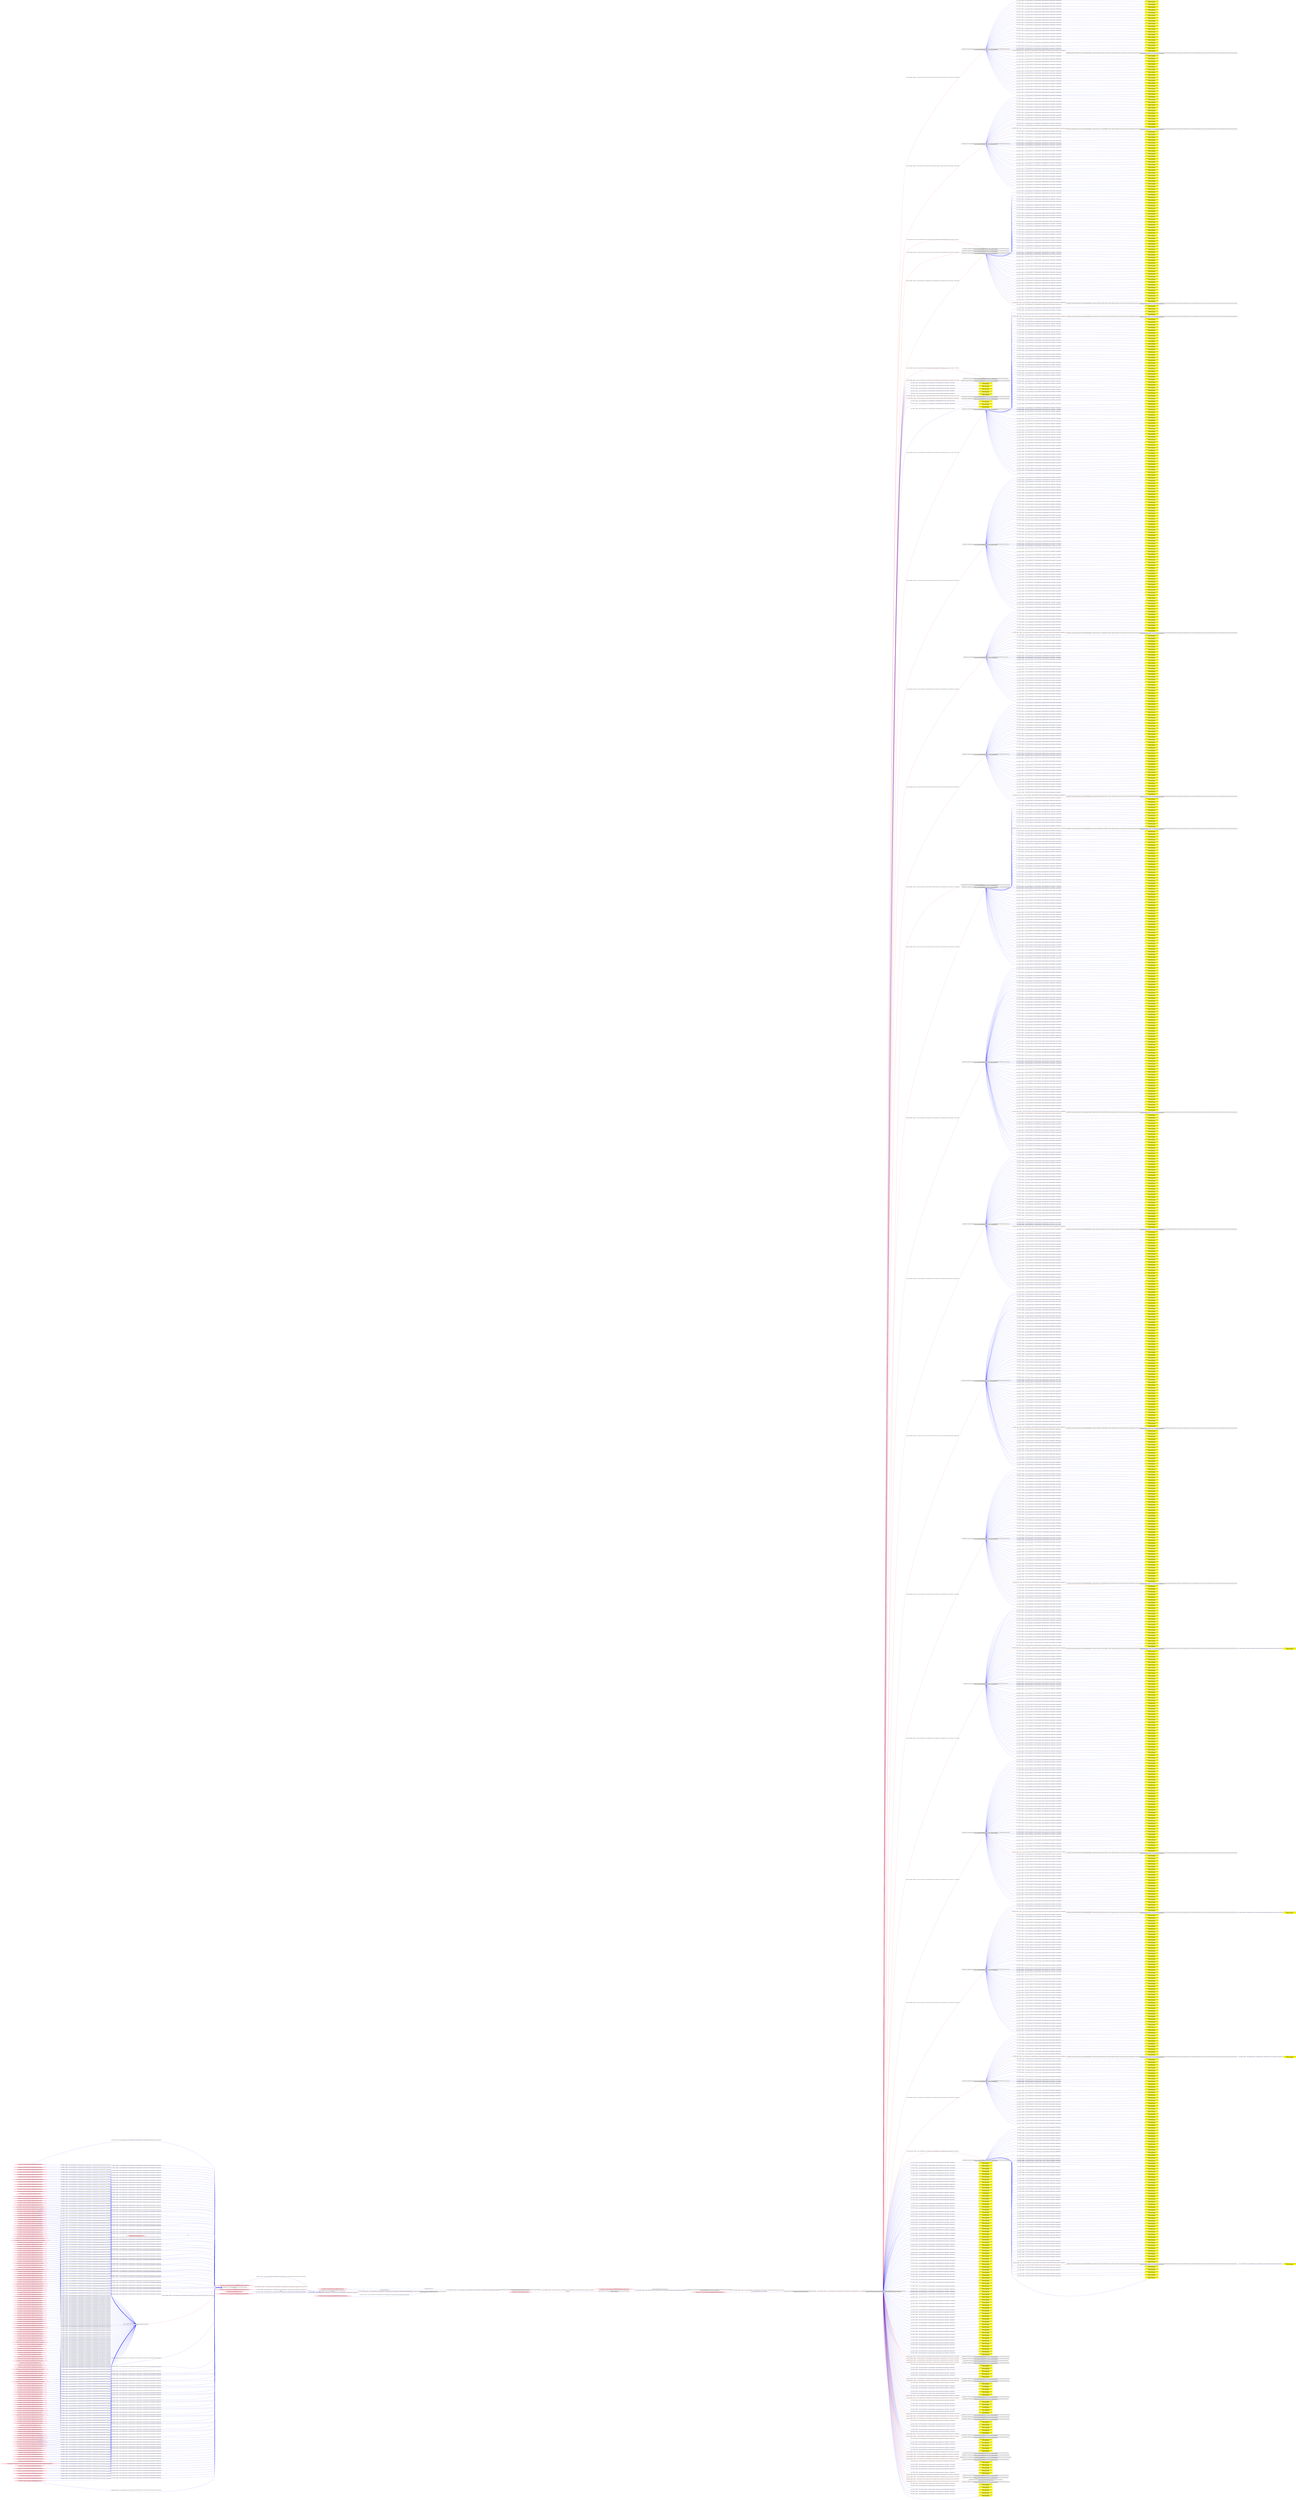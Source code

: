 digraph  {
rankdir=LR
"20"[color=black,label="id:20 HopCount: 2 pid:8676 proc_starttime:0 cmd:\"C:\Program Files\mozilla\firefox\firefox.exe\" -osint -url \"http://www.ultimate-guitar.com/\" owner uid:null owner group id:null,\n C:/Program Files/mozilla/firefox/firefox.exe C:/Program Files/mozilla/firefox/firefox.exe", shape=box,style=solid];
"528"[color=yellow,label="id:528 HopCount: 3 srcIP:128.55.12.109:60150\ndstIP:85.17.164.150:80\ntype:SOCK_ESTABLISHED ", shape=box,style=filled];
"20" -> "528" [id=2048,__obj="WRITE"color=blue,label="id:2048 WRITE **NORMAL**  seqs:[1558045320387000000, 0] T:[1558045320387000000, 1558045320387000000] relT:[-104881842000000, -104881842000000]",style=solid];
"773"[color=black,label="id:773 HopCount: 2 pid:1716 proc_starttime:0 cmd:\"C:\Program Files\mozilla\firefox\firefox.exe\" -osint -url \"http://www.ultimate-guitar.com/\" owner uid:null owner group id:null,\n C:/Program Files/mozilla/firefox/firefox.exe C:/Program Files/mozilla/firefox/firefox.exe", shape=box,style=solid];
"881"[color=yellow,label="id:881 HopCount: 3 srcIP:128.55.12.109:60204\ndstIP:85.17.164.152:80\ntype:SOCK_ESTABLISHED ", shape=box,style=filled];
"773" -> "881" [id=2049,__obj="WRITE"color=blue,label="id:2049 WRITE **NORMAL**  seqs:[1558045370180000000, 0] T:[1558045370180000000, 1558045370180000000] relT:[-104931635000000, -104931635000000]",style=solid];
"867"[color=yellow,label="id:867 HopCount: 3 srcIP:128.55.12.109:60195\ndstIP:85.17.164.152:80\ntype:SOCK_ESTABLISHED ", shape=box,style=filled];
"773" -> "867" [id=2050,__obj="WRITE"color=blue,label="id:2050 WRITE **NORMAL**  seqs:[1558045369928000000, 0] T:[1558045369928000000, 1558045369928000000] relT:[-104931383000000, -104931383000000]",style=solid];
"17"[color=black,label="id:17 HopCount: 1 pid:6896 proc_starttime:0 cmd:\"C:\Program Files (x86)\Microsoft Office\Office15\WINWORD.EXE\" /restore owner uid:null owner group id:null,\n C:/Program Files (x86)/Microsoft Office/Office15/WINWORD.EXE C:/Program Files (x86)/Microsoft Office/Office15/WINWORD.EXE", shape=box,style=solid];
"873"[color=black,label="id:873 HopCount: 2 pid:6664 proc_starttime:0 cmd:\"C:\Program Files\mozilla\firefox\firefox.exe\" -osint -url \"http://www.uoregon.edu/\" owner uid:null owner group id:null,\n C:/Program Files/mozilla/firefox/firefox.exe C:/Program Files/mozilla/firefox/firefox.exe", shape=box,style=solid];
"17" -> "873" [id=2051,__obj="PROC_CREATE"color=red,label="id:2051 PROC_CREATE **NORMAL**  seqs:[1557943533156000000, 1557943533156000000] T:[1557943533156000000, 1557943533156000000] relT:[-3094611000000, -3094611000000]",style=solid];
"882"[color=black,label="id:882 HopCount: 2 pid:3868 proc_starttime:0 cmd:\"C:\Program Files\mozilla\firefox\firefox.exe\" -osint -url \"http://marketleverage.com/\" owner uid:null owner group id:null,\n C:/Program Files/mozilla/firefox/firefox.exe C:/Program Files/mozilla/firefox/firefox.exe", shape=box,style=solid];
"17" -> "882" [id=2052,__obj="PROC_CREATE"color=red,label="id:2052 PROC_CREATE **NORMAL**  seqs:[1558021544615000000, 1558021544615000000] T:[1558021544615000000, 1558021544615000000] relT:[-81106070000000, -81106070000000]",style=solid];
"885"[color=yellow,label="id:885 HopCount: 3 srcIP:128.55.12.109:60139\ndstIP:85.17.164.152:80\ntype:SOCK_ESTABLISHED ", shape=box,style=filled];
"20" -> "885" [id=2053,__obj="WRITE"color=blue,label="id:2053 WRITE **NORMAL**  seqs:[1558045320110000000, 0] T:[1558045320110000000, 1558045320110000000] relT:[-104881565000000, -104881565000000]",style=solid];
"884"[color=black,label="id:884 HopCount: 2 pid:620 proc_starttime:0 cmd:\"C:\Program Files\mozilla\firefox\firefox.exe\" -osint -url \"http://www.ultimate-guitar.com/\" owner uid:null owner group id:null,\n C:/Program Files/mozilla/firefox/firefox.exe C:/Program Files/mozilla/firefox/firefox.exe", shape=box,style=solid];
"17" -> "884" [id=2054,__obj="PROC_CREATE"color=red,label="id:2054 PROC_CREATE **NORMAL**  seqs:[1558045396820000000, 1558045396820000000] T:[1558045396820000000, 1558045396820000000] relT:[-104958275000000, -104958275000000]",style=solid];
"888"[color=yellow,label="id:888 HopCount: 3 srcIP:128.55.12.109:60152\ndstIP:85.17.164.150:80\ntype:SOCK_ESTABLISHED ", shape=box,style=filled];
"20" -> "888" [id=2055,__obj="WRITE"color=blue,label="id:2055 WRITE **NORMAL**  seqs:[1558045320434000000, 0] T:[1558045320434000000, 1558045320434000000] relT:[-104881889000000, -104881889000000]",style=solid];
"889"[color=yellow,label="id:889 HopCount: 3 srcIP:128.55.12.109:60202\ndstIP:85.17.164.150:80\ntype:SOCK_ESTABLISHED ", shape=box,style=filled];
"773" -> "889" [id=2056,__obj="WRITE"color=blue,label="id:2056 WRITE **NORMAL**  seqs:[1558045370141000000, 0] T:[1558045370141000000, 1558045370141000000] relT:[-104931596000000, -104931596000000]",style=solid];
"887"[color=black,label="id:887 HopCount: 2 pid:2464 proc_starttime:0 cmd:\"C:\Program Files\mozilla\firefox\firefox.exe\" -osint -url \"http://dreamers.com/\" owner uid:null owner group id:null,\n C:/Program Files/mozilla/firefox/firefox.exe C:/Program Files/mozilla/firefox/firefox.exe", shape=box,style=solid];
"17" -> "887" [id=2057,__obj="PROC_CREATE"color=red,label="id:2057 PROC_CREATE **NORMAL**  seqs:[1558018635822000000, 1558018635822000000] T:[1558018635822000000, 1558018635822000000] relT:[-78197277000000, -78197277000000]",style=solid];
"891"[color=yellow,label="id:891 HopCount: 3 srcIP:128.55.12.109:60161\ndstIP:85.17.164.152:80\ntype:SOCK_ESTABLISHED ", shape=box,style=filled];
"20" -> "891" [id=2058,__obj="WRITE"color=blue,label="id:2058 WRITE **NORMAL**  seqs:[1558045320634000000, 0] T:[1558045320634000000, 1558045320634000000] relT:[-104882089000000, -104882089000000]",style=solid];
"892"[color=yellow,label="id:892 HopCount: 3 srcIP:128.55.12.109:60193\ndstIP:85.17.164.150:80\ntype:SOCK_ESTABLISHED ", shape=box,style=filled];
"773" -> "892" [id=2059,__obj="WRITE"color=blue,label="id:2059 WRITE **NORMAL**  seqs:[1558045369905000000, 0] T:[1558045369905000000, 1558045369905000000] relT:[-104931360000000, -104931360000000]",style=solid];
"890"[color=black,label="id:890 HopCount: 2 pid:6332 proc_starttime:0 cmd:\"C:\Program Files\mozilla\firefox\firefox.exe\" -osint -url \"http://www.centralbankmalta.com/\" owner uid:null owner group id:null,\n C:/Program Files/mozilla/firefox/firefox.exe C:/Program Files/mozilla/firefox/firefox.exe", shape=box,style=solid];
"17" -> "890" [id=2060,__obj="PROC_CREATE"color=red,label="id:2060 PROC_CREATE **NORMAL**  seqs:[1558112425759000000, 1558112425759000000] T:[1558112425759000000, 1558112425759000000] relT:[-171987214000000, -171987214000000]",style=solid];
"880"[color=yellow,label="id:880 HopCount: 2 srcIP:128.55.12.109:53381\ndstIP:80.91.37.210:80\ntype:SOCK_ESTABLISHED ", shape=box,style=filled];
"17" -> "880" [id=2061,__obj="WRITE"color=blue,label="id:2061 WRITE **NORMAL**  seqs:[1557960629875000000, 0] T:[1557960629875000000, 1557960629875000000] relT:[-20191330000000, -20191330000000]",style=solid];
"894"[color=yellow,label="id:894 HopCount: 2 srcIP:128.55.12.109:56503\ndstIP:206.154.170.2:80\ntype:SOCK_ESTABLISHED ", shape=box,style=filled];
"17" -> "894" [id=2062,__obj="WRITE"color=blue,label="id:2062 WRITE **NORMAL**  seqs:[1558021544569000000, 0] T:[1558021544569000000, 1558021544569000000] relT:[-81106024000000, -81106024000000]",style=solid];
"895"[color=yellow,label="id:895 HopCount: 2 srcIP:128.55.12.109:49920\ndstIP:64.177.81.212:80\ntype:SOCK_ESTABLISHED ", shape=box,style=filled];
"17" -> "895" [id=2063,__obj="WRITE"color=blue,label="id:2063 WRITE **NORMAL**  seqs:[1558112425562000000, 0] T:[1558112425562000000, 1558112425562000000] relT:[-171987017000000, -171987017000000]",style=solid];
"896"[color=yellow,label="id:896 HopCount: 2 srcIP:128.55.12.109:56428\ndstIP:206.154.170.2:80\ntype:SOCK_ESTABLISHED ", shape=box,style=filled];
"17" -> "896" [id=2064,__obj="WRITE"color=blue,label="id:2064 WRITE **NORMAL**  seqs:[1558020306193000000, 0] T:[1558020306193000000, 1558020306193000000] relT:[-79867648000000, -79867648000000]",style=solid];
"897"[color=yellow,label="id:897 HopCount: 2 srcIP:128.55.12.109:56843\ndstIP:206.16.198.100:80\ntype:SOCK_ESTABLISHED ", shape=box,style=filled];
"17" -> "897" [id=2065,__obj="WRITE"color=blue,label="id:2065 WRITE **NORMAL**  seqs:[1558024707384000000, 0] T:[1558024707384000000, 1558024707384000000] relT:[-84268839000000, -84268839000000]",style=solid];
"901"[color=yellow,label="id:901 HopCount: 3 srcIP:128.55.12.109:60163\ndstIP:85.17.164.152:80\ntype:SOCK_ESTABLISHED ", shape=box,style=filled];
"20" -> "901" [id=2066,__obj="WRITE"color=blue,label="id:2066 WRITE **NORMAL**  seqs:[1558045320639000000, 0] T:[1558045320639000000, 1558045320639000000] relT:[-104882094000000, -104882094000000]",style=solid];
"902"[color=yellow,label="id:902 HopCount: 3 srcIP:128.55.12.109:60179\ndstIP:85.17.164.152:80\ntype:SOCK_ESTABLISHED ", shape=box,style=filled];
"773" -> "902" [id=2067,__obj="WRITE"color=blue,label="id:2067 WRITE **NORMAL**  seqs:[1558045369697000000, 0] T:[1558045369697000000, 1558045369697000000] relT:[-104931152000000, -104931152000000]",style=solid];
"883"[color=yellow,label="id:883 HopCount: 3 srcIP:128.55.12.109:60136\ndstIP:85.17.164.150:80\ntype:SOCK_ESTABLISHED ", shape=box,style=filled];
"20" -> "883" [id=2068,__obj="WRITE"color=blue,label="id:2068 WRITE **NORMAL**  seqs:[1558045320110000000, 0] T:[1558045320110000000, 1558045320110000000] relT:[-104881565000000, -104881565000000]",style=solid];
"903"[color=yellow,label="id:903 HopCount: 3 srcIP:128.55.12.109:60192\ndstIP:85.17.164.150:80\ntype:SOCK_ESTABLISHED ", shape=box,style=filled];
"773" -> "903" [id=2069,__obj="WRITE"color=blue,label="id:2069 WRITE **NORMAL**  seqs:[1558045369897000000, 0] T:[1558045369897000000, 1558045369897000000] relT:[-104931352000000, -104931352000000]",style=solid];
"886"[color=yellow,label="id:886 HopCount: 3 srcIP:128.55.12.109:60181\ndstIP:209.73.56.22:80\ntype:SOCK_ESTABLISHED ", shape=box,style=filled];
"773" -> "886" [id=2070,__obj="WRITE"color=blue,label="id:2070 WRITE **NORMAL**  seqs:[1558045370038000000, 0] T:[1558045370038000000, 1558045370038000000] relT:[-104931493000000, -104931493000000]",style=solid];
"893"[color=black,label="id:893 HopCount: 2 pid:5640 proc_starttime:0 cmd:\"C:\Program Files\mozilla\firefox\firefox.exe\" -osint -url \"http://www.ultimate-guitar.com/\" owner uid:null owner group id:null,\n C:/Program Files/mozilla/firefox/firefox.exe C:/Program Files/mozilla/firefox/firefox.exe", shape=box,style=solid];
"17" -> "893" [id=2071,__obj="PROC_CREATE"color=red,label="id:2071 PROC_CREATE **NORMAL**  seqs:[1558106611316000000, 1558106611316000000] T:[1558106611316000000, 1558106611316000000] relT:[-166172771000000, -166172771000000]",style=solid];
"904"[color=black,label="id:904 HopCount: 2 pid:8280 proc_starttime:0 cmd:\"C:\Program Files\mozilla\firefox\firefox.exe\" -osint -url \"http://consumerinput.com/\" owner uid:null owner group id:null,\n C:/Program Files/mozilla/firefox/firefox.exe C:/Program Files/mozilla/firefox/firefox.exe", shape=box,style=solid];
"17" -> "904" [id=2072,__obj="PROC_CREATE"color=red,label="id:2072 PROC_CREATE **NORMAL**  seqs:[1558024707926000000, 1558024707926000000] T:[1558024707926000000, 1558024707926000000] relT:[-84269381000000, -84269381000000]",style=solid];
"905"[color=yellow,label="id:905 HopCount: 2 srcIP:128.55.12.109:58610\ndstIP:206.154.170.2:80\ntype:SOCK_ESTABLISHED ", shape=box,style=filled];
"17" -> "905" [id=2073,__obj="WRITE"color=blue,label="id:2073 WRITE **NORMAL**  seqs:[1558032688686000000, 0] T:[1558032688686000000, 1558032688686000000] relT:[-92250141000000, -92250141000000]",style=solid];
"908"[color=yellow,label="id:908 HopCount: 3 srcIP:128.55.12.109:60153\ndstIP:85.17.164.150:80\ntype:SOCK_ESTABLISHED ", shape=box,style=filled];
"20" -> "908" [id=2074,__obj="WRITE"color=blue,label="id:2074 WRITE **NORMAL**  seqs:[1558045320459000000, 0] T:[1558045320459000000, 1558045320459000000] relT:[-104881914000000, -104881914000000]",style=solid];
"907"[color=yellow,label="id:907 HopCount: 2 srcIP:128.55.12.109:60208\ndstIP:85.17.164.150:80\ntype:SOCK_ESTABLISHED ", shape=box,style=filled];
"17" -> "907" [id=2075,__obj="WRITE"color=blue,label="id:2075 WRITE **NORMAL**  seqs:[1558045396789000000, 0] T:[1558045396789000000, 1558045396789000000] relT:[-104958244000000, -104958244000000]",style=solid];
"911"[color=yellow,label="id:911 HopCount: 3 srcIP:128.55.12.109:60155\ndstIP:85.17.164.152:80\ntype:SOCK_ESTABLISHED ", shape=box,style=filled];
"20" -> "911" [id=2076,__obj="WRITE"color=blue,label="id:2076 WRITE **NORMAL**  seqs:[1558045320489000000, 0] T:[1558045320489000000, 1558045320489000000] relT:[-104881944000000, -104881944000000]",style=solid];
"912"[color=yellow,label="id:912 HopCount: 3 srcIP:128.55.12.109:60188\ndstIP:85.17.164.150:80\ntype:SOCK_ESTABLISHED ", shape=box,style=filled];
"773" -> "912" [id=2077,__obj="WRITE"color=blue,label="id:2077 WRITE **NORMAL**  seqs:[1558045369862000000, 0] T:[1558045369862000000, 1558045369862000000] relT:[-104931317000000, -104931317000000]",style=solid];
"910"[color=yellow,label="id:910 HopCount: 2 srcIP:128.55.12.109:56225\ndstIP:209.62.108.82:80\ntype:SOCK_ESTABLISHED ", shape=box,style=filled];
"17" -> "910" [id=2078,__obj="WRITE"color=blue,label="id:2078 WRITE **NORMAL**  seqs:[1558018635756000000, 0] T:[1558018635756000000, 1558018635756000000] relT:[-78197211000000, -78197211000000]",style=solid];
"898"[color=yellow,label="id:898 HopCount: 3 srcIP:128.55.12.109:60140\ndstIP:85.17.164.152:80\ntype:SOCK_ESTABLISHED ", shape=box,style=filled];
"20" -> "898" [id=2079,__obj="WRITE"color=blue,label="id:2079 WRITE **NORMAL**  seqs:[1558045320252000000, 0] T:[1558045320252000000, 1558045320252000000] relT:[-104881707000000, -104881707000000]",style=solid];
"899"[color=yellow,label="id:899 HopCount: 3 srcIP:128.55.12.109:60201\ndstIP:85.17.164.152:80\ntype:SOCK_ESTABLISHED ", shape=box,style=filled];
"773" -> "899" [id=2080,__obj="WRITE"color=blue,label="id:2080 WRITE **NORMAL**  seqs:[1558045370128000000, 0] T:[1558045370128000000, 1558045370128000000] relT:[-104931583000000, -104931583000000]",style=solid];
"914"[color=yellow,label="id:914 HopCount: 3 srcIP:128.55.12.109:60157\ndstIP:85.17.164.150:80\ntype:SOCK_ESTABLISHED ", shape=box,style=filled];
"20" -> "914" [id=2081,__obj="WRITE"color=blue,label="id:2081 WRITE **NORMAL**  seqs:[1558045320492000000, 0] T:[1558045320492000000, 1558045320492000000] relT:[-104881947000000, -104881947000000]",style=solid];
"915"[color=yellow,label="id:915 HopCount: 3 srcIP:128.55.12.109:60200\ndstIP:85.17.164.152:80\ntype:SOCK_ESTABLISHED ", shape=box,style=filled];
"773" -> "915" [id=2082,__obj="WRITE"color=blue,label="id:2082 WRITE **NORMAL**  seqs:[1558045370125000000, 0] T:[1558045370125000000, 1558045370125000000] relT:[-104931580000000, -104931580000000]",style=solid];
"916"[color=yellow,label="id:916 HopCount: 3 srcIP:128.55.12.109:60142\ndstIP:209.73.56.22:80\ntype:SOCK_ESTABLISHED ", shape=box,style=filled];
"20" -> "916" [id=2083,__obj="WRITE"color=blue,label="id:2083 WRITE **NORMAL**  seqs:[1558045320197000000, 0] T:[1558045320197000000, 1558045320197000000] relT:[-104881652000000, -104881652000000]",style=solid];
"917"[color=yellow,label="id:917 HopCount: 3 srcIP:128.55.12.109:60187\ndstIP:85.17.164.152:80\ntype:SOCK_ESTABLISHED ", shape=box,style=filled];
"773" -> "917" [id=2084,__obj="WRITE"color=blue,label="id:2084 WRITE **NORMAL**  seqs:[1558045369874000000, 0] T:[1558045369874000000, 1558045369874000000] relT:[-104931329000000, -104931329000000]",style=solid];
"906"[color=yellow,label="id:906 HopCount: 3 srcIP:128.55.12.109:60137\ndstIP:85.17.164.150:80\ntype:SOCK_ESTABLISHED ", shape=box,style=filled];
"20" -> "906" [id=2085,__obj="WRITE"color=blue,label="id:2085 WRITE **NORMAL**  seqs:[1558045320110000000, 0] T:[1558045320110000000, 1558045320110000000] relT:[-104881565000000, -104881565000000]",style=solid];
"918"[color=yellow,label="id:918 HopCount: 3 srcIP:127.0.0.1:60171\ndstIP:127.0.0.1:60170\ntype:SOCK_ESTABLISHED ", shape=box,style=filled];
"773" -> "918" [id=2086,__obj="WRITE"color=blue,label="id:2086 WRITE **NORMAL**  seqs:[1558045367913000000, 0] T:[1558045367913000000, 1558045387956000000] relT:[-104929368000000, -104949411000000]",style=solid];
"909"[color=yellow,label="id:909 HopCount: 3 srcIP:128.55.12.109:60183\ndstIP:85.17.164.150:80\ntype:SOCK_ESTABLISHED ", shape=box,style=filled];
"773" -> "909" [id=2087,__obj="WRITE"color=blue,label="id:2087 WRITE **NORMAL**  seqs:[1558045369762000000, 0] T:[1558045369762000000, 1558045369762000000] relT:[-104931217000000, -104931217000000]",style=solid];
"920"[color=yellow,label="id:920 HopCount: 3 srcIP:128.55.12.109:60151\ndstIP:85.17.164.150:80\ntype:SOCK_ESTABLISHED ", shape=box,style=filled];
"20" -> "920" [id=2088,__obj="WRITE"color=blue,label="id:2088 WRITE **NORMAL**  seqs:[1558045320405000000, 0] T:[1558045320405000000, 1558045320405000000] relT:[-104881860000000, -104881860000000]",style=solid];
"922"[color=yellow,label="id:922 HopCount: 3 srcIP:128.55.12.109:60144\ndstIP:85.17.164.152:80\ntype:SOCK_ESTABLISHED ", shape=box,style=filled];
"20" -> "922" [id=2089,__obj="WRITE"color=blue,label="id:2089 WRITE **NORMAL**  seqs:[1558045320292000000, 0] T:[1558045320292000000, 1558045320292000000] relT:[-104881747000000, -104881747000000]",style=solid];
"923"[color=yellow,label="id:923 HopCount: 3 srcIP:128.55.12.109:60190\ndstIP:85.17.164.150:80\ntype:SOCK_ESTABLISHED ", shape=box,style=filled];
"773" -> "923" [id=2090,__obj="WRITE"color=blue,label="id:2090 WRITE **NORMAL**  seqs:[1558045369933000000, 0] T:[1558045369933000000, 1558045369933000000] relT:[-104931388000000, -104931388000000]",style=solid];
"853"[color=black,label="id:853 HopCount: 2 pid:3772 proc_starttime:0 cmd:\"C:\Program Files\mozilla\firefox\firefox.exe\" -osint -url \"http://www.lamolina.edu.pe/\" owner uid:null owner group id:null,\n C:/Program Files/mozilla/firefox/firefox.exe C:/Program Files/mozilla/firefox/firefox.exe", shape=box,style=solid];
"933"[color=yellow,label="id:933 HopCount: 3 srcIP:128.55.12.109:52377\ndstIP:66.77.70.101:80\ntype:SOCK_ESTABLISHED ", shape=box,style=filled];
"853" -> "933" [id=2091,__obj="WRITE"color=blue,label="id:2091 WRITE **NORMAL**  seqs:[1557953999075000000, 0] T:[1557953999075000000, 1557953999075000000] relT:[-13560530000000, -13560530000000]",style=solid];
"926"[color=yellow,label="id:926 HopCount: 3 srcIP:128.55.12.109:60167\ndstIP:207.7.147.66:80\ntype:SOCK_ESTABLISHED ", shape=box,style=filled];
"20" -> "926" [id=2092,__obj="WRITE"color=blue,label="id:2092 WRITE **NORMAL**  seqs:[1558045320672000000, 0] T:[1558045320672000000, 1558045320672000000] relT:[-104882127000000, -104882127000000]",style=solid];
"927"[color=yellow,label="id:927 HopCount: 3 srcIP:128.55.12.109:52895\ndstIP:63.215.202.17:80\ntype:SOCK_ESTABLISHED ", shape=box,style=filled];
"853" -> "927" [id=2093,__obj="WRITE"color=blue,label="id:2093 WRITE **NORMAL**  seqs:[1557958325734000000, 0] T:[1557958325734000000, 1557958325734000000] relT:[-17887189000000, -17887189000000]",style=solid];
"928"[color=yellow,label="id:928 HopCount: 3 srcIP:128.55.12.109:60149\ndstIP:85.17.164.150:80\ntype:SOCK_ESTABLISHED ", shape=box,style=filled];
"20" -> "928" [id=2094,__obj="WRITE"color=blue,label="id:2094 WRITE **NORMAL**  seqs:[1558045320380000000, 0] T:[1558045320380000000, 1558045320380000000] relT:[-104881835000000, -104881835000000]",style=solid];
"929"[color=yellow,label="id:929 HopCount: 3 srcIP:128.55.12.109:51982\ndstIP:194.63.248.42:80\ntype:SOCK_ESTABLISHED ", shape=box,style=filled];
"853" -> "929" [id=2095,__obj="WRITE"color=blue,label="id:2095 WRITE **NORMAL**  seqs:[1557953197041000000, 0] T:[1557953197041000000, 1557953197041000000] relT:[-12758496000000, -12758496000000]",style=solid];
"919"[color=yellow,label="id:919 HopCount: 3 srcIP:128.55.12.109:60141\ndstIP:85.17.164.150:80\ntype:SOCK_ESTABLISHED ", shape=box,style=filled];
"20" -> "919" [id=2096,__obj="WRITE"color=blue,label="id:2096 WRITE **NORMAL**  seqs:[1558045320136000000, 0] T:[1558045320136000000, 1558045320136000000] relT:[-104881591000000, -104881591000000]",style=solid];
"930"[color=black,label="id:930 HopCount: 3 pid:8352 proc_starttime:0 cmd:\"C:\Program Files\mozilla\firefox\firefox.exe\" -contentproc --channel=\"3772.0.354788139\\25677384\" -childID 1 -isForBrowser -intPrefs 5:50|6:-1|28:1000|33:20|34:10|43:128|44:10000|48:0|50:400|51:1|52:0|53:0|58:0|59:120|60:120|133:2|134:1|147:5000|157:0|159:0|170:10000|182:-1|187:128|188:10000|189:0|195:24|196:32768|198:0|199:0|207:5|211:1048576|212:100|213:5000|215:600|217:1|226:1|231:0|241:60000| -boolPrefs 1:0|2:0|4:0|26:1|27:1|30:0|35:1|36:0|37:0|38:0|39:1|40:0|41:1|42:1|45:0|46:0|47:0|49:0|54:1|55:1|56:0 owner uid:null owner group id:null,\n C:/Program Files/mozilla/firefox/firefox.exe C:/Program Files/mozilla/firefox/firefox.exe", shape=box,style=solid];
"853" -> "930" [id=2097,__obj="PROC_CREATE"color=red,label="id:2097 PROC_CREATE **NORMAL**  seqs:[1557951361123000000, 1557951361123000000] T:[1557951361123000000, 1557951361123000000] relT:[-10922578000000, -10922578000000]",style=solid];
"921"[color=yellow,label="id:921 HopCount: 3 srcIP:128.55.12.109:60194\ndstIP:85.17.164.150:80\ntype:SOCK_ESTABLISHED ", shape=box,style=filled];
"773" -> "921" [id=2098,__obj="WRITE"color=blue,label="id:2098 WRITE **NORMAL**  seqs:[1558045369913000000, 0] T:[1558045369913000000, 1558045369913000000] relT:[-104931368000000, -104931368000000]",style=solid];
"932"[color=yellow,label="id:932 HopCount: 3 srcIP:128.55.12.109:60148\ndstIP:85.17.164.152:80\ntype:SOCK_ESTABLISHED ", shape=box,style=filled];
"20" -> "932" [id=2099,__obj="WRITE"color=blue,label="id:2099 WRITE **NORMAL**  seqs:[1558045320371000000, 0] T:[1558045320371000000, 1558045320371000000] relT:[-104881826000000, -104881826000000]",style=solid];
"924"[color=yellow,label="id:924 HopCount: 3 srcIP:128.55.12.109:60143\ndstIP:85.17.164.150:80\ntype:SOCK_ESTABLISHED ", shape=box,style=filled];
"20" -> "924" [id=2100,__obj="WRITE"color=blue,label="id:2100 WRITE **NORMAL**  seqs:[1558045320208000000, 0] T:[1558045320208000000, 1558045320208000000] relT:[-104881663000000, -104881663000000]",style=solid];
"925"[color=yellow,label="id:925 HopCount: 3 srcIP:128.55.12.109:53499\ndstIP:199.93.46.124:80\ntype:SOCK_ESTABLISHED ", shape=box,style=filled];
"853" -> "925" [id=2101,__obj="WRITE"color=blue,label="id:2101 WRITE **NORMAL**  seqs:[1557960633136000000, 0] T:[1557960633136000000, 1557960633136000000] relT:[-20194591000000, -20194591000000]",style=solid];
"949"[color=yellow,label="id:949 HopCount: 3 srcIP:128.55.12.109:53202\ndstIP:12.182.252.184:80\ntype:SOCK_ESTABLISHED ", shape=box,style=filled];
"853" -> "949" [id=2102,__obj="WRITE"color=blue,label="id:2102 WRITE **NORMAL**  seqs:[1557959568296000000, 0] T:[1557959568296000000, 1557959568296000000] relT:[-19129751000000, -19129751000000]",style=solid];
"801"[color=black,label="id:801 HopCount: 2 pid:3956 proc_starttime:0 cmd:\"C:\Program Files\mozilla\firefox\firefox.exe\" -osint -url \"http://www.eversave.com/\" owner uid:null owner group id:null,\n C:/Program Files/mozilla/firefox/firefox.exe C:/Program Files/mozilla/firefox/firefox.exe", shape=box,style=solid];
"935"[color=yellow,label="id:935 HopCount: 3 srcIP:128.55.12.109:53963\ndstIP:202.184.172.34:80\ntype:SOCK_ESTABLISHED ", shape=box,style=filled];
"801" -> "935" [id=2103,__obj="WRITE"color=blue,label="id:2103 WRITE **NORMAL**  seqs:[1557962230755000000, 0] T:[1557962230755000000, 1557962230755000000] relT:[-21792210000000, -21792210000000]",style=solid];
"936"[color=yellow,label="id:936 HopCount: 3 srcIP:128.55.12.109:60135\ndstIP:85.17.164.150:80\ntype:SOCK_ESTABLISHED ", shape=box,style=filled];
"20" -> "936" [id=2104,__obj="WRITE"color=blue,label="id:2104 WRITE **NORMAL**  seqs:[1558045320001000000, 0] T:[1558045320001000000, 1558045320001000000] relT:[-104881456000000, -104881456000000]",style=solid];
"937"[color=yellow,label="id:937 HopCount: 3 srcIP:128.55.12.109:52916\ndstIP:204.160.118.124:80\ntype:SOCK_ESTABLISHED ", shape=box,style=filled];
"853" -> "937" [id=2105,__obj="WRITE"color=blue,label="id:2105 WRITE **NORMAL**  seqs:[1557958348507000000, 0] T:[1557958348507000000, 1557958348507000000] relT:[-17909962000000, -17909962000000]",style=solid];
"938"[color=yellow,label="id:938 HopCount: 3 srcIP:128.55.12.109:56038\ndstIP:203.234.182.1:80\ntype:SOCK_ESTABLISHED ", shape=box,style=filled];
"801" -> "938" [id=2106,__obj="WRITE"color=blue,label="id:2106 WRITE **NORMAL**  seqs:[1558015907628000000, 0] T:[1558015907628000000, 1558015907628000000] relT:[-75469083000000, -75469083000000]",style=solid];
"939"[color=yellow,label="id:939 HopCount: 3 srcIP:128.55.12.109:60164\ndstIP:85.17.164.150:80\ntype:SOCK_ESTABLISHED ", shape=box,style=filled];
"20" -> "939" [id=2107,__obj="WRITE"color=blue,label="id:2107 WRITE **NORMAL**  seqs:[1558045320637000000, 0] T:[1558045320637000000, 1558045320637000000] relT:[-104882092000000, -104882092000000]",style=solid];
"940"[color=yellow,label="id:940 HopCount: 3 srcIP:128.55.12.109:52258\ndstIP:198.82.183.54:80\ntype:SOCK_ESTABLISHED ", shape=box,style=filled];
"853" -> "940" [id=2108,__obj="WRITE"color=blue,label="id:2108 WRITE **NORMAL**  seqs:[1557953909146000000, 0] T:[1557953909146000000, 1557953909146000000] relT:[-13470601000000, -13470601000000]",style=solid];
"612"[color=yellow,label="id:612 HopCount: 3 srcIP:128.55.12.109:56293\ndstIP:63.240.236.160:80\ntype:SOCK_ESTABLISHED ", shape=box,style=filled];
"801" -> "612" [id=2109,__obj="WRITE"color=blue,label="id:2109 WRITE **NORMAL**  seqs:[1558018637473000000, 0] T:[1558018637473000000, 1558018637473000000] relT:[-78198928000000, -78198928000000]",style=solid];
"941"[color=yellow,label="id:941 HopCount: 3 srcIP:128.55.12.109:60160\ndstIP:209.73.56.22:80\ntype:SOCK_ESTABLISHED ", shape=box,style=filled];
"20" -> "941" [id=2110,__obj="WRITE"color=blue,label="id:2110 WRITE **NORMAL**  seqs:[1558045320599000000, 0] T:[1558045320599000000, 1558045320599000000] relT:[-104882054000000, -104882054000000]",style=solid];
"942"[color=yellow,label="id:942 HopCount: 3 srcIP:128.55.12.109:51421\ndstIP:192.33.122.220:80\ntype:SOCK_ESTABLISHED ", shape=box,style=filled];
"853" -> "942" [id=2111,__obj="WRITE"color=blue,label="id:2111 WRITE **NORMAL**  seqs:[1557951490194000000, 0] T:[1557951490194000000, 1557951490194000000] relT:[-11051649000000, -11051649000000]",style=solid];
"931"[color=yellow,label="id:931 HopCount: 3 srcIP:128.55.12.109:60159\ndstIP:85.17.164.152:80\ntype:SOCK_ESTABLISHED ", shape=box,style=filled];
"20" -> "931" [id=2112,__obj="WRITE"color=blue,label="id:2112 WRITE **NORMAL**  seqs:[1558045320564000000, 0] T:[1558045320564000000, 1558045320564000000] relT:[-104882019000000, -104882019000000]",style=solid];
"943"[color=yellow,label="id:943 HopCount: 3 srcIP:128.55.12.109:52650\ndstIP:209.59.169.44:80\ntype:SOCK_ESTABLISHED ", shape=box,style=filled];
"853" -> "943" [id=2113,__obj="WRITE"color=blue,label="id:2113 WRITE **NORMAL**  seqs:[1557955825306000000, 0] T:[1557955825306000000, 1557955825306000000] relT:[-15386761000000, -15386761000000]",style=solid];
"945"[color=yellow,label="id:945 HopCount: 3 srcIP:128.55.12.109:54902\ndstIP:72.37.165.237:80\ntype:SOCK_ESTABLISHED ", shape=box,style=filled];
"801" -> "945" [id=2114,__obj="WRITE"color=blue,label="id:2114 WRITE **NORMAL**  seqs:[1557967240134000000, 0] T:[1557967240134000000, 1557967240134000000] relT:[-26801589000000, -26801589000000]",style=solid];
"947"[color=yellow,label="id:947 HopCount: 3 srcIP:128.55.12.109:54314\ndstIP:69.16.220.231:80\ntype:SOCK_ESTABLISHED ", shape=box,style=filled];
"801" -> "947" [id=2115,__obj="WRITE"color=blue,label="id:2115 WRITE **NORMAL**  seqs:[1557962980443000000, 0] T:[1557962980443000000, 1557962980443000000] relT:[-22541898000000, -22541898000000]",style=solid];
"26"[color=black,label="id:26 HopCount: 2 pid:4716 proc_starttime:0 cmd:\"C:\Program Files\mozilla\firefox\firefox.exe\" -osint -url \"http://www.army.gr/\" owner uid:null owner group id:null,\n C:/Program Files/mozilla/firefox/firefox.exe C:/Program Files/mozilla/firefox/firefox.exe", shape=box,style=solid];
"948"[color=black,label="id:948 HopCount: 3 pid:5604 proc_starttime:0 cmd:\"C:\Program Files\mozilla\firefox\firefox.exe\" -contentproc --channel=\"4716.0.1470300803\\582372565\" -childID 1 -isForBrowser -intPrefs 5:50|6:-1|28:1000|33:20|34:10|43:128|44:10000|48:0|50:400|51:1|52:0|53:0|58:0|59:120|60:120|133:2|134:1|147:5000|157:0|159:0|170:10000|182:-1|187:128|188:10000|189:0|195:24|196:32768|198:0|199:0|207:5|211:1048576|212:100|213:5000|215:600|217:1|226:1|231:0|241:60000| -boolPrefs 1:0|2:0|4:0|26:1|27:1|30:0|35:1|36:0|37:0|38:0|39:1|40:0|41:1|42:1|45:0|46:0|47:0|49:0|54:1|55:1|56 owner uid:null owner group id:null,\n C:/Program Files/mozilla/firefox/firefox.exe C:/Program Files/mozilla/firefox/firefox.exe", shape=box,style=solid];
"26" -> "948" [id=2116,__obj="PROC_CREATE"color=red,label="id:2116 PROC_CREATE **NORMAL**  seqs:[1557951238581000000, 1557951238581000000] T:[1557951238581000000, 1557951238581000000] relT:[-10800036000000, -10800036000000]",style=solid];
"963"[color=yellow,label="id:963 HopCount: 3 srcIP:128.55.12.109:51231\ndstIP:194.219.93.53:80\ntype:SOCK_ESTABLISHED ", shape=box,style=filled];
"26" -> "963" [id=2117,__obj="WRITE"color=blue,label="id:2117 WRITE **NORMAL**  seqs:[1557951240223000000, 0] T:[1557951240223000000, 1557951240223000000] relT:[-10801678000000, -10801678000000]",style=solid];
"953"[color=yellow,label="id:953 HopCount: 3 srcIP:128.55.12.109:55112\ndstIP:159.134.21.66:80\ntype:SOCK_ESTABLISHED ", shape=box,style=filled];
"801" -> "953" [id=2118,__obj="WRITE"color=blue,label="id:2118 WRITE **NORMAL**  seqs:[1558010450542000000, 0] T:[1558010450542000000, 1558010450542000000] relT:[-70011997000000, -70011997000000]",style=solid];
"954"[color=yellow,label="id:954 HopCount: 3 srcIP:128.55.12.109:51206\ndstIP:194.219.93.53:80\ntype:SOCK_ESTABLISHED ", shape=box,style=filled];
"26" -> "954" [id=2119,__obj="WRITE"color=blue,label="id:2119 WRITE **NORMAL**  seqs:[1557951239651000000, 0] T:[1557951239651000000, 1557951239651000000] relT:[-10801106000000, -10801106000000]",style=solid];
"955"[color=yellow,label="id:955 HopCount: 3 srcIP:128.55.12.109:52283\ndstIP:165.127.10.10:80\ntype:SOCK_ESTABLISHED ", shape=box,style=filled];
"853" -> "955" [id=2120,__obj="WRITE"color=blue,label="id:2120 WRITE **NORMAL**  seqs:[1557953944349000000, 0] T:[1557953944349000000, 1557953944349000000] relT:[-13505804000000, -13505804000000]",style=solid];
"956"[color=yellow,label="id:956 HopCount: 3 srcIP:128.55.12.109:56172\ndstIP:152.46.7.80:80\ntype:SOCK_ESTABLISHED ", shape=box,style=filled];
"801" -> "956" [id=2121,__obj="WRITE"color=blue,label="id:2121 WRITE **NORMAL**  seqs:[1558016965683000000, 0] T:[1558016965683000000, 1558016965683000000] relT:[-76527138000000, -76527138000000]",style=solid];
"957"[color=yellow,label="id:957 HopCount: 3 srcIP:128.55.12.109:51221\ndstIP:194.219.93.53:80\ntype:SOCK_ESTABLISHED ", shape=box,style=filled];
"26" -> "957" [id=2122,__obj="WRITE"color=blue,label="id:2122 WRITE **NORMAL**  seqs:[1557951240019000000, 0] T:[1557951240019000000, 1557951240019000000] relT:[-10801474000000, -10801474000000]",style=solid];
"958"[color=yellow,label="id:958 HopCount: 3 srcIP:128.55.12.109:51667\ndstIP:69.90.170.101:80\ntype:SOCK_ESTABLISHED ", shape=box,style=filled];
"853" -> "958" [id=2123,__obj="WRITE"color=blue,label="id:2123 WRITE **NORMAL**  seqs:[1557951705363000000, 0] T:[1557951705363000000, 1557951705363000000] relT:[-11266818000000, -11266818000000]",style=solid];
"944"[color=yellow,label="id:944 HopCount: 3 srcIP:128.55.12.109:55985\ndstIP:8.12.96.72:80\ntype:SOCK_ESTABLISHED ", shape=box,style=filled];
"801" -> "944" [id=2124,__obj="WRITE"color=blue,label="id:2124 WRITE **NORMAL**  seqs:[1558015851171000000, 0] T:[1558015851171000000, 1558015851171000000] relT:[-75412626000000, -75412626000000]",style=solid];
"959"[color=yellow,label="id:959 HopCount: 3 srcIP:128.55.12.109:51217\ndstIP:194.219.93.53:80\ntype:SOCK_ESTABLISHED ", shape=box,style=filled];
"26" -> "959" [id=2125,__obj="WRITE"color=blue,label="id:2125 WRITE **NORMAL**  seqs:[1557951239883000000, 0] T:[1557951239883000000, 1557951239883000000] relT:[-10801338000000, -10801338000000]",style=solid];
"960"[color=yellow,label="id:960 HopCount: 3 srcIP:128.55.12.109:52585\ndstIP:8.12.96.35:80\ntype:SOCK_ESTABLISHED ", shape=box,style=filled];
"853" -> "960" [id=2126,__obj="WRITE"color=blue,label="id:2126 WRITE **NORMAL**  seqs:[1557955790635000000, 0] T:[1557955790635000000, 1557955790635000000] relT:[-15352090000000, -15352090000000]",style=solid];
"946"[color=yellow,label="id:946 HopCount: 3 srcIP:128.55.12.109:51203\ndstIP:194.219.93.53:80\ntype:SOCK_ESTABLISHED ", shape=box,style=filled];
"26" -> "946" [id=2127,__obj="WRITE"color=blue,label="id:2127 WRITE **NORMAL**  seqs:[1557951239595000000, 0] T:[1557951239595000000, 1557951239595000000] relT:[-10801050000000, -10801050000000]",style=solid];
"934"[color=yellow,label="id:934 HopCount: 3 srcIP:128.55.12.109:51568\ndstIP:193.140.200.62:80\ntype:SOCK_ESTABLISHED ", shape=box,style=filled];
"853" -> "934" [id=2128,__obj="WRITE"color=blue,label="id:2128 WRITE **NORMAL**  seqs:[1557951617991000000, 0] T:[1557951617991000000, 1557951617991000000] relT:[-11179446000000, -11179446000000]",style=solid];
"962"[color=yellow,label="id:962 HopCount: 3 srcIP:128.55.12.109:56311\ndstIP:209.62.108.82:80\ntype:SOCK_ESTABLISHED ", shape=box,style=filled];
"801" -> "962" [id=2129,__obj="WRITE"color=blue,label="id:2129 WRITE **NORMAL**  seqs:[1558018637572000000, 0] T:[1558018637572000000, 1558018637572000000] relT:[-78199027000000, -78199027000000]",style=solid];
"950"[color=yellow,label="id:950 HopCount: 3 srcIP:128.55.12.109:53643\ndstIP:209.59.4.5:80\ntype:SOCK_ESTABLISHED ", shape=box,style=filled];
"801" -> "950" [id=2130,__obj="WRITE"color=blue,label="id:2130 WRITE **NORMAL**  seqs:[1557960737197000000, 0] T:[1557960737197000000, 1557960737197000000] relT:[-20298652000000, -20298652000000]",style=solid];
"951"[color=yellow,label="id:951 HopCount: 3 srcIP:128.55.12.109:51229\ndstIP:194.219.93.53:80\ntype:SOCK_ESTABLISHED ", shape=box,style=filled];
"26" -> "951" [id=2131,__obj="WRITE"color=blue,label="id:2131 WRITE **NORMAL**  seqs:[1557951240179000000, 0] T:[1557951240179000000, 1557951240179000000] relT:[-10801634000000, -10801634000000]",style=solid];
"974"[color=yellow,label="id:974 HopCount: 3 srcIP:128.55.12.109:51232\ndstIP:194.219.93.53:80\ntype:SOCK_ESTABLISHED ", shape=box,style=filled];
"26" -> "974" [id=2132,__obj="WRITE"color=blue,label="id:2132 WRITE **NORMAL**  seqs:[1557951240251000000, 0] T:[1557951240251000000, 1557951240251000000] relT:[-10801706000000, -10801706000000]",style=solid];
"965"[color=yellow,label="id:965 HopCount: 3 srcIP:128.55.12.109:55562\ndstIP:193.167.162.3:80\ntype:SOCK_ESTABLISHED ", shape=box,style=filled];
"801" -> "965" [id=2133,__obj="WRITE"color=blue,label="id:2133 WRITE **NORMAL**  seqs:[1558012386734000000, 0] T:[1558012386734000000, 1558012386734000000] relT:[-71948189000000, -71948189000000]",style=solid];
"966"[color=yellow,label="id:966 HopCount: 3 srcIP:128.55.12.109:51208\ndstIP:194.219.93.53:80\ntype:SOCK_ESTABLISHED ", shape=box,style=filled];
"26" -> "966" [id=2134,__obj="WRITE"color=blue,label="id:2134 WRITE **NORMAL**  seqs:[1557951239683000000, 0] T:[1557951239683000000, 1557951239683000000] relT:[-10801138000000, -10801138000000]",style=solid];
"967"[color=yellow,label="id:967 HopCount: 3 srcIP:128.55.12.109:56364\ndstIP:209.62.108.82:80\ntype:SOCK_ESTABLISHED ", shape=box,style=filled];
"801" -> "967" [id=2135,__obj="WRITE"color=blue,label="id:2135 WRITE **NORMAL**  seqs:[1558018638227000000, 0] T:[1558018638227000000, 1558018638227000000] relT:[-78199682000000, -78199682000000]",style=solid];
"968"[color=yellow,label="id:968 HopCount: 3 srcIP:128.55.12.109:51202\ndstIP:194.219.93.53:80\ntype:SOCK_ESTABLISHED ", shape=box,style=filled];
"26" -> "968" [id=2136,__obj="WRITE"color=blue,label="id:2136 WRITE **NORMAL**  seqs:[1557951239531000000, 0] T:[1557951239531000000, 1557951239531000000] relT:[-10800986000000, -10800986000000]",style=solid];
"969"[color=yellow,label="id:969 HopCount: 3 srcIP:128.55.12.109:54557\ndstIP:194.2.4.101:80\ntype:SOCK_ESTABLISHED ", shape=box,style=filled];
"801" -> "969" [id=2137,__obj="WRITE"color=blue,label="id:2137 WRITE **NORMAL**  seqs:[1557963387245000000, 0] T:[1557963387245000000, 1557963387245000000] relT:[-22948700000000, -22948700000000]",style=solid];
"970"[color=yellow,label="id:970 HopCount: 3 srcIP:128.55.12.109:51225\ndstIP:67.15.50.37:80\ntype:SOCK_ESTABLISHED ", shape=box,style=filled];
"26" -> "970" [id=2138,__obj="WRITE"color=blue,label="id:2138 WRITE **NORMAL**  seqs:[1557951240095000000, 0] T:[1557951240095000000, 1557951240095000000] relT:[-10801550000000, -10801550000000]",style=solid];
"961"[color=yellow,label="id:961 HopCount: 3 srcIP:128.55.12.109:54429\ndstIP:165.254.127.80:80\ntype:SOCK_ESTABLISHED ", shape=box,style=filled];
"801" -> "961" [id=2139,__obj="WRITE"color=blue,label="id:2139 WRITE **NORMAL**  seqs:[1557963015154000000, 0] T:[1557963015154000000, 1557963015154000000] relT:[-22576609000000, -22576609000000]",style=solid];
"971"[color=yellow,label="id:971 HopCount: 3 srcIP:128.55.12.109:51210\ndstIP:194.219.93.53:80\ntype:SOCK_ESTABLISHED ", shape=box,style=filled];
"26" -> "971" [id=2140,__obj="WRITE"color=blue,label="id:2140 WRITE **NORMAL**  seqs:[1557951239713000000, 0] T:[1557951239713000000, 1557951239713000000] relT:[-10801168000000, -10801168000000]",style=solid];
"973"[color=yellow,label="id:973 HopCount: 3 srcIP:128.55.12.109:54167\ndstIP:209.202.225.50:80\ntype:SOCK_ESTABLISHED ", shape=box,style=filled];
"801" -> "973" [id=2141,__obj="WRITE"color=blue,label="id:2141 WRITE **NORMAL**  seqs:[1557962661023000000, 0] T:[1557962661023000000, 1557962661023000000] relT:[-22222478000000, -22222478000000]",style=solid];
"984"[color=yellow,label="id:984 HopCount: 3 srcIP:128.55.12.109:54339\ndstIP:69.16.220.231:80\ntype:SOCK_ESTABLISHED ", shape=box,style=filled];
"801" -> "984" [id=2142,__obj="WRITE"color=blue,label="id:2142 WRITE **NORMAL**  seqs:[1557962980733000000, 0] T:[1557962980733000000, 1557962980733000000] relT:[-22542188000000, -22542188000000]",style=solid];
"975"[color=yellow,label="id:975 HopCount: 3 srcIP:128.55.12.109:51233\ndstIP:194.219.93.53:80\ntype:SOCK_ESTABLISHED ", shape=box,style=filled];
"26" -> "975" [id=2143,__obj="WRITE"color=blue,label="id:2143 WRITE **NORMAL**  seqs:[1557951240323000000, 0] T:[1557951240323000000, 1557951240323000000] relT:[-10801778000000, -10801778000000]",style=solid];
"977"[color=yellow,label="id:977 HopCount: 3 srcIP:128.55.12.109:51213\ndstIP:194.219.93.53:80\ntype:SOCK_ESTABLISHED ", shape=box,style=filled];
"26" -> "977" [id=2144,__obj="WRITE"color=blue,label="id:2144 WRITE **NORMAL**  seqs:[1557951239758000000, 0] T:[1557951239758000000, 1557951239758000000] relT:[-10801213000000, -10801213000000]",style=solid];
"978"[color=yellow,label="id:978 HopCount: 3 srcIP:128.55.12.109:55704\ndstIP:208.115.97.167:80\ntype:SOCK_ESTABLISHED ", shape=box,style=filled];
"801" -> "978" [id=2145,__obj="WRITE"color=blue,label="id:2145 WRITE **NORMAL**  seqs:[1558013661337000000, 0] T:[1558013661337000000, 1558013661337000000] relT:[-73222792000000, -73222792000000]",style=solid];
"979"[color=yellow,label="id:979 HopCount: 3 srcIP:128.55.12.109:51224\ndstIP:209.85.197.147:80\ntype:SOCK_ESTABLISHED ", shape=box,style=filled];
"26" -> "979" [id=2146,__obj="WRITE"color=blue,label="id:2146 WRITE **NORMAL**  seqs:[1557951240138000000, 0] T:[1557951240138000000, 1557951240138000000] relT:[-10801593000000, -10801593000000]",style=solid];
"980"[color=yellow,label="id:980 HopCount: 3 srcIP:128.55.12.109:54477\ndstIP:193.97.251.210:80\ntype:SOCK_ESTABLISHED ", shape=box,style=filled];
"801" -> "980" [id=2147,__obj="WRITE"color=blue,label="id:2147 WRITE **NORMAL**  seqs:[1557963015842000000, 0] T:[1557963015842000000, 1557963015842000000] relT:[-22577297000000, -22577297000000]",style=solid];
"981"[color=yellow,label="id:981 HopCount: 3 srcIP:128.55.12.109:51204\ndstIP:194.219.93.53:80\ntype:SOCK_ESTABLISHED ", shape=box,style=filled];
"26" -> "981" [id=2148,__obj="WRITE"color=blue,label="id:2148 WRITE **NORMAL**  seqs:[1557951239618000000, 0] T:[1557951239618000000, 1557951239618000000] relT:[-10801073000000, -10801073000000]",style=solid];
"982"[color=yellow,label="id:982 HopCount: 3 srcIP:128.55.12.109:54468\ndstIP:193.97.251.210:80\ntype:SOCK_ESTABLISHED ", shape=box,style=filled];
"801" -> "982" [id=2149,__obj="WRITE"color=blue,label="id:2149 WRITE **NORMAL**  seqs:[1557963015669000000, 0] T:[1557963015669000000, 1557963015669000000] relT:[-22577124000000, -22577124000000]",style=solid];
"983"[color=yellow,label="id:983 HopCount: 3 srcIP:128.55.12.109:51228\ndstIP:194.219.93.53:80\ntype:SOCK_ESTABLISHED ", shape=box,style=filled];
"26" -> "983" [id=2150,__obj="WRITE"color=blue,label="id:2150 WRITE **NORMAL**  seqs:[1557951240173000000, 0] T:[1557951240173000000, 1557951240173000000] relT:[-10801628000000, -10801628000000]",style=solid];
"972"[color=yellow,label="id:972 HopCount: 3 srcIP:128.55.12.109:53746\ndstIP:206.251.242.184:80\ntype:SOCK_ESTABLISHED ", shape=box,style=filled];
"801" -> "972" [id=2151,__obj="WRITE"color=blue,label="id:2151 WRITE **NORMAL**  seqs:[1557961521617000000, 0] T:[1557961521617000000, 1557961521617000000] relT:[-21083072000000, -21083072000000]",style=solid];
"964"[color=yellow,label="id:964 HopCount: 3 srcIP:128.55.12.109:51223\ndstIP:194.219.93.53:80\ntype:SOCK_ESTABLISHED ", shape=box,style=filled];
"26" -> "964" [id=2152,__obj="WRITE"color=blue,label="id:2152 WRITE **NORMAL**  seqs:[1557951240062000000, 0] T:[1557951240062000000, 1557951240062000000] relT:[-10801517000000, -10801517000000]",style=solid];
"976"[color=yellow,label="id:976 HopCount: 3 srcIP:128.55.12.109:55818\ndstIP:222.126.95.251:80\ntype:SOCK_ESTABLISHED ", shape=box,style=filled];
"801" -> "976" [id=2153,__obj="WRITE"color=blue,label="id:2153 WRITE **NORMAL**  seqs:[1558014446614000000, 0] T:[1558014446614000000, 1558014446614000000] relT:[-74008069000000, -74008069000000]",style=solid];
"1001"[color=yellow,label="id:1001 HopCount: 3 srcIP:128.55.12.109:53835\ndstIP:208.69.182.244:80\ntype:SOCK_ESTABLISHED ", shape=box,style=filled];
"801" -> "1001" [id=2154,__obj="WRITE"color=blue,label="id:2154 WRITE **NORMAL**  seqs:[1557962159967000000, 0] T:[1557962159967000000, 1557962159967000000] relT:[-21721422000000, -21721422000000]",style=solid];
"987"[color=yellow,label="id:987 HopCount: 3 srcIP:128.55.12.109:51215\ndstIP:194.219.93.53:80\ntype:SOCK_ESTABLISHED ", shape=box,style=filled];
"26" -> "987" [id=2155,__obj="WRITE"color=blue,label="id:2155 WRITE **NORMAL**  seqs:[1557951239821000000, 0] T:[1557951239821000000, 1557951239821000000] relT:[-10801276000000, -10801276000000]",style=solid];
"990"[color=yellow,label="id:990 HopCount: 3 srcIP:127.0.0.1:51199\ndstIP:127.0.0.1:51198\ntype:SOCK_ESTABLISHED ", shape=box,style=filled];
"26" -> "990" [id=2156,__obj="WRITE"color=blue,label="id:2156 WRITE **NORMAL**  seqs:[1557951237864000000, 0] T:[1557951237864000000, 1557951338911000000] relT:[-10799319000000, -10900366000000]",style=solid];
"839"[color=black,label="id:839 HopCount: 2 pid:8980 proc_starttime:0 cmd:\"C:\Program Files\mozilla\firefox\firefox.exe\" -osint -url \"http://marketleverage.com/\" owner uid:null owner group id:null,\n C:/Program Files/mozilla/firefox/firefox.exe C:/Program Files/mozilla/firefox/firefox.exe", shape=box,style=solid];
"988"[color=yellow,label="id:988 HopCount: 3 srcIP:128.55.12.109:59459\ndstIP:64.111.215.127:80\ntype:SOCK_ESTABLISHED ", shape=box,style=filled];
"839" -> "988" [id=2157,__obj="WRITE"color=blue,label="id:2157 WRITE **NORMAL**  seqs:[1558042396753000000, 0] T:[1558042396753000000, 1558042396753000000] relT:[-101958208000000, -101958208000000]",style=solid];
"989"[color=yellow,label="id:989 HopCount: 3 srcIP:128.55.12.109:54254\ndstIP:80.92.162.12:80\ntype:SOCK_ESTABLISHED ", shape=box,style=filled];
"801" -> "989" [id=2158,__obj="WRITE"color=blue,label="id:2158 WRITE **NORMAL**  seqs:[1557962698345000000, 0] T:[1557962698345000000, 1557962698345000000] relT:[-22259800000000, -22259800000000]",style=solid];
"991"[color=yellow,label="id:991 HopCount: 3 srcIP:128.55.12.109:59437\ndstIP:64.111.215.127:80\ntype:SOCK_ESTABLISHED ", shape=box,style=filled];
"839" -> "991" [id=2159,__obj="WRITE"color=blue,label="id:2159 WRITE **NORMAL**  seqs:[1558042396582000000, 0] T:[1558042396582000000, 1558042396582000000] relT:[-101958037000000, -101958037000000]",style=solid];
"992"[color=yellow,label="id:992 HopCount: 3 srcIP:128.55.12.109:55564\ndstIP:193.167.162.3:80\ntype:SOCK_ESTABLISHED ", shape=box,style=filled];
"801" -> "992" [id=2160,__obj="WRITE"color=blue,label="id:2160 WRITE **NORMAL**  seqs:[1558012386685000000, 0] T:[1558012386685000000, 1558012386685000000] relT:[-71948140000000, -71948140000000]",style=solid];
"993"[color=yellow,label="id:993 HopCount: 3 srcIP:128.55.12.109:51211\ndstIP:194.219.93.53:80\ntype:SOCK_ESTABLISHED ", shape=box,style=filled];
"26" -> "993" [id=2161,__obj="WRITE"color=blue,label="id:2161 WRITE **NORMAL**  seqs:[1557951239734000000, 0] T:[1557951239734000000, 1557951239734000000] relT:[-10801189000000, -10801189000000]",style=solid];
"994"[color=yellow,label="id:994 HopCount: 3 srcIP:128.55.12.109:59450\ndstIP:64.111.215.127:80\ntype:SOCK_ESTABLISHED ", shape=box,style=filled];
"839" -> "994" [id=2162,__obj="WRITE"color=blue,label="id:2162 WRITE **NORMAL**  seqs:[1558042396728000000, 0] T:[1558042396728000000, 1558042396728000000] relT:[-101958183000000, -101958183000000]",style=solid];
"995"[color=yellow,label="id:995 HopCount: 3 srcIP:128.55.12.109:54630\ndstIP:209.18.85.123:80\ntype:SOCK_ESTABLISHED ", shape=box,style=filled];
"801" -> "995" [id=2163,__obj="WRITE"color=blue,label="id:2163 WRITE **NORMAL**  seqs:[1557964567285000000, 0] T:[1557964567285000000, 1557964567285000000] relT:[-24128740000000, -24128740000000]",style=solid];
"996"[color=yellow,label="id:996 HopCount: 3 srcIP:128.55.12.109:51212\ndstIP:194.219.93.53:80\ntype:SOCK_ESTABLISHED ", shape=box,style=filled];
"26" -> "996" [id=2164,__obj="WRITE"color=blue,label="id:2164 WRITE **NORMAL**  seqs:[1557951239739000000, 0] T:[1557951239739000000, 1557951239739000000] relT:[-10801194000000, -10801194000000]",style=solid];
"685"[color=yellow,label="id:685 HopCount: 3 srcIP:127.0.0.1:59254\ndstIP:127.0.0.1:59253\ntype:SOCK_ESTABLISHED ", shape=box,style=filled];
"839" -> "685" [id=2165,__obj="WRITE"color=blue,label="id:2165 WRITE **NORMAL**  seqs:[1558039273363000000, 0] T:[1558039273363000000, 1558043741230000000] relT:[-98834818000000, -103302685000000]",style=solid];
"997"[color=yellow,label="id:997 HopCount: 3 srcIP:128.55.12.109:53617\ndstIP:209.59.4.5:80\ntype:SOCK_ESTABLISHED ", shape=box,style=filled];
"801" -> "997" [id=2166,__obj="WRITE"color=blue,label="id:2166 WRITE **NORMAL**  seqs:[1557960736762000000, 0] T:[1557960736762000000, 1557960736762000000] relT:[-20298217000000, -20298217000000]",style=solid];
"998"[color=yellow,label="id:998 HopCount: 3 srcIP:128.55.12.109:51230\ndstIP:194.219.93.53:80\ntype:SOCK_ESTABLISHED ", shape=box,style=filled];
"26" -> "998" [id=2167,__obj="WRITE"color=blue,label="id:2167 WRITE **NORMAL**  seqs:[1557951240213000000, 0] T:[1557951240213000000, 1557951240213000000] relT:[-10801668000000, -10801668000000]",style=solid];
"1000"[color=yellow,label="id:1000 HopCount: 3 srcIP:128.55.12.109:59316\ndstIP:69.26.186.51:80\ntype:SOCK_ESTABLISHED ", shape=box,style=filled];
"839" -> "1000" [id=2168,__obj="WRITE"color=blue,label="id:2168 WRITE **NORMAL**  seqs:[1558039811529000000, 0] T:[1558039811529000000, 1558039811529000000] relT:[-99372984000000, -99372984000000]",style=solid];
"1152"[color=pink,label="id:1152 HopCount: -8 owner uid: owner group id: /SystemRoot/System32/drivers/kdnic.sys ", shape=oval,style=filled];
"1062"[color=black,label="id:1062 HopCount: -8 pid:0 proc_starttime:0 cmd: owner uid:null owner group id:null,\n null null", shape=box,style=solid];
"1152" -> "1062" [id=2169,__obj="READ"color=blue,label="id:2169 READ **NORMAL**  seqs:[1557845304084000000, 1557845304084000000] T:[1557845304084000000, 1557845304084000000] relT:[95134461000000, 95134461000000]",style=solid];
"1163"[color=pink,label="id:1163 HopCount: -8 owner uid: owner group id: /SystemRoot/System32/drivers/partmgr.sys ", shape=oval,style=filled];
"1047"[color=black,label="id:1047 HopCount: -7 pid:0 proc_starttime:0 cmd: owner uid:S-1-5-18 owner group id:null,\n null null", shape=box,style=solid];
"1163" -> "1047" [id=2170,__obj="READ"color=blue,label="id:2170 READ **NORMAL**  seqs:[1557845503061000000, 1557845503061000000] T:[1557845503061000000, 1557845503061000000] relT:[94935484000000, 94935484000000]",style=solid];
"1120"[color=pink,label="id:1120 HopCount: -8 owner uid: owner group id: /SystemRoot/System32/drivers/kbdclass.sys ", shape=oval,style=filled];
"1120" -> "1062" [id=2171,__obj="READ"color=blue,label="id:2171 READ **NORMAL**  seqs:[1557845304084000000, 1557845304084000000] T:[1557845304084000000, 1557845304084000000] relT:[95134461000000, 95134461000000]",style=solid];
"1164"[color=pink,label="id:1164 HopCount: -8 owner uid: owner group id: /SystemRoot/System32/drivers/USBPORT.SYS ", shape=oval,style=filled];
"1164" -> "1047" [id=2172,__obj="READ"color=blue,label="id:2172 READ **NORMAL**  seqs:[1557845503061000000, 1557845503061000000] T:[1557845503061000000, 1557845503061000000] relT:[94935484000000, 94935484000000]",style=solid];
"1161"[color=pink,label="id:1161 HopCount: -8 owner uid: owner group id: /SystemRoot/System32/drivers/disk.sys ", shape=oval,style=filled];
"1161" -> "1062" [id=2173,__obj="READ"color=blue,label="id:2173 READ **NORMAL**  seqs:[1557845304084000000, 1557845304084000000] T:[1557845304084000000, 1557845304084000000] relT:[95134461000000, 95134461000000]",style=solid];
"1007"[color=pink,label="id:1007 HopCount: -8 owner uid: owner group id: /SystemRoot/System32/drivers/cdrom.sys ", shape=oval,style=filled];
"1007" -> "1047" [id=2174,__obj="READ"color=blue,label="id:2174 READ **NORMAL**  seqs:[1557845503061000000, 1557845503061000000] T:[1557845503061000000, 1557845503061000000] relT:[94935484000000, 94935484000000]",style=solid];
"1023"[color=pink,label="id:1023 HopCount: -8 owner uid: owner group id: /SystemRoot/system32/drivers/filecrypt.sys ", shape=oval,style=filled];
"1023" -> "1062" [id=2175,__obj="READ"color=blue,label="id:2175 READ **NORMAL**  seqs:[1557845304084000000, 1557845304084000000] T:[1557845304084000000, 1557845304084000000] relT:[95134461000000, 95134461000000]",style=solid];
"1008"[color=pink,label="id:1008 HopCount: -8 owner uid: owner group id: /SystemRoot/System32/Drivers/Fs_Rec.sys ", shape=oval,style=filled];
"1008" -> "1047" [id=2176,__obj="READ"color=blue,label="id:2176 READ **NORMAL**  seqs:[1557845503061000000, 1557845503061000000] T:[1557845503061000000, 1557845503061000000] relT:[94935484000000, 94935484000000]",style=solid];
"1010"[color=pink,label="id:1010 HopCount: -8 owner uid: owner group id: /SystemRoot/system32/drivers/ndis.sys ", shape=oval,style=filled];
"1010" -> "1047" [id=2177,__obj="READ"color=blue,label="id:2177 READ **NORMAL**  seqs:[1557845503061000000, 1557845503061000000] T:[1557845503061000000, 1557845503061000000] relT:[94935484000000, 94935484000000]",style=solid];
"1011"[color=pink,label="id:1011 HopCount: -9 owner uid: owner group id: /SystemRoot/System32/drivers/condrv.sys ", shape=oval,style=filled];
"1011" -> "1062" [id=2178,__obj="READ"color=blue,label="id:2178 READ **NORMAL**  seqs:[1557845304085000000, 1557845304085000000] T:[1557845304085000000, 1557845304085000000] relT:[95134460000000, 95134460000000]",style=solid];
"1012"[color=pink,label="id:1012 HopCount: -8 owner uid: owner group id: /SystemRoot/System32/drivers/EhStorClass.sys ", shape=oval,style=filled];
"1012" -> "1047" [id=2179,__obj="READ"color=blue,label="id:2179 READ **NORMAL**  seqs:[1557845503061000000, 1557845503061000000] T:[1557845503061000000, 1557845503061000000] relT:[94935484000000, 94935484000000]",style=solid];
"1013"[color=pink,label="id:1013 HopCount: -8 owner uid: owner group id: /SystemRoot/System32/DRIVERS/netbt.sys ", shape=oval,style=filled];
"1013" -> "1047" [id=2180,__obj="READ"color=blue,label="id:2180 READ **NORMAL**  seqs:[1557845503061000000, 1557845503061000000] T:[1557845503061000000, 1557845503061000000] relT:[94935484000000, 94935484000000]",style=solid];
"1014"[color=pink,label="id:1014 HopCount: -9 owner uid: owner group id: /SystemRoot/system32/drivers/rspndr.sys ", shape=oval,style=filled];
"1014" -> "1062" [id=2181,__obj="READ"color=blue,label="id:2181 READ **NORMAL**  seqs:[1557845304085000000, 1557845304085000000] T:[1557845304085000000, 1557845304085000000] relT:[95134460000000, 95134460000000]",style=solid];
"1015"[color=pink,label="id:1015 HopCount: -8 owner uid: owner group id: /SystemRoot/system32/DRIVERS/TDI.SYS ", shape=oval,style=filled];
"1015" -> "1047" [id=2182,__obj="READ"color=blue,label="id:2182 READ **NORMAL**  seqs:[1557845503061000000, 1557845503061000000] T:[1557845503061000000, 1557845503061000000] relT:[94935484000000, 94935484000000]",style=solid];
"1140"[color=pink,label="id:1140 HopCount: -8 owner uid: owner group id: /SystemRoot/System32/drivers/clipsp.sys ", shape=oval,style=filled];
"1140" -> "1062" [id=2183,__obj="READ"color=blue,label="id:2183 READ **NORMAL**  seqs:[1557845304084000000, 1557845304084000000] T:[1557845304084000000, 1557845304084000000] relT:[95134461000000, 95134461000000]",style=solid];
"1016"[color=pink,label="id:1016 HopCount: -8 owner uid: owner group id: /SystemRoot/System32/Drivers/dfsc.sys ", shape=oval,style=filled];
"1016" -> "1047" [id=2184,__obj="READ"color=blue,label="id:2184 READ **NORMAL**  seqs:[1557845503061000000, 1557845503061000000] T:[1557845503061000000, 1557845503061000000] relT:[94935484000000, 94935484000000]",style=solid];
"1138"[color=pink,label="id:1138 HopCount: -8 owner uid: owner group id: /SystemRoot/System32/Drivers/Wof.sys ", shape=oval,style=filled];
"1138" -> "1062" [id=2185,__obj="READ"color=blue,label="id:2185 READ **NORMAL**  seqs:[1557845304084000000, 1557845304084000000] T:[1557845304084000000, 1557845304084000000] relT:[95134461000000, 95134461000000]",style=solid];
"1017"[color=pink,label="id:1017 HopCount: -8 owner uid: owner group id: /SystemRoot/System32/drivers/pcw.sys ", shape=oval,style=filled];
"1017" -> "1047" [id=2186,__obj="READ"color=blue,label="id:2186 READ **NORMAL**  seqs:[1557845503061000000, 1557845503061000000] T:[1557845503061000000, 1557845503061000000] relT:[94935484000000, 94935484000000]",style=solid];
"1043"[color=pink,label="id:1043 HopCount: -3 owner uid: owner group id: /Device/HarddiskVolume2/Windows/system32/userinit.exe ", shape=oval,style=filled];
"1034"[color=black,label="id:1034 HopCount: -2 pid:2764 proc_starttime:0 cmd:C:\Windows\system32\userinit.exe owner uid:S-1-5-21-231540947-922634896-4161786520-1004 owner group id:null,\n C:/Windows/system32/userinit.exe C:/Windows/system32/userinit.exe", shape=box,style=solid];
"1043" -> "1034" [id=2187,__obj="FILE_EXEC"color=blue,label="\Device\HarddiskVolume2\Windows\system32\userinit.exe",style=solid];
"1024"[color=black,label="id:1024 HopCount: -4 pid:7704 proc_starttime:0 cmd:\SystemRoot\System32\smss.exe 000000a0 00000080 owner uid:S-1-5-18 owner group id:null,\n /SystemRoot/System32/smss.exe /SystemRoot/System32/smss.exe", shape=box,style=solid];
"1040"[color=black,label="id:1040 HopCount: -3 pid:7844 proc_starttime:0 cmd:winlogon.exe owner uid:S-1-5-18 owner group id:null,\n winlogon.exe winlogon.exe", shape=box,style=solid];
"1024" -> "1040" [id=2188,__obj="PROC_CREATE"color=red,label="id:2188 PROC_CREATE **NORMAL**  seqs:[1557845706060000000, 1557845706060000000] T:[1557845706060000000, 1557845706060000000] relT:[94732485000000, 94732485000000]",style=solid];
"1026"[color=pink,label="id:1026 HopCount: -4 owner uid: owner group id: winlogon.exe ", shape=oval,style=filled];
"1026" -> "1040" [id=2189,__obj="FILE_EXEC"color=blue,label="winlogon.exe",style=solid];
"1027"[color=black,label="id:1027 HopCount: -5 pid:348 proc_starttime:0 cmd:\SystemRoot\System32\smss.exe owner uid:S-1-5-18 owner group id:null,\n /SystemRoot/System32/smss.exe /SystemRoot/System32/smss.exe", shape=box,style=solid];
"1027" -> "1024" [id=2190,__obj="PROC_CREATE"color=red,label="id:2190 PROC_CREATE **NORMAL**  seqs:[1557845705936000000, 1557845705936000000] T:[1557845705936000000, 1557845705936000000] relT:[94732609000000, 94732609000000]",style=solid];
"1028"[color=pink,label="id:1028 HopCount: -5 owner uid: owner group id: /SystemRoot/System32/smss.exe ", shape=oval,style=filled];
"1028" -> "1024" [id=2191,__obj="FILE_EXEC"color=blue,label="\SystemRoot\System32\smss.exe",style=solid];
"1032"[color=pink,label="id:1032 HopCount: -8 owner uid: owner group id: /SystemRoot/System32/drivers/intelide.sys ", shape=oval,style=filled];
"1032" -> "1062" [id=2192,__obj="READ"color=blue,label="id:2192 READ **NORMAL**  seqs:[1557845304084000000, 1557845304084000000] T:[1557845304084000000, 1557845304084000000] relT:[95134461000000, 95134461000000]",style=solid];
"1019"[color=pink,label="id:1019 HopCount: -8 owner uid: owner group id: /SystemRoot/System32/drivers/CLASSPNP.SYS ", shape=oval,style=filled];
"1019" -> "1047" [id=2193,__obj="READ"color=blue,label="id:2193 READ **NORMAL**  seqs:[1557845503061000000, 1557845503061000000] T:[1557845503061000000, 1557845503061000000] relT:[94935484000000, 94935484000000]",style=solid];
"1163" -> "1062" [id=2194,__obj="READ"color=blue,label="id:2194 READ **NORMAL**  seqs:[1557845304084000000, 1557845304084000000] T:[1557845304084000000, 1557845304084000000] relT:[95134461000000, 95134461000000]",style=solid];
"1020"[color=pink,label="id:1020 HopCount: -8 owner uid: owner group id: /SystemRoot/System32/drivers/i8042prt.sys ", shape=oval,style=filled];
"1020" -> "1047" [id=2195,__obj="READ"color=blue,label="id:2195 READ **NORMAL**  seqs:[1557845503061000000, 1557845503061000000] T:[1557845503061000000, 1557845503061000000] relT:[94935484000000, 94935484000000]",style=solid];
"1133"[color=pink,label="id:1133 HopCount: -8 owner uid: owner group id: /SystemRoot/System32/drivers/cng.sys ", shape=oval,style=filled];
"1133" -> "1062" [id=2196,__obj="READ"color=blue,label="id:2196 READ **NORMAL**  seqs:[1557845304084000000, 1557845304084000000] T:[1557845304084000000, 1557845304084000000] relT:[95134461000000, 95134461000000]",style=solid];
"1030"[color=pink,label="id:1030 HopCount: -8 owner uid: owner group id: /SystemRoot/system32/drivers/nsiproxy.sys ", shape=oval,style=filled];
"1030" -> "1047" [id=2197,__obj="READ"color=blue,label="id:2197 READ **NORMAL**  seqs:[1557845503061000000, 1557845503061000000] T:[1557845503061000000, 1557845503061000000] relT:[94935484000000, 94935484000000]",style=solid];
"1151"[color=pink,label="id:1151 HopCount: -8 owner uid: owner group id: /SystemRoot/System32/drivers/spaceport.sys ", shape=oval,style=filled];
"1151" -> "1062" [id=2198,__obj="READ"color=blue,label="id:2198 READ **NORMAL**  seqs:[1557845304084000000, 1557845304084000000] T:[1557845304084000000, 1557845304084000000] relT:[95134461000000, 95134461000000]",style=solid];
"1031"[color=pink,label="id:1031 HopCount: -8 owner uid: owner group id: /SystemRoot/system32/mcupdate_GenuineIntel.dll ", shape=oval,style=filled];
"1031" -> "1047" [id=2199,__obj="READ"color=blue,label="id:2199 READ **NORMAL**  seqs:[1557845503061000000, 1557845503061000000] T:[1557845503061000000, 1557845503061000000] relT:[94935484000000, 94935484000000]",style=solid];
"1058"[color=pink,label="id:1058 HopCount: -8 owner uid: owner group id: /SystemRoot/System32/drivers/WindowsTrustedRTProxy.sys ", shape=oval,style=filled];
"1058" -> "1062" [id=2200,__obj="READ"color=blue,label="id:2200 READ **NORMAL**  seqs:[1557845304084000000, 1557845304084000000] T:[1557845304084000000, 1557845304084000000] relT:[95134461000000, 95134461000000]",style=solid];
"1032" -> "1047" [id=2201,__obj="READ"color=blue,label="id:2201 READ **NORMAL**  seqs:[1557845503061000000, 1557845503061000000] T:[1557845503061000000, 1557845503061000000] relT:[94935484000000, 94935484000000]",style=solid];
"1020" -> "1062" [id=2202,__obj="READ"color=blue,label="id:2202 READ **NORMAL**  seqs:[1557845304084000000, 1557845304084000000] T:[1557845304084000000, 1557845304084000000] relT:[95134461000000, 95134461000000]",style=solid];
"1033"[color=pink,label="id:1033 HopCount: -8 owner uid: owner group id: /SystemRoot/System32/drivers/rdyboost.sys ", shape=oval,style=filled];
"1033" -> "1047" [id=2203,__obj="READ"color=blue,label="id:2203 READ **NORMAL**  seqs:[1557845503061000000, 1557845503061000000] T:[1557845503061000000, 1557845503061000000] relT:[94935484000000, 94935484000000]",style=solid];
"1122"[color=pink,label="id:1122 HopCount: -8 owner uid: owner group id: /SystemRoot/System32/drivers/wfplwfs.sys ", shape=oval,style=filled];
"1122" -> "1062" [id=2204,__obj="READ"color=blue,label="id:2204 READ **NORMAL**  seqs:[1557845304084000000, 1557845304084000000] T:[1557845304084000000, 1557845304084000000] relT:[95134461000000, 95134461000000]",style=solid];
"1148"[color=pink,label="id:1148 HopCount: -8 owner uid: owner group id: /SystemRoot/System32/Drivers/Beep.SYS ", shape=oval,style=filled];
"1148" -> "1062" [id=2205,__obj="READ"color=blue,label="id:2205 READ **NORMAL**  seqs:[1557845304084000000, 1557845304084000000] T:[1557845304084000000, 1557845304084000000] relT:[95134461000000, 95134461000000]",style=solid];
"16"[color=black,label="id:16 HopCount: 0 pid:4228 proc_starttime:0 cmd:C:\WINDOWS\Explorer.EXE owner uid:null owner group id:null,\n C:/WINDOWS/Explorer.EXE C:/WINDOWS/Explorer.EXE", shape=box,style=solid];
"1034" -> "16" [id=2206,__obj="PROC_CREATE"color=red,label="id:2206 PROC_CREATE **NORMAL**  seqs:[1557940406423000000, 1557940406423000000] T:[1557940406423000000, 1557940406423000000] relT:[32122000000, 32122000000]",style=solid];
"1143"[color=pink,label="id:1143 HopCount: -8 owner uid: owner group id: /SystemRoot/System32/DRIVERS/fvevol.sys ", shape=oval,style=filled];
"1143" -> "1062" [id=2207,__obj="READ"color=blue,label="id:2207 READ **NORMAL**  seqs:[1557845304084000000, 1557845304084000000] T:[1557845304084000000, 1557845304084000000] relT:[95134461000000, 95134461000000]",style=solid];
"1041"[color=pink,label="id:1041 HopCount: -8 owner uid: owner group id: /SystemRoot/System32/drivers/CLFS.SYS ", shape=oval,style=filled];
"1041" -> "1062" [id=2208,__obj="READ"color=blue,label="id:2208 READ **NORMAL**  seqs:[1557845304084000000, 1557845304084000000] T:[1557845304084000000, 1557845304084000000] relT:[95134461000000, 95134461000000]",style=solid];
"1035"[color=pink,label="id:1035 HopCount: -8 owner uid: owner group id: Idle ", shape=oval,style=filled];
"1035" -> "1047" [id=2209,__obj="FILE_EXEC"color=blue,label="Idle",style=solid];
"1125"[color=pink,label="id:1125 HopCount: -8 owner uid: owner group id: /SystemRoot/System32/drivers/intelpep.sys ", shape=oval,style=filled];
"1125" -> "1062" [id=2210,__obj="READ"color=blue,label="id:2210 READ **NORMAL**  seqs:[1557845304084000000, 1557845304084000000] T:[1557845304084000000, 1557845304084000000] relT:[95134461000000, 95134461000000]",style=solid];
"1036"[color=pink,label="id:1036 HopCount: -2 owner uid: owner group id: /Device/HarddiskVolume2/WINDOWS/Explorer.EXE ", shape=oval,style=filled];
"1036" -> "16" [id=2211,__obj="FILE_EXEC"color=blue,label="\Device\HarddiskVolume2\WINDOWS\Explorer.EXE",style=solid];
"1037"[color=pink,label="id:1037 HopCount: -9 owner uid: owner group id: /SystemRoot/system32/DRIVERS/bowser.sys ", shape=oval,style=filled];
"1037" -> "1062" [id=2212,__obj="READ"color=blue,label="id:2212 READ **NORMAL**  seqs:[1557845304085000000, 1557845304085000000] T:[1557845304085000000, 1557845304085000000] relT:[95134460000000, 95134460000000]",style=solid];
"1038"[color=pink,label="id:1038 HopCount: -8 owner uid: owner group id: /SystemRoot/System32/drivers/ksecdd.sys ", shape=oval,style=filled];
"1038" -> "1047" [id=2213,__obj="READ"color=blue,label="id:2213 READ **NORMAL**  seqs:[1557845503061000000, 1557845503061000000] T:[1557845503061000000, 1557845503061000000] relT:[94935484000000, 94935484000000]",style=solid];
"1039"[color=pink,label="id:1039 HopCount: -9 owner uid: owner group id: /SystemRoot/System32/drivers/rdpbus.sys ", shape=oval,style=filled];
"1039" -> "1062" [id=2214,__obj="READ"color=blue,label="id:2214 READ **NORMAL**  seqs:[1557845304084000000, 1557845304084000000] T:[1557845304084000000, 1557845304084000000] relT:[95134461000000, 95134461000000]",style=solid];
"1040" -> "1034" [id=2215,__obj="PROC_CREATE"color=red,label="id:2215 PROC_CREATE **NORMAL**  seqs:[1557940406312000000, 1557940406312000000] T:[1557940406312000000, 1557940406312000000] relT:[32233000000, 32233000000]",style=solid];
"1029"[color=black,label="id:1029 HopCount: -6 pid:4 proc_starttime:0 cmd: owner uid:S-1-5-18 owner group id:null,\n null null", shape=box,style=solid];
"1029" -> "1027" [id=2216,__obj="PROC_CREATE"color=red,label="id:2216 PROC_CREATE **NORMAL**  seqs:[1557845503062000000, 1557845503062000000] T:[1557845503062000000, 1557845503062000000] relT:[94935483000000, 94935483000000]",style=solid];
"1028" -> "1027" [id=2217,__obj="FILE_EXEC"color=blue,label="\SystemRoot\System32\smss.exe",style=solid];
"1045"[color=pink,label="id:1045 HopCount: -6 owner uid: owner group id: /Device/HarddiskVolume2/Windows/System32/smss.exe ", shape=oval,style=filled];
"1045" -> "1027" [id=2218,__obj="READ"color=blue,label="id:2218 READ **NORMAL**  seqs:[1557845503062000000, 1557845503062000000] T:[1557845503062000000, 1557845503062000000] relT:[94935483000000, 94935483000000]",style=solid];
"1046"[color=pink,label="id:1046 HopCount: -6 owner uid: owner group id: /Device/HarddiskVolume2/Windows/System32/ntdll.dll ", shape=oval,style=filled];
"1046" -> "1027" [id=2219,__obj="READ"color=blue,label="id:2219 READ **NORMAL**  seqs:[1557845503062000000, 1557845503062000000] T:[1557845503062000000, 1557845503062000000] relT:[94935483000000, 94935483000000]",style=solid];
"1047" -> "1029" [id=2220,__obj="PROC_CREATE"color=red,label="id:2220 PROC_CREATE **NORMAL**  seqs:[1557845503061000000, 1557845503061000000] T:[1557845503061000000, 1557845503061000000] relT:[94935484000000, 94935484000000]",style=solid];
"1048"[color=pink,label="id:1048 HopCount: -7 owner uid: owner group id: /Device/HarddiskVolume2/Windows/System32/vertdll.dll ", shape=oval,style=filled];
"1048" -> "1029" [id=2221,__obj="READ"color=blue,label="id:2221 READ **NORMAL**  seqs:[1557845503061000000, 1557845503061000000] T:[1557845503061000000, 1557845503061000000] relT:[94935484000000, 94935484000000]",style=solid];
"1025"[color=pink,label="id:1025 HopCount: -8 owner uid: owner group id: /SystemRoot/System32/drivers/serenum.sys ", shape=oval,style=filled];
"1025" -> "1062" [id=2222,__obj="READ"color=blue,label="id:2222 READ **NORMAL**  seqs:[1557845304084000000, 1557845304084000000] T:[1557845304084000000, 1557845304084000000] relT:[95134461000000, 95134461000000]",style=solid];
"1049"[color=pink,label="id:1049 HopCount: -9 owner uid: owner group id: /SystemRoot/System32/drivers/usbhub.sys ", shape=oval,style=filled];
"1049" -> "1062" [id=2223,__obj="READ"color=blue,label="id:2223 READ **NORMAL**  seqs:[1557845304084000000, 1557845304084000000] T:[1557845304084000000, 1557845304084000000] relT:[95134461000000, 95134461000000]",style=solid];
"1041" -> "1047" [id=2224,__obj="READ"color=blue,label="id:2224 READ **NORMAL**  seqs:[1557845503061000000, 1557845503061000000] T:[1557845503061000000, 1557845503061000000] relT:[94935484000000, 94935484000000]",style=solid];
"1157"[color=pink,label="id:1157 HopCount: -8 owner uid: owner group id: /SystemRoot/System32/drivers/watchdog.sys ", shape=oval,style=filled];
"1157" -> "1062" [id=2225,__obj="READ"color=blue,label="id:2225 READ **NORMAL**  seqs:[1557845304084000000, 1557845304084000000] T:[1557845304084000000, 1557845304084000000] relT:[95134461000000, 95134461000000]",style=solid];
"1149"[color=pink,label="id:1149 HopCount: -8 owner uid: owner group id: /SystemRoot/System32/drivers/serial.sys ", shape=oval,style=filled];
"1149" -> "1062" [id=2226,__obj="READ"color=blue,label="id:2226 READ **NORMAL**  seqs:[1557845304084000000, 1557845304084000000] T:[1557845304084000000, 1557845304084000000] relT:[95134461000000, 95134461000000]",style=solid];
"1050"[color=pink,label="id:1050 HopCount: -8 owner uid: owner group id: /SystemRoot/System32/drivers/BasicDisplay.sys ", shape=oval,style=filled];
"1050" -> "1047" [id=2227,__obj="READ"color=blue,label="id:2227 READ **NORMAL**  seqs:[1557845503061000000, 1557845503061000000] T:[1557845503061000000, 1557845503061000000] relT:[94935484000000, 94935484000000]",style=solid];
"1051"[color=pink,label="id:1051 HopCount: -9 owner uid: owner group id: /SystemRoot/System32/win32k.sys ", shape=oval,style=filled];
"1051" -> "1062" [id=2228,__obj="READ"color=blue,label="id:2228 READ **NORMAL**  seqs:[1557845304084000000, 1557845304084000000] T:[1557845304084000000, 1557845304084000000] relT:[95134461000000, 95134461000000]",style=solid];
"1052"[color=pink,label="id:1052 HopCount: -9 owner uid: owner group id: /SystemRoot/System32/drivers/tcpipreg.sys ", shape=oval,style=filled];
"1052" -> "1062" [id=2229,__obj="READ"color=blue,label="id:2229 READ **NORMAL**  seqs:[1557845304085000000, 1557845304085000000] T:[1557845304085000000, 1557845304085000000] relT:[95134460000000, 95134460000000]",style=solid];
"1146"[color=pink,label="id:1146 HopCount: -8 owner uid: owner group id: /SystemRoot/System32/drivers/usbuhci.sys ", shape=oval,style=filled];
"1146" -> "1062" [id=2230,__obj="READ"color=blue,label="id:2230 READ **NORMAL**  seqs:[1557845304084000000, 1557845304084000000] T:[1557845304084000000, 1557845304084000000] relT:[95134461000000, 95134461000000]",style=solid];
"1154"[color=pink,label="id:1154 HopCount: -8 owner uid: owner group id: /SystemRoot/System32/drivers/ACPI.sys ", shape=oval,style=filled];
"1154" -> "1062" [id=2231,__obj="READ"color=blue,label="id:2231 READ **NORMAL**  seqs:[1557845304084000000, 1557845304084000000] T:[1557845304084000000, 1557845304084000000] relT:[95134461000000, 95134461000000]",style=solid];
"1053"[color=pink,label="id:1053 HopCount: -8 owner uid: owner group id: /SystemRoot/system32/drivers/SleepStudyHelper.sys ", shape=oval,style=filled];
"1053" -> "1047" [id=2232,__obj="READ"color=blue,label="id:2232 READ **NORMAL**  seqs:[1557845503061000000, 1557845503061000000] T:[1557845503061000000, 1557845503061000000] relT:[94935484000000, 94935484000000]",style=solid];
"1008" -> "1062" [id=2233,__obj="READ"color=blue,label="id:2233 READ **NORMAL**  seqs:[1557845304084000000, 1557845304084000000] T:[1557845304084000000, 1557845304084000000] relT:[95134461000000, 95134461000000]",style=solid];
"1158"[color=pink,label="id:1158 HopCount: -8 owner uid: owner group id: /SystemRoot/system32/DRIVERS/rdbss.sys ", shape=oval,style=filled];
"1158" -> "1062" [id=2234,__obj="READ"color=blue,label="id:2234 READ **NORMAL**  seqs:[1557845304084000000, 1557845304084000000] T:[1557845304084000000, 1557845304084000000] relT:[95134461000000, 95134461000000]",style=solid];
"1145"[color=pink,label="id:1145 HopCount: -8 owner uid: owner group id: /SystemRoot/System32/drivers/fileinfo.sys ", shape=oval,style=filled];
"1145" -> "1062" [id=2235,__obj="READ"color=blue,label="id:2235 READ **NORMAL**  seqs:[1557845304084000000, 1557845304084000000] T:[1557845304084000000, 1557845304084000000] relT:[95134461000000, 95134461000000]",style=solid];
"1054"[color=pink,label="id:1054 HopCount: -8 owner uid: owner group id: /SystemRoot/System32/drivers/dxgkrnl.sys ", shape=oval,style=filled];
"1054" -> "1047" [id=2236,__obj="READ"color=blue,label="id:2236 READ **NORMAL**  seqs:[1557845503061000000, 1557845503061000000] T:[1557845503061000000, 1557845503061000000] relT:[94935484000000, 94935484000000]",style=solid];
"1055"[color=pink,label="id:1055 HopCount: -9 owner uid: owner group id: /SystemRoot/System32/cdd.dll ", shape=oval,style=filled];
"1055" -> "1062" [id=2237,__obj="READ"color=blue,label="id:2237 READ **NORMAL**  seqs:[1557845304085000000, 1557845304085000000] T:[1557845304085000000, 1557845304085000000] relT:[95134460000000, 95134460000000]",style=solid];
"1156"[color=pink,label="id:1156 HopCount: -8 owner uid: owner group id: /SystemRoot/System32/drivers/npsvctrig.sys ", shape=oval,style=filled];
"1156" -> "1062" [id=2238,__obj="READ"color=blue,label="id:2238 READ **NORMAL**  seqs:[1557845304084000000, 1557845304084000000] T:[1557845304084000000, 1557845304084000000] relT:[95134461000000, 95134461000000]",style=solid];
"1115"[color=pink,label="id:1115 HopCount: -8 owner uid: owner group id: /SystemRoot/System32/drivers/volume.sys ", shape=oval,style=filled];
"1115" -> "1062" [id=2239,__obj="READ"color=blue,label="id:2239 READ **NORMAL**  seqs:[1557845304084000000, 1557845304084000000] T:[1557845304084000000, 1557845304084000000] relT:[95134461000000, 95134461000000]",style=solid];
"1056"[color=pink,label="id:1056 HopCount: -8 owner uid: owner group id: /SystemRoot/system32/drivers/netbios.sys ", shape=oval,style=filled];
"1056" -> "1047" [id=2240,__obj="READ"color=blue,label="id:2240 READ **NORMAL**  seqs:[1557845503061000000, 1557845503061000000] T:[1557845503061000000, 1557845503061000000] relT:[94935484000000, 94935484000000]",style=solid];
"1057"[color=pink,label="id:1057 HopCount: -9 owner uid: owner group id: /SystemRoot/System32/drivers/rdpvideominiport.sys ", shape=oval,style=filled];
"1057" -> "1062" [id=2241,__obj="READ"color=blue,label="id:2241 READ **NORMAL**  seqs:[1557845304085000000, 1557845304085000000] T:[1557845304085000000, 1557845304085000000] relT:[95134460000000, 95134460000000]",style=solid];
"1060"[color=pink,label="id:1060 HopCount: -7 owner uid: owner group id: System ", shape=oval,style=filled];
"1060" -> "1029" [id=2242,__obj="FILE_EXEC"color=blue,label="System",style=solid];
"1061"[color=pink,label="id:1061 HopCount: -7 owner uid: owner group id: /Device/HarddiskVolume2/Windows/SysWOW64/ntdll.dll ", shape=oval,style=filled];
"1061" -> "1029" [id=2243,__obj="READ"color=blue,label="id:2243 READ **NORMAL**  seqs:[1557845503061000000, 1557845503061000000] T:[1557845503061000000, 1557845503061000000] relT:[94935484000000, 94935484000000]",style=solid];
"1046" -> "1029" [id=2244,__obj="READ"color=blue,label="id:2244 READ **NORMAL**  seqs:[1557845503061000000, 1557845503061000000] T:[1557845503061000000, 1557845503061000000] relT:[94935484000000, 94935484000000]",style=solid];
"1062" -> "1047" [id=2245,__obj="PROC_CREATE"color=red,label="id:2245 PROC_CREATE **NORMAL**  seqs:[1557845503061000000, 1557845503061000000] T:[1557845503061000000, 1557845503061000000] relT:[94935484000000, 94935484000000]",style=solid];
"1063"[color=pink,label="id:1063 HopCount: -8 owner uid: owner group id: /SystemRoot/System32/drivers/PCIIDEX.SYS ", shape=oval,style=filled];
"1063" -> "1047" [id=2246,__obj="READ"color=blue,label="id:2246 READ **NORMAL**  seqs:[1557845503061000000, 1557845503061000000] T:[1557845503061000000, 1557845503061000000] relT:[94935484000000, 94935484000000]",style=solid];
"1012" -> "1062" [id=2247,__obj="READ"color=blue,label="id:2247 READ **NORMAL**  seqs:[1557845304084000000, 1557845304084000000] T:[1557845304084000000, 1557845304084000000] relT:[95134461000000, 95134461000000]",style=solid];
"1065"[color=pink,label="id:1065 HopCount: -9 owner uid: owner group id: /SystemRoot/System32/Drivers/dump_dumpfve.sys ", shape=oval,style=filled];
"1065" -> "1062" [id=2248,__obj="READ"color=blue,label="id:2248 READ **NORMAL**  seqs:[1557845304085000000, 1557845304085000000] T:[1557845304085000000, 1557845304085000000] relT:[95134460000000, 95134460000000]",style=solid];
"1058" -> "1047" [id=2249,__obj="READ"color=blue,label="id:2249 READ **NORMAL**  seqs:[1557845503061000000, 1557845503061000000] T:[1557845503061000000, 1557845503061000000] relT:[94935484000000, 94935484000000]",style=solid];
"1005"[color=pink,label="id:1005 HopCount: -8 owner uid: owner group id: /SystemRoot/system32/drivers/WindowsTrustedRT.sys ", shape=oval,style=filled];
"1005" -> "1062" [id=2250,__obj="READ"color=blue,label="id:2250 READ **NORMAL**  seqs:[1557845304084000000, 1557845304084000000] T:[1557845304084000000, 1557845304084000000] relT:[95134461000000, 95134461000000]",style=solid];
"1066"[color=pink,label="id:1066 HopCount: -9 owner uid: owner group id: /SystemRoot/System32/DRIVERS/srv2.sys ", shape=oval,style=filled];
"1066" -> "1062" [id=2251,__obj="READ"color=blue,label="id:2251 READ **NORMAL**  seqs:[1557845304085000000, 1557845304085000000] T:[1557845304085000000, 1557845304085000000] relT:[95134460000000, 95134460000000]",style=solid];
"1067"[color=pink,label="id:1067 HopCount: -8 owner uid: owner group id: /SystemRoot/system32/BOOTVID.dll ", shape=oval,style=filled];
"1067" -> "1047" [id=2252,__obj="READ"color=blue,label="id:2252 READ **NORMAL**  seqs:[1557845503061000000, 1557845503061000000] T:[1557845503061000000, 1557845503061000000] relT:[94935484000000, 94935484000000]",style=solid];
"1038" -> "1062" [id=2253,__obj="READ"color=blue,label="id:2253 READ **NORMAL**  seqs:[1557845304084000000, 1557845304084000000] T:[1557845304084000000, 1557845304084000000] relT:[95134461000000, 95134461000000]",style=solid];
"1068"[color=pink,label="id:1068 HopCount: -9 owner uid: owner group id: /SystemRoot/system32/drivers/wd/WdNisDrv.sys ", shape=oval,style=filled];
"1068" -> "1062" [id=2254,__obj="READ"color=blue,label="id:2254 READ **NORMAL**  seqs:[1557845304085000000, 1557845304085000000] T:[1557845304085000000, 1557845304085000000] relT:[95134460000000, 95134460000000]",style=solid];
"1117"[color=pink,label="id:1117 HopCount: -8 owner uid: owner group id: /SystemRoot/System32/drivers/volsnap.sys ", shape=oval,style=filled];
"1117" -> "1062" [id=2255,__obj="READ"color=blue,label="id:2255 READ **NORMAL**  seqs:[1557845304084000000, 1557845304084000000] T:[1557845304084000000, 1557845304084000000] relT:[95134461000000, 95134461000000]",style=solid];
"1069"[color=pink,label="id:1069 HopCount: -8 owner uid: owner group id: /SystemRoot/System32/drivers/tm.sys ", shape=oval,style=filled];
"1069" -> "1047" [id=2256,__obj="READ"color=blue,label="id:2256 READ **NORMAL**  seqs:[1557845503061000000, 1557845503061000000] T:[1557845503061000000, 1557845503061000000] relT:[94935484000000, 94935484000000]",style=solid];
"1070"[color=pink,label="id:1070 HopCount: -9 owner uid: owner group id: /SystemRoot/System32/drivers/monitor.sys ", shape=oval,style=filled];
"1070" -> "1062" [id=2257,__obj="READ"color=blue,label="id:2257 READ **NORMAL**  seqs:[1557845304085000000, 1557845304085000000] T:[1557845304085000000, 1557845304085000000] relT:[95134460000000, 95134460000000]",style=solid];
"1118"[color=pink,label="id:1118 HopCount: -8 owner uid: owner group id: /SystemRoot/System32/drivers/tcpip.sys ", shape=oval,style=filled];
"1118" -> "1062" [id=2258,__obj="READ"color=blue,label="id:2258 READ **NORMAL**  seqs:[1557845304084000000, 1557845304084000000] T:[1557845304084000000, 1557845304084000000] relT:[95134461000000, 95134461000000]",style=solid];
"1031" -> "1062" [id=2259,__obj="READ"color=blue,label="id:2259 READ **NORMAL**  seqs:[1557845304084000000, 1557845304084000000] T:[1557845304084000000, 1557845304084000000] relT:[95134461000000, 95134461000000]",style=solid];
"1071"[color=pink,label="id:1071 HopCount: -8 owner uid: owner group id: /SystemRoot/System32/Drivers/mup.sys ", shape=oval,style=filled];
"1071" -> "1047" [id=2260,__obj="READ"color=blue,label="id:2260 READ **NORMAL**  seqs:[1557845503061000000, 1557845503061000000] T:[1557845503061000000, 1557845503061000000] relT:[94935484000000, 94935484000000]",style=solid];
"1072"[color=pink,label="id:1072 HopCount: -9 owner uid: owner group id: /SystemRoot/System32/win32kfull.sys ", shape=oval,style=filled];
"1072" -> "1062" [id=2261,__obj="READ"color=blue,label="id:2261 READ **NORMAL**  seqs:[1557845304084000000, 1557845304084000000] T:[1557845304084000000, 1557845304084000000] relT:[95134461000000, 95134461000000]",style=solid];
"1073"[color=pink,label="id:1073 HopCount: -9 owner uid: owner group id: /SystemRoot/System32/drivers/HIDCLASS.SYS ", shape=oval,style=filled];
"1073" -> "1062" [id=2262,__obj="READ"color=blue,label="id:2262 READ **NORMAL**  seqs:[1557845304084000000, 1557845304084000000] T:[1557845304084000000, 1557845304084000000] relT:[95134461000000, 95134461000000]",style=solid];
"1075"[color=pink,label="id:1075 HopCount: -8 owner uid: owner group id: /SystemRoot/system32/hal.dll ", shape=oval,style=filled];
"1075" -> "1047" [id=2263,__obj="READ"color=blue,label="id:2263 READ **NORMAL**  seqs:[1557845503061000000, 1557845503061000000] T:[1557845503061000000, 1557845503061000000] relT:[94935484000000, 94935484000000]",style=solid];
"1064"[color=pink,label="id:1064 HopCount: -8 owner uid: owner group id: /SystemRoot/System32/drivers/volmgrx.sys ", shape=oval,style=filled];
"1064" -> "1047" [id=2264,__obj="READ"color=blue,label="id:2264 READ **NORMAL**  seqs:[1557845503061000000, 1557845503061000000] T:[1557845503061000000, 1557845503061000000] relT:[94935484000000, 94935484000000]",style=solid];
"1084"[color=pink,label="id:1084 HopCount: -8 owner uid: owner group id: /SystemRoot/System32/Drivers/NTFS.sys ", shape=oval,style=filled];
"1084" -> "1047" [id=2265,__obj="READ"color=blue,label="id:2265 READ **NORMAL**  seqs:[1557845503061000000, 1557845503061000000] T:[1557845503061000000, 1557845503061000000] relT:[94935484000000, 94935484000000]",style=solid];
"1085"[color=pink,label="id:1085 HopCount: -8 owner uid: owner group id: /SystemRoot/System32/Drivers/acpiex.sys ", shape=oval,style=filled];
"1085" -> "1047" [id=2266,__obj="READ"color=blue,label="id:2266 READ **NORMAL**  seqs:[1557845503061000000, 1557845503061000000] T:[1557845503061000000, 1557845503061000000] relT:[94935484000000, 94935484000000]",style=solid];
"1086"[color=pink,label="id:1086 HopCount: -8 owner uid: owner group id: /SystemRoot/system32/drivers/WDFLDR.SYS ", shape=oval,style=filled];
"1086" -> "1047" [id=2267,__obj="READ"color=blue,label="id:2267 READ **NORMAL**  seqs:[1557845503061000000, 1557845503061000000] T:[1557845503061000000, 1557845503061000000] relT:[94935484000000, 94935484000000]",style=solid];
"1087"[color=pink,label="id:1087 HopCount: -8 owner uid: owner group id: /SystemRoot/system32/drivers/afd.sys ", shape=oval,style=filled];
"1087" -> "1047" [id=2268,__obj="READ"color=blue,label="id:2268 READ **NORMAL**  seqs:[1557845503061000000, 1557845503061000000] T:[1557845503061000000, 1557845503061000000] relT:[94935484000000, 94935484000000]",style=solid];
"1077"[color=pink,label="id:1077 HopCount: -9 owner uid: owner group id: /SystemRoot/system32/drivers/lltdio.sys ", shape=oval,style=filled];
"1077" -> "1062" [id=2269,__obj="READ"color=blue,label="id:2269 READ **NORMAL**  seqs:[1557845304085000000, 1557845304085000000] T:[1557845304085000000, 1557845304085000000] relT:[95134460000000, 95134460000000]",style=solid];
"1078"[color=pink,label="id:1078 HopCount: -9 owner uid: owner group id: /SystemRoot/system32/drivers/storqosflt.sys ", shape=oval,style=filled];
"1078" -> "1062" [id=2270,__obj="READ"color=blue,label="id:2270 READ **NORMAL**  seqs:[1557845304085000000, 1557845304085000000] T:[1557845304085000000, 1557845304085000000] relT:[95134460000000, 95134460000000]",style=solid];
"1009"[color=pink,label="id:1009 HopCount: -8 owner uid: owner group id: /SystemRoot/system32/drivers/NETIO.SYS ", shape=oval,style=filled];
"1009" -> "1062" [id=2271,__obj="READ"color=blue,label="id:2271 READ **NORMAL**  seqs:[1557845304084000000, 1557845304084000000] T:[1557845304084000000, 1557845304084000000] relT:[95134461000000, 95134461000000]",style=solid];
"1079"[color=pink,label="id:1079 HopCount: -8 owner uid: owner group id: /SystemRoot/System32/Drivers/Msfs.SYS ", shape=oval,style=filled];
"1079" -> "1047" [id=2272,__obj="READ"color=blue,label="id:2272 READ **NORMAL**  seqs:[1557845503061000000, 1557845503061000000] T:[1557845503061000000, 1557845503061000000] relT:[94935484000000, 94935484000000]",style=solid];
"1089"[color=pink,label="id:1089 HopCount: -9 owner uid: owner group id: /SystemRoot/system32/drivers/cldflt.sys ", shape=oval,style=filled];
"1089" -> "1062" [id=2273,__obj="READ"color=blue,label="id:2273 READ **NORMAL**  seqs:[1557845304085000000, 1557845304085000000] T:[1557845304085000000, 1557845304085000000] relT:[95134460000000, 95134460000000]",style=solid];
"1090"[color=pink,label="id:1090 HopCount: -9 owner uid: owner group id: /SystemRoot/System32/drivers/mouhid.sys ", shape=oval,style=filled];
"1090" -> "1062" [id=2274,__obj="READ"color=blue,label="id:2274 READ **NORMAL**  seqs:[1557845304084000000, 1557845304084000000] T:[1557845304084000000, 1557845304084000000] relT:[95134461000000, 95134461000000]",style=solid];
"1091"[color=pink,label="id:1091 HopCount: -8 owner uid: owner group id: /SystemRoot/system32/DRIVERS/tdx.sys ", shape=oval,style=filled];
"1091" -> "1047" [id=2275,__obj="READ"color=blue,label="id:2275 READ **NORMAL**  seqs:[1557845503061000000, 1557845503061000000] T:[1557845503061000000, 1557845503061000000] relT:[94935484000000, 94935484000000]",style=solid];
"1121"[color=pink,label="id:1121 HopCount: -8 owner uid: owner group id: /SystemRoot/System32/drivers/msrpc.sys ", shape=oval,style=filled];
"1121" -> "1062" [id=2276,__obj="READ"color=blue,label="id:2276 READ **NORMAL**  seqs:[1557845304084000000, 1557845304084000000] T:[1557845304084000000, 1557845304084000000] relT:[95134461000000, 95134461000000]",style=solid];
"1124"[color=pink,label="id:1124 HopCount: -8 owner uid: owner group id: /SystemRoot/System32/drivers/cmimcext.sys ", shape=oval,style=filled];
"1124" -> "1062" [id=2277,__obj="READ"color=blue,label="id:2277 READ **NORMAL**  seqs:[1557845304084000000, 1557845304084000000] T:[1557845304084000000, 1557845304084000000] relT:[95134461000000, 95134461000000]",style=solid];
"1153"[color=pink,label="id:1153 HopCount: -8 owner uid: owner group id: /SystemRoot/System32/Drivers/ksecpkg.sys ", shape=oval,style=filled];
"1153" -> "1062" [id=2278,__obj="READ"color=blue,label="id:2278 READ **NORMAL**  seqs:[1557845304084000000, 1557845304084000000] T:[1557845304084000000, 1557845304084000000] relT:[95134461000000, 95134461000000]",style=solid];
"1092"[color=pink,label="id:1092 HopCount: -8 owner uid: owner group id: /SystemRoot/system32/drivers/CEA.sys ", shape=oval,style=filled];
"1092" -> "1047" [id=2279,__obj="READ"color=blue,label="id:2279 READ **NORMAL**  seqs:[1557845503061000000, 1557845503061000000] T:[1557845503061000000, 1557845503061000000] relT:[94935484000000, 94935484000000]",style=solid];
"1093"[color=pink,label="id:1093 HopCount: -9 owner uid: owner group id: /SystemRoot/System32/DRIVERS/srvnet.sys ", shape=oval,style=filled];
"1093" -> "1062" [id=2280,__obj="READ"color=blue,label="id:2280 READ **NORMAL**  seqs:[1557845304085000000, 1557845304085000000] T:[1557845304085000000, 1557845304085000000] relT:[95134460000000, 95134460000000]",style=solid];
"1167"[color=pink,label="id:1167 HopCount: -8 owner uid: owner group id: /SystemRoot/System32/drivers/ataport.SYS ", shape=oval,style=filled];
"1167" -> "1062" [id=2281,__obj="READ"color=blue,label="id:2281 READ **NORMAL**  seqs:[1557845304084000000, 1557845304084000000] T:[1557845304084000000, 1557845304084000000] relT:[95134461000000, 95134461000000]",style=solid];
"1160"[color=pink,label="id:1160 HopCount: -8 owner uid: owner group id: /SystemRoot/System32/drivers/vwififlt.sys ", shape=oval,style=filled];
"1160" -> "1062" [id=2282,__obj="READ"color=blue,label="id:2282 READ **NORMAL**  seqs:[1557845304084000000, 1557845304084000000] T:[1557845304084000000, 1557845304084000000] relT:[95134461000000, 95134461000000]",style=solid];
"1094"[color=pink,label="id:1094 HopCount: -8 owner uid: owner group id: /SystemRoot/System32/drivers/atapi.sys ", shape=oval,style=filled];
"1094" -> "1047" [id=2283,__obj="READ"color=blue,label="id:2283 READ **NORMAL**  seqs:[1557845503061000000, 1557845503061000000] T:[1557845503061000000, 1557845503061000000] relT:[94935484000000, 94935484000000]",style=solid];
"1004"[color=pink,label="id:1004 HopCount: -8 owner uid: owner group id: /SystemRoot/System32/drivers/mouclass.sys ", shape=oval,style=filled];
"1004" -> "1062" [id=2284,__obj="READ"color=blue,label="id:2284 READ **NORMAL**  seqs:[1557845304084000000, 1557845304084000000] T:[1557845304084000000, 1557845304084000000] relT:[95134461000000, 95134461000000]",style=solid];
"1095"[color=pink,label="id:1095 HopCount: -9 owner uid: owner group id: /SystemRoot/System32/drivers/rdpdr.sys ", shape=oval,style=filled];
"1095" -> "1062" [id=2285,__obj="READ"color=blue,label="id:2285 READ **NORMAL**  seqs:[1557845304085000000, 1557845304085000000] T:[1557845304085000000, 1557845304085000000] relT:[95134460000000, 95134460000000]",style=solid];
"1142"[color=pink,label="id:1142 HopCount: -8 owner uid: owner group id: /SystemRoot/system32/drivers/wd/WdFilter.sys ", shape=oval,style=filled];
"1142" -> "1062" [id=2286,__obj="READ"color=blue,label="id:2286 READ **NORMAL**  seqs:[1557845304084000000, 1557845304084000000] T:[1557845304084000000, 1557845304084000000] relT:[95134461000000, 95134461000000]",style=solid];
"1079" -> "1062" [id=2287,__obj="READ"color=blue,label="id:2287 READ **NORMAL**  seqs:[1557845304084000000, 1557845304084000000] T:[1557845304084000000, 1557845304084000000] relT:[95134461000000, 95134461000000]",style=solid];
"1097"[color=pink,label="id:1097 HopCount: -8 owner uid: owner group id: /SystemRoot/system32/drivers/iorate.sys ", shape=oval,style=filled];
"1097" -> "1047" [id=2288,__obj="READ"color=blue,label="id:2288 READ **NORMAL**  seqs:[1557845503061000000, 1557845503061000000] T:[1557845503061000000, 1557845503061000000] relT:[94935484000000, 94935484000000]",style=solid];
"1088"[color=pink,label="id:1088 HopCount: -8 owner uid: owner group id: /SystemRoot/system32/drivers/WppRecorder.sys ", shape=oval,style=filled];
"1088" -> "1047" [id=2289,__obj="READ"color=blue,label="id:2289 READ **NORMAL**  seqs:[1557845503061000000, 1557845503061000000] T:[1557845503061000000, 1557845503061000000] relT:[94935484000000, 94935484000000]",style=solid];
"1104"[color=pink,label="id:1104 HopCount: -8 owner uid: owner group id: /SystemRoot/system32/drivers/mssecflt.sys ", shape=oval,style=filled];
"1104" -> "1047" [id=2290,__obj="READ"color=blue,label="id:2290 READ **NORMAL**  seqs:[1557845503061000000, 1557845503061000000] T:[1557845503061000000, 1557845503061000000] relT:[94935484000000, 94935484000000]",style=solid];
"1105"[color=pink,label="id:1105 HopCount: -8 owner uid: owner group id: /SystemRoot/System32/drivers/volmgr.sys ", shape=oval,style=filled];
"1105" -> "1047" [id=2291,__obj="READ"color=blue,label="id:2291 READ **NORMAL**  seqs:[1557845503061000000, 1557845503061000000] T:[1557845503061000000, 1557845503061000000] relT:[94935484000000, 94935484000000]",style=solid];
"1106"[color=pink,label="id:1106 HopCount: -8 owner uid: owner group id: /SystemRoot/System32/drivers/fwpkclnt.sys ", shape=oval,style=filled];
"1106" -> "1047" [id=2292,__obj="READ"color=blue,label="id:2292 READ **NORMAL**  seqs:[1557845503061000000, 1557845503061000000] T:[1557845503061000000, 1557845503061000000] relT:[94935484000000, 94935484000000]",style=solid];
"1107"[color=pink,label="id:1107 HopCount: -8 owner uid: owner group id: /SystemRoot/System32/drivers/fdc.sys ", shape=oval,style=filled];
"1107" -> "1047" [id=2293,__obj="READ"color=blue,label="id:2293 READ **NORMAL**  seqs:[1557845503061000000, 1557845503061000000] T:[1557845503061000000, 1557845503061000000] relT:[94935484000000, 94935484000000]",style=solid];
"1098"[color=pink,label="id:1098 HopCount: -9 owner uid: owner group id: /SystemRoot/system32/drivers/peauth.sys ", shape=oval,style=filled];
"1098" -> "1062" [id=2294,__obj="READ"color=blue,label="id:2294 READ **NORMAL**  seqs:[1557845304085000000, 1557845304085000000] T:[1557845304085000000, 1557845304085000000] relT:[95134460000000, 95134460000000]",style=solid];
"1100"[color=pink,label="id:1100 HopCount: -8 owner uid: owner group id: /SystemRoot/system32/drivers/bam.sys ", shape=oval,style=filled];
"1100" -> "1047" [id=2295,__obj="READ"color=blue,label="id:2295 READ **NORMAL**  seqs:[1557845503061000000, 1557845503061000000] T:[1557845503061000000, 1557845503061000000] relT:[94935484000000, 94935484000000]",style=solid];
"1144"[color=pink,label="id:1144 HopCount: -8 owner uid: owner group id: /SystemRoot/System32/drivers/ntosext.sys ", shape=oval,style=filled];
"1144" -> "1062" [id=2296,__obj="READ"color=blue,label="id:2296 READ **NORMAL**  seqs:[1557845304084000000, 1557845304084000000] T:[1557845304084000000, 1557845304084000000] relT:[95134461000000, 95134461000000]",style=solid];
"1150"[color=pink,label="id:1150 HopCount: -8 owner uid: owner group id: /SystemRoot/system32/drivers/pdc.sys ", shape=oval,style=filled];
"1150" -> "1062" [id=2297,__obj="READ"color=blue,label="id:2297 READ **NORMAL**  seqs:[1557845304084000000, 1557845304084000000] T:[1557845304084000000, 1557845304084000000] relT:[95134461000000, 95134461000000]",style=solid];
"1109"[color=pink,label="id:1109 HopCount: -8 owner uid: owner group id: /SystemRoot/System32/drivers/WMILIB.SYS ", shape=oval,style=filled];
"1109" -> "1047" [id=2298,__obj="READ"color=blue,label="id:2298 READ **NORMAL**  seqs:[1557845503061000000, 1557845503061000000] T:[1557845503061000000, 1557845503061000000] relT:[94935484000000, 94935484000000]",style=solid];
"1110"[color=pink,label="id:1110 HopCount: -9 owner uid: owner group id: /SystemRoot/System32/drivers/HIDPARSE.SYS ", shape=oval,style=filled];
"1110" -> "1062" [id=2299,__obj="READ"color=blue,label="id:2299 READ **NORMAL**  seqs:[1557845304084000000, 1557845304084000000] T:[1557845304084000000, 1557845304084000000] relT:[95134461000000, 95134461000000]",style=solid];
"1111"[color=pink,label="id:1111 HopCount: -8 owner uid: owner group id: /SystemRoot/System32/drivers/mountmgr.sys ", shape=oval,style=filled];
"1111" -> "1047" [id=2300,__obj="READ"color=blue,label="id:2300 READ **NORMAL**  seqs:[1557845503061000000, 1557845503061000000] T:[1557845503061000000, 1557845503061000000] relT:[94935484000000, 94935484000000]",style=solid];
"1112"[color=pink,label="id:1112 HopCount: -9 owner uid: owner group id: /SystemRoot/System32/drivers/NdisVirtualBus.sys ", shape=oval,style=filled];
"1112" -> "1062" [id=2301,__obj="READ"color=blue,label="id:2301 READ **NORMAL**  seqs:[1557845304084000000, 1557845304084000000] T:[1557845304084000000, 1557845304084000000] relT:[95134461000000, 95134461000000]",style=solid];
"1113"[color=pink,label="id:1113 HopCount: -8 owner uid: owner group id: /SystemRoot/System32/Drivers/Npfs.SYS ", shape=oval,style=filled];
"1113" -> "1047" [id=2302,__obj="READ"color=blue,label="id:2302 READ **NORMAL**  seqs:[1557845503061000000, 1557845503061000000] T:[1557845503061000000, 1557845503061000000] relT:[94935484000000, 94935484000000]",style=solid];
"1131"[color=pink,label="id:1131 HopCount: -8 owner uid: owner group id: /SystemRoot/System32/drivers/gpuenergydrv.sys ", shape=oval,style=filled];
"1131" -> "1062" [id=2303,__obj="READ"color=blue,label="id:2303 READ **NORMAL**  seqs:[1557845304084000000, 1557845304084000000] T:[1557845304084000000, 1557845304084000000] relT:[95134461000000, 95134461000000]",style=solid];
"1147"[color=pink,label="id:1147 HopCount: -8 owner uid: owner group id: /SystemRoot/System32/drivers/mssmbios.sys ", shape=oval,style=filled];
"1147" -> "1062" [id=2304,__obj="READ"color=blue,label="id:2304 READ **NORMAL**  seqs:[1557845304084000000, 1557845304084000000] T:[1557845304084000000, 1557845304084000000] relT:[95134461000000, 95134461000000]",style=solid];
"1115" -> "1047" [id=2305,__obj="READ"color=blue,label="id:2305 READ **NORMAL**  seqs:[1557845503061000000, 1557845503061000000] T:[1557845503061000000, 1557845503061000000] relT:[94935484000000, 94935484000000]",style=solid];
"1003"[color=pink,label="id:1003 HopCount: -8 owner uid: owner group id: /SystemRoot/System32/drivers/werkernel.sys ", shape=oval,style=filled];
"1003" -> "1062" [id=2306,__obj="READ"color=blue,label="id:2306 READ **NORMAL**  seqs:[1557845304084000000, 1557845304084000000] T:[1557845304084000000, 1557845304084000000] relT:[95134461000000, 95134461000000]",style=solid];
"1108"[color=pink,label="id:1108 HopCount: -8 owner uid: owner group id: /SystemRoot/system32/PSHED.dll ", shape=oval,style=filled];
"1108" -> "1047" [id=2307,__obj="READ"color=blue,label="id:2307 READ **NORMAL**  seqs:[1557845503061000000, 1557845503061000000] T:[1557845503061000000, 1557845503061000000] relT:[94935484000000, 94935484000000]",style=solid];
"1121" -> "1047" [id=2308,__obj="READ"color=blue,label="id:2308 READ **NORMAL**  seqs:[1557845503061000000, 1557845503061000000] T:[1557845503061000000, 1557845503061000000] relT:[94935484000000, 94935484000000]",style=solid];
"1123"[color=pink,label="id:1123 HopCount: -8 owner uid: owner group id: /SystemRoot/System32/drivers/msisadrv.sys ", shape=oval,style=filled];
"1123" -> "1047" [id=2309,__obj="READ"color=blue,label="id:2309 READ **NORMAL**  seqs:[1557845503061000000, 1557845503061000000] T:[1557845503061000000, 1557845503061000000] relT:[94935484000000, 94935484000000]",style=solid];
"1124" -> "1047" [id=2310,__obj="READ"color=blue,label="id:2310 READ **NORMAL**  seqs:[1557845503061000000, 1557845503061000000] T:[1557845503061000000, 1557845503061000000] relT:[94935484000000, 94935484000000]",style=solid];
"1125" -> "1047" [id=2311,__obj="READ"color=blue,label="id:2311 READ **NORMAL**  seqs:[1557845503061000000, 1557845503061000000] T:[1557845503061000000, 1557845503061000000] relT:[94935484000000, 94935484000000]",style=solid];
"1117" -> "1047" [id=2312,__obj="READ"color=blue,label="id:2312 READ **NORMAL**  seqs:[1557845503061000000, 1557845503061000000] T:[1557845503061000000, 1557845503061000000] relT:[94935484000000, 94935484000000]",style=solid];
"1127"[color=pink,label="id:1127 HopCount: -9 owner uid: owner group id: /SystemRoot/system32/drivers/Ndu.sys ", shape=oval,style=filled];
"1127" -> "1062" [id=2313,__obj="READ"color=blue,label="id:2313 READ **NORMAL**  seqs:[1557845304085000000, 1557845304085000000] T:[1557845304085000000, 1557845304085000000] relT:[95134460000000, 95134460000000]",style=solid];
"1162"[color=pink,label="id:1162 HopCount: -8 owner uid: owner group id: /SystemRoot/system32/drivers/tbs.sys ", shape=oval,style=filled];
"1162" -> "1062" [id=2314,__obj="READ"color=blue,label="id:2314 READ **NORMAL**  seqs:[1557845304084000000, 1557845304084000000] T:[1557845304084000000, 1557845304084000000] relT:[95134461000000, 95134461000000]",style=solid];
"1128"[color=pink,label="id:1128 HopCount: -8 owner uid: owner group id: /SystemRoot/System32/Drivers/Null.SYS ", shape=oval,style=filled];
"1128" -> "1047" [id=2315,__obj="READ"color=blue,label="id:2315 READ **NORMAL**  seqs:[1557845503061000000, 1557845503061000000] T:[1557845503061000000, 1557845503061000000] relT:[94935484000000, 94935484000000]",style=solid];
"1165"[color=pink,label="id:1165 HopCount: -8 owner uid: owner group id: /SystemRoot/system32/DRIVERS/ahcache.sys ", shape=oval,style=filled];
"1165" -> "1062" [id=2316,__obj="READ"color=blue,label="id:2316 READ **NORMAL**  seqs:[1557845304084000000, 1557845304084000000] T:[1557845304084000000, 1557845304084000000] relT:[95134461000000, 95134461000000]",style=solid];
"1129"[color=pink,label="id:1129 HopCount: -8 owner uid: owner group id: /SystemRoot/System32/drivers/BasicRender.sys ", shape=oval,style=filled];
"1129" -> "1047" [id=2317,__obj="READ"color=blue,label="id:2317 READ **NORMAL**  seqs:[1557845503061000000, 1557845503061000000] T:[1557845503061000000, 1557845503061000000] relT:[94935484000000, 94935484000000]",style=solid];
"1130"[color=pink,label="id:1130 HopCount: -9 owner uid: owner group id: /SystemRoot/system32/DRIVERS/mrxsmb.sys ", shape=oval,style=filled];
"1130" -> "1062" [id=2318,__obj="READ"color=blue,label="id:2318 READ **NORMAL**  seqs:[1557845304085000000, 1557845304085000000] T:[1557845304085000000, 1557845304085000000] relT:[95134460000000, 95134460000000]",style=solid];
"1002"[color=pink,label="id:1002 HopCount: -8 owner uid: owner group id: /SystemRoot/System32/drivers/pacer.sys ", shape=oval,style=filled];
"1002" -> "1062" [id=2319,__obj="READ"color=blue,label="id:2319 READ **NORMAL**  seqs:[1557845304084000000, 1557845304084000000] T:[1557845304084000000, 1557845304084000000] relT:[95134461000000, 95134461000000]",style=solid];
"1131" -> "1047" [id=2320,__obj="READ"color=blue,label="id:2320 READ **NORMAL**  seqs:[1557845503061000000, 1557845503061000000] T:[1557845503061000000, 1557845503061000000] relT:[94935484000000, 94935484000000]",style=solid];
"1132"[color=pink,label="id:1132 HopCount: -9 owner uid: owner group id: /SystemRoot/System32/drivers/intelppm.sys ", shape=oval,style=filled];
"1132" -> "1062" [id=2321,__obj="READ"color=blue,label="id:2321 READ **NORMAL**  seqs:[1557845304084000000, 1557845304084000000] T:[1557845304084000000, 1557845304084000000] relT:[95134461000000, 95134461000000]",style=solid];
"1133" -> "1047" [id=2322,__obj="READ"color=blue,label="id:2322 READ **NORMAL**  seqs:[1557845503061000000, 1557845503061000000] T:[1557845503061000000, 1557845503061000000] relT:[94935484000000, 94935484000000]",style=solid];
"1113" -> "1062" [id=2323,__obj="READ"color=blue,label="id:2323 READ **NORMAL**  seqs:[1557845304084000000, 1557845304084000000] T:[1557845304084000000, 1557845304084000000] relT:[95134461000000, 95134461000000]",style=solid];
"1126"[color=pink,label="id:1126 HopCount: -8 owner uid: owner group id: /SystemRoot/System32/DriverStore/FileRepository/compositebus.inf_amd64_9c1fb8f4db31c348/CompositeBus.sys ", shape=oval,style=filled];
"1126" -> "1047" [id=2324,__obj="READ"color=blue,label="id:2324 READ **NORMAL**  seqs:[1557845503061000000, 1557845503061000000] T:[1557845503061000000, 1557845503061000000] relT:[94935484000000, 94935484000000]",style=solid];
"1142" -> "1047" [id=2325,__obj="READ"color=blue,label="id:2325 READ **NORMAL**  seqs:[1557845503061000000, 1557845503061000000] T:[1557845503061000000, 1557845503061000000] relT:[94935484000000, 94935484000000]",style=solid];
"1144" -> "1047" [id=2326,__obj="READ"color=blue,label="id:2326 READ **NORMAL**  seqs:[1557845503061000000, 1557845503061000000] T:[1557845503061000000, 1557845503061000000] relT:[94935484000000, 94935484000000]",style=solid];
"1145" -> "1047" [id=2327,__obj="READ"color=blue,label="id:2327 READ **NORMAL**  seqs:[1557845503061000000, 1557845503061000000] T:[1557845503061000000, 1557845503061000000] relT:[94935484000000, 94935484000000]",style=solid];
"1146" -> "1047" [id=2328,__obj="READ"color=blue,label="id:2328 READ **NORMAL**  seqs:[1557845503061000000, 1557845503061000000] T:[1557845503061000000, 1557845503061000000] relT:[94935484000000, 94935484000000]",style=solid];
"1136"[color=pink,label="id:1136 HopCount: -8 owner uid: owner group id: /SystemRoot/system32/ntoskrnl.exe ", shape=oval,style=filled];
"1136" -> "1047" [id=2329,__obj="READ"color=blue,label="id:2329 READ **NORMAL**  seqs:[1557845503061000000, 1557845503061000000] T:[1557845503061000000, 1557845503061000000] relT:[94935484000000, 94935484000000]",style=solid];
"1148" -> "1047" [id=2330,__obj="READ"color=blue,label="id:2330 READ **NORMAL**  seqs:[1557845503061000000, 1557845503061000000] T:[1557845503061000000, 1557845503061000000] relT:[94935484000000, 94935484000000]",style=solid];
"1149" -> "1047" [id=2331,__obj="READ"color=blue,label="id:2331 READ **NORMAL**  seqs:[1557845503061000000, 1557845503061000000] T:[1557845503061000000, 1557845503061000000] relT:[94935484000000, 94935484000000]",style=solid];
"1150" -> "1047" [id=2332,__obj="READ"color=blue,label="id:2332 READ **NORMAL**  seqs:[1557845503061000000, 1557845503061000000] T:[1557845503061000000, 1557845503061000000] relT:[94935484000000, 94935484000000]",style=solid];
"1151" -> "1047" [id=2333,__obj="READ"color=blue,label="id:2333 READ **NORMAL**  seqs:[1557845503061000000, 1557845503061000000] T:[1557845503061000000, 1557845503061000000] relT:[94935484000000, 94935484000000]",style=solid];
"1147" -> "1047" [id=2334,__obj="READ"color=blue,label="id:2334 READ **NORMAL**  seqs:[1557845503061000000, 1557845503061000000] T:[1557845503061000000, 1557845503061000000] relT:[94935484000000, 94935484000000]",style=solid];
"1162" -> "1047" [id=2335,__obj="READ"color=blue,label="id:2335 READ **NORMAL**  seqs:[1557845503061000000, 1557845503061000000] T:[1557845503061000000, 1557845503061000000] relT:[94935484000000, 94935484000000]",style=solid];
"1165" -> "1047" [id=2336,__obj="READ"color=blue,label="id:2336 READ **NORMAL**  seqs:[1557845503061000000, 1557845503061000000] T:[1557845503061000000, 1557845503061000000] relT:[94935484000000, 94935484000000]",style=solid];
"1166"[color=pink,label="id:1166 HopCount: -8 owner uid: owner group id: /SystemRoot/System32/drivers/vmbkmclr.sys ", shape=oval,style=filled];
"1166" -> "1047" [id=2337,__obj="READ"color=blue,label="id:2337 READ **NORMAL**  seqs:[1557845503061000000, 1557845503061000000] T:[1557845503061000000, 1557845503061000000] relT:[94935484000000, 94935484000000]",style=solid];
"1167" -> "1047" [id=2338,__obj="READ"color=blue,label="id:2338 READ **NORMAL**  seqs:[1557845503061000000, 1557845503061000000] T:[1557845503061000000, 1557845503061000000] relT:[94935484000000, 94935484000000]",style=solid];
"1154" -> "1047" [id=2339,__obj="READ"color=blue,label="id:2339 READ **NORMAL**  seqs:[1557845503061000000, 1557845503061000000] T:[1557845503061000000, 1557845503061000000] relT:[94935484000000, 94935484000000]",style=solid];
"1003" -> "1047" [id=2340,__obj="READ"color=blue,label="id:2340 READ **NORMAL**  seqs:[1557845503061000000, 1557845503061000000] T:[1557845503061000000, 1557845503061000000] relT:[94935484000000, 94935484000000]",style=solid];
"1004" -> "1047" [id=2341,__obj="READ"color=blue,label="id:2341 READ **NORMAL**  seqs:[1557845503061000000, 1557845503061000000] T:[1557845503061000000, 1557845503061000000] relT:[94935484000000, 94935484000000]",style=solid];
"1005" -> "1047" [id=2342,__obj="READ"color=blue,label="id:2342 READ **NORMAL**  seqs:[1557845503061000000, 1557845503061000000] T:[1557845503061000000, 1557845503061000000] relT:[94935484000000, 94935484000000]",style=solid];
"1006"[color=pink,label="id:1006 HopCount: -8 owner uid: owner group id: /SystemRoot/System32/Drivers/crashdmp.sys ", shape=oval,style=filled];
"1006" -> "1047" [id=2343,__obj="READ"color=blue,label="id:2343 READ **NORMAL**  seqs:[1557845503061000000, 1557845503061000000] T:[1557845503061000000, 1557845503061000000] relT:[94935484000000, 94935484000000]",style=solid];
"1002" -> "1047" [id=2344,__obj="READ"color=blue,label="id:2344 READ **NORMAL**  seqs:[1557845503061000000, 1557845503061000000] T:[1557845503061000000, 1557845503061000000] relT:[94935484000000, 94935484000000]",style=solid];
"1018"[color=pink,label="id:1018 HopCount: -8 owner uid: owner group id: /SystemRoot/System32/drivers/vdrvroot.sys ", shape=oval,style=filled];
"1018" -> "1047" [id=2345,__obj="READ"color=blue,label="id:2345 READ **NORMAL**  seqs:[1557845503061000000, 1557845503061000000] T:[1557845503061000000, 1557845503061000000] relT:[94935484000000, 94935484000000]",style=solid];
"1021"[color=pink,label="id:1021 HopCount: -8 owner uid: owner group id: /SystemRoot/system32/kd.dll ", shape=oval,style=filled];
"1021" -> "1047" [id=2346,__obj="READ"color=blue,label="id:2346 READ **NORMAL**  seqs:[1557845503061000000, 1557845503061000000] T:[1557845503061000000, 1557845503061000000] relT:[94935484000000, 94935484000000]",style=solid];
"1022"[color=pink,label="id:1022 HopCount: -8 owner uid: owner group id: /SystemRoot/system32/drivers/Wdf01000.sys ", shape=oval,style=filled];
"1022" -> "1047" [id=2347,__obj="READ"color=blue,label="id:2347 READ **NORMAL**  seqs:[1557845503061000000, 1557845503061000000] T:[1557845503061000000, 1557845503061000000] relT:[94935484000000, 94935484000000]",style=solid];
"1023" -> "1047" [id=2348,__obj="READ"color=blue,label="id:2348 READ **NORMAL**  seqs:[1557845503061000000, 1557845503061000000] T:[1557845503061000000, 1557845503061000000] relT:[94935484000000, 94935484000000]",style=solid];
"1128" -> "1062" [id=2349,__obj="READ"color=blue,label="id:2349 READ **NORMAL**  seqs:[1557845304084000000, 1557845304084000000] T:[1557845304084000000, 1557845304084000000] relT:[95134461000000, 95134461000000]",style=solid];
"1104" -> "1062" [id=2350,__obj="READ"color=blue,label="id:2350 READ **NORMAL**  seqs:[1557845304084000000, 1557845304084000000] T:[1557845304084000000, 1557845304084000000] relT:[95134461000000, 95134461000000]",style=solid];
"1088" -> "1062" [id=2351,__obj="READ"color=blue,label="id:2351 READ **NORMAL**  seqs:[1557845304084000000, 1557845304084000000] T:[1557845304084000000, 1557845304084000000] relT:[95134461000000, 95134461000000]",style=solid];
"1111" -> "1062" [id=2352,__obj="READ"color=blue,label="id:2352 READ **NORMAL**  seqs:[1557845304084000000, 1557845304084000000] T:[1557845304084000000, 1557845304084000000] relT:[95134461000000, 95134461000000]",style=solid];
"1042"[color=pink,label="id:1042 HopCount: -9 owner uid: owner group id: /SystemRoot/System32/Drivers/dump_dumpata.sys ", shape=oval,style=filled];
"1042" -> "1062" [id=2353,__obj="READ"color=blue,label="id:2353 READ **NORMAL**  seqs:[1557845304085000000, 1557845304085000000] T:[1557845304085000000, 1557845304085000000] relT:[95134460000000, 95134460000000]",style=solid];
"1107" -> "1062" [id=2354,__obj="READ"color=blue,label="id:2354 READ **NORMAL**  seqs:[1557845304084000000, 1557845304084000000] T:[1557845304084000000, 1557845304084000000] relT:[95134461000000, 95134461000000]",style=solid];
"1094" -> "1062" [id=2355,__obj="READ"color=blue,label="id:2355 READ **NORMAL**  seqs:[1557845304084000000, 1557845304084000000] T:[1557845304084000000, 1557845304084000000] relT:[95134461000000, 95134461000000]",style=solid];
"1044"[color=pink,label="id:1044 HopCount: -9 owner uid: owner group id: /SystemRoot/System32/drivers/Rtnic64.sys ", shape=oval,style=filled];
"1044" -> "1062" [id=2356,__obj="READ"color=blue,label="id:2356 READ **NORMAL**  seqs:[1557845304084000000, 1557845304084000000] T:[1557845304084000000, 1557845304084000000] relT:[95134461000000, 95134461000000]",style=solid];
"1129" -> "1062" [id=2357,__obj="READ"color=blue,label="id:2357 READ **NORMAL**  seqs:[1557845304084000000, 1557845304084000000] T:[1557845304084000000, 1557845304084000000] relT:[95134461000000, 95134461000000]",style=solid];
"1109" -> "1062" [id=2358,__obj="READ"color=blue,label="id:2358 READ **NORMAL**  seqs:[1557845304084000000, 1557845304084000000] T:[1557845304084000000, 1557845304084000000] relT:[95134461000000, 95134461000000]",style=solid];
"1007" -> "1062" [id=2359,__obj="READ"color=blue,label="id:2359 READ **NORMAL**  seqs:[1557845304084000000, 1557845304084000000] T:[1557845304084000000, 1557845304084000000] relT:[95134461000000, 95134461000000]",style=solid];
"1010" -> "1062" [id=2360,__obj="READ"color=blue,label="id:2360 READ **NORMAL**  seqs:[1557845304084000000, 1557845304084000000] T:[1557845304084000000, 1557845304084000000] relT:[95134461000000, 95134461000000]",style=solid];
"1019" -> "1062" [id=2361,__obj="READ"color=blue,label="id:2361 READ **NORMAL**  seqs:[1557845304084000000, 1557845304084000000] T:[1557845304084000000, 1557845304084000000] relT:[95134461000000, 95134461000000]",style=solid];
"1123" -> "1062" [id=2362,__obj="READ"color=blue,label="id:2362 READ **NORMAL**  seqs:[1557845304084000000, 1557845304084000000] T:[1557845304084000000, 1557845304084000000] relT:[95134461000000, 95134461000000]",style=solid];
"1013" -> "1062" [id=2363,__obj="READ"color=blue,label="id:2363 READ **NORMAL**  seqs:[1557845304084000000, 1557845304084000000] T:[1557845304084000000, 1557845304084000000] relT:[95134461000000, 95134461000000]",style=solid];
"1059"[color=pink,label="id:1059 HopCount: -9 owner uid: owner group id: /SystemRoot/System32/drivers/swenum.sys ", shape=oval,style=filled];
"1059" -> "1062" [id=2364,__obj="READ"color=blue,label="id:2364 READ **NORMAL**  seqs:[1557845304084000000, 1557845304084000000] T:[1557845304084000000, 1557845304084000000] relT:[95134461000000, 95134461000000]",style=solid];
"1086" -> "1062" [id=2365,__obj="READ"color=blue,label="id:2365 READ **NORMAL**  seqs:[1557845304084000000, 1557845304084000000] T:[1557845304084000000, 1557845304084000000] relT:[95134461000000, 95134461000000]",style=solid];
"1126" -> "1062" [id=2366,__obj="READ"color=blue,label="id:2366 READ **NORMAL**  seqs:[1557845304084000000, 1557845304084000000] T:[1557845304084000000, 1557845304084000000] relT:[95134461000000, 95134461000000]",style=solid];
"1085" -> "1062" [id=2367,__obj="READ"color=blue,label="id:2367 READ **NORMAL**  seqs:[1557845304084000000, 1557845304084000000] T:[1557845304084000000, 1557845304084000000] relT:[95134461000000, 95134461000000]",style=solid];
"1074"[color=pink,label="id:1074 HopCount: -9 owner uid: owner group id: /SystemRoot/System32/win32kbase.sys ", shape=oval,style=filled];
"1074" -> "1062" [id=2368,__obj="READ"color=blue,label="id:2368 READ **NORMAL**  seqs:[1557845304084000000, 1557845304084000000] T:[1557845304084000000, 1557845304084000000] relT:[95134461000000, 95134461000000]",style=solid];
"1076"[color=pink,label="id:1076 HopCount: -9 owner uid: owner group id: /SystemRoot/System32/TSDDD.dll ", shape=oval,style=filled];
"1076" -> "1062" [id=2369,__obj="READ"color=blue,label="id:2369 READ **NORMAL**  seqs:[1557845304085000000, 1557845304085000000] T:[1557845304085000000, 1557845304085000000] relT:[95134460000000, 95134460000000]",style=solid];
"1030" -> "1062" [id=2370,__obj="READ"color=blue,label="id:2370 READ **NORMAL**  seqs:[1557845304084000000, 1557845304084000000] T:[1557845304084000000, 1557845304084000000] relT:[95134461000000, 95134461000000]",style=solid];
"1087" -> "1062" [id=2371,__obj="READ"color=blue,label="id:2371 READ **NORMAL**  seqs:[1557845304084000000, 1557845304084000000] T:[1557845304084000000, 1557845304084000000] relT:[95134461000000, 95134461000000]",style=solid];
"1080"[color=pink,label="id:1080 HopCount: -9 owner uid: owner group id: /SystemRoot/System32/drivers/mpsdrv.sys ", shape=oval,style=filled];
"1080" -> "1062" [id=2372,__obj="READ"color=blue,label="id:2372 READ **NORMAL**  seqs:[1557845304085000000, 1557845304085000000] T:[1557845304085000000, 1557845304085000000] relT:[95134460000000, 95134460000000]",style=solid];
"1081"[color=pink,label="id:1081 HopCount: -9 owner uid: owner group id: /SystemRoot/System32/drivers/USBD.SYS ", shape=oval,style=filled];
"1081" -> "1062" [id=2373,__obj="READ"color=blue,label="id:2373 READ **NORMAL**  seqs:[1557845304084000000, 1557845304084000000] T:[1557845304084000000, 1557845304084000000] relT:[95134461000000, 95134461000000]",style=solid];
"1016" -> "1062" [id=2374,__obj="READ"color=blue,label="id:2374 READ **NORMAL**  seqs:[1557845304084000000, 1557845304084000000] T:[1557845304084000000, 1557845304084000000] relT:[95134461000000, 95134461000000]",style=solid];
"1105" -> "1062" [id=2375,__obj="READ"color=blue,label="id:2375 READ **NORMAL**  seqs:[1557845304084000000, 1557845304084000000] T:[1557845304084000000, 1557845304084000000] relT:[95134461000000, 95134461000000]",style=solid];
"1075" -> "1062" [id=2376,__obj="READ"color=blue,label="id:2376 READ **NORMAL**  seqs:[1557845304084000000, 1557845304084000000] T:[1557845304084000000, 1557845304084000000] relT:[95134461000000, 95134461000000]",style=solid];
"1082"[color=pink,label="id:1082 HopCount: -9 owner uid: owner group id: /SystemRoot/System32/Drivers/dump_atapi.sys ", shape=oval,style=filled];
"1082" -> "1062" [id=2377,__obj="READ"color=blue,label="id:2377 READ **NORMAL**  seqs:[1557845304085000000, 1557845304085000000] T:[1557845304085000000, 1557845304085000000] relT:[95134460000000, 95134460000000]",style=solid];
"1083"[color=pink,label="id:1083 HopCount: -9 owner uid: owner group id: /SystemRoot/System32/drivers/hidusb.sys ", shape=oval,style=filled];
"1083" -> "1062" [id=2378,__obj="READ"color=blue,label="id:2378 READ **NORMAL**  seqs:[1557845304084000000, 1557845304084000000] T:[1557845304084000000, 1557845304084000000] relT:[95134461000000, 95134461000000]",style=solid];
"1063" -> "1062" [id=2379,__obj="READ"color=blue,label="id:2379 READ **NORMAL**  seqs:[1557845304084000000, 1557845304084000000] T:[1557845304084000000, 1557845304084000000] relT:[95134461000000, 95134461000000]",style=solid];
"1106" -> "1062" [id=2380,__obj="READ"color=blue,label="id:2380 READ **NORMAL**  seqs:[1557845304084000000, 1557845304084000000] T:[1557845304084000000, 1557845304084000000] relT:[95134461000000, 95134461000000]",style=solid];
"1096"[color=pink,label="id:1096 HopCount: -9 owner uid: owner group id: /SystemRoot/system32/drivers/HTTP.sys ", shape=oval,style=filled];
"1096" -> "1062" [id=2381,__obj="READ"color=blue,label="id:2381 READ **NORMAL**  seqs:[1557845304085000000, 1557845304085000000] T:[1557845304085000000, 1557845304085000000] relT:[95134460000000, 95134460000000]",style=solid];
"1017" -> "1062" [id=2382,__obj="READ"color=blue,label="id:2382 READ **NORMAL**  seqs:[1557845304084000000, 1557845304084000000] T:[1557845304084000000, 1557845304084000000] relT:[95134461000000, 95134461000000]",style=solid];
"1119"[color=pink,label="id:1119 HopCount: -8 owner uid: owner group id: /SystemRoot/System32/drivers/pci.sys ", shape=oval,style=filled];
"1119" -> "1062" [id=2383,__obj="READ"color=blue,label="id:2383 READ **NORMAL**  seqs:[1557845304084000000, 1557845304084000000] T:[1557845304084000000, 1557845304084000000] relT:[95134461000000, 95134461000000]",style=solid];
"1006" -> "1062" [id=2384,__obj="READ"color=blue,label="id:2384 READ **NORMAL**  seqs:[1557845304084000000, 1557845304084000000] T:[1557845304084000000, 1557845304084000000] relT:[95134461000000, 95134461000000]",style=solid];
"1099"[color=pink,label="id:1099 HopCount: -9 owner uid: owner group id: /SystemRoot/system32/drivers/mmcss.sys ", shape=oval,style=filled];
"1099" -> "1062" [id=2385,__obj="READ"color=blue,label="id:2385 READ **NORMAL**  seqs:[1557845304085000000, 1557845304085000000] T:[1557845304085000000, 1557845304085000000] relT:[95134460000000, 95134460000000]",style=solid];
"1067" -> "1062" [id=2386,__obj="READ"color=blue,label="id:2386 READ **NORMAL**  seqs:[1557845304084000000, 1557845304084000000] T:[1557845304084000000, 1557845304084000000] relT:[95134461000000, 95134461000000]",style=solid];
"1101"[color=pink,label="id:1101 HopCount: -9 owner uid: owner group id: /SystemRoot/System32/drivers/dxgmms2.sys ", shape=oval,style=filled];
"1101" -> "1062" [id=2387,__obj="READ"color=blue,label="id:2387 READ **NORMAL**  seqs:[1557845304085000000, 1557845304085000000] T:[1557845304085000000, 1557845304085000000] relT:[95134460000000, 95134460000000]",style=solid];
"1137"[color=pink,label="id:1137 HopCount: -8 owner uid: owner group id: /SystemRoot/system32/drivers/csc.sys ", shape=oval,style=filled];
"1137" -> "1062" [id=2388,__obj="READ"color=blue,label="id:2388 READ **NORMAL**  seqs:[1557845304084000000, 1557845304084000000] T:[1557845304084000000, 1557845304084000000] relT:[95134461000000, 95134461000000]",style=solid];
"1102"[color=pink,label="id:1102 HopCount: -9 owner uid: owner group id: /SystemRoot/system32/DRIVERS/mrxsmb20.sys ", shape=oval,style=filled];
"1102" -> "1062" [id=2389,__obj="READ"color=blue,label="id:2389 READ **NORMAL**  seqs:[1557845304085000000, 1557845304085000000] T:[1557845304085000000, 1557845304085000000] relT:[95134460000000, 95134460000000]",style=solid];
"1116"[color=pink,label="id:1116 HopCount: -8 owner uid: owner group id: /SystemRoot/System32/drivers/FLTMGR.SYS ", shape=oval,style=filled];
"1116" -> "1062" [id=2390,__obj="READ"color=blue,label="id:2390 READ **NORMAL**  seqs:[1557845304084000000, 1557845304084000000] T:[1557845304084000000, 1557845304084000000] relT:[95134461000000, 95134461000000]",style=solid];
"1084" -> "1062" [id=2391,__obj="READ"color=blue,label="id:2391 READ **NORMAL**  seqs:[1557845304084000000, 1557845304084000000] T:[1557845304084000000, 1557845304084000000] relT:[95134461000000, 95134461000000]",style=solid];
"1103"[color=pink,label="id:1103 HopCount: -9 owner uid: owner group id: /SystemRoot/system32/drivers/tsusbhub.sys ", shape=oval,style=filled];
"1103" -> "1062" [id=2392,__obj="READ"color=blue,label="id:2392 READ **NORMAL**  seqs:[1557845304085000000, 1557845304085000000] T:[1557845304085000000, 1557845304085000000] relT:[95134460000000, 95134460000000]",style=solid];
"1100" -> "1062" [id=2393,__obj="READ"color=blue,label="id:2393 READ **NORMAL**  seqs:[1557845304084000000, 1557845304084000000] T:[1557845304084000000, 1557845304084000000] relT:[95134461000000, 95134461000000]",style=solid];
"1015" -> "1062" [id=2394,__obj="READ"color=blue,label="id:2394 READ **NORMAL**  seqs:[1557845304084000000, 1557845304084000000] T:[1557845304084000000, 1557845304084000000] relT:[95134461000000, 95134461000000]",style=solid];
"1009" -> "1047" [id=2395,__obj="READ"color=blue,label="id:2395 READ **NORMAL**  seqs:[1557845503061000000, 1557845503061000000] T:[1557845503061000000, 1557845503061000000] relT:[94935484000000, 94935484000000]",style=solid];
"1114"[color=pink,label="id:1114 HopCount: -9 owner uid: owner group id: /SystemRoot/system32/drivers/wcifs.sys ", shape=oval,style=filled];
"1114" -> "1062" [id=2396,__obj="READ"color=blue,label="id:2396 READ **NORMAL**  seqs:[1557845304085000000, 1557845304085000000] T:[1557845304085000000, 1557845304085000000] relT:[95134460000000, 95134460000000]",style=solid];
"1097" -> "1062" [id=2397,__obj="READ"color=blue,label="id:2397 READ **NORMAL**  seqs:[1557845304084000000, 1557845304084000000] T:[1557845304084000000, 1557845304084000000] relT:[95134461000000, 95134461000000]",style=solid];
"1116" -> "1047" [id=2398,__obj="READ"color=blue,label="id:2398 READ **NORMAL**  seqs:[1557845503061000000, 1557845503061000000] T:[1557845503061000000, 1557845503061000000] relT:[94935484000000, 94935484000000]",style=solid];
"1108" -> "1062" [id=2399,__obj="READ"color=blue,label="id:2399 READ **NORMAL**  seqs:[1557845304084000000, 1557845304084000000] T:[1557845304084000000, 1557845304084000000] relT:[95134461000000, 95134461000000]",style=solid];
"1033" -> "1062" [id=2400,__obj="READ"color=blue,label="id:2400 READ **NORMAL**  seqs:[1557845304084000000, 1557845304084000000] T:[1557845304084000000, 1557845304084000000] relT:[95134461000000, 95134461000000]",style=solid];
"1118" -> "1047" [id=2401,__obj="READ"color=blue,label="id:2401 READ **NORMAL**  seqs:[1557845503061000000, 1557845503061000000] T:[1557845503061000000, 1557845503061000000] relT:[94935484000000, 94935484000000]",style=solid];
"1136" -> "1062" [id=2402,__obj="READ"color=blue,label="id:2402 READ **NORMAL**  seqs:[1557845304084000000, 1557845304084000000] T:[1557845304084000000, 1557845304084000000] relT:[95134461000000, 95134461000000]",style=solid];
"1056" -> "1062" [id=2403,__obj="READ"color=blue,label="id:2403 READ **NORMAL**  seqs:[1557845304084000000, 1557845304084000000] T:[1557845304084000000, 1557845304084000000] relT:[95134461000000, 95134461000000]",style=solid];
"1119" -> "1047" [id=2404,__obj="READ"color=blue,label="id:2404 READ **NORMAL**  seqs:[1557845503061000000, 1557845503061000000] T:[1557845503061000000, 1557845503061000000] relT:[94935484000000, 94935484000000]",style=solid];
"1050" -> "1062" [id=2405,__obj="READ"color=blue,label="id:2405 READ **NORMAL**  seqs:[1557845304084000000, 1557845304084000000] T:[1557845304084000000, 1557845304084000000] relT:[95134461000000, 95134461000000]",style=solid];
"1054" -> "1062" [id=2406,__obj="READ"color=blue,label="id:2406 READ **NORMAL**  seqs:[1557845304084000000, 1557845304084000000] T:[1557845304084000000, 1557845304084000000] relT:[95134461000000, 95134461000000]",style=solid];
"1120" -> "1047" [id=2407,__obj="READ"color=blue,label="id:2407 READ **NORMAL**  seqs:[1557845503061000000, 1557845503061000000] T:[1557845503061000000, 1557845503061000000] relT:[94935484000000, 94935484000000]",style=solid];
"1053" -> "1062" [id=2408,__obj="READ"color=blue,label="id:2408 READ **NORMAL**  seqs:[1557845304084000000, 1557845304084000000] T:[1557845304084000000, 1557845304084000000] relT:[95134461000000, 95134461000000]",style=solid];
"1071" -> "1062" [id=2409,__obj="READ"color=blue,label="id:2409 READ **NORMAL**  seqs:[1557845304084000000, 1557845304084000000] T:[1557845304084000000, 1557845304084000000] relT:[95134461000000, 95134461000000]",style=solid];
"1122" -> "1047" [id=2410,__obj="READ"color=blue,label="id:2410 READ **NORMAL**  seqs:[1557845503061000000, 1557845503061000000] T:[1557845503061000000, 1557845503061000000] relT:[94935484000000, 94935484000000]",style=solid];
"1166" -> "1062" [id=2411,__obj="READ"color=blue,label="id:2411 READ **NORMAL**  seqs:[1557845304084000000, 1557845304084000000] T:[1557845304084000000, 1557845304084000000] relT:[95134461000000, 95134461000000]",style=solid];
"1134"[color=pink,label="id:1134 HopCount: -8 owner uid: owner group id: /SystemRoot/System32/drivers/umbus.sys ", shape=oval,style=filled];
"1134" -> "1047" [id=2412,__obj="READ"color=blue,label="id:2412 READ **NORMAL**  seqs:[1557845503061000000, 1557845503061000000] T:[1557845503061000000, 1557845503061000000] relT:[94935484000000, 94935484000000]",style=solid];
"1135"[color=pink,label="id:1135 HopCount: -9 owner uid: owner group id: /SystemRoot/System32/drivers/ks.sys ", shape=oval,style=filled];
"1135" -> "1062" [id=2413,__obj="READ"color=blue,label="id:2413 READ **NORMAL**  seqs:[1557845304084000000, 1557845304084000000] T:[1557845304084000000, 1557845304084000000] relT:[95134461000000, 95134461000000]",style=solid];
"1164" -> "1062" [id=2414,__obj="READ"color=blue,label="id:2414 READ **NORMAL**  seqs:[1557845304084000000, 1557845304084000000] T:[1557845304084000000, 1557845304084000000] relT:[95134461000000, 95134461000000]",style=solid];
"1137" -> "1047" [id=2415,__obj="READ"color=blue,label="id:2415 READ **NORMAL**  seqs:[1557845503061000000, 1557845503061000000] T:[1557845503061000000, 1557845503061000000] relT:[94935484000000, 94935484000000]",style=solid];
"1069" -> "1062" [id=2416,__obj="READ"color=blue,label="id:2416 READ **NORMAL**  seqs:[1557845304084000000, 1557845304084000000] T:[1557845304084000000, 1557845304084000000] relT:[95134461000000, 95134461000000]",style=solid];
"1138" -> "1047" [id=2417,__obj="READ"color=blue,label="id:2417 READ **NORMAL**  seqs:[1557845503061000000, 1557845503061000000] T:[1557845503061000000, 1557845503061000000] relT:[94935484000000, 94935484000000]",style=solid];
"1139"[color=pink,label="id:1139 HopCount: -9 owner uid: owner group id: /SystemRoot/system32/drivers/mslldp.sys ", shape=oval,style=filled];
"1139" -> "1062" [id=2418,__obj="READ"color=blue,label="id:2418 READ **NORMAL**  seqs:[1557845304085000000, 1557845304085000000] T:[1557845304085000000, 1557845304085000000] relT:[95134460000000, 95134460000000]",style=solid];
"1064" -> "1062" [id=2419,__obj="READ"color=blue,label="id:2419 READ **NORMAL**  seqs:[1557845304084000000, 1557845304084000000] T:[1557845304084000000, 1557845304084000000] relT:[95134461000000, 95134461000000]",style=solid];
"1140" -> "1047" [id=2420,__obj="READ"color=blue,label="id:2420 READ **NORMAL**  seqs:[1557845503061000000, 1557845503061000000] T:[1557845503061000000, 1557845503061000000] relT:[94935484000000, 94935484000000]",style=solid];
"1141"[color=pink,label="id:1141 HopCount: -9 owner uid: owner group id: /SystemRoot/system32/drivers/appid.sys ", shape=oval,style=filled];
"1141" -> "1062" [id=2421,__obj="READ"color=blue,label="id:2421 READ **NORMAL**  seqs:[1557845304085000000, 1557845304085000000] T:[1557845304085000000, 1557845304085000000] relT:[95134460000000, 95134460000000]",style=solid];
"1143" -> "1047" [id=2422,__obj="READ"color=blue,label="id:2422 READ **NORMAL**  seqs:[1557845503061000000, 1557845503061000000] T:[1557845503061000000, 1557845503061000000] relT:[94935484000000, 94935484000000]",style=solid];
"1021" -> "1062" [id=2423,__obj="READ"color=blue,label="id:2423 READ **NORMAL**  seqs:[1557845304084000000, 1557845304084000000] T:[1557845304084000000, 1557845304084000000] relT:[95134461000000, 95134461000000]",style=solid];
"1025" -> "1047" [id=2424,__obj="READ"color=blue,label="id:2424 READ **NORMAL**  seqs:[1557845503061000000, 1557845503061000000] T:[1557845503061000000, 1557845503061000000] relT:[94935484000000, 94935484000000]",style=solid];
"1022" -> "1062" [id=2425,__obj="READ"color=blue,label="id:2425 READ **NORMAL**  seqs:[1557845304084000000, 1557845304084000000] T:[1557845304084000000, 1557845304084000000] relT:[95134461000000, 95134461000000]",style=solid];
"1152" -> "1047" [id=2426,__obj="READ"color=blue,label="id:2426 READ **NORMAL**  seqs:[1557845503061000000, 1557845503061000000] T:[1557845503061000000, 1557845503061000000] relT:[94935484000000, 94935484000000]",style=solid];
"1153" -> "1047" [id=2427,__obj="READ"color=blue,label="id:2427 READ **NORMAL**  seqs:[1557845503061000000, 1557845503061000000] T:[1557845503061000000, 1557845503061000000] relT:[94935484000000, 94935484000000]",style=solid];
"1155"[color=pink,label="id:1155 HopCount: -9 owner uid: owner group id: /SystemRoot/system32/drivers/luafv.sys ", shape=oval,style=filled];
"1155" -> "1062" [id=2428,__obj="READ"color=blue,label="id:2428 READ **NORMAL**  seqs:[1557845304085000000, 1557845304085000000] T:[1557845304085000000, 1557845304085000000] relT:[95134460000000, 95134460000000]",style=solid];
"1156" -> "1047" [id=2429,__obj="READ"color=blue,label="id:2429 READ **NORMAL**  seqs:[1557845503061000000, 1557845503061000000] T:[1557845503061000000, 1557845503061000000] relT:[94935484000000, 94935484000000]",style=solid];
"1091" -> "1062" [id=2430,__obj="READ"color=blue,label="id:2430 READ **NORMAL**  seqs:[1557845304084000000, 1557845304084000000] T:[1557845304084000000, 1557845304084000000] relT:[95134461000000, 95134461000000]",style=solid];
"1157" -> "1047" [id=2431,__obj="READ"color=blue,label="id:2431 READ **NORMAL**  seqs:[1557845503061000000, 1557845503061000000] T:[1557845503061000000, 1557845503061000000] relT:[94935484000000, 94935484000000]",style=solid];
"1159"[color=pink,label="id:1159 HopCount: -8 owner uid: owner group id: /SystemRoot/system32/CI.dll ", shape=oval,style=filled];
"1159" -> "1062" [id=2432,__obj="READ"color=blue,label="id:2432 READ **NORMAL**  seqs:[1557845304084000000, 1557845304084000000] T:[1557845304084000000, 1557845304084000000] relT:[95134461000000, 95134461000000]",style=solid];
"1158" -> "1047" [id=2433,__obj="READ"color=blue,label="id:2433 READ **NORMAL**  seqs:[1557845503061000000, 1557845503061000000] T:[1557845503061000000, 1557845503061000000] relT:[94935484000000, 94935484000000]",style=solid];
"1018" -> "1062" [id=2434,__obj="READ"color=blue,label="id:2434 READ **NORMAL**  seqs:[1557845304084000000, 1557845304084000000] T:[1557845304084000000, 1557845304084000000] relT:[95134461000000, 95134461000000]",style=solid];
"1159" -> "1047" [id=2435,__obj="READ"color=blue,label="id:2435 READ **NORMAL**  seqs:[1557845503061000000, 1557845503061000000] T:[1557845503061000000, 1557845503061000000] relT:[94935484000000, 94935484000000]",style=solid];
"1092" -> "1062" [id=2436,__obj="READ"color=blue,label="id:2436 READ **NORMAL**  seqs:[1557845304084000000, 1557845304084000000] T:[1557845304084000000, 1557845304084000000] relT:[95134461000000, 95134461000000]",style=solid];
"1160" -> "1047" [id=2437,__obj="READ"color=blue,label="id:2437 READ **NORMAL**  seqs:[1557845503061000000, 1557845503061000000] T:[1557845503061000000, 1557845503061000000] relT:[94935484000000, 94935484000000]",style=solid];
"1134" -> "1062" [id=2438,__obj="READ"color=blue,label="id:2438 READ **NORMAL**  seqs:[1557845304084000000, 1557845304084000000] T:[1557845304084000000, 1557845304084000000] relT:[95134461000000, 95134461000000]",style=solid];
"1161" -> "1047" [id=2439,__obj="READ"color=blue,label="id:2439 READ **NORMAL**  seqs:[1557845503061000000, 1557845503061000000] T:[1557845503061000000, 1557845503061000000] relT:[94935484000000, 94935484000000]",style=solid];
"12"[color=yellow,label="id:12 HopCount: 3 srcIP:128.55.12.109:59364\ndstIP:216.73.86.152:80\ntype:SOCK_ESTABLISHED ", shape=box,style=filled];
"839" -> "12" [id=1168,__obj="WRITE"color=blue,label="id:1168 WRITE **NORMAL**  seqs:[1558039851868000000, 0] T:[1558039851868000000, 1558039851868000000] relT:[-99413323000000, -99413323000000]",style=solid];
"0"[color=yellow,label="id:0 HopCount: 3 srcIP:128.55.12.109:54556\ndstIP:194.2.4.101:80\ntype:SOCK_ESTABLISHED ", shape=box,style=filled];
"801" -> "0" [id=1169,__obj="WRITE"color=blue,label="id:1169 WRITE **NORMAL**  seqs:[1557963387239000000, 0] T:[1557963387239000000, 1557963387239000000] relT:[-22948694000000, -22948694000000]",style=solid];
"2"[color=yellow,label="id:2 HopCount: 3 srcIP:128.55.12.109:54944\ndstIP:72.32.199.215:80\ntype:SOCK_ESTABLISHED ", shape=box,style=filled];
"801" -> "2" [id=1170,__obj="WRITE"color=blue,label="id:1170 WRITE **NORMAL**  seqs:[1557967341086000000, 0] T:[1557967341086000000, 1557967341086000000] relT:[-26902541000000, -26902541000000]",style=solid];
"3"[color=yellow,label="id:3 HopCount: 3 srcIP:128.55.12.109:59300\ndstIP:69.26.186.51:80\ntype:SOCK_ESTABLISHED ", shape=box,style=filled];
"839" -> "3" [id=1171,__obj="WRITE"color=blue,label="id:1171 WRITE **NORMAL**  seqs:[1558039811300000000, 0] T:[1558039811300000000, 1558039811300000000] relT:[-99372755000000, -99372755000000]",style=solid];
"4"[color=yellow,label="id:4 HopCount: 3 srcIP:128.55.12.109:54093\ndstIP:129.176.211.24:80\ntype:SOCK_ESTABLISHED ", shape=box,style=filled];
"801" -> "4" [id=1172,__obj="WRITE"color=blue,label="id:1172 WRITE **NORMAL**  seqs:[1557962592994000000, 0] T:[1557962592994000000, 1557962592994000000] relT:[-22154449000000, -22154449000000]",style=solid];
"6"[color=yellow,label="id:6 HopCount: 3 srcIP:128.55.12.109:59480\ndstIP:195.50.0.161:80\ntype:SOCK_ESTABLISHED ", shape=box,style=filled];
"839" -> "6" [id=1173,__obj="WRITE"color=blue,label="id:1173 WRITE **NORMAL**  seqs:[1558042438619000000, 0] T:[1558042438619000000, 1558042438619000000] relT:[-102000074000000, -102000074000000]",style=solid];
"7"[color=yellow,label="id:7 HopCount: 3 srcIP:128.55.12.109:56194\ndstIP:65.182.162.233:80\ntype:SOCK_ESTABLISHED ", shape=box,style=filled];
"801" -> "7" [id=1174,__obj="WRITE"color=blue,label="id:1174 WRITE **NORMAL**  seqs:[1558016966596000000, 0] T:[1558016966596000000, 1558016966596000000] relT:[-76528051000000, -76528051000000]",style=solid];
"8"[color=yellow,label="id:8 HopCount: 3 srcIP:128.55.12.109:51205\ndstIP:194.219.93.53:80\ntype:SOCK_ESTABLISHED ", shape=box,style=filled];
"26" -> "8" [id=1175,__obj="WRITE"color=blue,label="id:1175 WRITE **NORMAL**  seqs:[1557951239635000000, 0] T:[1557951239635000000, 1557951239635000000] relT:[-10801090000000, -10801090000000]",style=solid];
"9"[color=yellow,label="id:9 HopCount: 3 srcIP:128.55.12.109:59504\ndstIP:72.247.201.24:80\ntype:SOCK_ESTABLISHED ", shape=box,style=filled];
"839" -> "9" [id=1176,__obj="WRITE"color=blue,label="id:1176 WRITE **NORMAL**  seqs:[1558042478970000000, 0] T:[1558042478970000000, 1558042478970000000] relT:[-102040425000000, -102040425000000]",style=solid];
"10"[color=yellow,label="id:10 HopCount: 3 srcIP:128.55.12.109:55410\ndstIP:58.181.244.212:80\ntype:SOCK_ESTABLISHED ", shape=box,style=filled];
"801" -> "10" [id=1177,__obj="WRITE"color=blue,label="id:1177 WRITE **NORMAL**  seqs:[1558011799877000000, 0] T:[1558011799877000000, 1558011799877000000] relT:[-71361332000000, -71361332000000]",style=solid];
"11"[color=yellow,label="id:11 HopCount: 3 srcIP:128.55.12.109:51234\ndstIP:209.85.197.147:80\ntype:SOCK_ESTABLISHED ", shape=box,style=filled];
"26" -> "11" [id=1178,__obj="WRITE"color=blue,label="id:1178 WRITE **NORMAL**  seqs:[1557951240280000000, 0] T:[1557951240280000000, 1557951240280000000] relT:[-10801735000000, -10801735000000]",style=solid];
"999"[color=yellow,label="id:999 HopCount: 3 srcIP:128.55.12.109:59438\ndstIP:64.111.215.127:80\ntype:SOCK_ESTABLISHED ", shape=box,style=filled];
"839" -> "999" [id=1179,__obj="WRITE"color=blue,label="id:1179 WRITE **NORMAL**  seqs:[1558042396607000000, 0] T:[1558042396607000000, 1558042396607000000] relT:[-101958062000000, -101958062000000]",style=solid];
"985"[color=yellow,label="id:985 HopCount: 3 srcIP:128.55.12.109:54049\ndstIP:166.90.148.207:80\ntype:SOCK_ESTABLISHED ", shape=box,style=filled];
"801" -> "985" [id=1180,__obj="WRITE"color=blue,label="id:1180 WRITE **NORMAL**  seqs:[1557962569489000000, 0] T:[1557962569489000000, 1557962569489000000] relT:[-22130944000000, -22130944000000]",style=solid];
"986"[color=yellow,label="id:986 HopCount: 3 srcIP:128.55.12.109:51207\ndstIP:194.219.93.53:80\ntype:SOCK_ESTABLISHED ", shape=box,style=filled];
"26" -> "986" [id=1181,__obj="WRITE"color=blue,label="id:1181 WRITE **NORMAL**  seqs:[1557951239662000000, 0] T:[1557951239662000000, 1557951239662000000] relT:[-10801117000000, -10801117000000]",style=solid];
"1"[color=yellow,label="id:1 HopCount: 3 srcIP:128.55.12.109:59295\ndstIP:69.26.186.51:80\ntype:SOCK_ESTABLISHED ", shape=box,style=filled];
"839" -> "1" [id=1182,__obj="WRITE"color=blue,label="id:1182 WRITE **NORMAL**  seqs:[1558039811250000000, 0] T:[1558039811250000000, 1558039811250000000] relT:[-99372705000000, -99372705000000]",style=solid];
"34"[color=yellow,label="id:34 HopCount: 3 srcIP:128.55.12.109:59554\ndstIP:196.45.144.111:80\ntype:SOCK_ESTABLISHED ", shape=box,style=filled];
"839" -> "34" [id=1183,__obj="WRITE"color=blue,label="id:1183 WRITE **NORMAL**  seqs:[1558042522020000000, 0] T:[1558042522020000000, 1558042522020000000] relT:[-102083475000000, -102083475000000]",style=solid];
"15"[color=yellow,label="id:15 HopCount: 3 srcIP:128.55.12.109:55641\ndstIP:208.115.97.171:80\ntype:SOCK_ESTABLISHED ", shape=box,style=filled];
"801" -> "15" [id=1184,__obj="WRITE"color=blue,label="id:1184 WRITE **NORMAL**  seqs:[1558013660574000000, 0] T:[1558013660574000000, 1558013660574000000] relT:[-73222029000000, -73222029000000]",style=solid];
"19"[color=yellow,label="id:19 HopCount: 3 srcIP:128.55.12.109:53959\ndstIP:202.184.172.34:80\ntype:SOCK_ESTABLISHED ", shape=box,style=filled];
"801" -> "19" [id=1185,__obj="WRITE"color=blue,label="id:1185 WRITE **NORMAL**  seqs:[1557962230721000000, 0] T:[1557962230721000000, 1557962230721000000] relT:[-21792176000000, -21792176000000]",style=solid];
"18"[color=yellow,label="id:18 HopCount: 3 srcIP:128.55.12.109:59529\ndstIP:196.45.144.111:80\ntype:SOCK_ESTABLISHED ", shape=box,style=filled];
"839" -> "18" [id=1186,__obj="WRITE"color=blue,label="id:1186 WRITE **NORMAL**  seqs:[1558042521607000000, 0] T:[1558042521607000000, 1558042521607000000] relT:[-102083062000000, -102083062000000]",style=solid];
"16" -> "17" [id=1187,__obj="PROC_CREATE"color=red,label="id:1187 PROC_CREATE **NORMAL**  seqs:[1557940438545000000, 1557940438545000000] T:[1557940438545000000, 1557940438545000000] relT:[0, 0]",style=solid];
"21"[color=yellow,label="id:21 HopCount: 3 srcIP:128.55.12.109:59279\ndstIP:69.26.186.51:80\ntype:SOCK_ESTABLISHED ", shape=box,style=filled];
"839" -> "21" [id=1188,__obj="WRITE"color=blue,label="id:1188 WRITE **NORMAL**  seqs:[1558039811110000000, 0] T:[1558039811110000000, 1558039811110000000] relT:[-99372565000000, -99372565000000]",style=solid];
"22"[color=yellow,label="id:22 HopCount: 3 srcIP:128.55.12.109:55679\ndstIP:208.115.97.167:80\ntype:SOCK_ESTABLISHED ", shape=box,style=filled];
"801" -> "22" [id=1189,__obj="WRITE"color=blue,label="id:1189 WRITE **NORMAL**  seqs:[1558013660952000000, 0] T:[1558013660952000000, 1558013660952000000] relT:[-73222407000000, -73222407000000]",style=solid];
"17" -> "20" [id=1190,__obj="PROC_CREATE"color=red,label="id:1190 PROC_CREATE **NORMAL**  seqs:[1558045317620000000, 1558045317620000000] T:[1558045317620000000, 1558045317620000000] relT:[-104879075000000, -104879075000000]",style=solid];
"24"[color=yellow,label="id:24 HopCount: 3 srcIP:128.55.12.109:59497\ndstIP:72.247.201.24:80\ntype:SOCK_ESTABLISHED ", shape=box,style=filled];
"839" -> "24" [id=1191,__obj="WRITE"color=blue,label="id:1191 WRITE **NORMAL**  seqs:[1558042478796000000, 0] T:[1558042478796000000, 1558042478796000000] relT:[-102040251000000, -102040251000000]",style=solid];
"25"[color=yellow,label="id:25 HopCount: 3 srcIP:128.55.12.109:55456\ndstIP:58.181.244.212:80\ntype:SOCK_ESTABLISHED ", shape=box,style=filled];
"801" -> "25" [id=1192,__obj="WRITE"color=blue,label="id:1192 WRITE **NORMAL**  seqs:[1558011800725000000, 0] T:[1558011800725000000, 1558011800725000000] relT:[-71362180000000, -71362180000000]",style=solid];
"23"[color=black,label="id:23 HopCount: 2 pid:7112 proc_starttime:0 cmd:\"C:\Program Files\mozilla\firefox\firefox.exe\" -osint -url \"http://www.onlinecreditcenter2.com/\" owner uid:null owner group id:null,\n C:/Program Files/mozilla/firefox/firefox.exe C:/Program Files/mozilla/firefox/firefox.exe", shape=box,style=solid];
"17" -> "23" [id=1193,__obj="PROC_CREATE"color=red,label="id:1193 PROC_CREATE **NORMAL**  seqs:[1558043674949000000, 1558043674949000000] T:[1558043674949000000, 1558043674949000000] relT:[-103236404000000, -103236404000000]",style=solid];
"27"[color=yellow,label="id:27 HopCount: 3 srcIP:128.55.12.109:59482\ndstIP:195.50.0.161:80\ntype:SOCK_ESTABLISHED ", shape=box,style=filled];
"839" -> "27" [id=1194,__obj="WRITE"color=blue,label="id:1194 WRITE **NORMAL**  seqs:[1558042438620000000, 0] T:[1558042438620000000, 1558042438620000000] relT:[-102000075000000, -102000075000000]",style=solid];
"28"[color=yellow,label="id:28 HopCount: 3 srcIP:127.0.0.1:53603\ndstIP:127.0.0.1:53602\ntype:SOCK_ESTABLISHED ", shape=box,style=filled];
"801" -> "28" [id=1195,__obj="WRITE"color=blue,label="id:1195 WRITE **NORMAL**  seqs:[1557960735878000000, 0] T:[1557960735878000000, 1558020877432000000] relT:[-20297333000000, -80438887000000]",style=solid];
"17" -> "26" [id=1196,__obj="PROC_CREATE"color=red,label="id:1196 PROC_CREATE **NORMAL**  seqs:[1557951237690000000, 1557951237690000000] T:[1557951237690000000, 1557951237690000000] relT:[-10799145000000, -10799145000000]",style=solid];
"858"[color=black,label="id:858 HopCount: 2 pid:6888 proc_starttime:0 cmd:\"C:\Program Files\mozilla\firefox\firefox.exe\" -osint -url \"http://www.nextdaypets.com/\" owner uid:null owner group id:null,\n C:/Program Files/mozilla/firefox/firefox.exe C:/Program Files/mozilla/firefox/firefox.exe", shape=box,style=solid];
"715"[color=yellow,label="id:715 HopCount: 3 srcIP:128.55.12.109:64412\ndstIP:65.119.205.142:80\ntype:SOCK_ESTABLISHED ", shape=box,style=filled];
"858" -> "715" [id=1197,__obj="WRITE"color=blue,label="id:1197 WRITE **NORMAL**  seqs:[1558106209933000000, 0] T:[1558106209933000000, 1558106209933000000] relT:[-165771388000000, -165771388000000]",style=solid];
"30"[color=yellow,label="id:30 HopCount: 3 srcIP:128.55.12.109:63614\ndstIP:198.65.119.21:80\ntype:SOCK_ESTABLISHED ", shape=box,style=filled];
"858" -> "30" [id=1198,__obj="WRITE"color=blue,label="id:1198 WRITE **NORMAL**  seqs:[1558104276323000000, 0] T:[1558104276323000000, 1558104276323000000] relT:[-163837778000000, -163837778000000]",style=solid];
"31"[color=yellow,label="id:31 HopCount: 3 srcIP:128.55.12.109:49907\ndstIP:128.55.12.167:8640\ntype:SOCK_ESTABLISHED ", shape=box,style=filled];
"858" -> "31" [id=1199,__obj="WRITE"color=blue,label="id:1199 WRITE **NORMAL**  seqs:[1558111680405000000, 0] T:[1558111680405000000, 1558111989857000000] relT:[-171241860000000, -171551312000000]",style=solid];
"32"[color=yellow,label="id:32 HopCount: 3 srcIP:128.55.12.109:64061\ndstIP:64.95.53.114:80\ntype:SOCK_ESTABLISHED ", shape=box,style=filled];
"858" -> "32" [id=1200,__obj="WRITE"color=blue,label="id:1200 WRITE **NORMAL**  seqs:[1558105938018000000, 0] T:[1558105938018000000, 1558105938018000000] relT:[-165499473000000, -165499473000000]",style=solid];
"33"[color=yellow,label="id:33 HopCount: 3 srcIP:128.55.12.109:64451\ndstIP:65.119.205.142:80\ntype:SOCK_ESTABLISHED ", shape=box,style=filled];
"858" -> "33" [id=1201,__obj="WRITE"color=blue,label="id:1201 WRITE **NORMAL**  seqs:[1558106210633000000, 0] T:[1558106210633000000, 1558106210633000000] relT:[-165772088000000, -165772088000000]",style=solid];
"788"[color=black,label="id:788 HopCount: 2 pid:1948 proc_starttime:0 cmd:\"C:\Program Files\mozilla\firefox\firefox.exe\" -osint -url \"http://www.nextdaypets.com/\" owner uid:null owner group id:null,\n C:/Program Files/mozilla/firefox/firefox.exe C:/Program Files/mozilla/firefox/firefox.exe", shape=box,style=solid];
"659"[color=yellow,label="id:659 HopCount: 3 srcIP:128.55.12.109:63463\ndstIP:198.65.119.21:80\ntype:SOCK_ESTABLISHED ", shape=box,style=filled];
"788" -> "659" [id=1202,__obj="WRITE"color=blue,label="id:1202 WRITE **NORMAL**  seqs:[1558103768493000000, 0] T:[1558103768493000000, 1558103768493000000] relT:[-163329948000000, -163329948000000]",style=solid];
"36"[color=yellow,label="id:36 HopCount: 3 srcIP:128.55.12.109:59422\ndstIP:64.111.215.127:80\ntype:SOCK_ESTABLISHED ", shape=box,style=filled];
"839" -> "36" [id=1203,__obj="WRITE"color=blue,label="id:1203 WRITE **NORMAL**  seqs:[1558042396401000000, 0] T:[1558042396401000000, 1558042396401000000] relT:[-101957856000000, -101957856000000]",style=solid];
"842"[color=black,label="id:842 HopCount: 2 pid:4844 proc_starttime:0 cmd:\"C:\Program Files\mozilla\firefox\firefox.exe\" -osint -url \"http://marketleverage.com/\" owner uid:null owner group id:null,\n C:/Program Files/mozilla/firefox/firefox.exe C:/Program Files/mozilla/firefox/firefox.exe", shape=box,style=solid];
"37"[color=yellow,label="id:37 HopCount: 3 srcIP:128.55.12.109:56685\ndstIP:74.205.34.112:80\ntype:SOCK_ESTABLISHED ", shape=box,style=filled];
"842" -> "37" [id=1204,__obj="WRITE"color=blue,label="id:1204 WRITE **NORMAL**  seqs:[1558021897362000000, 0] T:[1558021897362000000, 1558021897362000000] relT:[-81458817000000, -81458817000000]",style=solid];
"39"[color=yellow,label="id:39 HopCount: 3 srcIP:128.55.12.109:59409\ndstIP:64.111.215.127:80\ntype:SOCK_ESTABLISHED ", shape=box,style=filled];
"839" -> "39" [id=1205,__obj="WRITE"color=blue,label="id:1205 WRITE **NORMAL**  seqs:[1558042396361000000, 0] T:[1558042396361000000, 1558042396361000000] relT:[-101957816000000, -101957816000000]",style=solid];
"38"[color=yellow,label="id:38 HopCount: 3 srcIP:128.55.12.109:56745\ndstIP:165.224.220.253:80\ntype:SOCK_ESTABLISHED ", shape=box,style=filled];
"842" -> "38" [id=1206,__obj="WRITE"color=blue,label="id:1206 WRITE **NORMAL**  seqs:[1558023295919000000, 0] T:[1558023295919000000, 1558023295919000000] relT:[-82857374000000, -82857374000000]",style=solid];
"41"[color=yellow,label="id:41 HopCount: 3 srcIP:128.55.12.109:56533\ndstIP:203.143.20.39:80\ntype:SOCK_ESTABLISHED ", shape=box,style=filled];
"842" -> "41" [id=1207,__obj="WRITE"color=blue,label="id:1207 WRITE **NORMAL**  seqs:[1558021782655000000, 0] T:[1558021782655000000, 1558021782655000000] relT:[-81344110000000, -81344110000000]",style=solid];
"40"[color=yellow,label="id:40 HopCount: 3 srcIP:128.55.12.109:59508\ndstIP:72.247.201.24:80\ntype:SOCK_ESTABLISHED ", shape=box,style=filled];
"839" -> "40" [id=1208,__obj="WRITE"color=blue,label="id:1208 WRITE **NORMAL**  seqs:[1558042479036000000, 0] T:[1558042479036000000, 1558042479036000000] relT:[-102040491000000, -102040491000000]",style=solid];
"42"[color=yellow,label="id:42 HopCount: 3 srcIP:128.55.12.109:59325\ndstIP:69.26.186.51:80\ntype:SOCK_ESTABLISHED ", shape=box,style=filled];
"839" -> "42" [id=1209,__obj="WRITE"color=blue,label="id:1209 WRITE **NORMAL**  seqs:[1558039811677000000, 0] T:[1558039811677000000, 1558039811677000000] relT:[-99373132000000, -99373132000000]",style=solid];
"43"[color=black,label="id:43 HopCount: 3 pid:532 proc_starttime:0 cmd:\"C:\Program Files\mozilla\firefox\firefox.exe\" -contentproc --channel=\"4844.0.1691265063\\197522997\" -childID 1 -isForBrowser -intPrefs 5:50|6:-1|28:1000|33:20|34:10|43:128|44:10000|48:0|50:400|51:1|52:0|53:0|58:0|59:120|60:120|133:2|134:1|147:5000|157:0|159:0|170:10000|182:-1|187:128|188:10000|189:0|195:24|196:32768|198:0|199:0|207:5|211:1048576|212:100|213:5000|215:600|217:1|226:1|231:0|241:60000| -boolPrefs 1:0|2:0|4:0|26:1|27:1|30:0|35:1|36:0|37:0|38:0|39:1|40:0|41:1|42:1|45:0|46:0|47:0|49:0|54:1|55:1|56 owner uid:null owner group id:null,\n C:/Program Files/mozilla/firefox/firefox.exe C:/Program Files/mozilla/firefox/firefox.exe", shape=box,style=solid];
"842" -> "43" [id=1210,__obj="PROC_CREATE"color=red,label="id:1210 PROC_CREATE **NORMAL**  seqs:[1558021407794000000, 1558021407794000000] T:[1558021407794000000, 1558021407794000000] relT:[-80969249000000, -80969249000000]",style=solid];
"44"[color=yellow,label="id:44 HopCount: 3 srcIP:128.55.12.109:59308\ndstIP:69.26.186.51:80\ntype:SOCK_ESTABLISHED ", shape=box,style=filled];
"839" -> "44" [id=1211,__obj="WRITE"color=blue,label="id:1211 WRITE **NORMAL**  seqs:[1558039811365000000, 0] T:[1558039811365000000, 1558039811365000000] relT:[-99372820000000, -99372820000000]",style=solid];
"45"[color=yellow,label="id:45 HopCount: 3 srcIP:128.55.12.109:55919\ndstIP:168.215.175.5:80\ntype:SOCK_ESTABLISHED ", shape=box,style=filled];
"801" -> "45" [id=1212,__obj="WRITE"color=blue,label="id:1212 WRITE **NORMAL**  seqs:[1558015832864000000, 0] T:[1558015832864000000, 1558015832864000000] relT:[-75394319000000, -75394319000000]",style=solid];
"35"[color=yellow,label="id:35 HopCount: 3 srcIP:128.55.12.109:49435\ndstIP:198.65.119.21:80\ntype:SOCK_ESTABLISHED ", shape=box,style=filled];
"858" -> "35" [id=1213,__obj="WRITE"color=blue,label="id:1213 WRITE **NORMAL**  seqs:[1558109805128000000, 0] T:[1558109805128000000, 1558109805128000000] relT:[-169366583000000, -169366583000000]",style=solid];
"13"[color=yellow,label="id:13 HopCount: 3 srcIP:128.55.12.109:59455\ndstIP:64.111.215.127:80\ntype:SOCK_ESTABLISHED ", shape=box,style=filled];
"839" -> "13" [id=1214,__obj="WRITE"color=blue,label="id:1214 WRITE **NORMAL**  seqs:[1558042396743000000, 0] T:[1558042396743000000, 1558042396743000000] relT:[-101958198000000, -101958198000000]",style=solid];
"14"[color=yellow,label="id:14 HopCount: 3 srcIP:128.55.12.109:55485\ndstIP:164.100.48.11:80\ntype:SOCK_ESTABLISHED ", shape=box,style=filled];
"801" -> "14" [id=1215,__obj="WRITE"color=blue,label="id:1215 WRITE **NORMAL**  seqs:[1558011839520000000, 0] T:[1558011839520000000, 1558011839520000000] relT:[-71400975000000, -71400975000000]",style=solid];
"46"[color=yellow,label="id:46 HopCount: 3 srcIP:128.55.12.109:49573\ndstIP:198.65.119.21:80\ntype:SOCK_ESTABLISHED ", shape=box,style=filled];
"858" -> "46" [id=1216,__obj="WRITE"color=blue,label="id:1216 WRITE **NORMAL**  seqs:[1558110482057000000, 0] T:[1558110482057000000, 1558110482057000000] relT:[-170043512000000, -170043512000000]",style=solid];
"47"[color=yellow,label="id:47 HopCount: 3 srcIP:128.55.12.109:63727\ndstIP:198.65.119.21:80\ntype:SOCK_ESTABLISHED ", shape=box,style=filled];
"858" -> "47" [id=1217,__obj="WRITE"color=blue,label="id:1217 WRITE **NORMAL**  seqs:[1558104787871000000, 0] T:[1558104787871000000, 1558104787871000000] relT:[-164349326000000, -164349326000000]",style=solid];
"48"[color=yellow,label="id:48 HopCount: 3 srcIP:128.55.12.109:65168\ndstIP:198.65.119.21:80\ntype:SOCK_ESTABLISHED ", shape=box,style=filled];
"858" -> "48" [id=1218,__obj="WRITE"color=blue,label="id:1218 WRITE **NORMAL**  seqs:[1558107999356000000, 0] T:[1558107999356000000, 1558107999356000000] relT:[-167560811000000, -167560811000000]",style=solid];
"49"[color=yellow,label="id:49 HopCount: 3 srcIP:128.55.12.109:65444\ndstIP:64.111.215.111:80\ntype:SOCK_ESTABLISHED ", shape=box,style=filled];
"858" -> "49" [id=1219,__obj="WRITE"color=blue,label="id:1219 WRITE **NORMAL**  seqs:[1558108146839000000, 0] T:[1558108146839000000, 1558108146839000000] relT:[-167708294000000, -167708294000000]",style=solid];
"73"[color=yellow,label="id:73 HopCount: 3 srcIP:128.55.12.109:62883\ndstIP:198.65.119.21:80\ntype:SOCK_ESTABLISHED ", shape=box,style=filled];
"788" -> "73" [id=1220,__obj="WRITE"color=blue,label="id:1220 WRITE **NORMAL**  seqs:[1558102118679000000, 0] T:[1558102118679000000, 1558102118679000000] relT:[-161680134000000, -161680134000000]",style=solid];
"770"[color=black,label="id:770 HopCount: 2 pid:5656 proc_starttime:0 cmd:\"C:\Program Files\mozilla\firefox\firefox.exe\" -osint -url \"http://www.bedbathandbeyond.com/\" owner uid:null owner group id:null,\n C:/Program Files/mozilla/firefox/firefox.exe C:/Program Files/mozilla/firefox/firefox.exe", shape=box,style=solid];
"54"[color=yellow,label="id:54 HopCount: 3 srcIP:128.55.12.109:57301\ndstIP:209.85.197.147:80\ntype:SOCK_ESTABLISHED ", shape=box,style=filled];
"770" -> "54" [id=1221,__obj="WRITE"color=blue,label="id:1221 WRITE **NORMAL**  seqs:[1558026944267000000, 0] T:[1558026944267000000, 1558026944267000000] relT:[-86505722000000, -86505722000000]",style=solid];
"55"[color=yellow,label="id:55 HopCount: 3 srcIP:128.55.12.109:56687\ndstIP:74.205.34.112:80\ntype:SOCK_ESTABLISHED ", shape=box,style=filled];
"842" -> "55" [id=1222,__obj="WRITE"color=blue,label="id:1222 WRITE **NORMAL**  seqs:[1558021897382000000, 0] T:[1558021897382000000, 1558021897382000000] relT:[-81458837000000, -81458837000000]",style=solid];
"58"[color=black,label="id:58 HopCount: 3 pid:2612 proc_starttime:0 cmd:\"C:\Program Files\mozilla\firefox\firefox.exe\" -contentproc --channel=\"5656.0.776456505\\2059079637\" -childID 1 -isForBrowser -intPrefs 5:50|6:-1|28:1000|33:20|34:10|43:128|44:10000|48:0|50:400|51:1|52:0|53:0|58:0|59:120|60:120|133:2|134:1|147:5000|157:0|159:0|170:10000|182:-1|187:128|188:10000|189:0|195:24|196:32768|198:0|199:0|207:5|211:1048576|212:100|213:5000|215:600|217:1|226:1|231:0|241:60000| -boolPrefs 1:0|2:0|4:0|26:1|27:1|30:0|35:1|36:0|37:0|38:0|39:1|40:0|41:1|42:1|45:0|46:0|47:0|49:0|54:1|55:1|56 owner uid:null owner group id:null,\n C:/Program Files/mozilla/firefox/firefox.exe C:/Program Files/mozilla/firefox/firefox.exe", shape=box,style=solid];
"770" -> "58" [id=1223,__obj="PROC_CREATE"color=red,label="id:1223 PROC_CREATE **NORMAL**  seqs:[1558024708988000000, 1558024708988000000] T:[1558024708988000000, 1558024708988000000] relT:[-84270443000000, -84270443000000]",style=solid];
"56"[color=yellow,label="id:56 HopCount: 3 srcIP:128.55.12.109:56617\ndstIP:199.181.77.62:80\ntype:SOCK_ESTABLISHED ", shape=box,style=filled];
"842" -> "56" [id=1224,__obj="WRITE"color=blue,label="id:1224 WRITE **NORMAL**  seqs:[1558021844292000000, 0] T:[1558021844292000000, 1558021844292000000] relT:[-81405747000000, -81405747000000]",style=solid];
"61"[color=yellow,label="id:61 HopCount: 3 srcIP:128.55.12.109:56594\ndstIP:128.230.18.35:80\ntype:SOCK_ESTABLISHED ", shape=box,style=filled];
"842" -> "61" [id=1225,__obj="WRITE"color=blue,label="id:1225 WRITE **NORMAL**  seqs:[1558021824097000000, 0] T:[1558021824097000000, 1558021824097000000] relT:[-81385552000000, -81385552000000]",style=solid];
"57"[color=yellow,label="id:57 HopCount: 3 srcIP:128.55.12.109:62897\ndstIP:198.65.119.21:80\ntype:SOCK_ESTABLISHED ", shape=box,style=filled];
"788" -> "57" [id=1226,__obj="WRITE"color=blue,label="id:1226 WRITE **NORMAL**  seqs:[1558102189033000000, 0] T:[1558102189033000000, 1558102189033000000] relT:[-161750488000000, -161750488000000]",style=solid];
"59"[color=yellow,label="id:59 HopCount: 3 srcIP:128.55.12.109:63212\ndstIP:198.65.119.21:80\ntype:SOCK_ESTABLISHED ", shape=box,style=filled];
"788" -> "59" [id=1227,__obj="WRITE"color=blue,label="id:1227 WRITE **NORMAL**  seqs:[1558103061461000000, 0] T:[1558103061461000000, 1558103061461000000] relT:[-162622916000000, -162622916000000]",style=solid];
"60"[color=yellow,label="id:60 HopCount: 3 srcIP:128.55.12.109:59468\ndstIP:64.111.215.127:80\ntype:SOCK_ESTABLISHED ", shape=box,style=filled];
"839" -> "60" [id=1228,__obj="WRITE"color=blue,label="id:1228 WRITE **NORMAL**  seqs:[1558042396873000000, 0] T:[1558042396873000000, 1558042396873000000] relT:[-101958328000000, -101958328000000]",style=solid];
"62"[color=yellow,label="id:62 HopCount: 3 srcIP:128.55.12.109:62848\ndstIP:66.132.219.32:80\ntype:SOCK_ESTABLISHED ", shape=box,style=filled];
"788" -> "62" [id=1229,__obj="WRITE"color=blue,label="id:1229 WRITE **NORMAL**  seqs:[1558102043133000000, 0] T:[1558102043133000000, 1558102043133000000] relT:[-161604588000000, -161604588000000]",style=solid];
"63"[color=yellow,label="id:63 HopCount: 3 srcIP:128.55.12.109:59352\ndstIP:64.233.187.165:80\ntype:SOCK_ESTABLISHED ", shape=box,style=filled];
"839" -> "63" [id=1230,__obj="WRITE"color=blue,label="id:1230 WRITE **NORMAL**  seqs:[1558039851616000000, 0] T:[1558039851616000000, 1558039851616000000] relT:[-99413071000000, -99413071000000]",style=solid];
"64"[color=yellow,label="id:64 HopCount: 3 srcIP:128.55.12.109:56616\ndstIP:199.181.77.62:80\ntype:SOCK_ESTABLISHED ", shape=box,style=filled];
"842" -> "64" [id=1231,__obj="WRITE"color=blue,label="id:1231 WRITE **NORMAL**  seqs:[1558021844283000000, 0] T:[1558021844283000000, 1558021844283000000] relT:[-81405738000000, -81405738000000]",style=solid];
"50"[color=yellow,label="id:50 HopCount: 3 srcIP:128.55.12.109:49688\ndstIP:198.65.119.21:80\ntype:SOCK_ESTABLISHED ", shape=box,style=filled];
"858" -> "50" [id=1232,__obj="WRITE"color=blue,label="id:1232 WRITE **NORMAL**  seqs:[1558110864190000000, 0] T:[1558110864190000000, 1558110864190000000] relT:[-170425645000000, -170425645000000]",style=solid];
"66"[color=yellow,label="id:66 HopCount: 3 srcIP:128.55.12.109:63332\ndstIP:170.167.8.1:80\ntype:SOCK_ESTABLISHED ", shape=box,style=filled];
"788" -> "66" [id=1233,__obj="WRITE"color=blue,label="id:1233 WRITE **NORMAL**  seqs:[1558103599625000000, 0] T:[1558103599625000000, 1558103599625000000] relT:[-163161080000000, -163161080000000]",style=solid];
"67"[color=yellow,label="id:67 HopCount: 3 srcIP:128.55.12.109:59317\ndstIP:69.26.186.51:80\ntype:SOCK_ESTABLISHED ", shape=box,style=filled];
"839" -> "67" [id=1234,__obj="WRITE"color=blue,label="id:1234 WRITE **NORMAL**  seqs:[1558039811537000000, 0] T:[1558039811537000000, 1558039811537000000] relT:[-99372992000000, -99372992000000]",style=solid];
"68"[color=yellow,label="id:68 HopCount: 3 srcIP:128.55.12.109:56509\ndstIP:206.154.170.2:80\ntype:SOCK_ESTABLISHED ", shape=box,style=filled];
"842" -> "68" [id=1235,__obj="WRITE"color=blue,label="id:1235 WRITE **NORMAL**  seqs:[1558021545512000000, 0] T:[1558021545512000000, 1558021545512000000] relT:[-81106967000000, -81106967000000]",style=solid];
"65"[color=yellow,label="id:65 HopCount: 3 srcIP:128.55.12.109:64747\ndstIP:8.12.96.81:80\ntype:SOCK_ESTABLISHED ", shape=box,style=filled];
"858" -> "65" [id=1236,__obj="WRITE"color=blue,label="id:1236 WRITE **NORMAL**  seqs:[1558106374808000000, 0] T:[1558106374808000000, 1558106374808000000] relT:[-165936263000000, -165936263000000]",style=solid];
"69"[color=yellow,label="id:69 HopCount: 3 srcIP:128.55.12.109:63745\ndstIP:198.65.119.21:80\ntype:SOCK_ESTABLISHED ", shape=box,style=filled];
"858" -> "69" [id=1237,__obj="WRITE"color=blue,label="id:1237 WRITE **NORMAL**  seqs:[1558104873128000000, 0] T:[1558104873128000000, 1558104873128000000] relT:[-164434583000000, -164434583000000]",style=solid];
"70"[color=yellow,label="id:70 HopCount: 3 srcIP:128.55.12.109:63945\ndstIP:198.65.119.21:80\ntype:SOCK_ESTABLISHED ", shape=box,style=filled];
"858" -> "70" [id=1238,__obj="WRITE"color=blue,label="id:1238 WRITE **NORMAL**  seqs:[1558105761458000000, 0] T:[1558105761458000000, 1558105761458000000] relT:[-165322913000000, -165322913000000]",style=solid];
"71"[color=yellow,label="id:71 HopCount: 3 srcIP:128.55.12.109:49793\ndstIP:198.65.119.21:80\ntype:SOCK_ESTABLISHED ", shape=box,style=filled];
"858" -> "71" [id=1239,__obj="WRITE"color=blue,label="id:1239 WRITE **NORMAL**  seqs:[1558111325514000000, 0] T:[1558111325514000000, 1558111325514000000] relT:[-170886969000000, -170886969000000]",style=solid];
"74"[color=yellow,label="id:74 HopCount: 3 srcIP:128.55.12.109:63384\ndstIP:198.65.119.21:80\ntype:SOCK_ESTABLISHED ", shape=box,style=filled];
"788" -> "74" [id=1240,__obj="WRITE"color=blue,label="id:1240 WRITE **NORMAL**  seqs:[1558103633149000000, 0] T:[1558103633149000000, 1558103633149000000] relT:[-163194604000000, -163194604000000]",style=solid];
"75"[color=yellow,label="id:75 HopCount: 3 srcIP:128.55.12.109:57834\ndstIP:206.16.217.114:80\ntype:SOCK_ESTABLISHED ", shape=box,style=filled];
"770" -> "75" [id=1241,__obj="WRITE"color=blue,label="id:1241 WRITE **NORMAL**  seqs:[1558030301804000000, 0] T:[1558030301804000000, 1558030301804000000] relT:[-89863259000000, -89863259000000]",style=solid];
"77"[color=yellow,label="id:77 HopCount: 3 srcIP:128.55.12.109:63538\ndstIP:198.65.119.21:80\ntype:SOCK_ESTABLISHED ", shape=box,style=filled];
"788" -> "77" [id=1242,__obj="WRITE"color=blue,label="id:1242 WRITE **NORMAL**  seqs:[1558104129479000000, 0] T:[1558104129479000000, 1558104129479000000] relT:[-163690934000000, -163690934000000]",style=solid];
"76"[color=yellow,label="id:76 HopCount: 3 srcIP:128.55.12.109:57989\ndstIP:207.46.150.53:80\ntype:SOCK_ESTABLISHED ", shape=box,style=filled];
"770" -> "76" [id=1243,__obj="WRITE"color=blue,label="id:1243 WRITE **NORMAL**  seqs:[1558030360626000000, 0] T:[1558030360626000000, 1558030360626000000] relT:[-89922081000000, -89922081000000]",style=solid];
"79"[color=yellow,label="id:79 HopCount: 3 srcIP:128.55.12.109:57471\ndstIP:63.236.111.50:80\ntype:SOCK_ESTABLISHED ", shape=box,style=filled];
"770" -> "79" [id=1244,__obj="WRITE"color=blue,label="id:1244 WRITE **NORMAL**  seqs:[1558028186513000000, 0] T:[1558028186513000000, 1558028186513000000] relT:[-87747968000000, -87747968000000]",style=solid];
"78"[color=yellow,label="id:78 HopCount: 3 srcIP:128.55.12.109:63508\ndstIP:198.65.119.21:80\ntype:SOCK_ESTABLISHED ", shape=box,style=filled];
"788" -> "78" [id=1245,__obj="WRITE"color=blue,label="id:1245 WRITE **NORMAL**  seqs:[1558103984132000000, 0] T:[1558103984132000000, 1558103984132000000] relT:[-163545587000000, -163545587000000]",style=solid];
"80"[color=yellow,label="id:80 HopCount: 3 srcIP:128.55.12.109:63228\ndstIP:198.65.119.21:80\ntype:SOCK_ESTABLISHED ", shape=box,style=filled];
"788" -> "80" [id=1246,__obj="WRITE"color=blue,label="id:1246 WRITE **NORMAL**  seqs:[1558103141757000000, 0] T:[1558103141757000000, 1558103141757000000] relT:[-162703212000000, -162703212000000]",style=solid];
"81"[color=yellow,label="id:81 HopCount: 3 srcIP:128.55.12.109:58483\ndstIP:12.149.161.246:80\ntype:SOCK_ESTABLISHED ", shape=box,style=filled];
"770" -> "81" [id=1247,__obj="WRITE"color=blue,label="id:1247 WRITE **NORMAL**  seqs:[1558032129504000000, 0] T:[1558032129504000000, 1558032129504000000] relT:[-91690959000000, -91690959000000]",style=solid];
"823"[color=black,label="id:823 HopCount: 2 pid:4124 proc_starttime:0 cmd:\"C:\Program Files\mozilla\firefox\firefox.exe\" -osint -url \"http://www.lamolina.edu.pe/\" owner uid:null owner group id:null,\n C:/Program Files/mozilla/firefox/firefox.exe C:/Program Files/mozilla/firefox/firefox.exe", shape=box,style=solid];
"72"[color=black,label="id:72 HopCount: 3 pid:1752 proc_starttime:0 cmd:\"C:\Program Files\mozilla\firefox\firefox.exe\" -contentproc --channel=\"4124.0.301750599\\92679820\" -childID 1 -isForBrowser -intPrefs 5:50|6:-1|28:1000|33:20|34:10|43:128|44:10000|48:0|50:400|51:1|52:0|53:0|58:0|59:120|60:120|133:2|134:1|147:5000|157:0|159:0|170:10000|182:-1|187:128|188:10000|189:0|195:24|196:32768|198:0|199:0|207:5|211:1048576|212:100|213:5000|215:600|217:1|226:1|231:0|241:60000| -boolPrefs 1:0|2:0|4:0|26:1|27:1|30:0|35:1|36:0|37:0|38:0|39:1|40:0|41:1|42:1|45:0|46:0|47:0|49:0|54:1|55:1|56:0 owner uid:null owner group id:null,\n C:/Program Files/mozilla/firefox/firefox.exe C:/Program Files/mozilla/firefox/firefox.exe", shape=box,style=solid];
"823" -> "72" [id=1248,__obj="PROC_CREATE"color=red,label="id:1248 PROC_CREATE **NORMAL**  seqs:[1557951344002000000, 1557951344002000000] T:[1557951344002000000, 1557951344002000000] relT:[-10905457000000, -10905457000000]",style=solid];
"84"[color=yellow,label="id:84 HopCount: 3 srcIP:128.55.12.109:63435\ndstIP:209.85.197.147:80\ntype:SOCK_ESTABLISHED ", shape=box,style=filled];
"788" -> "84" [id=1249,__obj="WRITE"color=blue,label="id:1249 WRITE **NORMAL**  seqs:[1558103657342000000, 0] T:[1558103657342000000, 1558103657342000000] relT:[-163218797000000, -163218797000000]",style=solid];
"85"[color=yellow,label="id:85 HopCount: 3 srcIP:128.55.12.109:57751\ndstIP:64.202.66.41:80\ntype:SOCK_ESTABLISHED ", shape=box,style=filled];
"770" -> "85" [id=1250,__obj="WRITE"color=blue,label="id:1250 WRITE **NORMAL**  seqs:[1558029298412000000, 0] T:[1558029298412000000, 1558029298412000000] relT:[-88859867000000, -88859867000000]",style=solid];
"86"[color=yellow,label="id:86 HopCount: 3 srcIP:128.55.12.109:56527\ndstIP:203.143.20.39:80\ntype:SOCK_ESTABLISHED ", shape=box,style=filled];
"842" -> "86" [id=1251,__obj="WRITE"color=blue,label="id:1251 WRITE **NORMAL**  seqs:[1558021782607000000, 0] T:[1558021782607000000, 1558021782607000000] relT:[-81344062000000, -81344062000000]",style=solid];
"83"[color=yellow,label="id:83 HopCount: 3 srcIP:128.55.12.109:51257\ndstIP:200.62.220.36:80\ntype:SOCK_ESTABLISHED ", shape=box,style=filled];
"823" -> "83" [id=1252,__obj="WRITE"color=blue,label="id:1252 WRITE **NORMAL**  seqs:[1557951346118000000, 0] T:[1557951346118000000, 1557951346118000000] relT:[-10907573000000, -10907573000000]",style=solid];
"51"[color=yellow,label="id:51 HopCount: 3 srcIP:128.55.12.109:63293\ndstIP:198.65.119.21:80\ntype:SOCK_ESTABLISHED ", shape=box,style=filled];
"788" -> "51" [id=1253,__obj="WRITE"color=blue,label="id:1253 WRITE **NORMAL**  seqs:[1558103452722000000, 0] T:[1558103452722000000, 1558103452722000000] relT:[-163014177000000, -163014177000000]",style=solid];
"52"[color=yellow,label="id:52 HopCount: 3 srcIP:128.55.12.109:57015\ndstIP:64.111.215.126:80\ntype:SOCK_ESTABLISHED ", shape=box,style=filled];
"770" -> "52" [id=1254,__obj="WRITE"color=blue,label="id:1254 WRITE **NORMAL**  seqs:[1558024759520000000, 0] T:[1558024759520000000, 1558024759520000000] relT:[-84320975000000, -84320975000000]",style=solid];
"53"[color=yellow,label="id:53 HopCount: 3 srcIP:128.55.12.109:56544\ndstIP:203.143.20.39:80\ntype:SOCK_ESTABLISHED ", shape=box,style=filled];
"842" -> "53" [id=1255,__obj="WRITE"color=blue,label="id:1255 WRITE **NORMAL**  seqs:[1558021782767000000, 0] T:[1558021782767000000, 1558021782767000000] relT:[-81344222000000, -81344222000000]",style=solid];
"87"[color=yellow,label="id:87 HopCount: 3 srcIP:128.55.12.109:51282\ndstIP:200.62.220.36:80\ntype:SOCK_ESTABLISHED ", shape=box,style=filled];
"823" -> "87" [id=1256,__obj="WRITE"color=blue,label="id:1256 WRITE **NORMAL**  seqs:[1557951346378000000, 0] T:[1557951346378000000, 1557951346378000000] relT:[-10907833000000, -10907833000000]",style=solid];
"88"[color=yellow,label="id:88 HopCount: 3 srcIP:128.55.12.109:51270\ndstIP:200.62.220.36:80\ntype:SOCK_ESTABLISHED ", shape=box,style=filled];
"823" -> "88" [id=1257,__obj="WRITE"color=blue,label="id:1257 WRITE **NORMAL**  seqs:[1557951346240000000, 0] T:[1557951346240000000, 1557951346240000000] relT:[-10907695000000, -10907695000000]",style=solid];
"89"[color=yellow,label="id:89 HopCount: 3 srcIP:128.55.12.109:51259\ndstIP:200.62.220.36:80\ntype:SOCK_ESTABLISHED ", shape=box,style=filled];
"823" -> "89" [id=1258,__obj="WRITE"color=blue,label="id:1258 WRITE **NORMAL**  seqs:[1557951346120000000, 0] T:[1557951346120000000, 1557951346120000000] relT:[-10907575000000, -10907575000000]",style=solid];
"93"[color=yellow,label="id:93 HopCount: 3 srcIP:128.55.12.109:63507\ndstIP:198.65.119.21:80\ntype:SOCK_ESTABLISHED ", shape=box,style=filled];
"788" -> "93" [id=1259,__obj="WRITE"color=blue,label="id:1259 WRITE **NORMAL**  seqs:[1558103979098000000, 0] T:[1558103979098000000, 1558103979098000000] relT:[-163540553000000, -163540553000000]",style=solid];
"94"[color=yellow,label="id:94 HopCount: 3 srcIP:128.55.12.109:58486\ndstIP:12.149.161.246:80\ntype:SOCK_ESTABLISHED ", shape=box,style=filled];
"770" -> "94" [id=1260,__obj="WRITE"color=blue,label="id:1260 WRITE **NORMAL**  seqs:[1558032129528000000, 0] T:[1558032129528000000, 1558032129528000000] relT:[-91690983000000, -91690983000000]",style=solid];
"96"[color=yellow,label="id:96 HopCount: 3 srcIP:128.55.12.109:63080\ndstIP:208.40.235.38:80\ntype:SOCK_ESTABLISHED ", shape=box,style=filled];
"788" -> "96" [id=1261,__obj="WRITE"color=blue,label="id:1261 WRITE **NORMAL**  seqs:[1558102532854000000, 0] T:[1558102532854000000, 1558102532854000000] relT:[-162094309000000, -162094309000000]",style=solid];
"95"[color=yellow,label="id:95 HopCount: 3 srcIP:128.55.12.109:56923\ndstIP:64.111.215.126:80\ntype:SOCK_ESTABLISHED ", shape=box,style=filled];
"770" -> "95" [id=1262,__obj="WRITE"color=blue,label="id:1262 WRITE **NORMAL**  seqs:[1558024711422000000, 0] T:[1558024711422000000, 1558024711422000000] relT:[-84272877000000, -84272877000000]",style=solid];
"98"[color=yellow,label="id:98 HopCount: 3 srcIP:128.55.12.109:57352\ndstIP:88.81.154.67:80\ntype:SOCK_ESTABLISHED ", shape=box,style=filled];
"770" -> "98" [id=1263,__obj="WRITE"color=blue,label="id:1263 WRITE **NORMAL**  seqs:[1558026944816000000, 0] T:[1558026944816000000, 1558026944816000000] relT:[-86506271000000, -86506271000000]",style=solid];
"97"[color=yellow,label="id:97 HopCount: 3 srcIP:128.55.12.109:62922\ndstIP:198.65.119.21:80\ntype:SOCK_ESTABLISHED ", shape=box,style=filled];
"788" -> "97" [id=1264,__obj="WRITE"color=blue,label="id:1264 WRITE **NORMAL**  seqs:[1558102309357000000, 0] T:[1558102309357000000, 1558102309357000000] relT:[-161870812000000, -161870812000000]",style=solid];
"90"[color=yellow,label="id:90 HopCount: 3 srcIP:128.55.12.109:51261\ndstIP:200.62.220.36:80\ntype:SOCK_ESTABLISHED ", shape=box,style=filled];
"823" -> "90" [id=1265,__obj="WRITE"color=blue,label="id:1265 WRITE **NORMAL**  seqs:[1557951346125000000, 0] T:[1557951346125000000, 1557951346125000000] relT:[-10907580000000, -10907580000000]",style=solid];
"100"[color=yellow,label="id:100 HopCount: 3 srcIP:128.55.12.109:63095\ndstIP:64.70.103.163:80\ntype:SOCK_ESTABLISHED ", shape=box,style=filled];
"788" -> "100" [id=1266,__obj="WRITE"color=blue,label="id:1266 WRITE **NORMAL**  seqs:[1558102553318000000, 0] T:[1558102553318000000, 1558102553318000000] relT:[-162114773000000, -162114773000000]",style=solid];
"101"[color=yellow,label="id:101 HopCount: 3 srcIP:128.55.12.109:57807\ndstIP:159.134.21.66:80\ntype:SOCK_ESTABLISHED ", shape=box,style=filled];
"770" -> "101" [id=1267,__obj="WRITE"color=blue,label="id:1267 WRITE **NORMAL**  seqs:[1558030274410000000, 0] T:[1558030274410000000, 1558030274410000000] relT:[-89835865000000, -89835865000000]",style=solid];
"786"[color=black,label="id:786 HopCount: 2 pid:3252 proc_starttime:0 cmd:\"C:\Program Files\mozilla\firefox\firefox.exe\" -osint -url \"http://www.sccc.ca/\" owner uid:null owner group id:null,\n C:/Program Files/mozilla/firefox/firefox.exe C:/Program Files/mozilla/firefox/firefox.exe", shape=box,style=solid];
"765"[color=yellow,label="id:765 HopCount: 3 srcIP:128.55.12.109:55207\ndstIP:64.177.81.212:80\ntype:SOCK_ESTABLISHED ", shape=box,style=filled];
"786" -> "765" [id=1268,__obj="WRITE"color=blue,label="id:1268 WRITE **NORMAL**  seqs:[1558128271696000000, 0] T:[1558128271696000000, 1558128271696000000] relT:[-187833151000000, -187833151000000]",style=solid];
"99"[color=yellow,label="id:99 HopCount: 3 srcIP:128.55.12.109:51264\ndstIP:200.62.220.36:80\ntype:SOCK_ESTABLISHED ", shape=box,style=filled];
"823" -> "99" [id=1269,__obj="WRITE"color=blue,label="id:1269 WRITE **NORMAL**  seqs:[1557951346133000000, 0] T:[1557951346133000000, 1557951346133000000] relT:[-10907588000000, -10907588000000]",style=solid];
"104"[color=yellow,label="id:104 HopCount: 3 srcIP:128.55.12.109:63282\ndstIP:198.65.119.21:80\ntype:SOCK_ESTABLISHED ", shape=box,style=filled];
"788" -> "104" [id=1270,__obj="WRITE"color=blue,label="id:1270 WRITE **NORMAL**  seqs:[1558103397576000000, 0] T:[1558103397576000000, 1558103397576000000] relT:[-162959031000000, -162959031000000]",style=solid];
"105"[color=yellow,label="id:105 HopCount: 3 srcIP:128.55.12.109:57202\ndstIP:216.207.68.59:80\ntype:SOCK_ESTABLISHED ", shape=box,style=filled];
"770" -> "105" [id=1271,__obj="WRITE"color=blue,label="id:1271 WRITE **NORMAL**  seqs:[1558025292332000000, 0] T:[1558025292332000000, 1558025292332000000] relT:[-84853787000000, -84853787000000]",style=solid];
"102"[color=yellow,label="id:102 HopCount: 3 srcIP:128.55.12.109:51001\ndstIP:210.56.3.249:80\ntype:SOCK_ESTABLISHED ", shape=box,style=filled];
"786" -> "102" [id=1272,__obj="WRITE"color=blue,label="id:1272 WRITE **NORMAL**  seqs:[1558116144955000000, 0] T:[1558116144955000000, 1558116144955000000] relT:[-175706410000000, -175706410000000]",style=solid];
"103"[color=yellow,label="id:103 HopCount: 3 srcIP:128.55.12.109:51243\ndstIP:200.62.220.36:80\ntype:SOCK_ESTABLISHED ", shape=box,style=filled];
"823" -> "103" [id=1273,__obj="WRITE"color=blue,label="id:1273 WRITE **NORMAL**  seqs:[1557951345956000000, 0] T:[1557951345956000000, 1557951345956000000] relT:[-10907411000000, -10907411000000]",style=solid];
"106"[color=yellow,label="id:106 HopCount: 3 srcIP:128.55.12.109:50080\ndstIP:80.179.152.101:80\ntype:SOCK_ESTABLISHED ", shape=box,style=filled];
"786" -> "106" [id=1274,__obj="WRITE"color=blue,label="id:1274 WRITE **NORMAL**  seqs:[1558112657660000000, 0] T:[1558112657660000000, 1558112657660000000] relT:[-172219115000000, -172219115000000]",style=solid];
"107"[color=yellow,label="id:107 HopCount: 3 srcIP:128.55.12.109:51248\ndstIP:200.62.220.36:80\ntype:SOCK_ESTABLISHED ", shape=box,style=filled];
"823" -> "107" [id=1275,__obj="WRITE"color=blue,label="id:1275 WRITE **NORMAL**  seqs:[1557951346053000000, 0] T:[1557951346053000000, 1557951346053000000] relT:[-10907508000000, -10907508000000]",style=solid];
"108"[color=yellow,label="id:108 HopCount: 3 srcIP:127.0.0.1:49924\ndstIP:127.0.0.1:49923\ntype:SOCK_ESTABLISHED ", shape=box,style=filled];
"786" -> "108" [id=1276,__obj="WRITE"color=blue,label="id:1276 WRITE **NORMAL**  seqs:[1558112427597000000, 0] T:[1558112427597000000, 1558129120683000000] relT:[-171989052000000, -188682138000000]",style=solid];
"109"[color=yellow,label="id:109 HopCount: 3 srcIP:127.0.0.1:51238\ndstIP:127.0.0.1:51237\ntype:SOCK_ESTABLISHED ", shape=box,style=filled];
"823" -> "109" [id=1277,__obj="WRITE"color=blue,label="id:1277 WRITE **NORMAL**  seqs:[1557951343129000000, 0] T:[1557951343129000000, 1557951355013000000] relT:[-10904584000000, -10916468000000]",style=solid];
"110"[color=yellow,label="id:110 HopCount: 3 srcIP:128.55.12.109:52683\ndstIP:162.99.3.50:80\ntype:SOCK_ESTABLISHED ", shape=box,style=filled];
"786" -> "110" [id=1278,__obj="WRITE"color=blue,label="id:1278 WRITE **NORMAL**  seqs:[1558120188274000000, 0] T:[1558120188274000000, 1558120188274000000] relT:[-179749729000000, -179749729000000]",style=solid];
"113"[color=yellow,label="id:113 HopCount: 3 srcIP:128.55.12.109:62912\ndstIP:198.65.119.21:80\ntype:SOCK_ESTABLISHED ", shape=box,style=filled];
"788" -> "113" [id=1279,__obj="WRITE"color=blue,label="id:1279 WRITE **NORMAL**  seqs:[1558102264206000000, 0] T:[1558102264206000000, 1558102264206000000] relT:[-161825661000000, -161825661000000]",style=solid];
"114"[color=yellow,label="id:114 HopCount: 3 srcIP:128.55.12.109:57504\ndstIP:64.27.163.166:80\ntype:SOCK_ESTABLISHED ", shape=box,style=filled];
"770" -> "114" [id=1280,__obj="WRITE"color=blue,label="id:1280 WRITE **NORMAL**  seqs:[1558028230063000000, 0] T:[1558028230063000000, 1558028230063000000] relT:[-87791518000000, -87791518000000]",style=solid];
"115"[color=yellow,label="id:115 HopCount: 3 srcIP:128.55.12.109:62962\ndstIP:159.134.21.66:80\ntype:SOCK_ESTABLISHED ", shape=box,style=filled];
"788" -> "115" [id=1281,__obj="WRITE"color=blue,label="id:1281 WRITE **NORMAL**  seqs:[1558102494967000000, 0] T:[1558102494967000000, 1558102494967000000] relT:[-162056422000000, -162056422000000]",style=solid];
"116"[color=yellow,label="id:116 HopCount: 3 srcIP:128.55.12.109:57319\ndstIP:88.81.154.67:80\ntype:SOCK_ESTABLISHED ", shape=box,style=filled];
"770" -> "116" [id=1282,__obj="WRITE"color=blue,label="id:1282 WRITE **NORMAL**  seqs:[1558026944231000000, 0] T:[1558026944231000000, 1558026944231000000] relT:[-86505686000000, -86505686000000]",style=solid];
"118"[color=yellow,label="id:118 HopCount: 3 srcIP:128.55.12.109:63232\ndstIP:198.65.119.21:80\ntype:SOCK_ESTABLISHED ", shape=box,style=filled];
"788" -> "118" [id=1283,__obj="WRITE"color=blue,label="id:1283 WRITE **NORMAL**  seqs:[1558103161808000000, 0] T:[1558103161808000000, 1558103161808000000] relT:[-162723263000000, -162723263000000]",style=solid];
"117"[color=yellow,label="id:117 HopCount: 3 srcIP:128.55.12.109:57331\ndstIP:88.81.154.67:80\ntype:SOCK_ESTABLISHED ", shape=box,style=filled];
"770" -> "117" [id=1284,__obj="WRITE"color=blue,label="id:1284 WRITE **NORMAL**  seqs:[1558026944466000000, 0] T:[1558026944466000000, 1558026944466000000] relT:[-86505921000000, -86505921000000]",style=solid];
"121"[color=yellow,label="id:121 HopCount: 3 srcIP:128.55.12.109:57540\ndstIP:143.165.228.20:80\ntype:SOCK_ESTABLISHED ", shape=box,style=filled];
"770" -> "121" [id=1285,__obj="WRITE"color=blue,label="id:1285 WRITE **NORMAL**  seqs:[1558028252241000000, 0] T:[1558028252241000000, 1558028252241000000] relT:[-87813696000000, -87813696000000]",style=solid];
"111"[color=yellow,label="id:111 HopCount: 3 srcIP:128.55.12.109:51260\ndstIP:200.62.220.36:80\ntype:SOCK_ESTABLISHED ", shape=box,style=filled];
"823" -> "111" [id=1286,__obj="WRITE"color=blue,label="id:1286 WRITE **NORMAL**  seqs:[1557951346123000000, 0] T:[1557951346123000000, 1557951346123000000] relT:[-10907578000000, -10907578000000]",style=solid];
"120"[color=yellow,label="id:120 HopCount: 3 srcIP:128.55.12.109:63016\ndstIP:151.207.245.67:80\ntype:SOCK_ESTABLISHED ", shape=box,style=filled];
"788" -> "120" [id=1287,__obj="WRITE"color=blue,label="id:1287 WRITE **NORMAL**  seqs:[1558102506258000000, 0] T:[1558102506258000000, 1558102506258000000] relT:[-162067713000000, -162067713000000]",style=solid];
"112"[color=yellow,label="id:112 HopCount: 3 srcIP:128.55.12.109:53699\ndstIP:64.177.81.212:80\ntype:SOCK_ESTABLISHED ", shape=box,style=filled];
"786" -> "112" [id=1288,__obj="WRITE"color=blue,label="id:1288 WRITE **NORMAL**  seqs:[1558123736420000000, 0] T:[1558123736420000000, 1558123736420000000] relT:[-183297875000000, -183297875000000]",style=solid];
"119"[color=yellow,label="id:119 HopCount: 3 srcIP:128.55.12.109:51255\ndstIP:200.62.220.36:80\ntype:SOCK_ESTABLISHED ", shape=box,style=filled];
"823" -> "119" [id=1289,__obj="WRITE"color=blue,label="id:1289 WRITE **NORMAL**  seqs:[1557951346113000000, 0] T:[1557951346113000000, 1557951346113000000] relT:[-10907568000000, -10907568000000]",style=solid];
"124"[color=yellow,label="id:124 HopCount: 3 srcIP:128.55.12.109:63334\ndstIP:170.167.8.1:80\ntype:SOCK_ESTABLISHED ", shape=box,style=filled];
"788" -> "124" [id=1290,__obj="WRITE"color=blue,label="id:1290 WRITE **NORMAL**  seqs:[1558103599697000000, 0] T:[1558103599697000000, 1558103599697000000] relT:[-163161152000000, -163161152000000]",style=solid];
"125"[color=yellow,label="id:125 HopCount: 3 srcIP:128.55.12.109:57387\ndstIP:65.212.121.22:80\ntype:SOCK_ESTABLISHED ", shape=box,style=filled];
"770" -> "125" [id=1291,__obj="WRITE"color=blue,label="id:1291 WRITE **NORMAL**  seqs:[1558027038224000000, 0] T:[1558027038224000000, 1558027038224000000] relT:[-86599679000000, -86599679000000]",style=solid];
"122"[color=yellow,label="id:122 HopCount: 3 srcIP:128.55.12.109:54277\ndstIP:64.177.81.212:80\ntype:SOCK_ESTABLISHED ", shape=box,style=filled];
"786" -> "122" [id=1292,__obj="WRITE"color=blue,label="id:1292 WRITE **NORMAL**  seqs:[1558125291669000000, 0] T:[1558125291669000000, 1558125291669000000] relT:[-184853124000000, -184853124000000]",style=solid];
"123"[color=yellow,label="id:123 HopCount: 3 srcIP:128.55.12.109:51278\ndstIP:200.62.220.36:80\ntype:SOCK_ESTABLISHED ", shape=box,style=filled];
"823" -> "123" [id=1293,__obj="WRITE"color=blue,label="id:1293 WRITE **NORMAL**  seqs:[1557951346345000000, 0] T:[1557951346345000000, 1557951346345000000] relT:[-10907800000000, -10907800000000]",style=solid];
"91"[color=yellow,label="id:91 HopCount: 3 srcIP:128.55.12.109:63214\ndstIP:198.65.119.21:80\ntype:SOCK_ESTABLISHED ", shape=box,style=filled];
"788" -> "91" [id=1294,__obj="WRITE"color=blue,label="id:1294 WRITE **NORMAL**  seqs:[1558103071488000000, 0] T:[1558103071488000000, 1558103071488000000] relT:[-162632943000000, -162632943000000]",style=solid];
"92"[color=yellow,label="id:92 HopCount: 3 srcIP:128.55.12.109:57587\ndstIP:63.241.84.11:80\ntype:SOCK_ESTABLISHED ", shape=box,style=filled];
"770" -> "92" [id=1295,__obj="WRITE"color=blue,label="id:1295 WRITE **NORMAL**  seqs:[1558029255719000000, 0] T:[1558029255719000000, 1558029255719000000] relT:[-88817174000000, -88817174000000]",style=solid];
"126"[color=yellow,label="id:126 HopCount: 3 srcIP:128.55.12.109:53914\ndstIP:64.177.81.212:80\ntype:SOCK_ESTABLISHED ", shape=box,style=filled];
"786" -> "126" [id=1296,__obj="WRITE"color=blue,label="id:1296 WRITE **NORMAL**  seqs:[1558124253373000000, 0] T:[1558124253373000000, 1558124253373000000] relT:[-183814828000000, -183814828000000]",style=solid];
"127"[color=yellow,label="id:127 HopCount: 3 srcIP:128.55.12.109:51276\ndstIP:200.62.220.36:80\ntype:SOCK_ESTABLISHED ", shape=box,style=filled];
"823" -> "127" [id=1297,__obj="WRITE"color=blue,label="id:1297 WRITE **NORMAL**  seqs:[1557951346328000000, 0] T:[1557951346328000000, 1557951346328000000] relT:[-10907783000000, -10907783000000]",style=solid];
"128"[color=yellow,label="id:128 HopCount: 3 srcIP:128.55.12.109:51898\ndstIP:64.177.81.212:80\ntype:SOCK_ESTABLISHED ", shape=box,style=filled];
"786" -> "128" [id=1298,__obj="WRITE"color=blue,label="id:1298 WRITE **NORMAL**  seqs:[1558118857074000000, 0] T:[1558118857074000000, 1558118857074000000] relT:[-178418529000000, -178418529000000]",style=solid];
"129"[color=yellow,label="id:129 HopCount: 3 srcIP:128.55.12.109:51262\ndstIP:200.62.220.36:80\ntype:SOCK_ESTABLISHED ", shape=box,style=filled];
"823" -> "129" [id=1299,__obj="WRITE"color=blue,label="id:1299 WRITE **NORMAL**  seqs:[1557951346129000000, 0] T:[1557951346129000000, 1557951346129000000] relT:[-10907584000000, -10907584000000]",style=solid];
"130"[color=yellow,label="id:130 HopCount: 3 srcIP:128.55.12.109:54013\ndstIP:64.177.81.212:80\ntype:SOCK_ESTABLISHED ", shape=box,style=filled];
"786" -> "130" [id=1300,__obj="WRITE"color=blue,label="id:1300 WRITE **NORMAL**  seqs:[1558124635833000000, 0] T:[1558124635833000000, 1558124635833000000] relT:[-184197288000000, -184197288000000]",style=solid];
"135"[color=yellow,label="id:135 HopCount: 3 srcIP:128.55.12.109:62882\ndstIP:198.65.119.21:80\ntype:SOCK_ESTABLISHED ", shape=box,style=filled];
"788" -> "135" [id=1301,__obj="WRITE"color=blue,label="id:1301 WRITE **NORMAL**  seqs:[1558102113598000000, 0] T:[1558102113598000000, 1558102113598000000] relT:[-161675053000000, -161675053000000]",style=solid];
"136"[color=yellow,label="id:136 HopCount: 3 srcIP:128.55.12.109:57208\ndstIP:216.207.68.59:80\ntype:SOCK_ESTABLISHED ", shape=box,style=filled];
"770" -> "136" [id=1302,__obj="WRITE"color=blue,label="id:1302 WRITE **NORMAL**  seqs:[1558025292397000000, 0] T:[1558025292397000000, 1558025292397000000] relT:[-84853852000000, -84853852000000]",style=solid];
"137"[color=yellow,label="id:137 HopCount: 3 srcIP:128.55.12.109:63319\ndstIP:198.65.119.21:80\ntype:SOCK_ESTABLISHED ", shape=box,style=filled];
"788" -> "137" [id=1303,__obj="WRITE"color=blue,label="id:1303 WRITE **NORMAL**  seqs:[1558103578006000000, 0] T:[1558103578006000000, 1558103578006000000] relT:[-163139461000000, -163139461000000]",style=solid];
"138"[color=yellow,label="id:138 HopCount: 3 srcIP:128.55.12.109:58377\ndstIP:74.86.126.156:80\ntype:SOCK_ESTABLISHED ", shape=box,style=filled];
"770" -> "138" [id=1304,__obj="WRITE"color=blue,label="id:1304 WRITE **NORMAL**  seqs:[1558032013760000000, 0] T:[1558032013760000000, 1558032013760000000] relT:[-91575215000000, -91575215000000]",style=solid];
"141"[color=yellow,label="id:141 HopCount: 3 srcIP:128.55.12.109:63149\ndstIP:198.65.119.21:80\ntype:SOCK_ESTABLISHED ", shape=box,style=filled];
"788" -> "141" [id=1305,__obj="WRITE"color=blue,label="id:1305 WRITE **NORMAL**  seqs:[1558102755662000000, 0] T:[1558102755662000000, 1558102755662000000] relT:[-162317117000000, -162317117000000]",style=solid];
"139"[color=yellow,label="id:139 HopCount: 3 srcIP:128.55.12.109:57767\ndstIP:64.202.66.41:80\ntype:SOCK_ESTABLISHED ", shape=box,style=filled];
"770" -> "139" [id=1306,__obj="WRITE"color=blue,label="id:1306 WRITE **NORMAL**  seqs:[1558029298607000000, 0] T:[1558029298607000000, 1558029298607000000] relT:[-88860062000000, -88860062000000]",style=solid];
"145"[color=yellow,label="id:145 HopCount: 3 srcIP:128.55.12.109:58501\ndstIP:66.150.208.54:80\ntype:SOCK_ESTABLISHED ", shape=box,style=filled];
"770" -> "145" [id=1307,__obj="WRITE"color=blue,label="id:1307 WRITE **NORMAL**  seqs:[1558032129693000000, 0] T:[1558032129693000000, 1558032129693000000] relT:[-91691148000000, -91691148000000]",style=solid];
"131"[color=yellow,label="id:131 HopCount: 3 srcIP:128.55.12.109:51242\ndstIP:200.62.220.36:80\ntype:SOCK_ESTABLISHED ", shape=box,style=filled];
"823" -> "131" [id=1308,__obj="WRITE"color=blue,label="id:1308 WRITE **NORMAL**  seqs:[1557951344929000000, 0] T:[1557951344929000000, 1557951344929000000] relT:[-10906384000000, -10906384000000]",style=solid];
"132"[color=yellow,label="id:132 HopCount: 3 srcIP:128.55.12.109:50577\ndstIP:64.177.81.212:80\ntype:SOCK_ESTABLISHED ", shape=box,style=filled];
"786" -> "132" [id=1309,__obj="WRITE"color=blue,label="id:1309 WRITE **NORMAL**  seqs:[1558114668678000000, 0] T:[1558114668678000000, 1558114668678000000] relT:[-174230133000000, -174230133000000]",style=solid];
"140"[color=yellow,label="id:140 HopCount: 3 srcIP:128.55.12.109:51272\ndstIP:200.62.220.36:80\ntype:SOCK_ESTABLISHED ", shape=box,style=filled];
"823" -> "140" [id=1310,__obj="WRITE"color=blue,label="id:1310 WRITE **NORMAL**  seqs:[1557951346262000000, 0] T:[1557951346262000000, 1557951346262000000] relT:[-10907717000000, -10907717000000]",style=solid];
"144"[color=yellow,label="id:144 HopCount: 3 srcIP:128.55.12.109:62885\ndstIP:198.65.119.21:80\ntype:SOCK_ESTABLISHED ", shape=box,style=filled];
"788" -> "144" [id=1311,__obj="WRITE"color=blue,label="id:1311 WRITE **NORMAL**  seqs:[1558102128693000000, 0] T:[1558102128693000000, 1558102128693000000] relT:[-161690148000000, -161690148000000]",style=solid];
"142"[color=yellow,label="id:142 HopCount: 3 srcIP:128.55.12.109:55352\ndstIP:64.177.81.212:80\ntype:SOCK_ESTABLISHED ", shape=box,style=filled];
"786" -> "142" [id=1312,__obj="WRITE"color=blue,label="id:1312 WRITE **NORMAL**  seqs:[1558128881133000000, 0] T:[1558128881133000000, 1558128881133000000] relT:[-188442588000000, -188442588000000]",style=solid];
"143"[color=yellow,label="id:143 HopCount: 3 srcIP:128.55.12.109:51284\ndstIP:200.62.220.36:80\ntype:SOCK_ESTABLISHED ", shape=box,style=filled];
"823" -> "143" [id=1313,__obj="WRITE"color=blue,label="id:1313 WRITE **NORMAL**  seqs:[1557951346402000000, 0] T:[1557951346402000000, 1557951346402000000] relT:[-10907857000000, -10907857000000]",style=solid];
"148"[color=yellow,label="id:148 HopCount: 3 srcIP:128.55.12.109:63472\ndstIP:198.65.119.21:80\ntype:SOCK_ESTABLISHED ", shape=box,style=filled];
"788" -> "148" [id=1314,__obj="WRITE"color=blue,label="id:1314 WRITE **NORMAL**  seqs:[1558103808629000000, 0] T:[1558103808629000000, 1558103808629000000] relT:[-163370084000000, -163370084000000]",style=solid];
"149"[color=yellow,label="id:149 HopCount: 3 srcIP:128.55.12.109:57010\ndstIP:64.111.215.126:80\ntype:SOCK_ESTABLISHED ", shape=box,style=filled];
"770" -> "149" [id=1315,__obj="WRITE"color=blue,label="id:1315 WRITE **NORMAL**  seqs:[1558024759462000000, 0] T:[1558024759462000000, 1558024759462000000] relT:[-84320917000000, -84320917000000]",style=solid];
"146"[color=yellow,label="id:146 HopCount: 3 srcIP:128.55.12.109:52555\ndstIP:64.177.81.212:80\ntype:SOCK_ESTABLISHED ", shape=box,style=filled];
"786" -> "146" [id=1316,__obj="WRITE"color=blue,label="id:1316 WRITE **NORMAL**  seqs:[1558120084359000000, 0] T:[1558120084359000000, 1558120084359000000] relT:[-179645814000000, -179645814000000]",style=solid];
"147"[color=yellow,label="id:147 HopCount: 3 srcIP:128.55.12.109:51274\ndstIP:200.62.220.36:80\ntype:SOCK_ESTABLISHED ", shape=box,style=filled];
"823" -> "147" [id=1317,__obj="WRITE"color=blue,label="id:1317 WRITE **NORMAL**  seqs:[1557951346300000000, 0] T:[1557951346300000000, 1557951346300000000] relT:[-10907755000000, -10907755000000]",style=solid];
"150"[color=yellow,label="id:150 HopCount: 3 srcIP:128.55.12.109:53651\ndstIP:64.177.81.212:80\ntype:SOCK_ESTABLISHED ", shape=box,style=filled];
"786" -> "150" [id=1318,__obj="WRITE"color=blue,label="id:1318 WRITE **NORMAL**  seqs:[1558123534657000000, 0] T:[1558123534657000000, 1558123534657000000] relT:[-183096112000000, -183096112000000]",style=solid];
"151"[color=yellow,label="id:151 HopCount: 3 srcIP:128.55.12.109:51268\ndstIP:200.62.220.36:80\ntype:SOCK_ESTABLISHED ", shape=box,style=filled];
"823" -> "151" [id=1319,__obj="WRITE"color=blue,label="id:1319 WRITE **NORMAL**  seqs:[1557951346183000000, 0] T:[1557951346183000000, 1557951346183000000] relT:[-10907638000000, -10907638000000]",style=solid];
"152"[color=yellow,label="id:152 HopCount: 3 srcIP:128.55.12.109:51438\ndstIP:64.177.81.212:80\ntype:SOCK_ESTABLISHED ", shape=box,style=filled];
"786" -> "152" [id=1320,__obj="WRITE"color=blue,label="id:1320 WRITE **NORMAL**  seqs:[1558117461662000000, 0] T:[1558117461662000000, 1558117461662000000] relT:[-177023117000000, -177023117000000]",style=solid];
"155"[color=yellow,label="id:155 HopCount: 3 srcIP:128.55.12.109:62924\ndstIP:198.65.119.21:80\ntype:SOCK_ESTABLISHED ", shape=box,style=filled];
"788" -> "155" [id=1321,__obj="WRITE"color=blue,label="id:1321 WRITE **NORMAL**  seqs:[1558102319380000000, 0] T:[1558102319380000000, 1558102319380000000] relT:[-161880835000000, -161880835000000]",style=solid];
"156"[color=yellow,label="id:156 HopCount: 3 srcIP:128.55.12.109:63313\ndstIP:198.65.119.21:80\ntype:SOCK_ESTABLISHED ", shape=box,style=filled];
"788" -> "156" [id=1322,__obj="WRITE"color=blue,label="id:1322 WRITE **NORMAL**  seqs:[1558103547947000000, 0] T:[1558103547947000000, 1558103547947000000] relT:[-163109402000000, -163109402000000]",style=solid];
"157"[color=yellow,label="id:157 HopCount: 3 srcIP:128.55.12.109:63287\ndstIP:198.65.119.21:80\ntype:SOCK_ESTABLISHED ", shape=box,style=filled];
"788" -> "157" [id=1323,__obj="WRITE"color=blue,label="id:1323 WRITE **NORMAL**  seqs:[1558103422641000000, 0] T:[1558103422641000000, 1558103422641000000] relT:[-162984096000000, -162984096000000]",style=solid];
"161"[color=yellow,label="id:161 HopCount: 3 srcIP:128.55.12.109:62887\ndstIP:198.65.119.21:80\ntype:SOCK_ESTABLISHED ", shape=box,style=filled];
"788" -> "161" [id=1324,__obj="WRITE"color=blue,label="id:1324 WRITE **NORMAL**  seqs:[1558102138728000000, 0] T:[1558102138728000000, 1558102138728000000] relT:[-161700183000000, -161700183000000]",style=solid];
"153"[color=yellow,label="id:153 HopCount: 3 srcIP:128.55.12.109:51246\ndstIP:200.62.220.36:80\ntype:SOCK_ESTABLISHED ", shape=box,style=filled];
"823" -> "153" [id=1325,__obj="WRITE"color=blue,label="id:1325 WRITE **NORMAL**  seqs:[1557951346031000000, 0] T:[1557951346031000000, 1557951346031000000] relT:[-10907486000000, -10907486000000]",style=solid];
"154"[color=yellow,label="id:154 HopCount: 3 srcIP:128.55.12.109:55007\ndstIP:167.19.248.83:80\ntype:SOCK_ESTABLISHED ", shape=box,style=filled];
"786" -> "154" [id=1326,__obj="WRITE"color=blue,label="id:1326 WRITE **NORMAL**  seqs:[1558127466377000000, 0] T:[1558127466377000000, 1558127466377000000] relT:[-187027832000000, -187027832000000]",style=solid];
"158"[color=yellow,label="id:158 HopCount: 3 srcIP:128.55.12.109:51267\ndstIP:200.62.220.36:80\ntype:SOCK_ESTABLISHED ", shape=box,style=filled];
"823" -> "158" [id=1327,__obj="WRITE"color=blue,label="id:1327 WRITE **NORMAL**  seqs:[1557951346163000000, 0] T:[1557951346163000000, 1557951346163000000] relT:[-10907618000000, -10907618000000]",style=solid];
"159"[color=yellow,label="id:159 HopCount: 3 srcIP:128.55.12.109:54917\ndstIP:64.177.81.212:80\ntype:SOCK_ESTABLISHED ", shape=box,style=filled];
"786" -> "159" [id=1328,__obj="WRITE"color=blue,label="id:1328 WRITE **NORMAL**  seqs:[1558127162033000000, 0] T:[1558127162033000000, 1558127162033000000] relT:[-186723488000000, -186723488000000]",style=solid];
"160"[color=yellow,label="id:160 HopCount: 3 srcIP:128.55.12.109:51269\ndstIP:200.62.220.36:80\ntype:SOCK_ESTABLISHED ", shape=box,style=filled];
"823" -> "160" [id=1329,__obj="WRITE"color=blue,label="id:1329 WRITE **NORMAL**  seqs:[1557951346224000000, 0] T:[1557951346224000000, 1557951346224000000] relT:[-10907679000000, -10907679000000]",style=solid];
"164"[color=yellow,label="id:164 HopCount: 3 srcIP:128.55.12.109:63541\ndstIP:198.65.119.21:80\ntype:SOCK_ESTABLISHED ", shape=box,style=filled];
"788" -> "164" [id=1330,__obj="WRITE"color=blue,label="id:1330 WRITE **NORMAL**  seqs:[1558104144519000000, 0] T:[1558104144519000000, 1558104144519000000] relT:[-163705974000000, -163705974000000]",style=solid];
"162"[color=yellow,label="id:162 HopCount: 3 srcIP:128.55.12.109:50928\ndstIP:64.177.81.212:80\ntype:SOCK_ESTABLISHED ", shape=box,style=filled];
"786" -> "162" [id=1331,__obj="WRITE"color=blue,label="id:1331 WRITE **NORMAL**  seqs:[1558116083034000000, 0] T:[1558116083034000000, 1558116083034000000] relT:[-175644489000000, -175644489000000]",style=solid];
"163"[color=yellow,label="id:163 HopCount: 3 srcIP:128.55.12.109:51275\ndstIP:200.62.220.36:80\ntype:SOCK_ESTABLISHED ", shape=box,style=filled];
"823" -> "163" [id=1332,__obj="WRITE"color=blue,label="id:1332 WRITE **NORMAL**  seqs:[1557951346310000000, 0] T:[1557951346310000000, 1557951346310000000] relT:[-10907765000000, -10907765000000]",style=solid];
"133"[color=yellow,label="id:133 HopCount: 3 srcIP:128.55.12.109:62867\ndstIP:66.132.219.32:80\ntype:SOCK_ESTABLISHED ", shape=box,style=filled];
"788" -> "133" [id=1333,__obj="WRITE"color=blue,label="id:1333 WRITE **NORMAL**  seqs:[1558102043410000000, 0] T:[1558102043410000000, 1558102043410000000] relT:[-161604865000000, -161604865000000]",style=solid];
"134"[color=yellow,label="id:134 HopCount: 3 srcIP:128.55.12.109:56955\ndstIP:206.16.198.100:80\ntype:SOCK_ESTABLISHED ", shape=box,style=filled];
"770" -> "134" [id=1334,__obj="WRITE"color=blue,label="id:1334 WRITE **NORMAL**  seqs:[1558024711666000000, 0] T:[1558024711666000000, 1558024711666000000] relT:[-84273121000000, -84273121000000]",style=solid];
"166"[color=yellow,label="id:166 HopCount: 3 srcIP:128.55.12.109:54385\ndstIP:64.177.81.212:80\ntype:SOCK_ESTABLISHED ", shape=box,style=filled];
"786" -> "166" [id=1335,__obj="WRITE"color=blue,label="id:1335 WRITE **NORMAL**  seqs:[1558125476611000000, 0] T:[1558125476611000000, 1558125476611000000] relT:[-185038066000000, -185038066000000]",style=solid];
"167"[color=yellow,label="id:167 HopCount: 3 srcIP:128.55.12.109:51266\ndstIP:200.62.220.36:80\ntype:SOCK_ESTABLISHED ", shape=box,style=filled];
"823" -> "167" [id=1336,__obj="WRITE"color=blue,label="id:1336 WRITE **NORMAL**  seqs:[1557951346145000000, 0] T:[1557951346145000000, 1557951346145000000] relT:[-10907600000000, -10907600000000]",style=solid];
"168"[color=yellow,label="id:168 HopCount: 3 srcIP:128.55.12.109:52307\ndstIP:196.11.240.60:80\ntype:SOCK_ESTABLISHED ", shape=box,style=filled];
"786" -> "168" [id=1337,__obj="WRITE"color=blue,label="id:1337 WRITE **NORMAL**  seqs:[1558119871763000000, 0] T:[1558119871763000000, 1558119871763000000] relT:[-179433218000000, -179433218000000]",style=solid];
"799"[color=black,label="id:799 HopCount: 2 pid:1296 proc_starttime:0 cmd:\"C:\Program Files\mozilla\firefox\firefox.exe\" -osint -url \"http://www.nextdaypets.com/\" owner uid:null owner group id:null,\n C:/Program Files/mozilla/firefox/firefox.exe C:/Program Files/mozilla/firefox/firefox.exe", shape=box,style=solid];
"172"[color=yellow,label="id:172 HopCount: 3 srcIP:128.55.12.109:62755\ndstIP:198.65.119.21:80\ntype:SOCK_ESTABLISHED ", shape=box,style=filled];
"799" -> "172" [id=1338,__obj="WRITE"color=blue,label="id:1338 WRITE **NORMAL**  seqs:[1558101942499000000, 0] T:[1558101942499000000, 1558101942499000000] relT:[-161503954000000, -161503954000000]",style=solid];
"173"[color=yellow,label="id:173 HopCount: 3 srcIP:128.55.12.109:62753\ndstIP:198.65.119.21:80\ntype:SOCK_ESTABLISHED ", shape=box,style=filled];
"799" -> "173" [id=1339,__obj="WRITE"color=blue,label="id:1339 WRITE **NORMAL**  seqs:[1558101932470000000, 0] T:[1558101932470000000, 1558101932470000000] relT:[-161493925000000, -161493925000000]",style=solid];
"174"[color=yellow,label="id:174 HopCount: 3 srcIP:128.55.12.109:62747\ndstIP:198.65.119.21:80\ntype:SOCK_ESTABLISHED ", shape=box,style=filled];
"799" -> "174" [id=1340,__obj="WRITE"color=blue,label="id:1340 WRITE **NORMAL**  seqs:[1558101917419000000, 0] T:[1558101917419000000, 1558101917419000000] relT:[-161478874000000, -161478874000000]",style=solid];
"181"[color=black,label="id:181 HopCount: 3 pid:244 proc_starttime:0 cmd:\"C:\Program Files\mozilla\firefox\firefox.exe\" -contentproc --channel=\"1296.0.248450446\\1186567617\" -childID 1 -isForBrowser -intPrefs 5:50|6:-1|28:1000|33:20|34:10|43:128|44:10000|48:0|50:400|51:1|52:0|53:0|58:0|59:120|60:120|133:2|134:1|147:5000|157:0|159:0|170:10000|182:-1|187:128|188:10000|189:0|195:24|196:32768|198:0|199:0|207:5|211:1048576|212:100|213:5000|215:600|217:1|226:1|231:0|241:60000| -boolPrefs 1:0|2:0|4:0|26:1|27:1|30:0|35:1|36:0|37:0|38:0|39:1|40:0|41:1|42:1|45:0|46:0|47:0|49:0|54:1|55:1|56 owner uid:null owner group id:null,\n C:/Program Files/mozilla/firefox/firefox.exe C:/Program Files/mozilla/firefox/firefox.exe", shape=box,style=solid];
"799" -> "181" [id=1341,__obj="PROC_CREATE"color=red,label="id:1341 PROC_CREATE **NORMAL**  seqs:[1558101915661000000, 1558101915661000000] T:[1558101915661000000, 1558101915661000000] relT:[-161477116000000, -161477116000000]",style=solid];
"169"[color=yellow,label="id:169 HopCount: 3 srcIP:128.55.12.109:51251\ndstIP:200.62.220.36:80\ntype:SOCK_ESTABLISHED ", shape=box,style=filled];
"823" -> "169" [id=1342,__obj="WRITE"color=blue,label="id:1342 WRITE **NORMAL**  seqs:[1557951346071000000, 0] T:[1557951346071000000, 1557951346071000000] relT:[-10907526000000, -10907526000000]",style=solid];
"170"[color=yellow,label="id:170 HopCount: 3 srcIP:128.55.12.109:55003\ndstIP:167.19.248.83:80\ntype:SOCK_ESTABLISHED ", shape=box,style=filled];
"786" -> "170" [id=1343,__obj="WRITE"color=blue,label="id:1343 WRITE **NORMAL**  seqs:[1558127466322000000, 0] T:[1558127466322000000, 1558127466322000000] relT:[-187027777000000, -187027777000000]",style=solid];
"175"[color=yellow,label="id:175 HopCount: 3 srcIP:128.55.12.109:51286\ndstIP:200.62.220.36:80\ntype:SOCK_ESTABLISHED ", shape=box,style=filled];
"823" -> "175" [id=1344,__obj="WRITE"color=blue,label="id:1344 WRITE **NORMAL**  seqs:[1557951346423000000, 0] T:[1557951346423000000, 1557951346423000000] relT:[-10907878000000, -10907878000000]",style=solid];
"785"[color=black,label="id:785 HopCount: 2 pid:8864 proc_starttime:0 cmd:\"C:\Program Files\mozilla\firefox\firefox.exe\" -osint -url \"http://www.nextdaypets.com/\" owner uid:null owner group id:null,\n C:/Program Files/mozilla/firefox/firefox.exe C:/Program Files/mozilla/firefox/firefox.exe", shape=box,style=solid];
"833"[color=yellow,label="id:833 HopCount: 3 srcIP:128.55.12.109:62780\ndstIP:66.132.219.32:80\ntype:SOCK_ESTABLISHED ", shape=box,style=filled];
"785" -> "833" [id=1345,__obj="WRITE"color=blue,label="id:1345 WRITE **NORMAL**  seqs:[1558102016574000000, 0] T:[1558102016574000000, 1558102016574000000] relT:[-161578029000000, -161578029000000]",style=solid];
"822"[color=black,label="id:822 HopCount: 2 pid:3648 proc_starttime:0 cmd:\"C:\Program Files\mozilla\firefox\firefox.exe\" -osint -url \"http://marketleverage.com/\" owner uid:null owner group id:null,\n C:/Program Files/mozilla/firefox/firefox.exe C:/Program Files/mozilla/firefox/firefox.exe", shape=box,style=solid];
"176"[color=black,label="id:176 HopCount: 3 pid:1228 proc_starttime:0 cmd:\"C:\Program Files\mozilla\firefox\firefox.exe\" -contentproc --channel=\"3648.0.922642582\\574792138\" -childID 1 -isForBrowser -intPrefs 5:50|6:-1|28:1000|33:20|34:10|43:128|44:10000|48:0|50:400|51:1|52:0|53:0|58:0|59:120|60:120|133:2|134:1|147:5000|157:0|159:0|170:10000|182:-1|187:128|188:10000|189:0|195:24|196:32768|198:0|199:0|207:5|211:1048576|212:100|213:5000|215:600|217:1|226:1|231:0|241:60000| -boolPrefs 1:0|2:0|4:0|26:1|27:1|30:0|35:1|36:0|37:0|38:0|39:1|40:0|41:1|42:1|45:0|46:0|47:0|49:0|54:1|55:1|56: owner uid:null owner group id:null,\n C:/Program Files/mozilla/firefox/firefox.exe C:/Program Files/mozilla/firefox/firefox.exe", shape=box,style=solid];
"822" -> "176" [id=1346,__obj="PROC_CREATE"color=red,label="id:1346 PROC_CREATE **NORMAL**  seqs:[1558032689967000000, 1558032689967000000] T:[1558032689967000000, 1558032689967000000] relT:[-92251422000000, -92251422000000]",style=solid];
"177"[color=yellow,label="id:177 HopCount: 3 srcIP:128.55.12.109:51244\ndstIP:200.62.220.36:80\ntype:SOCK_ESTABLISHED ", shape=box,style=filled];
"823" -> "177" [id=1347,__obj="WRITE"color=blue,label="id:1347 WRITE **NORMAL**  seqs:[1557951346017000000, 0] T:[1557951346017000000, 1557951346017000000] relT:[-10907472000000, -10907472000000]",style=solid];
"178"[color=yellow,label="id:178 HopCount: 3 srcIP:128.55.12.109:62817\ndstIP:198.65.119.21:80\ntype:SOCK_ESTABLISHED ", shape=box,style=filled];
"785" -> "178" [id=1348,__obj="WRITE"color=blue,label="id:1348 WRITE **NORMAL**  seqs:[1558102023955000000, 0] T:[1558102023955000000, 1558102023955000000] relT:[-161585410000000, -161585410000000]",style=solid];
"179"[color=yellow,label="id:179 HopCount: 3 srcIP:128.55.12.109:58943\ndstIP:64.95.25.201:80\ntype:SOCK_ESTABLISHED ", shape=box,style=filled];
"822" -> "179" [id=1349,__obj="WRITE"color=blue,label="id:1349 WRITE **NORMAL**  seqs:[1558034182245000000, 0] T:[1558034182245000000, 1558034182245000000] relT:[-93743700000000, -93743700000000]",style=solid];
"180"[color=yellow,label="id:180 HopCount: 3 srcIP:128.55.12.109:51247\ndstIP:200.62.220.36:80\ntype:SOCK_ESTABLISHED ", shape=box,style=filled];
"823" -> "180" [id=1350,__obj="WRITE"color=blue,label="id:1350 WRITE **NORMAL**  seqs:[1557951346036000000, 0] T:[1557951346036000000, 1557951346036000000] relT:[-10907491000000, -10907491000000]",style=solid];
"185"[color=yellow,label="id:185 HopCount: 3 srcIP:128.55.12.109:63409\ndstIP:159.134.21.66:80\ntype:SOCK_ESTABLISHED ", shape=box,style=filled];
"788" -> "185" [id=1351,__obj="WRITE"color=blue,label="id:1351 WRITE **NORMAL**  seqs:[1558103644885000000, 0] T:[1558103644885000000, 1558103644885000000] relT:[-163206340000000, -163206340000000]",style=solid];
"182"[color=yellow,label="id:182 HopCount: 3 srcIP:128.55.12.109:62804\ndstIP:66.132.219.32:80\ntype:SOCK_ESTABLISHED ", shape=box,style=filled];
"785" -> "182" [id=1352,__obj="WRITE"color=blue,label="id:1352 WRITE **NORMAL**  seqs:[1558102016964000000, 0] T:[1558102016964000000, 1558102016964000000] relT:[-161578419000000, -161578419000000]",style=solid];
"183"[color=yellow,label="id:183 HopCount: 3 srcIP:128.55.12.109:58792\ndstIP:63.240.19.141:80\ntype:SOCK_ESTABLISHED ", shape=box,style=filled];
"822" -> "183" [id=1353,__obj="WRITE"color=blue,label="id:1353 WRITE **NORMAL**  seqs:[1558034161661000000, 0] T:[1558034161661000000, 1558034161661000000] relT:[-93723116000000, -93723116000000]",style=solid];
"184"[color=yellow,label="id:184 HopCount: 3 srcIP:128.55.12.109:51265\ndstIP:200.62.220.36:80\ntype:SOCK_ESTABLISHED ", shape=box,style=filled];
"823" -> "184" [id=1354,__obj="WRITE"color=blue,label="id:1354 WRITE **NORMAL**  seqs:[1557951346131000000, 0] T:[1557951346131000000, 1557951346131000000] relT:[-10907586000000, -10907586000000]",style=solid];
"186"[color=yellow,label="id:186 HopCount: 3 srcIP:127.0.0.1:62771\ndstIP:127.0.0.1:62770\ntype:SOCK_ESTABLISHED ", shape=box,style=filled];
"785" -> "186" [id=1355,__obj="WRITE"color=blue,label="id:1355 WRITE **NORMAL**  seqs:[1558102014774000000, 0] T:[1558102014774000000, 1558102033845000000] relT:[-161576229000000, -161595300000000]",style=solid];
"187"[color=yellow,label="id:187 HopCount: 3 srcIP:128.55.12.109:58923\ndstIP:64.86.89.111:80\ntype:SOCK_ESTABLISHED ", shape=box,style=filled];
"822" -> "187" [id=1356,__obj="WRITE"color=blue,label="id:1356 WRITE **NORMAL**  seqs:[1558034182041000000, 0] T:[1558034182041000000, 1558034182041000000] relT:[-93743496000000, -93743496000000]",style=solid];
"189"[color=yellow,label="id:189 HopCount: 3 srcIP:128.55.12.109:62796\ndstIP:66.132.219.32:80\ntype:SOCK_ESTABLISHED ", shape=box,style=filled];
"785" -> "189" [id=1357,__obj="WRITE"color=blue,label="id:1357 WRITE **NORMAL**  seqs:[1558102016817000000, 0] T:[1558102016817000000, 1558102016817000000] relT:[-161578272000000, -161578272000000]",style=solid];
"205"[color=yellow,label="id:205 HopCount: 3 srcIP:128.55.12.109:62710\ndstIP:66.132.219.32:80\ntype:SOCK_ESTABLISHED ", shape=box,style=filled];
"799" -> "205" [id=1358,__obj="WRITE"color=blue,label="id:1358 WRITE **NORMAL**  seqs:[1558101916823000000, 0] T:[1558101916823000000, 1558101916823000000] relT:[-161478278000000, -161478278000000]",style=solid];
"192"[color=yellow,label="id:192 HopCount: 3 srcIP:128.55.12.109:62744\ndstIP:66.132.219.32:80\ntype:SOCK_ESTABLISHED ", shape=box,style=filled];
"799" -> "192" [id=1359,__obj="WRITE"color=blue,label="id:1359 WRITE **NORMAL**  seqs:[1558101917327000000, 0] T:[1558101917327000000, 1558101917327000000] relT:[-161478782000000, -161478782000000]",style=solid];
"193"[color=yellow,label="id:193 HopCount: 3 srcIP:128.55.12.109:62734\ndstIP:66.132.219.32:80\ntype:SOCK_ESTABLISHED ", shape=box,style=filled];
"799" -> "193" [id=1360,__obj="WRITE"color=blue,label="id:1360 WRITE **NORMAL**  seqs:[1558101917196000000, 0] T:[1558101917196000000, 1558101917196000000] relT:[-161478651000000, -161478651000000]",style=solid];
"194"[color=yellow,label="id:194 HopCount: 3 srcIP:128.55.12.109:62739\ndstIP:66.132.219.32:80\ntype:SOCK_ESTABLISHED ", shape=box,style=filled];
"799" -> "194" [id=1361,__obj="WRITE"color=blue,label="id:1361 WRITE **NORMAL**  seqs:[1558101917280000000, 0] T:[1558101917280000000, 1558101917280000000] relT:[-161478735000000, -161478735000000]",style=solid];
"195"[color=yellow,label="id:195 HopCount: 3 srcIP:128.55.12.109:62742\ndstIP:66.132.219.32:80\ntype:SOCK_ESTABLISHED ", shape=box,style=filled];
"799" -> "195" [id=1362,__obj="WRITE"color=blue,label="id:1362 WRITE **NORMAL**  seqs:[1558101917312000000, 0] T:[1558101917312000000, 1558101917312000000] relT:[-161478767000000, -161478767000000]",style=solid];
"188"[color=yellow,label="id:188 HopCount: 3 srcIP:128.55.12.109:51263\ndstIP:200.62.220.36:80\ntype:SOCK_ESTABLISHED ", shape=box,style=filled];
"823" -> "188" [id=1363,__obj="WRITE"color=blue,label="id:1363 WRITE **NORMAL**  seqs:[1557951346130000000, 0] T:[1557951346130000000, 1557951346130000000] relT:[-10907585000000, -10907585000000]",style=solid];
"190"[color=yellow,label="id:190 HopCount: 3 srcIP:128.55.12.109:59145\ndstIP:200.1.156.10:80\ntype:SOCK_ESTABLISHED ", shape=box,style=filled];
"822" -> "190" [id=1364,__obj="WRITE"color=blue,label="id:1364 WRITE **NORMAL**  seqs:[1558038562130000000, 0] T:[1558038562130000000, 1558038562130000000] relT:[-98123585000000, -98123585000000]",style=solid];
"196"[color=yellow,label="id:196 HopCount: 3 srcIP:128.55.12.109:51241\ndstIP:200.62.220.36:80\ntype:SOCK_ESTABLISHED ", shape=box,style=filled];
"823" -> "196" [id=1365,__obj="WRITE"color=blue,label="id:1365 WRITE **NORMAL**  seqs:[1557951344851000000, 0] T:[1557951344851000000, 1557951344851000000] relT:[-10906306000000, -10906306000000]",style=solid];
"191"[color=yellow,label="id:191 HopCount: 3 srcIP:128.55.12.109:62777\ndstIP:209.85.197.147:80\ntype:SOCK_ESTABLISHED ", shape=box,style=filled];
"785" -> "191" [id=1366,__obj="WRITE"color=blue,label="id:1366 WRITE **NORMAL**  seqs:[1558102016479000000, 0] T:[1558102016479000000, 1558102016479000000] relT:[-161577934000000, -161577934000000]",style=solid];
"197"[color=yellow,label="id:197 HopCount: 3 srcIP:128.55.12.109:58812\ndstIP:65.202.127.162:80\ntype:SOCK_ESTABLISHED ", shape=box,style=filled];
"822" -> "197" [id=1367,__obj="WRITE"color=blue,label="id:1367 WRITE **NORMAL**  seqs:[1558034163147000000, 0] T:[1558034163147000000, 1558034163147000000] relT:[-93724602000000, -93724602000000]",style=solid];
"198"[color=yellow,label="id:198 HopCount: 3 srcIP:128.55.12.109:51249\ndstIP:200.62.220.36:80\ntype:SOCK_ESTABLISHED ", shape=box,style=filled];
"823" -> "198" [id=1368,__obj="WRITE"color=blue,label="id:1368 WRITE **NORMAL**  seqs:[1557951346059000000, 0] T:[1557951346059000000, 1557951346059000000] relT:[-10907514000000, -10907514000000]",style=solid];
"199"[color=yellow,label="id:199 HopCount: 3 srcIP:128.55.12.109:62784\ndstIP:66.132.219.32:80\ntype:SOCK_ESTABLISHED ", shape=box,style=filled];
"785" -> "199" [id=1369,__obj="WRITE"color=blue,label="id:1369 WRITE **NORMAL**  seqs:[1558102016650000000, 0] T:[1558102016650000000, 1558102016650000000] relT:[-161578105000000, -161578105000000]",style=solid];
"200"[color=yellow,label="id:200 HopCount: 3 srcIP:128.55.12.109:58822\ndstIP:63.240.19.141:80\ntype:SOCK_ESTABLISHED ", shape=box,style=filled];
"822" -> "200" [id=1370,__obj="WRITE"color=blue,label="id:1370 WRITE **NORMAL**  seqs:[1558034161954000000, 0] T:[1558034161954000000, 1558034161954000000] relT:[-93723409000000, -93723409000000]",style=solid];
"201"[color=yellow,label="id:201 HopCount: 3 srcIP:128.55.12.109:51279\ndstIP:200.62.220.36:80\ntype:SOCK_ESTABLISHED ", shape=box,style=filled];
"823" -> "201" [id=1371,__obj="WRITE"color=blue,label="id:1371 WRITE **NORMAL**  seqs:[1557951346352000000, 0] T:[1557951346352000000, 1557951346352000000] relT:[-10907807000000, -10907807000000]",style=solid];
"202"[color=yellow,label="id:202 HopCount: 3 srcIP:128.55.12.109:62801\ndstIP:209.85.197.147:80\ntype:SOCK_ESTABLISHED ", shape=box,style=filled];
"785" -> "202" [id=1372,__obj="WRITE"color=blue,label="id:1372 WRITE **NORMAL**  seqs:[1558102016904000000, 0] T:[1558102016904000000, 1558102016904000000] relT:[-161578359000000, -161578359000000]",style=solid];
"203"[color=yellow,label="id:203 HopCount: 3 srcIP:128.55.12.109:58886\ndstIP:63.240.19.141:80\ntype:SOCK_ESTABLISHED ", shape=box,style=filled];
"822" -> "203" [id=1373,__obj="WRITE"color=blue,label="id:1373 WRITE **NORMAL**  seqs:[1558034163205000000, 0] T:[1558034163205000000, 1558034163205000000] relT:[-93724660000000, -93724660000000]",style=solid];
"204"[color=yellow,label="id:204 HopCount: 3 srcIP:128.55.12.109:51256\ndstIP:200.62.220.36:80\ntype:SOCK_ESTABLISHED ", shape=box,style=filled];
"823" -> "204" [id=1374,__obj="WRITE"color=blue,label="id:1374 WRITE **NORMAL**  seqs:[1557951346115000000, 0] T:[1557951346115000000, 1557951346115000000] relT:[-10907570000000, -10907570000000]",style=solid];
"171"[color=yellow,label="id:171 HopCount: 3 srcIP:128.55.12.109:62737\ndstIP:66.132.219.32:80\ntype:SOCK_ESTABLISHED ", shape=box,style=filled];
"799" -> "171" [id=1375,__obj="WRITE"color=blue,label="id:1375 WRITE **NORMAL**  seqs:[1558101917259000000, 0] T:[1558101917259000000, 1558101917259000000] relT:[-161478714000000, -161478714000000]",style=solid];
"206"[color=yellow,label="id:206 HopCount: 3 srcIP:128.55.12.109:62786\ndstIP:66.132.219.32:80\ntype:SOCK_ESTABLISHED ", shape=box,style=filled];
"785" -> "206" [id=1376,__obj="WRITE"color=blue,label="id:1376 WRITE **NORMAL**  seqs:[1558102016692000000, 0] T:[1558102016692000000, 1558102016692000000] relT:[-161578147000000, -161578147000000]",style=solid];
"207"[color=yellow,label="id:207 HopCount: 3 srcIP:128.55.12.109:58645\ndstIP:202.142.220.218:80\ntype:SOCK_ESTABLISHED ", shape=box,style=filled];
"822" -> "207" [id=1377,__obj="WRITE"color=blue,label="id:1377 WRITE **NORMAL**  seqs:[1558034090829000000, 0] T:[1558034090829000000, 1558034090829000000] relT:[-93652284000000, -93652284000000]",style=solid];
"821"[color=black,label="id:821 HopCount: 2 pid:5832 proc_starttime:0 cmd:\"C:\Program Files\mozilla\firefox\firefox.exe\" -osint -url \"http://www.latimes.com/\" owner uid:null owner group id:null,\n C:/Program Files/mozilla/firefox/firefox.exe C:/Program Files/mozilla/firefox/firefox.exe", shape=box,style=solid];
"209"[color=black,label="id:209 HopCount: 3 pid:8624 proc_starttime:0 cmd:\"C:\Program Files\mozilla\firefox\firefox.exe\" -contentproc --channel=\"5832.0.601417282\\306218533\" -childID 1 -isForBrowser -intPrefs 5:50|6:-1|28:1000|33:20|34:10|43:128|44:10000|48:0|50:400|51:1|52:0|53:0|58:0|59:120|60:120|133:2|134:1|147:5000|157:0|159:0|170:10000|182:-1|187:128|188:10000|189:0|195:24|196:32768|198:0|199:0|207:5|211:1048576|212:100|213:5000|215:600|217:1|226:1|231:0|241:60000| -boolPrefs 1:0|2:0|4:0|26:1|27:1|30:0|35:1|36:0|37:0|38:0|39:1|40:0|41:1|42:1|45:0|46:0|47:0|49:0|54:1|55:1|56: owner uid:null owner group id:null,\n C:/Program Files/mozilla/firefox/firefox.exe C:/Program Files/mozilla/firefox/firefox.exe", shape=box,style=solid];
"821" -> "209" [id=1378,__obj="PROC_CREATE"color=red,label="id:1378 PROC_CREATE **NORMAL**  seqs:[1557946070220000000, 1557946070220000000] T:[1557946070220000000, 1557946070220000000] relT:[-5631675000000, -5631675000000]",style=solid];
"224"[color=yellow,label="id:224 HopCount: 3 srcIP:128.55.12.109:62765\ndstIP:198.65.119.21:80\ntype:SOCK_ESTABLISHED ", shape=box,style=filled];
"799" -> "224" [id=1379,__obj="WRITE"color=blue,label="id:1379 WRITE **NORMAL**  seqs:[1558101992640000000, 0] T:[1558101992640000000, 1558101992640000000] relT:[-161554095000000, -161554095000000]",style=solid];
"214"[color=yellow,label="id:214 HopCount: 3 srcIP:128.55.12.109:62722\ndstIP:66.132.219.32:80\ntype:SOCK_ESTABLISHED ", shape=box,style=filled];
"799" -> "214" [id=1380,__obj="WRITE"color=blue,label="id:1380 WRITE **NORMAL**  seqs:[1558101917042000000, 0] T:[1558101917042000000, 1558101917042000000] relT:[-161478497000000, -161478497000000]",style=solid];
"215"[color=yellow,label="id:215 HopCount: 3 srcIP:128.55.12.109:62743\ndstIP:66.132.219.32:80\ntype:SOCK_ESTABLISHED ", shape=box,style=filled];
"799" -> "215" [id=1381,__obj="WRITE"color=blue,label="id:1381 WRITE **NORMAL**  seqs:[1558101917323000000, 0] T:[1558101917323000000, 1558101917323000000] relT:[-161478778000000, -161478778000000]",style=solid];
"216"[color=yellow,label="id:216 HopCount: 3 srcIP:128.55.12.109:62749\ndstIP:66.132.219.32:80\ntype:SOCK_ESTABLISHED ", shape=box,style=filled];
"799" -> "216" [id=1382,__obj="WRITE"color=blue,label="id:1382 WRITE **NORMAL**  seqs:[1558101917428000000, 0] T:[1558101917428000000, 1558101917428000000] relT:[-161478883000000, -161478883000000]",style=solid];
"212"[color=yellow,label="id:212 HopCount: 3 srcIP:128.55.12.109:62707\ndstIP:66.132.219.32:80\ntype:SOCK_ESTABLISHED ", shape=box,style=filled];
"799" -> "212" [id=1383,__obj="WRITE"color=blue,label="id:1383 WRITE **NORMAL**  seqs:[1558101916723000000, 0] T:[1558101916723000000, 1558101916723000000] relT:[-161478178000000, -161478178000000]",style=solid];
"210"[color=yellow,label="id:210 HopCount: 3 srcIP:128.55.12.109:59009\ndstIP:196.40.60.102:80\ntype:SOCK_ESTABLISHED ", shape=box,style=filled];
"822" -> "210" [id=1384,__obj="WRITE"color=blue,label="id:1384 WRITE **NORMAL**  seqs:[1558034452187000000, 0] T:[1558034452187000000, 1558034452187000000] relT:[-94013642000000, -94013642000000]",style=solid];
"211"[color=yellow,label="id:211 HopCount: 3 srcIP:128.55.12.109:50325\ndstIP:63.241.84.101:80\ntype:SOCK_ESTABLISHED ", shape=box,style=filled];
"821" -> "211" [id=1385,__obj="WRITE"color=blue,label="id:1385 WRITE **NORMAL**  seqs:[1557946071877000000, 0] T:[1557946071877000000, 1557946071877000000] relT:[-5633332000000, -5633332000000]",style=solid];
"217"[color=yellow,label="id:217 HopCount: 3 srcIP:128.55.12.109:58845\ndstIP:77.67.112.28:80\ntype:SOCK_ESTABLISHED ", shape=box,style=filled];
"822" -> "217" [id=1386,__obj="WRITE"color=blue,label="id:1386 WRITE **NORMAL**  seqs:[1558034162353000000, 0] T:[1558034162353000000, 1558034162353000000] relT:[-93723808000000, -93723808000000]",style=solid];
"218"[color=yellow,label="id:218 HopCount: 3 srcIP:128.55.12.109:50345\ndstIP:209.50.189.199:80\ntype:SOCK_ESTABLISHED ", shape=box,style=filled];
"821" -> "218" [id=1387,__obj="WRITE"color=blue,label="id:1387 WRITE **NORMAL**  seqs:[1557946072402000000, 0] T:[1557946072402000000, 1557946072402000000] relT:[-5633857000000, -5633857000000]",style=solid];
"219"[color=yellow,label="id:219 HopCount: 3 srcIP:128.55.12.109:59080\ndstIP:63.236.111.50:80\ntype:SOCK_ESTABLISHED ", shape=box,style=filled];
"822" -> "219" [id=1388,__obj="WRITE"color=blue,label="id:1388 WRITE **NORMAL**  seqs:[1558037348471000000, 0] T:[1558037348471000000, 1558037348471000000] relT:[-96909926000000, -96909926000000]",style=solid];
"220"[color=yellow,label="id:220 HopCount: 3 srcIP:128.55.12.109:50348\ndstIP:63.241.84.101:80\ntype:SOCK_ESTABLISHED ", shape=box,style=filled];
"821" -> "220" [id=1389,__obj="WRITE"color=blue,label="id:1389 WRITE **NORMAL**  seqs:[1557946072472000000, 0] T:[1557946072472000000, 1557946072472000000] relT:[-5633927000000, -5633927000000]",style=solid];
"221"[color=yellow,label="id:221 HopCount: 3 srcIP:128.55.12.109:59230\ndstIP:195.229.236.144:80\ntype:SOCK_ESTABLISHED ", shape=box,style=filled];
"822" -> "221" [id=1390,__obj="WRITE"color=blue,label="id:1390 WRITE **NORMAL**  seqs:[1558039156681000000, 0] T:[1558039156681000000, 1558039156681000000] relT:[-98718136000000, -98718136000000]",style=solid];
"222"[color=yellow,label="id:222 HopCount: 3 srcIP:128.55.12.109:50296\ndstIP:216.73.86.152:80\ntype:SOCK_ESTABLISHED ", shape=box,style=filled];
"821" -> "222" [id=1391,__obj="WRITE"color=blue,label="id:1391 WRITE **NORMAL**  seqs:[1557946071231000000, 0] T:[1557946071231000000, 1557946071231000000] relT:[-5632686000000, -5632686000000]",style=solid];
"223"[color=yellow,label="id:223 HopCount: 3 srcIP:128.55.12.109:58983\ndstIP:72.232.49.43:80\ntype:SOCK_ESTABLISHED ", shape=box,style=filled];
"822" -> "223" [id=1392,__obj="WRITE"color=blue,label="id:1392 WRITE **NORMAL**  seqs:[1558034434201000000, 0] T:[1558034434201000000, 1558034434201000000] relT:[-93995656000000, -93995656000000]",style=solid];
"225"[color=yellow,label="id:225 HopCount: 3 srcIP:128.55.12.109:50312\ndstIP:81.52.202.25:80\ntype:SOCK_ESTABLISHED ", shape=box,style=filled];
"821" -> "225" [id=1393,__obj="WRITE"color=blue,label="id:1393 WRITE **NORMAL**  seqs:[1557946071720000000, 0] T:[1557946071720000000, 1557946071720000000] relT:[-5633175000000, -5633175000000]",style=solid];
"226"[color=yellow,label="id:226 HopCount: 3 srcIP:128.55.12.109:58778\ndstIP:65.206.60.114:80\ntype:SOCK_ESTABLISHED ", shape=box,style=filled];
"822" -> "226" [id=1394,__obj="WRITE"color=blue,label="id:1394 WRITE **NORMAL**  seqs:[1558034143083000000, 0] T:[1558034143083000000, 1558034143083000000] relT:[-93704538000000, -93704538000000]",style=solid];
"227"[color=yellow,label="id:227 HopCount: 3 srcIP:128.55.12.109:50311\ndstIP:81.52.202.25:80\ntype:SOCK_ESTABLISHED ", shape=box,style=filled];
"821" -> "227" [id=1395,__obj="WRITE"color=blue,label="id:1395 WRITE **NORMAL**  seqs:[1557946071597000000, 0] T:[1557946071597000000, 1557946071597000000] relT:[-5633052000000, -5633052000000]",style=solid];
"228"[color=yellow,label="id:228 HopCount: 3 srcIP:128.55.12.109:59041\ndstIP:63.236.111.50:80\ntype:SOCK_ESTABLISHED ", shape=box,style=filled];
"822" -> "228" [id=1396,__obj="WRITE"color=blue,label="id:1396 WRITE **NORMAL**  seqs:[1558037336983000000, 0] T:[1558037336983000000, 1558037336983000000] relT:[-96898438000000, -96898438000000]",style=solid];
"229"[color=yellow,label="id:229 HopCount: 3 srcIP:128.55.12.109:50353\ndstIP:63.241.84.101:80\ntype:SOCK_ESTABLISHED ", shape=box,style=filled];
"821" -> "229" [id=1397,__obj="WRITE"color=blue,label="id:1397 WRITE **NORMAL**  seqs:[1557946072694000000, 0] T:[1557946072694000000, 1557946072694000000] relT:[-5634149000000, -5634149000000]",style=solid];
"230"[color=yellow,label="id:230 HopCount: 3 srcIP:128.55.12.109:58864\ndstIP:72.247.83.171:80\ntype:SOCK_ESTABLISHED ", shape=box,style=filled];
"822" -> "230" [id=1398,__obj="WRITE"color=blue,label="id:1398 WRITE **NORMAL**  seqs:[1558034162968000000, 0] T:[1558034162968000000, 1558034162968000000] relT:[-93724423000000, -93724423000000]",style=solid];
"231"[color=yellow,label="id:231 HopCount: 3 srcIP:128.55.12.109:50351\ndstIP:63.241.84.101:80\ntype:SOCK_ESTABLISHED ", shape=box,style=filled];
"821" -> "231" [id=1399,__obj="WRITE"color=blue,label="id:1399 WRITE **NORMAL**  seqs:[1557946072530000000, 0] T:[1557946072530000000, 1557946072530000000] relT:[-5633985000000, -5633985000000]",style=solid];
"232"[color=yellow,label="id:232 HopCount: 3 srcIP:128.55.12.109:58617\ndstIP:206.154.170.2:80\ntype:SOCK_ESTABLISHED ", shape=box,style=filled];
"822" -> "232" [id=1400,__obj="WRITE"color=blue,label="id:1400 WRITE **NORMAL**  seqs:[1558032690897000000, 0] T:[1558032690897000000, 1558032690897000000] relT:[-92252352000000, -92252352000000]",style=solid];
"233"[color=yellow,label="id:233 HopCount: 3 srcIP:128.55.12.109:50294\ndstIP:63.241.84.101:80\ntype:SOCK_ESTABLISHED ", shape=box,style=filled];
"821" -> "233" [id=1401,__obj="WRITE"color=blue,label="id:1401 WRITE **NORMAL**  seqs:[1557946071132000000, 0] T:[1557946071132000000, 1557946071132000000] relT:[-5632587000000, -5632587000000]",style=solid];
"234"[color=yellow,label="id:234 HopCount: 3 srcIP:128.55.12.109:59054\ndstIP:63.240.86.189:80\ntype:SOCK_ESTABLISHED ", shape=box,style=filled];
"822" -> "234" [id=1402,__obj="WRITE"color=blue,label="id:1402 WRITE **NORMAL**  seqs:[1558037348090000000, 0] T:[1558037348090000000, 1558037348090000000] relT:[-96909545000000, -96909545000000]",style=solid];
"235"[color=yellow,label="id:235 HopCount: 3 srcIP:128.55.12.109:50297\ndstIP:63.241.84.101:80\ntype:SOCK_ESTABLISHED ", shape=box,style=filled];
"821" -> "235" [id=1403,__obj="WRITE"color=blue,label="id:1403 WRITE **NORMAL**  seqs:[1557946071203000000, 0] T:[1557946071203000000, 1557946071203000000] relT:[-5632658000000, -5632658000000]",style=solid];
"236"[color=yellow,label="id:236 HopCount: 3 srcIP:128.55.12.109:58800\ndstIP:216.73.86.152:80\ntype:SOCK_ESTABLISHED ", shape=box,style=filled];
"822" -> "236" [id=1404,__obj="WRITE"color=blue,label="id:1404 WRITE **NORMAL**  seqs:[1558034161791000000, 0] T:[1558034161791000000, 1558034161791000000] relT:[-93723246000000, -93723246000000]",style=solid];
"237"[color=yellow,label="id:237 HopCount: 3 srcIP:128.55.12.109:50322\ndstIP:63.241.84.101:80\ntype:SOCK_ESTABLISHED ", shape=box,style=filled];
"821" -> "237" [id=1405,__obj="WRITE"color=blue,label="id:1405 WRITE **NORMAL**  seqs:[1557946071808000000, 0] T:[1557946071808000000, 1557946071808000000] relT:[-5633263000000, -5633263000000]",style=solid];
"238"[color=yellow,label="id:238 HopCount: 3 srcIP:127.0.0.1:58614\ndstIP:127.0.0.1:58613\ntype:SOCK_ESTABLISHED ", shape=box,style=filled];
"822" -> "238" [id=1406,__obj="WRITE"color=blue,label="id:1406 WRITE **NORMAL**  seqs:[1558032689023000000, 0] T:[1558032689023000000, 1558039156987000000] relT:[-92250478000000, -98718442000000]",style=solid];
"900"[color=yellow,label="id:900 HopCount: 2 srcIP:128.55.12.109:56162\ndstIP:206.154.170.2:80\ntype:SOCK_ESTABLISHED ", shape=box,style=filled];
"17" -> "900" [id=1407,__obj="WRITE"color=blue,label="id:1407 WRITE **NORMAL**  seqs:[1558016965391000000, 0] T:[1558016965391000000, 1558016965391000000] relT:[-76526846000000, -76526846000000]",style=solid];
"239"[color=yellow,label="id:239 HopCount: 3 srcIP:128.55.12.109:50299\ndstIP:64.86.71.16:80\ntype:SOCK_ESTABLISHED ", shape=box,style=filled];
"821" -> "239" [id=1408,__obj="WRITE"color=blue,label="id:1408 WRITE **NORMAL**  seqs:[1557946071378000000, 0] T:[1557946071378000000, 1557946071378000000] relT:[-5632833000000, -5632833000000]",style=solid];
"240"[color=yellow,label="id:240 HopCount: 3 srcIP:128.55.12.109:58783\ndstIP:72.246.122.146:80\ntype:SOCK_ESTABLISHED ", shape=box,style=filled];
"822" -> "240" [id=1409,__obj="WRITE"color=blue,label="id:1409 WRITE **NORMAL**  seqs:[1558034143206000000, 0] T:[1558034143206000000, 1558034143206000000] relT:[-93704661000000, -93704661000000]",style=solid];
"241"[color=yellow,label="id:241 HopCount: 2 srcIP:128.55.12.109:64806\ndstIP:85.17.164.150:80\ntype:SOCK_ESTABLISHED ", shape=box,style=filled];
"17" -> "241" [id=1410,__obj="WRITE"color=blue,label="id:1410 WRITE **NORMAL**  seqs:[1558106611256000000, 0] T:[1558106611256000000, 1558106611256000000] relT:[-166172711000000, -166172711000000]",style=solid];
"242"[color=yellow,label="id:242 HopCount: 3 srcIP:128.55.12.109:50339\ndstIP:63.241.84.101:80\ntype:SOCK_ESTABLISHED ", shape=box,style=filled];
"821" -> "242" [id=1411,__obj="WRITE"color=blue,label="id:1411 WRITE **NORMAL**  seqs:[1557946072249000000, 0] T:[1557946072249000000, 1557946072249000000] relT:[-5633704000000, -5633704000000]",style=solid];
"243"[color=yellow,label="id:243 HopCount: 3 srcIP:128.55.12.109:58863\ndstIP:72.32.153.176:80\ntype:SOCK_ESTABLISHED ", shape=box,style=filled];
"822" -> "243" [id=1412,__obj="WRITE"color=blue,label="id:1412 WRITE **NORMAL**  seqs:[1558034162934000000, 0] T:[1558034162934000000, 1558034162934000000] relT:[-93724389000000, -93724389000000]",style=solid];
"244"[color=yellow,label="id:244 HopCount: 2 srcIP:128.55.12.109:60130\ndstIP:85.17.164.150:80\ntype:SOCK_ESTABLISHED ", shape=box,style=filled];
"17" -> "244" [id=1413,__obj="WRITE"color=blue,label="id:1413 WRITE **NORMAL**  seqs:[1558045317567000000, 0] T:[1558045317567000000, 1558045317567000000] relT:[-104879022000000, -104879022000000]",style=solid];
"245"[color=yellow,label="id:245 HopCount: 3 srcIP:128.55.12.109:50332\ndstIP:63.241.84.101:80\ntype:SOCK_ESTABLISHED ", shape=box,style=filled];
"821" -> "245" [id=1414,__obj="WRITE"color=blue,label="id:1414 WRITE **NORMAL**  seqs:[1557946072023000000, 0] T:[1557946072023000000, 1557946072023000000] relT:[-5633478000000, -5633478000000]",style=solid];
"246"[color=yellow,label="id:246 HopCount: 3 srcIP:128.55.12.109:58915\ndstIP:64.86.89.111:80\ntype:SOCK_ESTABLISHED ", shape=box,style=filled];
"822" -> "246" [id=1415,__obj="WRITE"color=blue,label="id:1415 WRITE **NORMAL**  seqs:[1558034181977000000, 0] T:[1558034181977000000, 1558034181977000000] relT:[-93743432000000, -93743432000000]",style=solid];
"247"[color=yellow,label="id:247 HopCount: 2 srcIP:128.55.12.109:58587\ndstIP:195.38.160.36:80\ntype:SOCK_ESTABLISHED ", shape=box,style=filled];
"17" -> "247" [id=1416,__obj="WRITE"color=blue,label="id:1416 WRITE **NORMAL**  seqs:[1558032598386000000, 0] T:[1558032598386000000, 1558032598386000000] relT:[-92159841000000, -92159841000000]",style=solid];
"248"[color=yellow,label="id:248 HopCount: 3 srcIP:127.0.0.1:50291\ndstIP:127.0.0.1:50290\ntype:SOCK_ESTABLISHED ", shape=box,style=filled];
"821" -> "248" [id=1417,__obj="WRITE"color=blue,label="id:1417 WRITE **NORMAL**  seqs:[1557946069026000000, 0] T:[1557946069026000000, 1557946135043000000] relT:[-5630481000000, -5696498000000]",style=solid];
"250"[color=yellow,label="id:250 HopCount: 2 srcIP:128.55.12.109:56224\ndstIP:209.62.108.82:80\ntype:SOCK_ESTABLISHED ", shape=box,style=filled];
"17" -> "250" [id=1418,__obj="WRITE"color=blue,label="id:1418 WRITE **NORMAL**  seqs:[1558018635732000000, 0] T:[1558018635732000000, 1558018635732000000] relT:[-78197187000000, -78197187000000]",style=solid];
"249"[color=yellow,label="id:249 HopCount: 3 srcIP:128.55.12.109:58751\ndstIP:65.206.60.114:80\ntype:SOCK_ESTABLISHED ", shape=box,style=filled];
"822" -> "249" [id=1419,__obj="WRITE"color=blue,label="id:1419 WRITE **NORMAL**  seqs:[1558034142773000000, 0] T:[1558034142773000000, 1558034142773000000] relT:[-93704228000000, -93704228000000]",style=solid];
"251"[color=yellow,label="id:251 HopCount: 3 srcIP:128.55.12.109:50344\ndstIP:209.50.189.199:80\ntype:SOCK_ESTABLISHED ", shape=box,style=filled];
"821" -> "251" [id=1420,__obj="WRITE"color=blue,label="id:1420 WRITE **NORMAL**  seqs:[1557946072340000000, 0] T:[1557946072340000000, 1557946072340000000] relT:[-5633795000000, -5633795000000]",style=solid];
"253"[color=yellow,label="id:253 HopCount: 3 srcIP:128.55.12.109:58700\ndstIP:216.194.95.234:80\ntype:SOCK_ESTABLISHED ", shape=box,style=filled];
"822" -> "253" [id=1421,__obj="WRITE"color=blue,label="id:1421 WRITE **NORMAL**  seqs:[1558034107613000000, 0] T:[1558034107613000000, 1558034107613000000] relT:[-93669068000000, -93669068000000]",style=solid];
"252"[color=yellow,label="id:252 HopCount: 2 srcIP:128.55.12.109:50096\ndstIP:128.223.142.89:80\ntype:SOCK_ESTABLISHED ", shape=box,style=filled];
"17" -> "252" [id=1422,__obj="WRITE"color=blue,label="id:1422 WRITE **NORMAL**  seqs:[1557943533086000000, 0] T:[1557943533086000000, 1557943533086000000] relT:[-3094541000000, -3094541000000]",style=solid];
"254"[color=yellow,label="id:254 HopCount: 3 srcIP:128.55.12.109:50317\ndstIP:81.52.202.25:80\ntype:SOCK_ESTABLISHED ", shape=box,style=filled];
"821" -> "254" [id=1423,__obj="WRITE"color=blue,label="id:1423 WRITE **NORMAL**  seqs:[1557946072391000000, 0] T:[1557946072391000000, 1557946072391000000] relT:[-5633846000000, -5633846000000]",style=solid];
"255"[color=yellow,label="id:255 HopCount: 3 srcIP:128.55.12.109:59137\ndstIP:200.1.156.10:80\ntype:SOCK_ESTABLISHED ", shape=box,style=filled];
"822" -> "255" [id=1424,__obj="WRITE"color=blue,label="id:1424 WRITE **NORMAL**  seqs:[1558038562032000000, 0] T:[1558038562032000000, 1558038562032000000] relT:[-98123487000000, -98123487000000]",style=solid];
"256"[color=yellow,label="id:256 HopCount: 2 srcIP:128.55.12.109:58612\ndstIP:206.154.170.2:80\ntype:SOCK_ESTABLISHED ", shape=box,style=filled];
"17" -> "256" [id=1425,__obj="WRITE"color=blue,label="id:1425 WRITE **NORMAL**  seqs:[1558032688700000000, 0] T:[1558032688700000000, 1558032688700000000] relT:[-92250155000000, -92250155000000]",style=solid];
"257"[color=yellow,label="id:257 HopCount: 3 srcIP:128.55.12.109:50349\ndstIP:63.241.84.101:80\ntype:SOCK_ESTABLISHED ", shape=box,style=filled];
"821" -> "257" [id=1426,__obj="WRITE"color=blue,label="id:1426 WRITE **NORMAL**  seqs:[1557946072477000000, 0] T:[1557946072477000000, 1557946072477000000] relT:[-5633932000000, -5633932000000]",style=solid];
"258"[color=yellow,label="id:258 HopCount: 3 srcIP:128.55.12.109:58663\ndstIP:202.142.220.218:80\ntype:SOCK_ESTABLISHED ", shape=box,style=filled];
"822" -> "258" [id=1427,__obj="WRITE"color=blue,label="id:1427 WRITE **NORMAL**  seqs:[1558034091023000000, 0] T:[1558034091023000000, 1558034091023000000] relT:[-93652478000000, -93652478000000]",style=solid];
"259"[color=yellow,label="id:259 HopCount: 2 srcIP:128.55.12.109:62769\ndstIP:66.132.219.32:80\ntype:SOCK_ESTABLISHED ", shape=box,style=filled];
"17" -> "259" [id=1428,__obj="WRITE"color=blue,label="id:1428 WRITE **NORMAL**  seqs:[1558102014600000000, 0] T:[1558102014600000000, 1558102014600000000] relT:[-161576055000000, -161576055000000]",style=solid];
"260"[color=yellow,label="id:260 HopCount: 3 srcIP:128.55.12.109:50319\ndstIP:63.241.84.101:80\ntype:SOCK_ESTABLISHED ", shape=box,style=filled];
"821" -> "260" [id=1429,__obj="WRITE"color=blue,label="id:1429 WRITE **NORMAL**  seqs:[1557946071753000000, 0] T:[1557946071753000000, 1557946071753000000] relT:[-5633208000000, -5633208000000]",style=solid];
"261"[color=yellow,label="id:261 HopCount: 3 srcIP:128.55.12.109:58704\ndstIP:216.194.95.234:80\ntype:SOCK_ESTABLISHED ", shape=box,style=filled];
"822" -> "261" [id=1430,__obj="WRITE"color=blue,label="id:1430 WRITE **NORMAL**  seqs:[1558034107677000000, 0] T:[1558034107677000000, 1558034107677000000] relT:[-93669132000000, -93669132000000]",style=solid];
"262"[color=yellow,label="id:262 HopCount: 2 srcIP:128.55.12.109:56842\ndstIP:206.16.198.100:80\ntype:SOCK_ESTABLISHED ", shape=box,style=filled];
"17" -> "262" [id=1431,__obj="WRITE"color=blue,label="id:1431 WRITE **NORMAL**  seqs:[1558024707372000000, 0] T:[1558024707372000000, 1558024707372000000] relT:[-84268827000000, -84268827000000]",style=solid];
"263"[color=yellow,label="id:263 HopCount: 3 srcIP:128.55.12.109:50326\ndstIP:63.241.84.101:80\ntype:SOCK_ESTABLISHED ", shape=box,style=filled];
"821" -> "263" [id=1432,__obj="WRITE"color=blue,label="id:1432 WRITE **NORMAL**  seqs:[1557946071907000000, 0] T:[1557946071907000000, 1557946071907000000] relT:[-5633362000000, -5633362000000]",style=solid];
"265"[color=yellow,label="id:265 HopCount: 2 srcIP:128.55.12.109:56723\ndstIP:165.224.220.253:80\ntype:SOCK_ESTABLISHED ", shape=box,style=filled];
"17" -> "265" [id=1433,__obj="WRITE"color=blue,label="id:1433 WRITE **NORMAL**  seqs:[1558023295204000000, 0] T:[1558023295204000000, 1558023295204000000] relT:[-82856659000000, -82856659000000]",style=solid];
"266"[color=yellow,label="id:266 HopCount: 3 srcIP:128.55.12.109:50333\ndstIP:63.241.84.101:80\ntype:SOCK_ESTABLISHED ", shape=box,style=filled];
"821" -> "266" [id=1434,__obj="WRITE"color=blue,label="id:1434 WRITE **NORMAL**  seqs:[1557946072027000000, 0] T:[1557946072027000000, 1557946072027000000] relT:[-5633482000000, -5633482000000]",style=solid];
"267"[color=yellow,label="id:267 HopCount: 2 srcIP:128.55.12.109:58160\ndstIP:206.154.170.2:80\ntype:SOCK_ESTABLISHED ", shape=box,style=filled];
"17" -> "267" [id=1435,__obj="WRITE"color=blue,label="id:1435 WRITE **NORMAL**  seqs:[1558031894783000000, 0] T:[1558031894783000000, 1558031894783000000] relT:[-91456238000000, -91456238000000]",style=solid];
"268"[color=yellow,label="id:268 HopCount: 3 srcIP:128.55.12.109:50307\ndstIP:192.204.11.48:80\ntype:SOCK_ESTABLISHED ", shape=box,style=filled];
"821" -> "268" [id=1436,__obj="WRITE"color=blue,label="id:1436 WRITE **NORMAL**  seqs:[1557946072020000000, 0] T:[1557946072020000000, 1557946072020000000] relT:[-5633475000000, -5633475000000]",style=solid];
"269"[color=yellow,label="id:269 HopCount: 2 srcIP:128.55.12.109:53600\ndstIP:209.59.4.6:80\ntype:SOCK_ESTABLISHED ", shape=box,style=filled];
"17" -> "269" [id=1437,__obj="WRITE"color=blue,label="id:1437 WRITE **NORMAL**  seqs:[1557960734229000000, 0] T:[1557960734229000000, 1557960734229000000] relT:[-20295684000000, -20295684000000]",style=solid];
"270"[color=yellow,label="id:270 HopCount: 3 srcIP:128.55.12.109:50334\ndstIP:63.241.84.101:80\ntype:SOCK_ESTABLISHED ", shape=box,style=filled];
"821" -> "270" [id=1438,__obj="WRITE"color=blue,label="id:1438 WRITE **NORMAL**  seqs:[1557946072045000000, 0] T:[1557946072045000000, 1557946072045000000] relT:[-5633500000000, -5633500000000]",style=solid];
"271"[color=yellow,label="id:271 HopCount: 2 srcIP:128.55.12.109:50288\ndstIP:63.241.84.101:80\ntype:SOCK_ESTABLISHED ", shape=box,style=filled];
"17" -> "271" [id=1439,__obj="WRITE"color=blue,label="id:1439 WRITE **NORMAL**  seqs:[1557946068730000000, 0] T:[1557946068730000000, 1557946068730000000] relT:[-5630185000000, -5630185000000]",style=solid];
"272"[color=yellow,label="id:272 HopCount: 3 srcIP:128.55.12.109:50350\ndstIP:63.241.84.101:80\ntype:SOCK_ESTABLISHED ", shape=box,style=filled];
"821" -> "272" [id=1440,__obj="WRITE"color=blue,label="id:1440 WRITE **NORMAL**  seqs:[1557946072503000000, 0] T:[1557946072503000000, 1557946072503000000] relT:[-5633958000000, -5633958000000]",style=solid];
"273"[color=yellow,label="id:273 HopCount: 2 srcIP:128.55.12.109:56845\ndstIP:66.151.234.20:80\ntype:SOCK_ESTABLISHED ", shape=box,style=filled];
"17" -> "273" [id=1441,__obj="WRITE"color=blue,label="id:1441 WRITE **NORMAL**  seqs:[1558024707677000000, 0] T:[1558024707677000000, 1558024707677000000] relT:[-84269132000000, -84269132000000]",style=solid];
"274"[color=yellow,label="id:274 HopCount: 3 srcIP:128.55.12.109:50313\ndstIP:64.86.71.16:80\ntype:SOCK_ESTABLISHED ", shape=box,style=filled];
"821" -> "274" [id=1442,__obj="WRITE"color=blue,label="id:1442 WRITE **NORMAL**  seqs:[1557946072316000000, 0] T:[1557946072316000000, 1557946072316000000] relT:[-5633771000000, -5633771000000]",style=solid];
"275"[color=yellow,label="id:275 HopCount: 2 srcIP:128.55.12.109:59250\ndstIP:206.154.170.2:80\ntype:SOCK_ESTABLISHED ", shape=box,style=filled];
"17" -> "275" [id=1443,__obj="WRITE"color=blue,label="id:1443 WRITE **NORMAL**  seqs:[1558039271981000000, 0] T:[1558039271981000000, 1558039271981000000] relT:[-98833436000000, -98833436000000]",style=solid];
"276"[color=yellow,label="id:276 HopCount: 3 srcIP:128.55.12.109:50304\ndstIP:216.73.86.152:80\ntype:SOCK_ESTABLISHED ", shape=box,style=filled];
"821" -> "276" [id=1444,__obj="WRITE"color=blue,label="id:1444 WRITE **NORMAL**  seqs:[1557946071908000000, 0] T:[1557946071908000000, 1557946071908000000] relT:[-5633363000000, -5633363000000]",style=solid];
"277"[color=yellow,label="id:277 HopCount: 2 srcIP:128.55.12.109:56157\ndstIP:152.46.7.80:80\ntype:SOCK_ESTABLISHED ", shape=box,style=filled];
"17" -> "277" [id=1445,__obj="WRITE"color=blue,label="id:1445 WRITE **NORMAL**  seqs:[1558016965209000000, 0] T:[1558016965209000000, 1558016965209000000] relT:[-76526664000000, -76526664000000]",style=solid];
"278"[color=yellow,label="id:278 HopCount: 3 srcIP:128.55.12.109:50337\ndstIP:63.241.84.101:80\ntype:SOCK_ESTABLISHED ", shape=box,style=filled];
"821" -> "278" [id=1446,__obj="WRITE"color=blue,label="id:1446 WRITE **NORMAL**  seqs:[1557946072196000000, 0] T:[1557946072196000000, 1557946072196000000] relT:[-5633651000000, -5633651000000]",style=solid];
"279"[color=yellow,label="id:279 HopCount: 2 srcIP:128.55.12.109:50289\ndstIP:63.241.84.101:80\ntype:SOCK_ESTABLISHED ", shape=box,style=filled];
"17" -> "279" [id=1447,__obj="WRITE"color=blue,label="id:1447 WRITE **NORMAL**  seqs:[1557946068742000000, 0] T:[1557946068742000000, 1557946068742000000] relT:[-5630197000000, -5630197000000]",style=solid];
"280"[color=yellow,label="id:280 HopCount: 3 srcIP:128.55.12.109:50331\ndstIP:63.241.84.101:80\ntype:SOCK_ESTABLISHED ", shape=box,style=filled];
"821" -> "280" [id=1448,__obj="WRITE"color=blue,label="id:1448 WRITE **NORMAL**  seqs:[1557946072020000000, 0] T:[1557946072020000000, 1557946072020000000] relT:[-5633475000000, -5633475000000]",style=solid];
"281"[color=yellow,label="id:281 HopCount: 2 srcIP:128.55.12.109:56430\ndstIP:206.154.170.2:80\ntype:SOCK_ESTABLISHED ", shape=box,style=filled];
"17" -> "281" [id=1449,__obj="WRITE"color=blue,label="id:1449 WRITE **NORMAL**  seqs:[1558020306212000000, 0] T:[1558020306212000000, 1558020306212000000] relT:[-79867667000000, -79867667000000]",style=solid];
"282"[color=yellow,label="id:282 HopCount: 3 srcIP:128.55.12.109:50295\ndstIP:63.241.84.101:80\ntype:SOCK_ESTABLISHED ", shape=box,style=filled];
"821" -> "282" [id=1450,__obj="WRITE"color=blue,label="id:1450 WRITE **NORMAL**  seqs:[1557946071196000000, 0] T:[1557946071196000000, 1557946071196000000] relT:[-5632651000000, -5632651000000]",style=solid];
"283"[color=yellow,label="id:283 HopCount: 2 srcIP:128.55.12.109:56223\ndstIP:209.62.108.82:80\ntype:SOCK_ESTABLISHED ", shape=box,style=filled];
"17" -> "283" [id=1451,__obj="WRITE"color=blue,label="id:1451 WRITE **NORMAL**  seqs:[1558018635673000000, 0] T:[1558018635673000000, 1558018635673000000] relT:[-78197128000000, -78197128000000]",style=solid];
"284"[color=yellow,label="id:284 HopCount: 3 srcIP:128.55.12.109:50318\ndstIP:63.241.84.101:80\ntype:SOCK_ESTABLISHED ", shape=box,style=filled];
"821" -> "284" [id=1452,__obj="WRITE"color=blue,label="id:1452 WRITE **NORMAL**  seqs:[1557946071668000000, 0] T:[1557946071668000000, 1557946071668000000] relT:[-5633123000000, -5633123000000]",style=solid];
"285"[color=yellow,label="id:285 HopCount: 2 srcIP:128.55.12.109:53269\ndstIP:209.59.4.6:80\ntype:SOCK_ESTABLISHED ", shape=box,style=filled];
"17" -> "285" [id=1453,__obj="WRITE"color=blue,label="id:1453 WRITE **NORMAL**  seqs:[1557960295837000000, 0] T:[1557960295837000000, 1557960295837000000] relT:[-19857292000000, -19857292000000]",style=solid];
"299"[color=yellow,label="id:299 HopCount: 3 srcIP:128.55.12.109:51470\ndstIP:66.45.253.66:80\ntype:SOCK_ESTABLISHED ", shape=box,style=filled];
"853" -> "299" [id=1454,__obj="WRITE"color=blue,label="id:1454 WRITE **NORMAL**  seqs:[1557951505404000000, 0] T:[1557951505404000000, 1557951505404000000] relT:[-11066859000000, -11066859000000]",style=solid];
"286"[color=yellow,label="id:286 HopCount: 3 srcIP:128.55.12.109:50309\ndstIP:216.66.26.41:80\ntype:SOCK_ESTABLISHED ", shape=box,style=filled];
"821" -> "286" [id=1455,__obj="WRITE"color=blue,label="id:1455 WRITE **NORMAL**  seqs:[1557946072162000000, 0] T:[1557946072162000000, 1557946072162000000] relT:[-5633617000000, -5633617000000]",style=solid];
"287"[color=yellow,label="id:287 HopCount: 2 srcIP:128.55.12.109:63957\ndstIP:85.17.164.150:80\ntype:SOCK_ESTABLISHED ", shape=box,style=filled];
"17" -> "287" [id=1456,__obj="WRITE"color=blue,label="id:1456 WRITE **NORMAL**  seqs:[1558105812321000000, 0] T:[1558105812321000000, 1558105812321000000] relT:[-165373776000000, -165373776000000]",style=solid];
"289"[color=yellow,label="id:289 HopCount: 3 srcIP:128.55.12.109:50301\ndstIP:63.241.84.101:80\ntype:SOCK_ESTABLISHED ", shape=box,style=filled];
"821" -> "289" [id=1457,__obj="WRITE"color=blue,label="id:1457 WRITE **NORMAL**  seqs:[1557946071353000000, 0] T:[1557946071353000000, 1557946071353000000] relT:[-5632808000000, -5632808000000]",style=solid];
"290"[color=yellow,label="id:290 HopCount: 2 srcIP:128.55.12.109:51197\ndstIP:194.219.93.53:80\ntype:SOCK_ESTABLISHED ", shape=box,style=filled];
"17" -> "290" [id=1458,__obj="WRITE"color=blue,label="id:1458 WRITE **NORMAL**  seqs:[1557951237648000000, 0] T:[1557951237648000000, 1557951237648000000] relT:[-10799103000000, -10799103000000]",style=solid];
"291"[color=yellow,label="id:291 HopCount: 3 srcIP:128.55.12.109:50323\ndstIP:63.241.84.101:80\ntype:SOCK_ESTABLISHED ", shape=box,style=filled];
"821" -> "291" [id=1459,__obj="WRITE"color=blue,label="id:1459 WRITE **NORMAL**  seqs:[1557946071853000000, 0] T:[1557946071853000000, 1557946071853000000] relT:[-5633308000000, -5633308000000]",style=solid];
"292"[color=yellow,label="id:292 HopCount: 2 srcIP:128.55.12.109:53267\ndstIP:164.159.171.61:80\ntype:SOCK_ESTABLISHED ", shape=box,style=filled];
"17" -> "292" [id=1460,__obj="WRITE"color=blue,label="id:1460 WRITE **NORMAL**  seqs:[1557960295607000000, 0] T:[1557960295607000000, 1557960295607000000] relT:[-19857062000000, -19857062000000]",style=solid];
"293"[color=yellow,label="id:293 HopCount: 3 srcIP:128.55.12.109:50338\ndstIP:208.68.57.13:80\ntype:SOCK_ESTABLISHED ", shape=box,style=filled];
"821" -> "293" [id=1461,__obj="WRITE"color=blue,label="id:1461 WRITE **NORMAL**  seqs:[1557946072184000000, 0] T:[1557946072184000000, 1557946072184000000] relT:[-5633639000000, -5633639000000]",style=solid];
"294"[color=yellow,label="id:294 HopCount: 2 srcIP:128.55.12.109:56722\ndstIP:165.224.220.253:80\ntype:SOCK_ESTABLISHED ", shape=box,style=filled];
"17" -> "294" [id=1462,__obj="WRITE"color=blue,label="id:1462 WRITE **NORMAL**  seqs:[1558023295195000000, 0] T:[1558023295195000000, 1558023295199000000] relT:[-82856650000000, -82856654000000]",style=solid];
"295"[color=yellow,label="id:295 HopCount: 3 srcIP:128.55.12.109:50306\ndstIP:63.241.84.101:80\ntype:SOCK_ESTABLISHED ", shape=box,style=filled];
"821" -> "295" [id=1463,__obj="WRITE"color=blue,label="id:1463 WRITE **NORMAL**  seqs:[1557946071516000000, 0] T:[1557946071516000000, 1557946071516000000] relT:[-5632971000000, -5632971000000]",style=solid];
"296"[color=yellow,label="id:296 HopCount: 2 srcIP:128.55.12.109:53386\ndstIP:207.68.173.76:80\ntype:SOCK_ESTABLISHED ", shape=box,style=filled];
"17" -> "296" [id=1464,__obj="WRITE"color=blue,label="id:1464 WRITE **NORMAL**  seqs:[1557960630088000000, 0] T:[1557960630088000000, 1557960630088000000] relT:[-20191543000000, -20191543000000]",style=solid];
"300"[color=yellow,label="id:300 HopCount: 3 srcIP:128.55.12.109:53151\ndstIP:62.189.244.254:80\ntype:SOCK_ESTABLISHED ", shape=box,style=filled];
"853" -> "300" [id=1465,__obj="WRITE"color=blue,label="id:1465 WRITE **NORMAL**  seqs:[1557959567678000000, 0] T:[1557959567678000000, 1557959567678000000] relT:[-19129133000000, -19129133000000]",style=solid];
"301"[color=yellow,label="id:301 HopCount: 3 srcIP:128.55.12.109:51688\ndstIP:69.90.170.101:80\ntype:SOCK_ESTABLISHED ", shape=box,style=filled];
"853" -> "301" [id=1466,__obj="WRITE"color=blue,label="id:1466 WRITE **NORMAL**  seqs:[1557951705685000000, 0] T:[1557951705685000000, 1557951705685000000] relT:[-11267140000000, -11267140000000]",style=solid];
"302"[color=yellow,label="id:302 HopCount: 3 srcIP:128.55.12.109:52573\ndstIP:8.12.96.35:80\ntype:SOCK_ESTABLISHED ", shape=box,style=filled];
"853" -> "302" [id=1467,__obj="WRITE"color=blue,label="id:1467 WRITE **NORMAL**  seqs:[1557955790524000000, 0] T:[1557955790524000000, 1557955790524000000] relT:[-15351979000000, -15351979000000]",style=solid];
"952"[color=yellow,label="id:952 HopCount: 3 srcIP:128.55.12.109:52090\ndstIP:213.20.85.200:80\ntype:SOCK_ESTABLISHED ", shape=box,style=filled];
"853" -> "952" [id=1468,__obj="WRITE"color=blue,label="id:1468 WRITE **NORMAL**  seqs:[1557953264607000000, 0] T:[1557953264607000000, 1557953264607000000] relT:[-12826062000000, -12826062000000]",style=solid];
"297"[color=yellow,label="id:297 HopCount: 3 srcIP:128.55.12.109:50316\ndstIP:63.241.84.101:80\ntype:SOCK_ESTABLISHED ", shape=box,style=filled];
"821" -> "297" [id=1469,__obj="WRITE"color=blue,label="id:1469 WRITE **NORMAL**  seqs:[1557946071636000000, 0] T:[1557946071636000000, 1557946071636000000] relT:[-5633091000000, -5633091000000]",style=solid];
"298"[color=yellow,label="id:298 HopCount: 2 srcIP:128.55.12.109:60129\ndstIP:85.17.164.150:80\ntype:SOCK_ESTABLISHED ", shape=box,style=filled];
"17" -> "298" [id=1470,__obj="WRITE"color=blue,label="id:1470 WRITE **NORMAL**  seqs:[1558045317554000000, 0] T:[1558045317554000000, 1558045396780000000] relT:[-104879009000000, -104958235000000]",style=solid];
"304"[color=yellow,label="id:304 HopCount: 3 srcIP:128.55.12.109:50330\ndstIP:63.241.84.101:80\ntype:SOCK_ESTABLISHED ", shape=box,style=filled];
"821" -> "304" [id=1471,__obj="WRITE"color=blue,label="id:1471 WRITE **NORMAL**  seqs:[1557946072018000000, 0] T:[1557946072018000000, 1557946072018000000] relT:[-5633473000000, -5633473000000]",style=solid];
"305"[color=yellow,label="id:305 HopCount: 2 srcIP:128.55.12.109:49922\ndstIP:62.173.0.19:80\ntype:SOCK_ESTABLISHED ", shape=box,style=filled];
"17" -> "305" [id=1472,__obj="WRITE"color=blue,label="id:1472 WRITE **NORMAL**  seqs:[1558112425627000000, 0] T:[1558112425627000000, 1558112425627000000] relT:[-171987082000000, -171987082000000]",style=solid];
"306"[color=yellow,label="id:306 HopCount: 3 srcIP:128.55.12.109:50343\ndstIP:209.50.189.200:80\ntype:SOCK_ESTABLISHED ", shape=box,style=filled];
"821" -> "306" [id=1473,__obj="WRITE"color=blue,label="id:1473 WRITE **NORMAL**  seqs:[1557946072331000000, 0] T:[1557946072331000000, 1557946072331000000] relT:[-5633786000000, -5633786000000]",style=solid];
"288"[color=yellow,label="id:288 HopCount: 3 srcIP:128.55.12.109:51406\ndstIP:192.33.122.220:80\ntype:SOCK_ESTABLISHED ", shape=box,style=filled];
"853" -> "288" [id=1474,__obj="WRITE"color=blue,label="id:1474 WRITE **NORMAL**  seqs:[1557951489983000000, 0] T:[1557951489983000000, 1557951489983000000] relT:[-11051438000000, -11051438000000]",style=solid];
"307"[color=yellow,label="id:307 HopCount: 2 srcIP:128.55.12.109:53382\ndstIP:80.91.37.210:80\ntype:SOCK_ESTABLISHED ", shape=box,style=filled];
"17" -> "307" [id=1475,__obj="WRITE"color=blue,label="id:1475 WRITE **NORMAL**  seqs:[1557960629884000000, 0] T:[1557960629884000000, 1557960629884000000] relT:[-20191339000000, -20191339000000]",style=solid];
"308"[color=yellow,label="id:308 HopCount: 3 srcIP:128.55.12.109:50327\ndstIP:216.73.86.152:80\ntype:SOCK_ESTABLISHED ", shape=box,style=filled];
"821" -> "308" [id=1476,__obj="WRITE"color=blue,label="id:1476 WRITE **NORMAL**  seqs:[1557946071923000000, 0] T:[1557946071923000000, 1557946071923000000] relT:[-5633378000000, -5633378000000]",style=solid];
"309"[color=yellow,label="id:309 HopCount: 2 srcIP:128.55.12.109:59252\ndstIP:206.154.170.2:80\ntype:SOCK_ESTABLISHED ", shape=box,style=filled];
"17" -> "309" [id=1477,__obj="WRITE"color=blue,label="id:1477 WRITE **NORMAL**  seqs:[1558039271993000000, 0] T:[1558039271993000000, 1558039271993000000] relT:[-98833448000000, -98833448000000]",style=solid];
"310"[color=yellow,label="id:310 HopCount: 3 srcIP:128.55.12.109:50302\ndstIP:63.241.84.101:80\ntype:SOCK_ESTABLISHED ", shape=box,style=filled];
"821" -> "310" [id=1478,__obj="WRITE"color=blue,label="id:1478 WRITE **NORMAL**  seqs:[1557946071467000000, 0] T:[1557946071467000000, 1557946071467000000] relT:[-5632922000000, -5632922000000]",style=solid];
"311"[color=yellow,label="id:311 HopCount: 2 srcIP:128.55.12.109:62820\ndstIP:66.132.219.32:80\ntype:SOCK_ESTABLISHED ", shape=box,style=filled];
"17" -> "311" [id=1479,__obj="WRITE"color=blue,label="id:1479 WRITE **NORMAL**  seqs:[1558102040667000000, 0] T:[1558102040667000000, 1558102040667000000] relT:[-161602122000000, -161602122000000]",style=solid];
"314"[color=yellow,label="id:314 HopCount: 3 srcIP:128.55.12.109:52220\ndstIP:194.191.0.129:80\ntype:SOCK_ESTABLISHED ", shape=box,style=filled];
"853" -> "314" [id=1480,__obj="WRITE"color=blue,label="id:1480 WRITE **NORMAL**  seqs:[1557953880249000000, 0] T:[1557953880249000000, 1557953880249000000] relT:[-13441704000000, -13441704000000]",style=solid];
"315"[color=yellow,label="id:315 HopCount: 3 srcIP:128.55.12.109:52127\ndstIP:80.154.16.201:80\ntype:SOCK_ESTABLISHED ", shape=box,style=filled];
"853" -> "315" [id=1481,__obj="WRITE"color=blue,label="id:1481 WRITE **NORMAL**  seqs:[1557953264875000000, 0] T:[1557953264875000000, 1557953264875000000] relT:[-12826330000000, -12826330000000]",style=solid];
"316"[color=yellow,label="id:316 HopCount: 3 srcIP:128.55.12.109:52837\ndstIP:82.221.42.7:80\ntype:SOCK_ESTABLISHED ", shape=box,style=filled];
"853" -> "316" [id=1482,__obj="WRITE"color=blue,label="id:1482 WRITE **NORMAL**  seqs:[1557957226222000000, 0] T:[1557957226222000000, 1557957226222000000] relT:[-16787677000000, -16787677000000]",style=solid];
"317"[color=yellow,label="id:317 HopCount: 3 srcIP:128.55.12.109:52800\ndstIP:137.132.66.11:80\ntype:SOCK_ESTABLISHED ", shape=box,style=filled];
"853" -> "317" [id=1483,__obj="WRITE"color=blue,label="id:1483 WRITE **NORMAL**  seqs:[1557957196229000000, 0] T:[1557957196229000000, 1557957196229000000] relT:[-16757684000000, -16757684000000]",style=solid];
"313"[color=yellow,label="id:313 HopCount: 2 srcIP:128.55.12.109:56998\ndstIP:66.151.182.194:80\ntype:SOCK_ESTABLISHED ", shape=box,style=filled];
"17" -> "313" [id=1484,__obj="WRITE"color=blue,label="id:1484 WRITE **NORMAL**  seqs:[1558024758529000000, 0] T:[1558024758529000000, 1558024758529000000] relT:[-84319984000000, -84319984000000]",style=solid];
"318"[color=yellow,label="id:318 HopCount: 2 srcIP:128.55.12.109:58590\ndstIP:195.38.160.37:80\ntype:SOCK_ESTABLISHED ", shape=box,style=filled];
"17" -> "318" [id=1485,__obj="WRITE"color=blue,label="id:1485 WRITE **NORMAL**  seqs:[1558032598414000000, 0] T:[1558032598414000000, 1558032598414000000] relT:[-92159869000000, -92159869000000]",style=solid];
"319"[color=yellow,label="id:319 HopCount: 2 srcIP:128.55.12.109:58609\ndstIP:206.154.170.2:80\ntype:SOCK_ESTABLISHED ", shape=box,style=filled];
"17" -> "319" [id=1486,__obj="WRITE"color=blue,label="id:1486 WRITE **NORMAL**  seqs:[1558032688672000000, 0] T:[1558032688672000000, 1558032688672000000] relT:[-92250127000000, -92250127000000]",style=solid];
"303"[color=yellow,label="id:303 HopCount: 3 srcIP:128.55.12.109:52061\ndstIP:216.151.140.10:80\ntype:SOCK_ESTABLISHED ", shape=box,style=filled];
"853" -> "303" [id=1487,__obj="WRITE"color=blue,label="id:1487 WRITE **NORMAL**  seqs:[1557953238368000000, 0] T:[1557953238368000000, 1557953238368000000] relT:[-12799823000000, -12799823000000]",style=solid];
"321"[color=yellow,label="id:321 HopCount: 2 srcIP:128.55.12.109:51236\ndstIP:200.62.220.36:80\ntype:SOCK_ESTABLISHED ", shape=box,style=filled];
"17" -> "321" [id=1488,__obj="WRITE"color=blue,label="id:1488 WRITE **NORMAL**  seqs:[1557951342826000000, 0] T:[1557951342826000000, 1557951342826000000] relT:[-10904281000000, -10904281000000]",style=solid];
"322"[color=yellow,label="id:322 HopCount: 2 srcIP:128.55.12.109:49583\ndstIP:85.17.164.150:80\ntype:SOCK_ESTABLISHED ", shape=box,style=filled];
"17" -> "322" [id=1489,__obj="WRITE"color=blue,label="id:1489 WRITE **NORMAL**  seqs:[1558110525335000000, 0] T:[1558110525335000000, 1558110525335000000] relT:[-170086790000000, -170086790000000]",style=solid];
"325"[color=yellow,label="id:325 HopCount: 3 srcIP:128.55.12.109:52116\ndstIP:80.154.16.201:80\ntype:SOCK_ESTABLISHED ", shape=box,style=filled];
"853" -> "325" [id=1490,__obj="WRITE"color=blue,label="id:1490 WRITE **NORMAL**  seqs:[1557953264801000000, 0] T:[1557953264801000000, 1557953264801000000] relT:[-12826256000000, -12826256000000]",style=solid];
"326"[color=yellow,label="id:326 HopCount: 3 srcIP:128.55.12.109:53140\ndstIP:8.12.96.49:80\ntype:SOCK_ESTABLISHED ", shape=box,style=filled];
"853" -> "326" [id=1491,__obj="WRITE"color=blue,label="id:1491 WRITE **NORMAL**  seqs:[1557959567577000000, 0] T:[1557959567577000000, 1557959567577000000] relT:[-19129032000000, -19129032000000]",style=solid];
"327"[color=yellow,label="id:327 HopCount: 3 srcIP:128.55.12.109:53522\ndstIP:80.91.37.55:80\ntype:SOCK_ESTABLISHED ", shape=box,style=filled];
"853" -> "327" [id=1492,__obj="WRITE"color=blue,label="id:1492 WRITE **NORMAL**  seqs:[1557960633587000000, 0] T:[1557960633587000000, 1557960633587000000] relT:[-20195042000000, -20195042000000]",style=solid];
"320"[color=yellow,label="id:320 HopCount: 3 srcIP:128.55.12.109:51371\ndstIP:192.33.122.220:80\ntype:SOCK_ESTABLISHED ", shape=box,style=filled];
"853" -> "320" [id=1493,__obj="WRITE"color=blue,label="id:1493 WRITE **NORMAL**  seqs:[1557951489536000000, 0] T:[1557951489536000000, 1557951489536000000] relT:[-11050991000000, -11050991000000]",style=solid];
"323"[color=yellow,label="id:323 HopCount: 2 srcIP:128.55.12.109:56482\ndstIP:206.154.170.2:80\ntype:SOCK_ESTABLISHED ", shape=box,style=filled];
"17" -> "323" [id=1494,__obj="WRITE"color=blue,label="id:1494 WRITE **NORMAL**  seqs:[1558021406580000000, 0] T:[1558021406580000000, 1558021406580000000] relT:[-80968035000000, -80968035000000]",style=solid];
"328"[color=yellow,label="id:328 HopCount: 2 srcIP:128.55.12.109:63956\ndstIP:85.17.164.150:80\ntype:SOCK_ESTABLISHED ", shape=box,style=filled];
"17" -> "328" [id=1495,__obj="WRITE"color=blue,label="id:1495 WRITE **NORMAL**  seqs:[1558105812307000000, 0] T:[1558105812307000000, 1558105812307000000] relT:[-165373762000000, -165373762000000]",style=solid];
"329"[color=yellow,label="id:329 HopCount: 2 srcIP:128.55.12.109:58611\ndstIP:206.154.170.2:80\ntype:SOCK_ESTABLISHED ", shape=box,style=filled];
"17" -> "329" [id=1496,__obj="WRITE"color=blue,label="id:1496 WRITE **NORMAL**  seqs:[1558032688695000000, 0] T:[1558032688695000000, 1558032688695000000] relT:[-92250150000000, -92250150000000]",style=solid];
"331"[color=yellow,label="id:331 HopCount: 3 srcIP:128.55.12.109:52553\ndstIP:74.201.33.50:80\ntype:SOCK_ESTABLISHED ", shape=box,style=filled];
"853" -> "331" [id=1497,__obj="WRITE"color=blue,label="id:1497 WRITE **NORMAL**  seqs:[1557955790318000000, 0] T:[1557955790318000000, 1557955790318000000] relT:[-15351773000000, -15351773000000]",style=solid];
"330"[color=yellow,label="id:330 HopCount: 2 srcIP:128.55.12.109:62702\ndstIP:66.132.219.32:80\ntype:SOCK_ESTABLISHED ", shape=box,style=filled];
"17" -> "330" [id=1498,__obj="WRITE"color=blue,label="id:1498 WRITE **NORMAL**  seqs:[1558101914408000000, 0] T:[1558101914408000000, 1558101914408000000] relT:[-161475863000000, -161475863000000]",style=solid];
"324"[color=yellow,label="id:324 HopCount: 3 srcIP:128.55.12.109:51669\ndstIP:69.90.170.101:80\ntype:SOCK_ESTABLISHED ", shape=box,style=filled];
"853" -> "324" [id=1499,__obj="WRITE"color=blue,label="id:1499 WRITE **NORMAL**  seqs:[1557951705389000000, 0] T:[1557951705389000000, 1557951705389000000] relT:[-11266844000000, -11266844000000]",style=solid];
"332"[color=yellow,label="id:332 HopCount: 2 srcIP:128.55.12.109:50095\ndstIP:128.223.142.89:80\ntype:SOCK_ESTABLISHED ", shape=box,style=filled];
"17" -> "332" [id=1500,__obj="WRITE"color=blue,label="id:1500 WRITE **NORMAL**  seqs:[1557943532937000000, 0] T:[1557943532937000000, 1557943532937000000] relT:[-3094392000000, -3094392000000]",style=solid];
"335"[color=yellow,label="id:335 HopCount: 3 srcIP:128.55.12.109:51341\ndstIP:200.62.220.36:80\ntype:SOCK_ESTABLISHED ", shape=box,style=filled];
"853" -> "335" [id=1501,__obj="WRITE"color=blue,label="id:1501 WRITE **NORMAL**  seqs:[1557951363789000000, 0] T:[1557951363789000000, 1557951363789000000] relT:[-10925244000000, -10925244000000]",style=solid];
"336"[color=yellow,label="id:336 HopCount: 3 srcIP:128.55.12.109:53257\ndstIP:209.225.60.109:80\ntype:SOCK_ESTABLISHED ", shape=box,style=filled];
"853" -> "336" [id=1502,__obj="WRITE"color=blue,label="id:1502 WRITE **NORMAL**  seqs:[1557959593777000000, 0] T:[1557959593777000000, 1557959593777000000] relT:[-19155232000000, -19155232000000]",style=solid];
"337"[color=yellow,label="id:337 HopCount: 3 srcIP:128.55.12.109:52613\ndstIP:74.201.33.50:80\ntype:SOCK_ESTABLISHED ", shape=box,style=filled];
"853" -> "337" [id=1503,__obj="WRITE"color=blue,label="id:1503 WRITE **NORMAL**  seqs:[1557955791010000000, 0] T:[1557955791010000000, 1557955791010000000] relT:[-15352465000000, -15352465000000]",style=solid];
"333"[color=yellow,label="id:333 HopCount: 2 srcIP:128.55.12.109:58588\ndstIP:195.38.160.37:80\ntype:SOCK_ESTABLISHED ", shape=box,style=filled];
"17" -> "333" [id=1504,__obj="WRITE"color=blue,label="id:1504 WRITE **NORMAL**  seqs:[1558032598395000000, 0] T:[1558032598395000000, 1558032598395000000] relT:[-92159850000000, -92159850000000]",style=solid];
"338"[color=yellow,label="id:338 HopCount: 2 srcIP:128.55.12.109:56455\ndstIP:198.151.60.58:80\ntype:SOCK_ESTABLISHED ", shape=box,style=filled];
"17" -> "338" [id=1505,__obj="WRITE"color=blue,label="id:1505 WRITE **NORMAL**  seqs:[1558020900122000000, 0] T:[1558020900122000000, 1558020900122000000] relT:[-80461577000000, -80461577000000]",style=solid];
"339"[color=yellow,label="id:339 HopCount: 2 srcIP:128.55.12.109:58155\ndstIP:213.171.218.105:80\ntype:SOCK_ESTABLISHED ", shape=box,style=filled];
"17" -> "339" [id=1506,__obj="WRITE"color=blue,label="id:1506 WRITE **NORMAL**  seqs:[1558031808559000000, 0] T:[1558031808559000000, 1558031808559000000] relT:[-91370014000000, -91370014000000]",style=solid];
"340"[color=yellow,label="id:340 HopCount: 2 srcIP:128.55.12.109:53268\ndstIP:164.159.171.61:80\ntype:SOCK_ESTABLISHED ", shape=box,style=filled];
"17" -> "340" [id=1507,__obj="WRITE"color=blue,label="id:1507 WRITE **NORMAL**  seqs:[1557960295617000000, 0] T:[1557960295617000000, 1557960295617000000] relT:[-19857072000000, -19857072000000]",style=solid];
"5"[color=yellow,label="id:5 HopCount: 3 srcIP:128.55.12.109:51216\ndstIP:194.219.93.53:80\ntype:SOCK_ESTABLISHED ", shape=box,style=filled];
"26" -> "5" [id=1508,__obj="WRITE"color=blue,label="id:1508 WRITE **NORMAL**  seqs:[1557951239857000000, 0] T:[1557951239857000000, 1557951239857000000] relT:[-10801312000000, -10801312000000]",style=solid];
"344"[color=yellow,label="id:344 HopCount: 3 srcIP:128.55.12.109:52551\ndstIP:74.201.33.50:80\ntype:SOCK_ESTABLISHED ", shape=box,style=filled];
"853" -> "344" [id=1509,__obj="WRITE"color=blue,label="id:1509 WRITE **NORMAL**  seqs:[1557955790290000000, 0] T:[1557955790290000000, 1557955790290000000] relT:[-15351745000000, -15351745000000]",style=solid];
"343"[color=yellow,label="id:343 HopCount: 2 srcIP:128.55.12.109:53383\ndstIP:132.177.132.99:80\ntype:SOCK_ESTABLISHED ", shape=box,style=filled];
"17" -> "343" [id=1510,__obj="WRITE"color=blue,label="id:1510 WRITE **NORMAL**  seqs:[1557960629970000000, 0] T:[1557960629970000000, 1557960629970000000] relT:[-20191425000000, -20191425000000]",style=solid];
"334"[color=yellow,label="id:334 HopCount: 3 srcIP:128.55.12.109:51552\ndstIP:63.236.111.50:80\ntype:SOCK_ESTABLISHED ", shape=box,style=filled];
"853" -> "334" [id=1511,__obj="WRITE"color=blue,label="id:1511 WRITE **NORMAL**  seqs:[1557951605528000000, 0] T:[1557951605528000000, 1557951605528000000] relT:[-11166983000000, -11166983000000]",style=solid];
"347"[color=yellow,label="id:347 HopCount: 3 srcIP:128.55.12.109:51218\ndstIP:194.219.93.53:80\ntype:SOCK_ESTABLISHED ", shape=box,style=filled];
"26" -> "347" [id=1512,__obj="WRITE"color=blue,label="id:1512 WRITE **NORMAL**  seqs:[1557951239910000000, 0] T:[1557951239910000000, 1557951239910000000] relT:[-10801365000000, -10801365000000]",style=solid];
"349"[color=yellow,label="id:349 HopCount: 3 srcIP:128.55.12.109:51222\ndstIP:194.219.93.53:80\ntype:SOCK_ESTABLISHED ", shape=box,style=filled];
"26" -> "349" [id=1513,__obj="WRITE"color=blue,label="id:1513 WRITE **NORMAL**  seqs:[1557951240029000000, 0] T:[1557951240029000000, 1557951240029000000] relT:[-10801484000000, -10801484000000]",style=solid];
"350"[color=yellow,label="id:350 HopCount: 3 srcIP:128.55.12.109:52362\ndstIP:66.77.70.101:80\ntype:SOCK_ESTABLISHED ", shape=box,style=filled];
"853" -> "350" [id=1514,__obj="WRITE"color=blue,label="id:1514 WRITE **NORMAL**  seqs:[1557953998855000000, 0] T:[1557953998855000000, 1557953998855000000] relT:[-13560310000000, -13560310000000]",style=solid];
"351"[color=yellow,label="id:351 HopCount: 3 srcIP:128.55.12.109:51227\ndstIP:194.219.93.53:80\ntype:SOCK_ESTABLISHED ", shape=box,style=filled];
"26" -> "351" [id=1515,__obj="WRITE"color=blue,label="id:1515 WRITE **NORMAL**  seqs:[1557951240170000000, 0] T:[1557951240170000000, 1557951240170000000] relT:[-10801625000000, -10801625000000]",style=solid];
"352"[color=yellow,label="id:352 HopCount: 3 srcIP:128.55.12.109:51678\ndstIP:69.90.170.101:80\ntype:SOCK_ESTABLISHED ", shape=box,style=filled];
"853" -> "352" [id=1516,__obj="WRITE"color=blue,label="id:1516 WRITE **NORMAL**  seqs:[1557951705601000000, 0] T:[1557951705601000000, 1557951705601000000] relT:[-11267056000000, -11267056000000]",style=solid];
"341"[color=yellow,label="id:341 HopCount: 3 srcIP:128.55.12.109:51220\ndstIP:194.219.93.53:80\ntype:SOCK_ESTABLISHED ", shape=box,style=filled];
"26" -> "341" [id=1517,__obj="WRITE"color=blue,label="id:1517 WRITE **NORMAL**  seqs:[1557951239986000000, 0] T:[1557951239986000000, 1557951239986000000] relT:[-10801441000000, -10801441000000]",style=solid];
"342"[color=yellow,label="id:342 HopCount: 3 srcIP:128.55.12.109:52980\ndstIP:72.247.83.171:80\ntype:SOCK_ESTABLISHED ", shape=box,style=filled];
"853" -> "342" [id=1518,__obj="WRITE"color=blue,label="id:1518 WRITE **NORMAL**  seqs:[1557958411040000000, 0] T:[1557958411040000000, 1557958411040000000] relT:[-17972495000000, -17972495000000]",style=solid];
"345"[color=yellow,label="id:345 HopCount: 2 srcIP:128.55.12.109:56502\ndstIP:206.154.170.2:80\ntype:SOCK_ESTABLISHED ", shape=box,style=filled];
"17" -> "345" [id=1519,__obj="WRITE"color=blue,label="id:1519 WRITE **NORMAL**  seqs:[1558021544565000000, 0] T:[1558021544565000000, 1558021544565000000] relT:[-81106020000000, -81106020000000]",style=solid];
"353"[color=yellow,label="id:353 HopCount: 2 srcIP:128.55.12.109:58154\ndstIP:213.171.218.105:80\ntype:SOCK_ESTABLISHED ", shape=box,style=filled];
"17" -> "353" [id=1520,__obj="WRITE"color=blue,label="id:1520 WRITE **NORMAL**  seqs:[1558031808534000000, 0] T:[1558031808534000000, 1558031808534000000] relT:[-91369989000000, -91369989000000]",style=solid];
"354"[color=yellow,label="id:354 HopCount: 2 srcIP:128.55.12.109:58162\ndstIP:206.154.170.2:80\ntype:SOCK_ESTABLISHED ", shape=box,style=filled];
"17" -> "354" [id=1521,__obj="WRITE"color=blue,label="id:1521 WRITE **NORMAL**  seqs:[1558031894808000000, 0] T:[1558031894808000000, 1558031894808000000] relT:[-91456263000000, -91456263000000]",style=solid];
"355"[color=yellow,label="id:355 HopCount: 2 srcIP:128.55.12.109:49909\ndstIP:206.130.108.48:80\ntype:SOCK_ESTABLISHED ", shape=box,style=filled];
"17" -> "355" [id=1522,__obj="WRITE"color=blue,label="id:1522 WRITE **NORMAL**  seqs:[1558111882417000000, 0] T:[1558111882417000000, 1558111882417000000] relT:[-171443872000000, -171443872000000]",style=solid];
"357"[color=yellow,label="id:357 HopCount: 3 srcIP:128.55.12.109:51219\ndstIP:194.219.93.53:80\ntype:SOCK_ESTABLISHED ", shape=box,style=filled];
"26" -> "357" [id=1523,__obj="WRITE"color=blue,label="id:1523 WRITE **NORMAL**  seqs:[1557951239976000000, 0] T:[1557951239976000000, 1557951239976000000] relT:[-10801431000000, -10801431000000]",style=solid];
"358"[color=yellow,label="id:358 HopCount: 3 srcIP:128.55.12.109:53371\ndstIP:209.59.4.6:80\ntype:SOCK_ESTABLISHED ", shape=box,style=filled];
"853" -> "358" [id=1524,__obj="WRITE"color=blue,label="id:1524 WRITE **NORMAL**  seqs:[1557960297638000000, 0] T:[1557960297638000000, 1557960297638000000] relT:[-19859093000000, -19859093000000]",style=solid];
"356"[color=yellow,label="id:356 HopCount: 2 srcIP:128.55.12.109:49582\ndstIP:85.17.164.150:80\ntype:SOCK_ESTABLISHED ", shape=box,style=filled];
"17" -> "356" [id=1525,__obj="WRITE"color=blue,label="id:1525 WRITE **NORMAL**  seqs:[1558110525329000000, 0] T:[1558110525329000000, 1558110525329000000] relT:[-170086784000000, -170086784000000]",style=solid];
"346"[color=yellow,label="id:346 HopCount: 3 srcIP:128.55.12.109:51209\ndstIP:194.219.93.53:80\ntype:SOCK_ESTABLISHED ", shape=box,style=filled];
"26" -> "346" [id=1526,__obj="WRITE"color=blue,label="id:1526 WRITE **NORMAL**  seqs:[1557951239708000000, 0] T:[1557951239708000000, 1557951239708000000] relT:[-10801163000000, -10801163000000]",style=solid];
"360"[color=yellow,label="id:360 HopCount: 3 srcIP:128.55.12.109:51818\ndstIP:200.176.3.221:80\ntype:SOCK_ESTABLISHED ", shape=box,style=filled];
"853" -> "360" [id=1527,__obj="WRITE"color=blue,label="id:1527 WRITE **NORMAL**  seqs:[1557951788476000000, 0] T:[1557951788476000000, 1557951788476000000] relT:[-11349931000000, -11349931000000]",style=solid];
"348"[color=yellow,label="id:348 HopCount: 3 srcIP:128.55.12.109:51460\ndstIP:66.45.253.66:80\ntype:SOCK_ESTABLISHED ", shape=box,style=filled];
"853" -> "348" [id=1528,__obj="WRITE"color=blue,label="id:1528 WRITE **NORMAL**  seqs:[1557951505354000000, 0] T:[1557951505354000000, 1557951505354000000] relT:[-11066809000000, -11066809000000]",style=solid];
"362"[color=yellow,label="id:362 HopCount: 3 srcIP:128.55.12.109:60542\ndstIP:193.218.84.163:80\ntype:SOCK_ESTABLISHED ", shape=box,style=filled];
"884" -> "362" [id=1529,__obj="WRITE"color=blue,label="id:1529 WRITE **NORMAL**  seqs:[1558048829343000000, 0] T:[1558048829343000000, 1558048829343000000] relT:[-108390798000000, -108390798000000]",style=solid];
"364"[color=black,label="id:364 HopCount: 3 pid:8280 proc_starttime:0 cmd:\"C:\Program Files\mozilla\firefox\firefox.exe\" -contentproc --channel=\"620.0.226674861\\1766881294\" -childID 1 -isForBrowser -intPrefs 5:50|6:-1|28:1000|33:20|34:10|43:128|44:10000|48:0|50:400|51:1|52:0|53:0|58:0|59:120|60:120|133:2|134:1|147:5000|157:0|159:0|170:10000|182:-1|187:128|188:10000|189:0|195:24|196:32768|198:0|199:0|207:5|211:1048576|212:100|213:5000|215:600|217:1|226:1|231:0|241:60000| -boolPrefs 1:0|2:0|4:0|26:1|27:1|30:0|35:1|36:0|37:0|38:0|39:1|40:0|41:1|42:1|45:0|46:0|47:0|49:0|54:1|55:1|56: owner uid:null owner group id:null,\n C:/Program Files/mozilla/firefox/firefox.exe C:/Program Files/mozilla/firefox/firefox.exe", shape=box,style=solid];
"884" -> "364" [id=1530,__obj="PROC_CREATE"color=red,label="id:1530 PROC_CREATE **NORMAL**  seqs:[1558045397925000000, 1558045397925000000] T:[1558045397925000000, 1558045397925000000] relT:[-104959380000000, -104959380000000]",style=solid];
"365"[color=yellow,label="id:365 HopCount: 3 srcIP:128.55.12.109:52315\ndstIP:81.95.101.194:80\ntype:SOCK_ESTABLISHED ", shape=box,style=filled];
"853" -> "365" [id=1531,__obj="WRITE"color=blue,label="id:1531 WRITE **NORMAL**  seqs:[1557953959517000000, 0] T:[1557953959517000000, 1557953959517000000] relT:[-13520972000000, -13520972000000]",style=solid];
"366"[color=yellow,label="id:366 HopCount: 3 srcIP:128.55.12.109:51214\ndstIP:194.219.93.53:80\ntype:SOCK_ESTABLISHED ", shape=box,style=filled];
"26" -> "366" [id=1532,__obj="WRITE"color=blue,label="id:1532 WRITE **NORMAL**  seqs:[1557951239803000000, 0] T:[1557951239803000000, 1557951239803000000] relT:[-10801258000000, -10801258000000]",style=solid];
"367"[color=yellow,label="id:367 HopCount: 3 srcIP:128.55.12.109:51860\ndstIP:61.47.35.133:80\ntype:SOCK_ESTABLISHED ", shape=box,style=filled];
"853" -> "367" [id=1533,__obj="WRITE"color=blue,label="id:1533 WRITE **NORMAL**  seqs:[1557951827869000000, 0] T:[1557951827869000000, 1557951827869000000] relT:[-11389324000000, -11389324000000]",style=solid];
"370"[color=yellow,label="id:370 HopCount: 3 srcIP:128.55.12.109:60245\ndstIP:207.7.147.66:80\ntype:SOCK_ESTABLISHED ", shape=box,style=filled];
"884" -> "370" [id=1534,__obj="WRITE"color=blue,label="id:1534 WRITE **NORMAL**  seqs:[1558045399642000000, 0] T:[1558045399642000000, 1558045399642000000] relT:[-104961097000000, -104961097000000]",style=solid];
"371"[color=yellow,label="id:371 HopCount: 3 srcIP:128.55.12.109:53439\ndstIP:80.91.37.210:80\ntype:SOCK_ESTABLISHED ", shape=box,style=filled];
"853" -> "371" [id=1535,__obj="WRITE"color=blue,label="id:1535 WRITE **NORMAL**  seqs:[1557960632029000000, 0] T:[1557960632029000000, 1557960632029000000] relT:[-20193484000000, -20193484000000]",style=solid];
"361"[color=yellow,label="id:361 HopCount: 3 srcIP:128.55.12.109:60758\ndstIP:192.55.87.130:80\ntype:SOCK_ESTABLISHED ", shape=box,style=filled];
"884" -> "361" [id=1536,__obj="WRITE"color=blue,label="id:1536 WRITE **NORMAL**  seqs:[1558050818859000000, 0] T:[1558050818859000000, 1558050818859000000] relT:[-110380314000000, -110380314000000]",style=solid];
"372"[color=yellow,label="id:372 HopCount: 3 srcIP:128.55.12.109:51830\ndstIP:61.47.35.133:80\ntype:SOCK_ESTABLISHED ", shape=box,style=filled];
"853" -> "372" [id=1537,__obj="WRITE"color=blue,label="id:1537 WRITE **NORMAL**  seqs:[1557951827534000000, 0] T:[1557951827534000000, 1557951827534000000] relT:[-11388989000000, -11388989000000]",style=solid];
"363"[color=yellow,label="id:363 HopCount: 3 srcIP:128.55.12.109:51563\ndstIP:193.140.200.62:80\ntype:SOCK_ESTABLISHED ", shape=box,style=filled];
"853" -> "363" [id=1538,__obj="WRITE"color=blue,label="id:1538 WRITE **NORMAL**  seqs:[1557951617876000000, 0] T:[1557951617876000000, 1557951617876000000] relT:[-11179331000000, -11179331000000]",style=solid];
"374"[color=yellow,label="id:374 HopCount: 3 srcIP:128.55.12.109:60742\ndstIP:192.55.87.130:80\ntype:SOCK_ESTABLISHED ", shape=box,style=filled];
"884" -> "374" [id=1539,__obj="WRITE"color=blue,label="id:1539 WRITE **NORMAL**  seqs:[1558050803766000000, 0] T:[1558050803766000000, 1558050803766000000] relT:[-110365221000000, -110365221000000]",style=solid];
"376"[color=yellow,label="id:376 HopCount: 3 srcIP:128.55.12.109:60704\ndstIP:209.85.197.147:80\ntype:SOCK_ESTABLISHED ", shape=box,style=filled];
"884" -> "376" [id=1540,__obj="WRITE"color=blue,label="id:1540 WRITE **NORMAL**  seqs:[1558050583576000000, 0] T:[1558050583576000000, 1558050583576000000] relT:[-110145031000000, -110145031000000]",style=solid];
"377"[color=yellow,label="id:377 HopCount: 3 srcIP:128.55.12.109:53161\ndstIP:12.182.252.184:80\ntype:SOCK_ESTABLISHED ", shape=box,style=filled];
"853" -> "377" [id=1541,__obj="WRITE"color=blue,label="id:1541 WRITE **NORMAL**  seqs:[1557959567852000000, 0] T:[1557959567852000000, 1557959567852000000] relT:[-19129307000000, -19129307000000]",style=solid];
"368"[color=yellow,label="id:368 HopCount: 3 srcIP:128.55.12.109:60472\ndstIP:193.218.84.163:80\ntype:SOCK_ESTABLISHED ", shape=box,style=filled];
"884" -> "368" [id=1542,__obj="WRITE"color=blue,label="id:1542 WRITE **NORMAL**  seqs:[1558048828631000000, 0] T:[1558048828631000000, 1558048828631000000] relT:[-108390086000000, -108390086000000]",style=solid];
"369"[color=yellow,label="id:369 HopCount: 3 srcIP:127.0.0.1:51291\ndstIP:127.0.0.1:51290\ntype:SOCK_ESTABLISHED ", shape=box,style=filled];
"853" -> "369" [id=1543,__obj="WRITE"color=blue,label="id:1543 WRITE **NORMAL**  seqs:[1557951361532000000, 0] T:[1557951361532000000, 1557960713391000000] relT:[-10922987000000, -20274846000000]",style=solid];
"378"[color=yellow,label="id:378 HopCount: 3 srcIP:128.55.12.109:60412\ndstIP:203.167.11.56:80\ntype:SOCK_ESTABLISHED ", shape=box,style=filled];
"884" -> "378" [id=1544,__obj="WRITE"color=blue,label="id:1544 WRITE **NORMAL**  seqs:[1558048774261000000, 0] T:[1558048774261000000, 1558048774261000000] relT:[-108335716000000, -108335716000000]",style=solid];
"379"[color=yellow,label="id:379 HopCount: 3 srcIP:128.55.12.109:51821\ndstIP:200.176.3.142:80\ntype:SOCK_ESTABLISHED ", shape=box,style=filled];
"853" -> "379" [id=1545,__obj="WRITE"color=blue,label="id:1545 WRITE **NORMAL**  seqs:[1557951788522000000, 0] T:[1557951788522000000, 1557951788522000000] relT:[-11349977000000, -11349977000000]",style=solid];
"380"[color=yellow,label="id:380 HopCount: 3 srcIP:128.55.12.109:60315\ndstIP:166.90.142.28:80\ntype:SOCK_ESTABLISHED ", shape=box,style=filled];
"884" -> "380" [id=1546,__obj="WRITE"color=blue,label="id:1546 WRITE **NORMAL**  seqs:[1558046038987000000, 0] T:[1558046038987000000, 1558046038987000000] relT:[-105600442000000, -105600442000000]",style=solid];
"381"[color=yellow,label="id:381 HopCount: 3 srcIP:128.55.12.109:52982\ndstIP:72.247.83.171:80\ntype:SOCK_ESTABLISHED ", shape=box,style=filled];
"853" -> "381" [id=1547,__obj="WRITE"color=blue,label="id:1547 WRITE **NORMAL**  seqs:[1557958411060000000, 0] T:[1557958411060000000, 1557958411060000000] relT:[-17972515000000, -17972515000000]",style=solid];
"373"[color=yellow,label="id:373 HopCount: 3 srcIP:128.55.12.109:60286\ndstIP:209.85.197.147:80\ntype:SOCK_ESTABLISHED ", shape=box,style=filled];
"884" -> "373" [id=1548,__obj="WRITE"color=blue,label="id:1548 WRITE **NORMAL**  seqs:[1558046038812000000, 0] T:[1558046038812000000, 1558046038812000000] relT:[-105600267000000, -105600267000000]",style=solid];
"382"[color=yellow,label="id:382 HopCount: 3 srcIP:128.55.12.109:53019\ndstIP:170.135.216.181:80\ntype:SOCK_ESTABLISHED ", shape=box,style=filled];
"853" -> "382" [id=1549,__obj="WRITE"color=blue,label="id:1549 WRITE **NORMAL**  seqs:[1557959480411000000, 0] T:[1557959480411000000, 1557959480411000000] relT:[-19041866000000, -19041866000000]",style=solid];
"375"[color=yellow,label="id:375 HopCount: 3 srcIP:128.55.12.109:53368\ndstIP:209.59.4.6:80\ntype:SOCK_ESTABLISHED ", shape=box,style=filled];
"853" -> "375" [id=1550,__obj="WRITE"color=blue,label="id:1550 WRITE **NORMAL**  seqs:[1557960297633000000, 0] T:[1557960297633000000, 1557960297633000000] relT:[-19859088000000, -19859088000000]",style=solid];
"384"[color=yellow,label="id:384 HopCount: 3 srcIP:128.55.12.109:60594\ndstIP:66.103.16.106:80\ntype:SOCK_ESTABLISHED ", shape=box,style=filled];
"884" -> "384" [id=1551,__obj="WRITE"color=blue,label="id:1551 WRITE **NORMAL**  seqs:[1558050513936000000, 0] T:[1558050513936000000, 1558050513936000000] relT:[-110075391000000, -110075391000000]",style=solid];
"386"[color=yellow,label="id:386 HopCount: 3 srcIP:128.55.12.109:60453\ndstIP:64.237.102.226:80\ntype:SOCK_ESTABLISHED ", shape=box,style=filled];
"884" -> "386" [id=1552,__obj="WRITE"color=blue,label="id:1552 WRITE **NORMAL**  seqs:[1558048801470000000, 0] T:[1558048801470000000, 1558048801470000000] relT:[-108362925000000, -108362925000000]",style=solid];
"387"[color=yellow,label="id:387 HopCount: 3 srcIP:128.55.12.109:52580\ndstIP:8.12.96.35:80\ntype:SOCK_ESTABLISHED ", shape=box,style=filled];
"853" -> "387" [id=1553,__obj="WRITE"color=blue,label="id:1553 WRITE **NORMAL**  seqs:[1557955790581000000, 0] T:[1557955790581000000, 1557955790581000000] relT:[-15352036000000, -15352036000000]",style=solid];
"402"[color=yellow,label="id:402 HopCount: 3 srcIP:128.55.12.109:52257\ndstIP:198.82.183.54:80\ntype:SOCK_ESTABLISHED ", shape=box,style=filled];
"853" -> "402" [id=1554,__obj="WRITE"color=blue,label="id:1554 WRITE **NORMAL**  seqs:[1557953909121000000, 0] T:[1557953909121000000, 1557953909121000000] relT:[-13470576000000, -13470576000000]",style=solid];
"391"[color=yellow,label="id:391 HopCount: 3 srcIP:128.55.12.109:56598\ndstIP:128.230.18.35:80\ntype:SOCK_ESTABLISHED ", shape=box,style=filled];
"842" -> "391" [id=1555,__obj="WRITE"color=blue,label="id:1555 WRITE **NORMAL**  seqs:[1558021824144000000, 0] T:[1558021824144000000, 1558021824144000000] relT:[-81385599000000, -81385599000000]",style=solid];
"392"[color=yellow,label="id:392 HopCount: 3 srcIP:128.55.12.109:60689\ndstIP:198.5.254.7:80\ntype:SOCK_ESTABLISHED ", shape=box,style=filled];
"884" -> "392" [id=1556,__obj="WRITE"color=blue,label="id:1556 WRITE **NORMAL**  seqs:[1558050583247000000, 0] T:[1558050583247000000, 1558050583247000000] relT:[-110144702000000, -110144702000000]",style=solid];
"393"[color=yellow,label="id:393 HopCount: 3 srcIP:128.55.12.109:52045\ndstIP:216.151.140.10:80\ntype:SOCK_ESTABLISHED ", shape=box,style=filled];
"853" -> "393" [id=1557,__obj="WRITE"color=blue,label="id:1557 WRITE **NORMAL**  seqs:[1557953238232000000, 0] T:[1557953238232000000, 1557953238232000000] relT:[-12799687000000, -12799687000000]",style=solid];
"82"[color=yellow,label="id:82 HopCount: 3 srcIP:128.55.12.109:56741\ndstIP:165.224.220.253:80\ntype:SOCK_ESTABLISHED ", shape=box,style=filled];
"842" -> "82" [id=1558,__obj="WRITE"color=blue,label="id:1558 WRITE **NORMAL**  seqs:[1558023295771000000, 0] T:[1558023295771000000, 1558023295771000000] relT:[-82857226000000, -82857226000000]",style=solid];
"394"[color=yellow,label="id:394 HopCount: 3 srcIP:128.55.12.109:60305\ndstIP:166.90.142.28:80\ntype:SOCK_ESTABLISHED ", shape=box,style=filled];
"884" -> "394" [id=1559,__obj="WRITE"color=blue,label="id:1559 WRITE **NORMAL**  seqs:[1558046038811000000, 0] T:[1558046038811000000, 1558046038811000000] relT:[-105600266000000, -105600266000000]",style=solid];
"395"[color=yellow,label="id:395 HopCount: 3 srcIP:128.55.12.109:53012\ndstIP:158.38.25.13:80\ntype:SOCK_ESTABLISHED ", shape=box,style=filled];
"853" -> "395" [id=1560,__obj="WRITE"color=blue,label="id:1560 WRITE **NORMAL**  seqs:[1557959451253000000, 0] T:[1557959451253000000, 1557959451253000000] relT:[-19012708000000, -19012708000000]",style=solid];
"383"[color=yellow,label="id:383 HopCount: 3 srcIP:128.55.12.109:60415\ndstIP:203.167.11.56:80\ntype:SOCK_ESTABLISHED ", shape=box,style=filled];
"884" -> "383" [id=1561,__obj="WRITE"color=blue,label="id:1561 WRITE **NORMAL**  seqs:[1558048774262000000, 0] T:[1558048774262000000, 1558048774262000000] relT:[-108335717000000, -108335717000000]",style=solid];
"396"[color=yellow,label="id:396 HopCount: 3 srcIP:128.55.12.109:53259\ndstIP:209.225.60.109:80\ntype:SOCK_ESTABLISHED ", shape=box,style=filled];
"853" -> "396" [id=1562,__obj="WRITE"color=blue,label="id:1562 WRITE **NORMAL**  seqs:[1557959593804000000, 0] T:[1557959593804000000, 1557959593804000000] relT:[-19155259000000, -19155259000000]",style=solid];
"385"[color=yellow,label="id:385 HopCount: 3 srcIP:128.55.12.109:51980\ndstIP:194.63.248.42:80\ntype:SOCK_ESTABLISHED ", shape=box,style=filled];
"853" -> "385" [id=1563,__obj="WRITE"color=blue,label="id:1563 WRITE **NORMAL**  seqs:[1557953197016000000, 0] T:[1557953197016000000, 1557953197016000000] relT:[-12758471000000, -12758471000000]",style=solid];
"398"[color=yellow,label="id:398 HopCount: 3 srcIP:128.55.12.109:56518\ndstIP:203.143.20.39:80\ntype:SOCK_ESTABLISHED ", shape=box,style=filled];
"842" -> "398" [id=1564,__obj="WRITE"color=blue,label="id:1564 WRITE **NORMAL**  seqs:[1558021782499000000, 0] T:[1558021782499000000, 1558021782499000000] relT:[-81343954000000, -81343954000000]",style=solid];
"400"[color=yellow,label="id:400 HopCount: 3 srcIP:128.55.12.109:56734\ndstIP:165.224.220.253:80\ntype:SOCK_ESTABLISHED ", shape=box,style=filled];
"842" -> "400" [id=1565,__obj="WRITE"color=blue,label="id:1565 WRITE **NORMAL**  seqs:[1558023295637000000, 0] T:[1558023295637000000, 1558023295637000000] relT:[-82857092000000, -82857092000000]",style=solid];
"401"[color=yellow,label="id:401 HopCount: 3 srcIP:128.55.12.109:60825\ndstIP:69.18.218.151:80\ntype:SOCK_ESTABLISHED ", shape=box,style=filled];
"884" -> "401" [id=1566,__obj="WRITE"color=blue,label="id:1566 WRITE **NORMAL**  seqs:[1558050906435000000, 0] T:[1558050906435000000, 1558050906435000000] relT:[-110467890000000, -110467890000000]",style=solid];
"388"[color=yellow,label="id:388 HopCount: 3 srcIP:128.55.12.109:56650\ndstIP:74.205.34.112:80\ntype:SOCK_ESTABLISHED ", shape=box,style=filled];
"842" -> "388" [id=1567,__obj="WRITE"color=blue,label="id:1567 WRITE **NORMAL**  seqs:[1558021896748000000, 0] T:[1558021896748000000, 1558021896748000000] relT:[-81458203000000, -81458203000000]",style=solid];
"389"[color=yellow,label="id:389 HopCount: 3 srcIP:128.55.12.109:60822\ndstIP:69.18.218.151:80\ntype:SOCK_ESTABLISHED ", shape=box,style=filled];
"884" -> "389" [id=1568,__obj="WRITE"color=blue,label="id:1568 WRITE **NORMAL**  seqs:[1558050906384000000, 0] T:[1558050906384000000, 1558050906384000000] relT:[-110467839000000, -110467839000000]",style=solid];
"390"[color=yellow,label="id:390 HopCount: 3 srcIP:128.55.12.109:52724\ndstIP:81.19.81.99:80\ntype:SOCK_ESTABLISHED ", shape=box,style=filled];
"853" -> "390" [id=1569,__obj="WRITE"color=blue,label="id:1569 WRITE **NORMAL**  seqs:[1557957172709000000, 0] T:[1557957172709000000, 1557957172709000000] relT:[-16734164000000, -16734164000000]",style=solid];
"403"[color=yellow,label="id:403 HopCount: 3 srcIP:128.55.12.109:56587\ndstIP:128.230.18.35:80\ntype:SOCK_ESTABLISHED ", shape=box,style=filled];
"842" -> "403" [id=1570,__obj="WRITE"color=blue,label="id:1570 WRITE **NORMAL**  seqs:[1558021823979000000, 0] T:[1558021823979000000, 1558021823979000000] relT:[-81385434000000, -81385434000000]",style=solid];
"404"[color=yellow,label="id:404 HopCount: 3 srcIP:128.55.12.109:60240\ndstIP:85.17.164.152:80\ntype:SOCK_ESTABLISHED ", shape=box,style=filled];
"884" -> "404" [id=1571,__obj="WRITE"color=blue,label="id:1571 WRITE **NORMAL**  seqs:[1558045399557000000, 0] T:[1558045399557000000, 1558045399557000000] relT:[-104961012000000, -104961012000000]",style=solid];
"405"[color=yellow,label="id:405 HopCount: 4 srcIP:127.0.0.1:50293\ndstIP:127.0.0.1:50292\ntype:SOCK_ESTABLISHED ", shape=box,style=filled];
"209" -> "405" [id=1572,__obj="WRITE"color=blue,label="id:1572 WRITE **NORMAL**  seqs:[1557946070545000000, 0] T:[1557946070545000000, 1557946070545000000] relT:[-5632000000000, -5632000000000]",style=solid];
"406"[color=yellow,label="id:406 HopCount: 3 srcIP:128.55.12.109:56550\ndstIP:203.143.20.39:80\ntype:SOCK_ESTABLISHED ", shape=box,style=filled];
"842" -> "406" [id=1573,__obj="WRITE"color=blue,label="id:1573 WRITE **NORMAL**  seqs:[1558021782799000000, 0] T:[1558021782799000000, 1558021782799000000] relT:[-81344254000000, -81344254000000]",style=solid];
"407"[color=yellow,label="id:407 HopCount: 3 srcIP:128.55.12.109:60291\ndstIP:166.90.142.28:80\ntype:SOCK_ESTABLISHED ", shape=box,style=filled];
"884" -> "407" [id=1574,__obj="WRITE"color=blue,label="id:1574 WRITE **NORMAL**  seqs:[1558046038770000000, 0] T:[1558046038770000000, 1558046038770000000] relT:[-105600225000000, -105600225000000]",style=solid];
"720"[color=black,label="id:720 HopCount: 3 pid:8388 proc_starttime:0 cmd:\"C:\Program Files\mozilla\firefox\firefox.exe\" -contentproc --channel=\"8864.0.804481755\\567042830\" -childID 1 -isForBrowser -intPrefs 5:50|6:-1|28:1000|33:20|34:10|43:128|44:10000|48:0|50:400|51:1|52:0|53:0|58:0|59:120|60:120|133:2|134:1|147:5000|157:0|159:0|170:10000|182:-1|187:128|188:10000|189:0|195:24|196:32768|198:0|199:0|207:5|211:1048576|212:100|213:5000|215:600|217:1|226:1|231:0|241:60000| -boolPrefs 1:0|2:0|4:0|26:1|27:1|30:0|35:1|36:0|37:0|38:0|39:1|40:0|41:1|42:1|45:0|46:0|47:0|49:0|54:1|55:1|56: owner uid:null owner group id:null,\n C:/Program Files/mozilla/firefox/firefox.exe C:/Program Files/mozilla/firefox/firefox.exe", shape=box,style=solid];
"408"[color=yellow,label="id:408 HopCount: 4 srcIP:127.0.0.1:62773\ndstIP:127.0.0.1:62772\ntype:SOCK_ESTABLISHED ", shape=box,style=filled];
"720" -> "408" [id=1575,__obj="WRITE"color=blue,label="id:1575 WRITE **NORMAL**  seqs:[1558102015847000000, 0] T:[1558102015847000000, 1558102015847000000] relT:[-161577302000000, -161577302000000]",style=solid];
"397"[color=yellow,label="id:397 HopCount: 3 srcIP:128.55.12.109:56592\ndstIP:128.230.18.35:80\ntype:SOCK_ESTABLISHED ", shape=box,style=filled];
"842" -> "397" [id=1576,__obj="WRITE"color=blue,label="id:1576 WRITE **NORMAL**  seqs:[1558021824058000000, 0] T:[1558021824058000000, 1558021824058000000] relT:[-81385513000000, -81385513000000]",style=solid];
"409"[color=yellow,label="id:409 HopCount: 3 srcIP:127.0.0.1:60210\ndstIP:127.0.0.1:60209\ntype:SOCK_ESTABLISHED ", shape=box,style=filled];
"884" -> "409" [id=1577,__obj="WRITE"color=blue,label="id:1577 WRITE **NORMAL**  seqs:[1558045398513000000, 0] T:[1558045398513000000, 1558051380489000000] relT:[-104959968000000, -110941944000000]",style=solid];
"410"[color=yellow,label="id:410 HopCount: 3 srcIP:128.55.12.109:53052\ndstIP:170.135.216.181:80\ntype:SOCK_ESTABLISHED ", shape=box,style=filled];
"853" -> "410" [id=1578,__obj="WRITE"color=blue,label="id:1578 WRITE **NORMAL**  seqs:[1557959480846000000, 0] T:[1557959480846000000, 1557959480846000000] relT:[-19042301000000, -19042301000000]",style=solid];
"399"[color=yellow,label="id:399 HopCount: 3 srcIP:128.55.12.109:60531\ndstIP:193.218.84.163:80\ntype:SOCK_ESTABLISHED ", shape=box,style=filled];
"884" -> "399" [id=1579,__obj="WRITE"color=blue,label="id:1579 WRITE **NORMAL**  seqs:[1558048829225000000, 0] T:[1558048829225000000, 1558048829225000000] relT:[-108390680000000, -108390680000000]",style=solid];
"411"[color=yellow,label="id:411 HopCount: 3 srcIP:128.55.12.109:53220\ndstIP:12.182.252.184:80\ntype:SOCK_ESTABLISHED ", shape=box,style=filled];
"853" -> "411" [id=1580,__obj="WRITE"color=blue,label="id:1580 WRITE **NORMAL**  seqs:[1557959568439000000, 0] T:[1557959568439000000, 1557959568439000000] relT:[-19129894000000, -19129894000000]",style=solid];
"413"[color=yellow,label="id:413 HopCount: 3 srcIP:128.55.12.109:56725\ndstIP:165.224.220.253:80\ntype:SOCK_ESTABLISHED ", shape=box,style=filled];
"842" -> "413" [id=1581,__obj="WRITE"color=blue,label="id:1581 WRITE **NORMAL**  seqs:[1558023295549000000, 0] T:[1558023295549000000, 1558023295549000000] relT:[-82857004000000, -82857004000000]",style=solid];
"415"[color=yellow,label="id:415 HopCount: 3 srcIP:128.55.12.109:56521\ndstIP:203.143.20.39:80\ntype:SOCK_ESTABLISHED ", shape=box,style=filled];
"842" -> "415" [id=1582,__obj="WRITE"color=blue,label="id:1582 WRITE **NORMAL**  seqs:[1558021782553000000, 0] T:[1558021782553000000, 1558021782553000000] relT:[-81344008000000, -81344008000000]",style=solid];
"416"[color=yellow,label="id:416 HopCount: 3 srcIP:128.55.12.109:60624\ndstIP:66.103.20.28:80\ntype:SOCK_ESTABLISHED ", shape=box,style=filled];
"884" -> "416" [id=1583,__obj="WRITE"color=blue,label="id:1583 WRITE **NORMAL**  seqs:[1558050514233000000, 0] T:[1558050514233000000, 1558050514233000000] relT:[-110075688000000, -110075688000000]",style=solid];
"427"[color=yellow,label="id:427 HopCount: 3 srcIP:128.55.12.109:60818\ndstIP:69.18.218.151:80\ntype:SOCK_ESTABLISHED ", shape=box,style=filled];
"884" -> "427" [id=1584,__obj="WRITE"color=blue,label="id:1584 WRITE **NORMAL**  seqs:[1558050906370000000, 0] T:[1558050906370000000, 1558050906370000000] relT:[-110467825000000, -110467825000000]",style=solid];
"420"[color=yellow,label="id:420 HopCount: 3 srcIP:127.0.0.1:56487\ndstIP:127.0.0.1:56486\ntype:SOCK_ESTABLISHED ", shape=box,style=filled];
"842" -> "420" [id=1585,__obj="WRITE"color=blue,label="id:1585 WRITE **NORMAL**  seqs:[1558021408254000000, 0] T:[1558021408254000000, 1558023296430000000] relT:[-80969709000000, -82857885000000]",style=solid];
"421"[color=yellow,label="id:421 HopCount: 3 srcIP:128.55.12.109:60235\ndstIP:85.17.164.150:80\ntype:SOCK_ESTABLISHED ", shape=box,style=filled];
"884" -> "421" [id=1586,__obj="WRITE"color=blue,label="id:1586 WRITE **NORMAL**  seqs:[1558045399416000000, 0] T:[1558045399416000000, 1558045399416000000] relT:[-104960871000000, -104960871000000]",style=solid];
"422"[color=yellow,label="id:422 HopCount: 3 srcIP:128.55.12.109:56572\ndstIP:128.123.3.4:80\ntype:SOCK_ESTABLISHED ", shape=box,style=filled];
"842" -> "422" [id=1587,__obj="WRITE"color=blue,label="id:1587 WRITE **NORMAL**  seqs:[1558021801742000000, 0] T:[1558021801742000000, 1558021801742000000] relT:[-81363197000000, -81363197000000]",style=solid];
"423"[color=yellow,label="id:423 HopCount: 3 srcIP:128.55.12.109:60652\ndstIP:8.12.96.19:80\ntype:SOCK_ESTABLISHED ", shape=box,style=filled];
"884" -> "423" [id=1588,__obj="WRITE"color=blue,label="id:1588 WRITE **NORMAL**  seqs:[1558050551897000000, 0] T:[1558050551897000000, 1558050551897000000] relT:[-110113352000000, -110113352000000]",style=solid];
"412"[color=yellow,label="id:412 HopCount: 3 srcIP:128.55.12.109:56552\ndstIP:203.143.20.39:80\ntype:SOCK_ESTABLISHED ", shape=box,style=filled];
"842" -> "412" [id=1589,__obj="WRITE"color=blue,label="id:1589 WRITE **NORMAL**  seqs:[1558021782831000000, 0] T:[1558021782831000000, 1558021782831000000] relT:[-81344286000000, -81344286000000]",style=solid];
"424"[color=yellow,label="id:424 HopCount: 3 srcIP:128.55.12.109:60605\ndstIP:66.103.20.28:80\ntype:SOCK_ESTABLISHED ", shape=box,style=filled];
"884" -> "424" [id=1590,__obj="WRITE"color=blue,label="id:1590 WRITE **NORMAL**  seqs:[1558050514033000000, 0] T:[1558050514033000000, 1558050514033000000] relT:[-110075488000000, -110075488000000]",style=solid];
"414"[color=yellow,label="id:414 HopCount: 3 srcIP:128.55.12.109:60259\ndstIP:194.85.155.125:80\ntype:SOCK_ESTABLISHED ", shape=box,style=filled];
"884" -> "414" [id=1591,__obj="WRITE"color=blue,label="id:1591 WRITE **NORMAL**  seqs:[1558045998328000000, 0] T:[1558045998328000000, 1558045998328000000] relT:[-105559783000000, -105559783000000]",style=solid];
"426"[color=yellow,label="id:426 HopCount: 3 srcIP:128.55.12.109:56625\ndstIP:199.181.77.62:80\ntype:SOCK_ESTABLISHED ", shape=box,style=filled];
"842" -> "426" [id=1592,__obj="WRITE"color=blue,label="id:1592 WRITE **NORMAL**  seqs:[1558021844424000000, 0] T:[1558021844424000000, 1558021844424000000] relT:[-81405879000000, -81405879000000]",style=solid];
"418"[color=yellow,label="id:418 HopCount: 3 srcIP:128.55.12.109:56490\ndstIP:206.154.170.2:80\ntype:SOCK_ESTABLISHED ", shape=box,style=filled];
"842" -> "418" [id=1593,__obj="WRITE"color=blue,label="id:1593 WRITE **NORMAL**  seqs:[1558021408918000000, 0] T:[1558021408918000000, 1558021408918000000] relT:[-80970373000000, -80970373000000]",style=solid];
"419"[color=yellow,label="id:419 HopCount: 3 srcIP:128.55.12.109:60567\ndstIP:209.95.139.131:80\ntype:SOCK_ESTABLISHED ", shape=box,style=filled];
"884" -> "419" [id=1594,__obj="WRITE"color=blue,label="id:1594 WRITE **NORMAL**  seqs:[1558050513758000000, 0] T:[1558050513758000000, 1558050513758000000] relT:[-110075213000000, -110075213000000]",style=solid];
"438"[color=yellow,label="id:438 HopCount: 3 srcIP:128.55.12.109:60516\ndstIP:193.218.84.163:80\ntype:SOCK_ESTABLISHED ", shape=box,style=filled];
"884" -> "438" [id=1595,__obj="WRITE"color=blue,label="id:1595 WRITE **NORMAL**  seqs:[1558048829077000000, 0] T:[1558048829077000000, 1558048829077000000] relT:[-108390532000000, -108390532000000]",style=solid];
"429"[color=yellow,label="id:429 HopCount: 3 srcIP:128.55.12.109:56497\ndstIP:206.154.170.2:80\ntype:SOCK_ESTABLISHED ", shape=box,style=filled];
"842" -> "429" [id=1596,__obj="WRITE"color=blue,label="id:1596 WRITE **NORMAL**  seqs:[1558021409088000000, 0] T:[1558021409088000000, 1558021409088000000] relT:[-80970543000000, -80970543000000]",style=solid];
"430"[color=yellow,label="id:430 HopCount: 3 srcIP:128.55.12.109:60721\ndstIP:192.55.87.130:80\ntype:SOCK_ESTABLISHED ", shape=box,style=filled];
"884" -> "430" [id=1597,__obj="WRITE"color=blue,label="id:1597 WRITE **NORMAL**  seqs:[1558050803583000000, 0] T:[1558050803583000000, 1558050803583000000] relT:[-110365038000000, -110365038000000]",style=solid];
"431"[color=yellow,label="id:431 HopCount: 3 srcIP:128.55.12.109:56526\ndstIP:203.143.20.39:80\ntype:SOCK_ESTABLISHED ", shape=box,style=filled];
"842" -> "431" [id=1598,__obj="WRITE"color=blue,label="id:1598 WRITE **NORMAL**  seqs:[1558021782606000000, 0] T:[1558021782606000000, 1558021782606000000] relT:[-81344061000000, -81344061000000]",style=solid];
"432"[color=yellow,label="id:432 HopCount: 3 srcIP:128.55.12.109:60395\ndstIP:203.167.11.56:80\ntype:SOCK_ESTABLISHED ", shape=box,style=filled];
"884" -> "432" [id=1599,__obj="WRITE"color=blue,label="id:1599 WRITE **NORMAL**  seqs:[1558048774157000000, 0] T:[1558048774157000000, 1558048774157000000] relT:[-108335612000000, -108335612000000]",style=solid];
"433"[color=yellow,label="id:433 HopCount: 3 srcIP:128.55.12.109:56684\ndstIP:74.205.34.112:80\ntype:SOCK_ESTABLISHED ", shape=box,style=filled];
"842" -> "433" [id=1600,__obj="WRITE"color=blue,label="id:1600 WRITE **NORMAL**  seqs:[1558021897345000000, 0] T:[1558021897345000000, 1558021897345000000] relT:[-81458800000000, -81458800000000]",style=solid];
"434"[color=yellow,label="id:434 HopCount: 3 srcIP:128.55.12.109:60413\ndstIP:203.167.11.56:80\ntype:SOCK_ESTABLISHED ", shape=box,style=filled];
"884" -> "434" [id=1601,__obj="WRITE"color=blue,label="id:1601 WRITE **NORMAL**  seqs:[1558048774262000000, 0] T:[1558048774262000000, 1558048774262000000] relT:[-108335717000000, -108335717000000]",style=solid];
"425"[color=yellow,label="id:425 HopCount: 3 srcIP:128.55.12.109:56593\ndstIP:128.230.18.35:80\ntype:SOCK_ESTABLISHED ", shape=box,style=filled];
"842" -> "425" [id=1602,__obj="WRITE"color=blue,label="id:1602 WRITE **NORMAL**  seqs:[1558021824078000000, 0] T:[1558021824078000000, 1558021824078000000] relT:[-81385533000000, -81385533000000]",style=solid];
"435"[color=yellow,label="id:435 HopCount: 3 srcIP:128.55.12.109:60421\ndstIP:203.167.11.56:80\ntype:SOCK_ESTABLISHED ", shape=box,style=filled];
"884" -> "435" [id=1603,__obj="WRITE"color=blue,label="id:1603 WRITE **NORMAL**  seqs:[1558048774320000000, 0] T:[1558048774320000000, 1558048774320000000] relT:[-108335775000000, -108335775000000]",style=solid];
"437"[color=yellow,label="id:437 HopCount: 3 srcIP:128.55.12.109:56507\ndstIP:64.152.59.164:80\ntype:SOCK_ESTABLISHED ", shape=box,style=filled];
"842" -> "437" [id=1604,__obj="WRITE"color=blue,label="id:1604 WRITE **NORMAL**  seqs:[1558021545485000000, 0] T:[1558021545485000000, 1558021545485000000] relT:[-81106940000000, -81106940000000]",style=solid];
"453"[color=yellow,label="id:453 HopCount: 3 srcIP:128.55.12.109:56748\ndstIP:165.224.220.253:80\ntype:SOCK_ESTABLISHED ", shape=box,style=filled];
"842" -> "453" [id=1605,__obj="WRITE"color=blue,label="id:1605 WRITE **NORMAL**  seqs:[1558023296029000000, 0] T:[1558023296029000000, 1558023296029000000] relT:[-82857484000000, -82857484000000]",style=solid];
"439"[color=yellow,label="id:439 HopCount: 3 srcIP:128.55.12.109:60800\ndstIP:192.55.87.130:80\ntype:SOCK_ESTABLISHED ", shape=box,style=filled];
"884" -> "439" [id=1606,__obj="WRITE"color=blue,label="id:1606 WRITE **NORMAL**  seqs:[1558050878893000000, 0] T:[1558050878893000000, 1558050878893000000] relT:[-110440348000000, -110440348000000]",style=solid];
"442"[color=yellow,label="id:442 HopCount: 3 srcIP:128.55.12.109:60287\ndstIP:166.90.142.28:80\ntype:SOCK_ESTABLISHED ", shape=box,style=filled];
"884" -> "442" [id=1607,__obj="WRITE"color=blue,label="id:1607 WRITE **NORMAL**  seqs:[1558046038742000000, 0] T:[1558046038742000000, 1558046038742000000] relT:[-105600197000000, -105600197000000]",style=solid];
"443"[color=yellow,label="id:443 HopCount: 3 srcIP:128.55.12.109:57408\ndstIP:208.111.128.108:80\ntype:SOCK_ESTABLISHED ", shape=box,style=filled];
"770" -> "443" [id=1608,__obj="WRITE"color=blue,label="id:1608 WRITE **NORMAL**  seqs:[1558027038363000000, 0] T:[1558027038363000000, 1558027038363000000] relT:[-86599818000000, -86599818000000]",style=solid];
"444"[color=yellow,label="id:444 HopCount: 3 srcIP:128.55.12.109:56682\ndstIP:74.205.34.112:80\ntype:SOCK_ESTABLISHED ", shape=box,style=filled];
"842" -> "444" [id=1609,__obj="WRITE"color=blue,label="id:1609 WRITE **NORMAL**  seqs:[1558021897277000000, 0] T:[1558021897277000000, 1558021897277000000] relT:[-81458732000000, -81458732000000]",style=solid];
"445"[color=yellow,label="id:445 HopCount: 3 srcIP:128.55.12.109:60217\ndstIP:85.17.164.150:80\ntype:SOCK_ESTABLISHED ", shape=box,style=filled];
"884" -> "445" [id=1610,__obj="WRITE"color=blue,label="id:1610 WRITE **NORMAL**  seqs:[1558045399155000000, 0] T:[1558045399155000000, 1558045399155000000] relT:[-104960610000000, -104960610000000]",style=solid];
"446"[color=yellow,label="id:446 HopCount: 3 srcIP:128.55.12.109:57255\ndstIP:64.182.27.74:80\ntype:SOCK_ESTABLISHED ", shape=box,style=filled];
"770" -> "446" [id=1611,__obj="WRITE"color=blue,label="id:1611 WRITE **NORMAL**  seqs:[1558026912174000000, 0] T:[1558026912174000000, 1558026912174000000] relT:[-86473629000000, -86473629000000]",style=solid];
"447"[color=yellow,label="id:447 HopCount: 3 srcIP:128.55.12.109:56532\ndstIP:203.143.20.39:80\ntype:SOCK_ESTABLISHED ", shape=box,style=filled];
"842" -> "447" [id=1612,__obj="WRITE"color=blue,label="id:1612 WRITE **NORMAL**  seqs:[1558021782653000000, 0] T:[1558021782653000000, 1558021782653000000] relT:[-81344108000000, -81344108000000]",style=solid];
"448"[color=yellow,label="id:448 HopCount: 3 srcIP:128.55.12.109:60575\ndstIP:66.103.20.28:80\ntype:SOCK_ESTABLISHED ", shape=box,style=filled];
"884" -> "448" [id=1613,__obj="WRITE"color=blue,label="id:1613 WRITE **NORMAL**  seqs:[1558050513832000000, 0] T:[1558050513832000000, 1558050513832000000] relT:[-110075287000000, -110075287000000]",style=solid];
"165"[color=yellow,label="id:165 HopCount: 3 srcIP:128.55.12.109:57182\ndstIP:216.207.68.48:80\ntype:SOCK_ESTABLISHED ", shape=box,style=filled];
"770" -> "165" [id=1614,__obj="WRITE"color=blue,label="id:1614 WRITE **NORMAL**  seqs:[1558025291836000000, 0] T:[1558025291836000000, 1558025291836000000] relT:[-84853291000000, -84853291000000]",style=solid];
"449"[color=yellow,label="id:449 HopCount: 3 srcIP:128.55.12.109:56756\ndstIP:165.224.220.253:80\ntype:SOCK_ESTABLISHED ", shape=box,style=filled];
"842" -> "449" [id=1615,__obj="WRITE"color=blue,label="id:1615 WRITE **NORMAL**  seqs:[1558023296314000000, 0] T:[1558023296314000000, 1558023296314000000] relT:[-82857769000000, -82857769000000]",style=solid];
"450"[color=yellow,label="id:450 HopCount: 3 srcIP:128.55.12.109:60271\ndstIP:194.85.155.125:80\ntype:SOCK_ESTABLISHED ", shape=box,style=filled];
"884" -> "450" [id=1616,__obj="WRITE"color=blue,label="id:1616 WRITE **NORMAL**  seqs:[1558045998446000000, 0] T:[1558045998446000000, 1558045998446000000] relT:[-105559901000000, -105559901000000]",style=solid];
"436"[color=yellow,label="id:436 HopCount: 3 srcIP:128.55.12.109:56673\ndstIP:74.205.34.112:80\ntype:SOCK_ESTABLISHED ", shape=box,style=filled];
"842" -> "436" [id=1617,__obj="WRITE"color=blue,label="id:1617 WRITE **NORMAL**  seqs:[1558021897053000000, 0] T:[1558021897053000000, 1558021897053000000] relT:[-81458508000000, -81458508000000]",style=solid];
"428"[color=yellow,label="id:428 HopCount: 3 srcIP:128.55.12.109:60510\ndstIP:193.218.84.163:80\ntype:SOCK_ESTABLISHED ", shape=box,style=filled];
"884" -> "428" [id=1618,__obj="WRITE"color=blue,label="id:1618 WRITE **NORMAL**  seqs:[1558048829031000000, 0] T:[1558048829031000000, 1558048829031000000] relT:[-108390486000000, -108390486000000]",style=solid];
"452"[color=yellow,label="id:452 HopCount: 3 srcIP:128.55.12.109:57528\ndstIP:143.165.228.20:80\ntype:SOCK_ESTABLISHED ", shape=box,style=filled];
"770" -> "452" [id=1619,__obj="WRITE"color=blue,label="id:1619 WRITE **NORMAL**  seqs:[1558028252091000000, 0] T:[1558028252091000000, 1558028252091000000] relT:[-87813546000000, -87813546000000]",style=solid];
"440"[color=yellow,label="id:440 HopCount: 3 srcIP:128.55.12.109:57820\ndstIP:206.16.217.114:80\ntype:SOCK_ESTABLISHED ", shape=box,style=filled];
"770" -> "440" [id=1620,__obj="WRITE"color=blue,label="id:1620 WRITE **NORMAL**  seqs:[1558030301634000000, 0] T:[1558030301634000000, 1558030301634000000] relT:[-89863089000000, -89863089000000]",style=solid];
"441"[color=yellow,label="id:441 HopCount: 3 srcIP:128.55.12.109:56676\ndstIP:74.205.34.112:80\ntype:SOCK_ESTABLISHED ", shape=box,style=filled];
"842" -> "441" [id=1621,__obj="WRITE"color=blue,label="id:1621 WRITE **NORMAL**  seqs:[1558021897111000000, 0] T:[1558021897111000000, 1558021897111000000] relT:[-81458566000000, -81458566000000]",style=solid];
"468"[color=yellow,label="id:468 HopCount: 3 srcIP:128.55.12.109:56577\ndstIP:128.123.3.4:80\ntype:SOCK_ESTABLISHED ", shape=box,style=filled];
"842" -> "468" [id=1622,__obj="WRITE"color=blue,label="id:1622 WRITE **NORMAL**  seqs:[1558021801798000000, 0] T:[1558021801798000000, 1558021801798000000] relT:[-81363253000000, -81363253000000]",style=solid];
"455"[color=yellow,label="id:455 HopCount: 3 srcIP:128.55.12.109:57615\ndstIP:216.73.86.152:80\ntype:SOCK_ESTABLISHED ", shape=box,style=filled];
"770" -> "455" [id=1623,__obj="WRITE"color=blue,label="id:1623 WRITE **NORMAL**  seqs:[1558029256018000000, 0] T:[1558029256018000000, 1558029256018000000] relT:[-88817473000000, -88817473000000]",style=solid];
"456"[color=yellow,label="id:456 HopCount: 3 srcIP:128.55.12.109:56528\ndstIP:203.143.20.39:80\ntype:SOCK_ESTABLISHED ", shape=box,style=filled];
"842" -> "456" [id=1624,__obj="WRITE"color=blue,label="id:1624 WRITE **NORMAL**  seqs:[1558021782607000000, 0] T:[1558021782607000000, 1558021782607000000] relT:[-81344062000000, -81344062000000]",style=solid];
"458"[color=yellow,label="id:458 HopCount: 3 srcIP:128.55.12.109:57330\ndstIP:88.81.154.67:80\ntype:SOCK_ESTABLISHED ", shape=box,style=filled];
"770" -> "458" [id=1625,__obj="WRITE"color=blue,label="id:1625 WRITE **NORMAL**  seqs:[1558026944466000000, 0] T:[1558026944466000000, 1558026944466000000] relT:[-86505921000000, -86505921000000]",style=solid];
"459"[color=yellow,label="id:459 HopCount: 3 srcIP:128.55.12.109:56496\ndstIP:206.154.170.2:80\ntype:SOCK_ESTABLISHED ", shape=box,style=filled];
"842" -> "459" [id=1626,__obj="WRITE"color=blue,label="id:1626 WRITE **NORMAL**  seqs:[1558021409062000000, 0] T:[1558021409062000000, 1558021409062000000] relT:[-80970517000000, -80970517000000]",style=solid];
"460"[color=yellow,label="id:460 HopCount: 3 srcIP:128.55.12.109:60762\ndstIP:192.55.87.130:80\ntype:SOCK_ESTABLISHED ", shape=box,style=filled];
"884" -> "460" [id=1627,__obj="WRITE"color=blue,label="id:1627 WRITE **NORMAL**  seqs:[1558050828863000000, 0] T:[1558050828863000000, 1558050828863000000] relT:[-110390318000000, -110390318000000]",style=solid];
"461"[color=yellow,label="id:461 HopCount: 3 srcIP:128.55.12.109:57670\ndstIP:128.39.62.235:80\ntype:SOCK_ESTABLISHED ", shape=box,style=filled];
"770" -> "461" [id=1628,__obj="WRITE"color=blue,label="id:1628 WRITE **NORMAL**  seqs:[1558029275956000000, 0] T:[1558029275956000000, 1558029275956000000] relT:[-88837411000000, -88837411000000]",style=solid];
"462"[color=yellow,label="id:462 HopCount: 3 srcIP:128.55.12.109:56731\ndstIP:165.224.220.253:80\ntype:SOCK_ESTABLISHED ", shape=box,style=filled];
"842" -> "462" [id=1629,__obj="WRITE"color=blue,label="id:1629 WRITE **NORMAL**  seqs:[1558023295631000000, 0] T:[1558023295631000000, 1558023295631000000] relT:[-82857086000000, -82857086000000]",style=solid];
"463"[color=yellow,label="id:463 HopCount: 3 srcIP:128.55.12.109:60586\ndstIP:66.103.20.28:80\ntype:SOCK_ESTABLISHED ", shape=box,style=filled];
"884" -> "463" [id=1630,__obj="WRITE"color=blue,label="id:1630 WRITE **NORMAL**  seqs:[1558050513889000000, 0] T:[1558050513889000000, 1558050513889000000] relT:[-110075344000000, -110075344000000]",style=solid];
"451"[color=yellow,label="id:451 HopCount: 3 srcIP:128.55.12.109:57355\ndstIP:88.81.154.67:80\ntype:SOCK_ESTABLISHED ", shape=box,style=filled];
"770" -> "451" [id=1631,__obj="WRITE"color=blue,label="id:1631 WRITE **NORMAL**  seqs:[1558026944847000000, 0] T:[1558026944847000000, 1558026944847000000] relT:[-86506302000000, -86506302000000]",style=solid];
"464"[color=yellow,label="id:464 HopCount: 3 srcIP:128.55.12.109:56523\ndstIP:203.143.20.39:80\ntype:SOCK_ESTABLISHED ", shape=box,style=filled];
"842" -> "464" [id=1632,__obj="WRITE"color=blue,label="id:1632 WRITE **NORMAL**  seqs:[1558021782603000000, 0] T:[1558021782603000000, 1558021782603000000] relT:[-81344058000000, -81344058000000]",style=solid];
"465"[color=yellow,label="id:465 HopCount: 3 srcIP:128.55.12.109:60426\ndstIP:203.167.11.56:80\ntype:SOCK_ESTABLISHED ", shape=box,style=filled];
"884" -> "465" [id=1633,__obj="WRITE"color=blue,label="id:1633 WRITE **NORMAL**  seqs:[1558048774454000000, 0] T:[1558048774454000000, 1558048774454000000] relT:[-108335909000000, -108335909000000]",style=solid];
"467"[color=yellow,label="id:467 HopCount: 3 srcIP:128.55.12.109:57123\ndstIP:216.207.68.48:80\ntype:SOCK_ESTABLISHED ", shape=box,style=filled];
"770" -> "467" [id=1634,__obj="WRITE"color=blue,label="id:1634 WRITE **NORMAL**  seqs:[1558025291085000000, 0] T:[1558025291085000000, 1558025291085000000] relT:[-84852540000000, -84852540000000]",style=solid];
"481"[color=yellow,label="id:481 HopCount: 3 srcIP:128.55.12.109:58230\ndstIP:64.37.223.3:80\ntype:SOCK_ESTABLISHED ", shape=box,style=filled];
"770" -> "481" [id=1635,__obj="WRITE"color=blue,label="id:1635 WRITE **NORMAL**  seqs:[1558031956334000000, 0] T:[1558031956334000000, 1558031956334000000] relT:[-91517789000000, -91517789000000]",style=solid];
"469"[color=yellow,label="id:469 HopCount: 3 srcIP:128.55.12.109:56644\ndstIP:63.236.111.50:80\ntype:SOCK_ESTABLISHED ", shape=box,style=filled];
"842" -> "469" [id=1636,__obj="WRITE"color=blue,label="id:1636 WRITE **NORMAL**  seqs:[1558021891644000000, 0] T:[1558021891644000000, 1558021891644000000] relT:[-81453099000000, -81453099000000]",style=solid];
"471"[color=yellow,label="id:471 HopCount: 3 srcIP:128.55.12.109:56668\ndstIP:74.205.34.112:80\ntype:SOCK_ESTABLISHED ", shape=box,style=filled];
"842" -> "471" [id=1637,__obj="WRITE"color=blue,label="id:1637 WRITE **NORMAL**  seqs:[1558021896993000000, 0] T:[1558021896993000000, 1558021896993000000] relT:[-81458448000000, -81458448000000]",style=solid];
"472"[color=yellow,label="id:472 HopCount: 3 srcIP:128.55.12.109:58181\ndstIP:65.173.211.241:80\ntype:SOCK_ESTABLISHED ", shape=box,style=filled];
"770" -> "472" [id=1638,__obj="WRITE"color=blue,label="id:1638 WRITE **NORMAL**  seqs:[1558031925035000000, 0] T:[1558031925035000000, 1558031925035000000] relT:[-91486490000000, -91486490000000]",style=solid];
"473"[color=yellow,label="id:473 HopCount: 3 srcIP:128.55.12.109:56589\ndstIP:128.230.18.35:80\ntype:SOCK_ESTABLISHED ", shape=box,style=filled];
"842" -> "473" [id=1639,__obj="WRITE"color=blue,label="id:1639 WRITE **NORMAL**  seqs:[1558021823992000000, 0] T:[1558021823992000000, 1558021823992000000] relT:[-81385447000000, -81385447000000]",style=solid];
"474"[color=yellow,label="id:474 HopCount: 3 srcIP:128.55.12.109:57813\ndstIP:209.85.197.147:80\ntype:SOCK_ESTABLISHED ", shape=box,style=filled];
"770" -> "474" [id=1640,__obj="WRITE"color=blue,label="id:1640 WRITE **NORMAL**  seqs:[1558030287426000000, 0] T:[1558030287426000000, 1558030287426000000] relT:[-89848881000000, -89848881000000]",style=solid];
"475"[color=yellow,label="id:475 HopCount: 3 srcIP:128.55.12.109:56659\ndstIP:74.205.34.112:80\ntype:SOCK_ESTABLISHED ", shape=box,style=filled];
"842" -> "475" [id=1641,__obj="WRITE"color=blue,label="id:1641 WRITE **NORMAL**  seqs:[1558021896851000000, 0] T:[1558021896851000000, 1558021896851000000] relT:[-81458306000000, -81458306000000]",style=solid];
"476"[color=yellow,label="id:476 HopCount: 3 srcIP:128.55.12.109:57946\ndstIP:207.46.150.53:80\ntype:SOCK_ESTABLISHED ", shape=box,style=filled];
"770" -> "476" [id=1642,__obj="WRITE"color=blue,label="id:1642 WRITE **NORMAL**  seqs:[1558030359911000000, 0] T:[1558030359911000000, 1558030359911000000] relT:[-89921366000000, -89921366000000]",style=solid];
"477"[color=yellow,label="id:477 HopCount: 3 srcIP:128.55.12.109:56621\ndstIP:199.181.77.62:80\ntype:SOCK_ESTABLISHED ", shape=box,style=filled];
"842" -> "477" [id=1643,__obj="WRITE"color=blue,label="id:1643 WRITE **NORMAL**  seqs:[1558021844362000000, 0] T:[1558021844362000000, 1558021844362000000] relT:[-81405817000000, -81405817000000]",style=solid];
"466"[color=yellow,label="id:466 HopCount: 3 srcIP:128.55.12.109:57616\ndstIP:63.240.26.48:80\ntype:SOCK_ESTABLISHED ", shape=box,style=filled];
"770" -> "466" [id=1644,__obj="WRITE"color=blue,label="id:1644 WRITE **NORMAL**  seqs:[1558029256024000000, 0] T:[1558029256024000000, 1558029256024000000] relT:[-88817479000000, -88817479000000]",style=solid];
"454"[color=yellow,label="id:454 HopCount: 3 srcIP:128.55.12.109:56749\ndstIP:165.224.220.253:80\ntype:SOCK_ESTABLISHED ", shape=box,style=filled];
"842" -> "454" [id=1645,__obj="WRITE"color=blue,label="id:1645 WRITE **NORMAL**  seqs:[1558023296073000000, 0] T:[1558023296073000000, 1558023296073000000] relT:[-82857528000000, -82857528000000]",style=solid];
"208"[color=yellow,label="id:208 HopCount: 3 srcIP:128.55.12.109:51245\ndstIP:200.62.220.36:80\ntype:SOCK_ESTABLISHED ", shape=box,style=filled];
"823" -> "208" [id=1646,__obj="WRITE"color=blue,label="id:1646 WRITE **NORMAL**  seqs:[1557951346020000000, 0] T:[1557951346020000000, 1557951346020000000] relT:[-10907475000000, -10907475000000]",style=solid];
"478"[color=yellow,label="id:478 HopCount: 3 srcIP:128.55.12.109:51280\ndstIP:200.62.220.36:80\ntype:SOCK_ESTABLISHED ", shape=box,style=filled];
"823" -> "478" [id=1647,__obj="WRITE"color=blue,label="id:1647 WRITE **NORMAL**  seqs:[1557951346357000000, 0] T:[1557951346357000000, 1557951346357000000] relT:[-10907812000000, -10907812000000]",style=solid];
"479"[color=yellow,label="id:479 HopCount: 3 srcIP:128.55.12.109:51250\ndstIP:200.62.220.36:80\ntype:SOCK_ESTABLISHED ", shape=box,style=filled];
"823" -> "479" [id=1648,__obj="WRITE"color=blue,label="id:1648 WRITE **NORMAL**  seqs:[1557951346065000000, 0] T:[1557951346065000000, 1557951346065000000] relT:[-10907520000000, -10907520000000]",style=solid];
"480"[color=yellow,label="id:480 HopCount: 3 srcIP:128.55.12.109:51283\ndstIP:200.62.220.36:80\ntype:SOCK_ESTABLISHED ", shape=box,style=filled];
"823" -> "480" [id=1649,__obj="WRITE"color=blue,label="id:1649 WRITE **NORMAL**  seqs:[1557951346394000000, 0] T:[1557951346394000000, 1557951346394000000] relT:[-10907849000000, -10907849000000]",style=solid];
"470"[color=yellow,label="id:470 HopCount: 3 srcIP:128.55.12.109:57952\ndstIP:207.46.216.61:80\ntype:SOCK_ESTABLISHED ", shape=box,style=filled];
"770" -> "470" [id=1650,__obj="WRITE"color=blue,label="id:1650 WRITE **NORMAL**  seqs:[1558030359979000000, 0] T:[1558030359979000000, 1558030359979000000] relT:[-89921434000000, -89921434000000]",style=solid];
"482"[color=yellow,label="id:482 HopCount: 3 srcIP:128.55.12.109:51253\ndstIP:200.62.220.36:80\ntype:SOCK_ESTABLISHED ", shape=box,style=filled];
"823" -> "482" [id=1651,__obj="WRITE"color=blue,label="id:1651 WRITE **NORMAL**  seqs:[1557951346099000000, 0] T:[1557951346099000000, 1557951346099000000] relT:[-10907554000000, -10907554000000]",style=solid];
"499"[color=yellow,label="id:499 HopCount: 3 srcIP:128.55.12.109:56892\ndstIP:206.16.198.100:80\ntype:SOCK_ESTABLISHED ", shape=box,style=filled];
"770" -> "499" [id=1652,__obj="WRITE"color=blue,label="id:1652 WRITE **NORMAL**  seqs:[1558024711156000000, 0] T:[1558024711156000000, 1558024711156000000] relT:[-84272611000000, -84272611000000]",style=solid];
"486"[color=yellow,label="id:486 HopCount: 3 srcIP:128.55.12.109:60154\ndstIP:85.17.164.152:80\ntype:SOCK_ESTABLISHED ", shape=box,style=filled];
"20" -> "486" [id=1653,__obj="WRITE"color=blue,label="id:1653 WRITE **NORMAL**  seqs:[1558045320475000000, 0] T:[1558045320475000000, 1558045320475000000] relT:[-104881930000000, -104881930000000]",style=solid];
"488"[color=yellow,label="id:488 HopCount: 3 srcIP:128.55.12.109:60165\ndstIP:85.17.164.152:80\ntype:SOCK_ESTABLISHED ", shape=box,style=filled];
"20" -> "488" [id=1654,__obj="WRITE"color=blue,label="id:1654 WRITE **NORMAL**  seqs:[1558045320645000000, 0] T:[1558045320645000000, 1558045320645000000] relT:[-104882100000000, -104882100000000]",style=solid];
"487"[color=yellow,label="id:487 HopCount: 3 srcIP:128.55.12.109:58565\ndstIP:96.6.178.28:80\ntype:SOCK_ESTABLISHED ", shape=box,style=filled];
"770" -> "487" [id=1655,__obj="WRITE"color=blue,label="id:1655 WRITE **NORMAL**  seqs:[1558032144086000000, 0] T:[1558032144086000000, 1558032144086000000] relT:[-91705541000000, -91705541000000]",style=solid];
"489"[color=yellow,label="id:489 HopCount: 3 srcIP:128.55.12.109:57699\ndstIP:128.39.62.235:80\ntype:SOCK_ESTABLISHED ", shape=box,style=filled];
"770" -> "489" [id=1656,__obj="WRITE"color=blue,label="id:1656 WRITE **NORMAL**  seqs:[1558029276174000000, 0] T:[1558029276174000000, 1558029276174000000] relT:[-88837629000000, -88837629000000]",style=solid];
"490"[color=black,label="id:490 HopCount: 3 pid:5512 proc_starttime:0 cmd:\"C:\Program Files\mozilla\firefox\firefox.exe\" -contentproc --channel=\"8676.0.837822891\\1275618358\" -childID 1 -isForBrowser -intPrefs 5:50|6:-1|28:1000|33:20|34:10|43:128|44:10000|48:0|50:400|51:1|52:0|53:0|58:0|59:120|60:120|133:2|134:1|147:5000|157:0|159:0|170:10000|182:-1|187:128|188:10000|189:0|195:24|196:32768|198:0|199:0|207:5|211:1048576|212:100|213:5000|215:600|217:1|226:1|231:0|241:60000| -boolPrefs 1:0|2:0|4:0|26:1|27:1|30:0|35:1|36:0|37:0|38:0|39:1|40:0|41:1|42:1|45:0|46:0|47:0|49:0|54:1|55:1|56 owner uid:null owner group id:null,\n C:/Program Files/mozilla/firefox/firefox.exe C:/Program Files/mozilla/firefox/firefox.exe", shape=box,style=solid];
"20" -> "490" [id=1657,__obj="PROC_CREATE"color=red,label="id:1657 PROC_CREATE **NORMAL**  seqs:[1558045318881000000, 1558045318881000000] T:[1558045318881000000, 1558045318881000000] relT:[-104880336000000, -104880336000000]",style=solid];
"491"[color=yellow,label="id:491 HopCount: 3 srcIP:128.55.12.109:57479\ndstIP:149.234.212.28:80\ntype:SOCK_ESTABLISHED ", shape=box,style=filled];
"770" -> "491" [id=1658,__obj="WRITE"color=blue,label="id:1658 WRITE **NORMAL**  seqs:[1558028216527000000, 0] T:[1558028216527000000, 1558028216527000000] relT:[-87777982000000, -87777982000000]",style=solid];
"492"[color=yellow,label="id:492 HopCount: 3 srcIP:128.55.12.109:56522\ndstIP:203.143.20.39:80\ntype:SOCK_ESTABLISHED ", shape=box,style=filled];
"842" -> "492" [id=1659,__obj="WRITE"color=blue,label="id:1659 WRITE **NORMAL**  seqs:[1558021782555000000, 0] T:[1558021782555000000, 1558021782555000000] relT:[-81344010000000, -81344010000000]",style=solid];
"493"[color=yellow,label="id:493 HopCount: 3 srcIP:128.55.12.109:57367\ndstIP:212.48.153.193:80\ntype:SOCK_ESTABLISHED ", shape=box,style=filled];
"770" -> "493" [id=1660,__obj="WRITE"color=blue,label="id:1660 WRITE **NORMAL**  seqs:[1558026963708000000, 0] T:[1558026963708000000, 1558026963708000000] relT:[-86525163000000, -86525163000000]",style=solid];
"494"[color=yellow,label="id:494 HopCount: 3 srcIP:128.55.12.109:56758\ndstIP:165.224.220.253:80\ntype:SOCK_ESTABLISHED ", shape=box,style=filled];
"842" -> "494" [id=1661,__obj="WRITE"color=blue,label="id:1661 WRITE **NORMAL**  seqs:[1558023296426000000, 0] T:[1558023296426000000, 1558023296426000000] relT:[-82857881000000, -82857881000000]",style=solid];
"483"[color=yellow,label="id:483 HopCount: 3 srcIP:128.55.12.109:51281\ndstIP:200.62.220.36:80\ntype:SOCK_ESTABLISHED ", shape=box,style=filled];
"823" -> "483" [id=1662,__obj="WRITE"color=blue,label="id:1662 WRITE **NORMAL**  seqs:[1557951346367000000, 0] T:[1557951346367000000, 1557951346367000000] relT:[-10907822000000, -10907822000000]",style=solid];
"495"[color=yellow,label="id:495 HopCount: 3 srcIP:128.55.12.109:51285\ndstIP:200.62.220.36:80\ntype:SOCK_ESTABLISHED ", shape=box,style=filled];
"823" -> "495" [id=1663,__obj="WRITE"color=blue,label="id:1663 WRITE **NORMAL**  seqs:[1557951346412000000, 0] T:[1557951346412000000, 1557951346412000000] relT:[-10907867000000, -10907867000000]",style=solid];
"496"[color=yellow,label="id:496 HopCount: 3 srcIP:128.55.12.109:51273\ndstIP:200.62.220.36:80\ntype:SOCK_ESTABLISHED ", shape=box,style=filled];
"823" -> "496" [id=1664,__obj="WRITE"color=blue,label="id:1664 WRITE **NORMAL**  seqs:[1557951346283000000, 0] T:[1557951346283000000, 1557951346283000000] relT:[-10907738000000, -10907738000000]",style=solid];
"497"[color=yellow,label="id:497 HopCount: 3 srcIP:128.55.12.109:51252\ndstIP:200.62.220.36:80\ntype:SOCK_ESTABLISHED ", shape=box,style=filled];
"823" -> "497" [id=1665,__obj="WRITE"color=blue,label="id:1665 WRITE **NORMAL**  seqs:[1557951346078000000, 0] T:[1557951346078000000, 1557951346078000000] relT:[-10907533000000, -10907533000000]",style=solid];
"498"[color=yellow,label="id:498 HopCount: 3 srcIP:128.55.12.109:51288\ndstIP:200.62.220.36:80\ntype:SOCK_ESTABLISHED ", shape=box,style=filled];
"823" -> "498" [id=1666,__obj="WRITE"color=blue,label="id:1666 WRITE **NORMAL**  seqs:[1557951346442000000, 0] T:[1557951346442000000, 1557951346442000000] relT:[-10907897000000, -10907897000000]",style=solid];
"519"[color=yellow,label="id:519 HopCount: 3 srcIP:128.55.12.109:62760\ndstIP:198.65.119.21:80\ntype:SOCK_ESTABLISHED ", shape=box,style=filled];
"799" -> "519" [id=1667,__obj="WRITE"color=blue,label="id:1667 WRITE **NORMAL**  seqs:[1558101967552000000, 0] T:[1558101967552000000, 1558101967552000000] relT:[-161529007000000, -161529007000000]",style=solid];
"501"[color=yellow,label="id:501 HopCount: 3 srcIP:128.55.12.109:57357\ndstIP:88.81.154.67:80\ntype:SOCK_ESTABLISHED ", shape=box,style=filled];
"770" -> "501" [id=1668,__obj="WRITE"color=blue,label="id:1668 WRITE **NORMAL**  seqs:[1558026944866000000, 0] T:[1558026944866000000, 1558026944866000000] relT:[-86506321000000, -86506321000000]",style=solid];
"502"[color=yellow,label="id:502 HopCount: 3 srcIP:128.55.12.109:60138\ndstIP:85.17.164.152:80\ntype:SOCK_ESTABLISHED ", shape=box,style=filled];
"20" -> "502" [id=1669,__obj="WRITE"color=blue,label="id:1669 WRITE **NORMAL**  seqs:[1558045320108000000, 0] T:[1558045320108000000, 1558045320108000000] relT:[-104881563000000, -104881563000000]",style=solid];
"505"[color=yellow,label="id:505 HopCount: 3 srcIP:128.55.12.109:57129\ndstIP:216.207.68.48:80\ntype:SOCK_ESTABLISHED ", shape=box,style=filled];
"770" -> "505" [id=1670,__obj="WRITE"color=blue,label="id:1670 WRITE **NORMAL**  seqs:[1558025291137000000, 0] T:[1558025291137000000, 1558025291137000000] relT:[-84852592000000, -84852592000000]",style=solid];
"503"[color=yellow,label="id:503 HopCount: 3 srcIP:128.55.12.109:60158\ndstIP:209.73.56.22:80\ntype:SOCK_ESTABLISHED ", shape=box,style=filled];
"20" -> "503" [id=1671,__obj="WRITE"color=blue,label="id:1671 WRITE **NORMAL**  seqs:[1558045320538000000, 0] T:[1558045320538000000, 1558045320538000000] relT:[-104881993000000, -104881993000000]",style=solid];
"508"[color=yellow,label="id:508 HopCount: 3 srcIP:128.55.12.109:60162\ndstIP:85.17.164.152:80\ntype:SOCK_ESTABLISHED ", shape=box,style=filled];
"20" -> "508" [id=1672,__obj="WRITE"color=blue,label="id:1672 WRITE **NORMAL**  seqs:[1558045320635000000, 0] T:[1558045320635000000, 1558045320635000000] relT:[-104882090000000, -104882090000000]",style=solid];
"506"[color=yellow,label="id:506 HopCount: 3 srcIP:128.55.12.109:62723\ndstIP:66.132.218.106:80\ntype:SOCK_ESTABLISHED ", shape=box,style=filled];
"799" -> "506" [id=1673,__obj="WRITE"color=blue,label="id:1673 WRITE **NORMAL**  seqs:[1558101917065000000, 0] T:[1558101917065000000, 1558101917065000000] relT:[-161478520000000, -161478520000000]",style=solid];
"507"[color=yellow,label="id:507 HopCount: 3 srcIP:128.55.12.109:57947\ndstIP:207.46.150.53:80\ntype:SOCK_ESTABLISHED ", shape=box,style=filled];
"770" -> "507" [id=1674,__obj="WRITE"color=blue,label="id:1674 WRITE **NORMAL**  seqs:[1558030359912000000, 0] T:[1558030359912000000, 1558030359912000000] relT:[-89921367000000, -89921367000000]",style=solid];
"509"[color=yellow,label="id:509 HopCount: 3 srcIP:128.55.12.109:62758\ndstIP:198.65.119.21:80\ntype:SOCK_ESTABLISHED ", shape=box,style=filled];
"799" -> "509" [id=1675,__obj="WRITE"color=blue,label="id:1675 WRITE **NORMAL**  seqs:[1558101957539000000, 0] T:[1558101957539000000, 1558101957539000000] relT:[-161518994000000, -161518994000000]",style=solid];
"510"[color=yellow,label="id:510 HopCount: 3 srcIP:127.0.0.1:56849\ndstIP:127.0.0.1:56848\ntype:SOCK_ESTABLISHED ", shape=box,style=filled];
"770" -> "510" [id=1676,__obj="WRITE"color=blue,label="id:1676 WRITE **NORMAL**  seqs:[1558024707794000000, 0] T:[1558024707794000000, 1558032652362000000] relT:[-84269249000000, -92213817000000]",style=solid];
"511"[color=yellow,label="id:511 HopCount: 3 srcIP:128.55.12.109:60145\ndstIP:85.17.164.150:80\ntype:SOCK_ESTABLISHED ", shape=box,style=filled];
"20" -> "511" [id=1677,__obj="WRITE"color=blue,label="id:1677 WRITE **NORMAL**  seqs:[1558045320316000000, 0] T:[1558045320316000000, 1558045320316000000] relT:[-104881771000000, -104881771000000]",style=solid];
"512"[color=yellow,label="id:512 HopCount: 3 srcIP:128.55.12.109:62732\ndstIP:66.132.219.32:80\ntype:SOCK_ESTABLISHED ", shape=box,style=filled];
"799" -> "512" [id=1678,__obj="WRITE"color=blue,label="id:1678 WRITE **NORMAL**  seqs:[1558101917166000000, 0] T:[1558101917166000000, 1558101917166000000] relT:[-161478621000000, -161478621000000]",style=solid];
"513"[color=yellow,label="id:513 HopCount: 3 srcIP:128.55.12.109:58313\ndstIP:216.81.194.139:80\ntype:SOCK_ESTABLISHED ", shape=box,style=filled];
"770" -> "513" [id=1679,__obj="WRITE"color=blue,label="id:1679 WRITE **NORMAL**  seqs:[1558031984762000000, 0] T:[1558031984762000000, 1558031984762000000] relT:[-91546217000000, -91546217000000]",style=solid];
"514"[color=yellow,label="id:514 HopCount: 3 srcIP:127.0.0.1:60132\ndstIP:127.0.0.1:60131\ntype:SOCK_ESTABLISHED ", shape=box,style=filled];
"20" -> "514" [id=1680,__obj="WRITE"color=blue,label="id:1680 WRITE **NORMAL**  seqs:[1558045317909000000, 0] T:[1558045317909000000, 1558045364885000000] relT:[-104879364000000, -104926340000000]",style=solid];
"500"[color=yellow,label="id:500 HopCount: 3 srcIP:128.55.12.109:51258\ndstIP:200.62.220.36:80\ntype:SOCK_ESTABLISHED ", shape=box,style=filled];
"823" -> "500" [id=1681,__obj="WRITE"color=blue,label="id:1681 WRITE **NORMAL**  seqs:[1557951346119000000, 0] T:[1557951346119000000, 1557951346119000000] relT:[-10907574000000, -10907574000000]",style=solid];
"213"[color=yellow,label="id:213 HopCount: 3 srcIP:128.55.12.109:62756\ndstIP:198.65.119.21:80\ntype:SOCK_ESTABLISHED ", shape=box,style=filled];
"799" -> "213" [id=1682,__obj="WRITE"color=blue,label="id:1682 WRITE **NORMAL**  seqs:[1558101947501000000, 0] T:[1558101947501000000, 1558101947501000000] relT:[-161508956000000, -161508956000000]",style=solid];
"484"[color=yellow,label="id:484 HopCount: 3 srcIP:128.55.12.109:57487\ndstIP:208.67.70.27:80\ntype:SOCK_ESTABLISHED ", shape=box,style=filled];
"770" -> "484" [id=1683,__obj="WRITE"color=blue,label="id:1683 WRITE **NORMAL**  seqs:[1558028229865000000, 0] T:[1558028229865000000, 1558028229865000000] relT:[-87791320000000, -87791320000000]",style=solid];
"485"[color=yellow,label="id:485 HopCount: 3 srcIP:128.55.12.109:60146\ndstIP:85.17.164.150:80\ntype:SOCK_ESTABLISHED ", shape=box,style=filled];
"20" -> "485" [id=1684,__obj="WRITE"color=blue,label="id:1684 WRITE **NORMAL**  seqs:[1558045320349000000, 0] T:[1558045320349000000, 1558045320349000000] relT:[-104881804000000, -104881804000000]",style=solid];
"515"[color=yellow,label="id:515 HopCount: 3 srcIP:128.55.12.109:51289\ndstIP:200.62.220.36:80\ntype:SOCK_ESTABLISHED ", shape=box,style=filled];
"823" -> "515" [id=1685,__obj="WRITE"color=blue,label="id:1685 WRITE **NORMAL**  seqs:[1557951346455000000, 0] T:[1557951346455000000, 1557951346455000000] relT:[-10907910000000, -10907910000000]",style=solid];
"516"[color=yellow,label="id:516 HopCount: 3 srcIP:128.55.12.109:51271\ndstIP:200.62.220.36:80\ntype:SOCK_ESTABLISHED ", shape=box,style=filled];
"823" -> "516" [id=1686,__obj="WRITE"color=blue,label="id:1686 WRITE **NORMAL**  seqs:[1557951346251000000, 0] T:[1557951346251000000, 1557951346251000000] relT:[-10907706000000, -10907706000000]",style=solid];
"517"[color=yellow,label="id:517 HopCount: 3 srcIP:128.55.12.109:51287\ndstIP:200.62.220.36:80\ntype:SOCK_ESTABLISHED ", shape=box,style=filled];
"823" -> "517" [id=1687,__obj="WRITE"color=blue,label="id:1687 WRITE **NORMAL**  seqs:[1557951346440000000, 0] T:[1557951346440000000, 1557951346440000000] relT:[-10907895000000, -10907895000000]",style=solid];
"518"[color=yellow,label="id:518 HopCount: 3 srcIP:128.55.12.109:51277\ndstIP:200.62.220.36:80\ntype:SOCK_ESTABLISHED ", shape=box,style=filled];
"823" -> "518" [id=1688,__obj="WRITE"color=blue,label="id:1688 WRITE **NORMAL**  seqs:[1557951346330000000, 0] T:[1557951346330000000, 1557951346330000000] relT:[-10907785000000, -10907785000000]",style=solid];
"504"[color=yellow,label="id:504 HopCount: 3 srcIP:128.55.12.109:62711\ndstIP:72.247.80.80:80\ntype:SOCK_ESTABLISHED ", shape=box,style=filled];
"799" -> "504" [id=1689,__obj="WRITE"color=blue,label="id:1689 WRITE **NORMAL**  seqs:[1558101916853000000, 0] T:[1558101916853000000, 1558101916853000000] relT:[-161478308000000, -161478308000000]",style=solid];
"540"[color=yellow,label="id:540 HopCount: 3 srcIP:128.55.12.109:62738\ndstIP:66.132.219.32:80\ntype:SOCK_ESTABLISHED ", shape=box,style=filled];
"799" -> "540" [id=1690,__obj="WRITE"color=blue,label="id:1690 WRITE **NORMAL**  seqs:[1558101917275000000, 0] T:[1558101917275000000, 1558101917275000000] relT:[-161478730000000, -161478730000000]",style=solid];
"523"[color=yellow,label="id:523 HopCount: 3 srcIP:128.55.12.109:58450\ndstIP:202.182.166.145:80\ntype:SOCK_ESTABLISHED ", shape=box,style=filled];
"770" -> "523" [id=1691,__obj="WRITE"color=blue,label="id:1691 WRITE **NORMAL**  seqs:[1558032065418000000, 0] T:[1558032065418000000, 1558032065418000000] relT:[-91626873000000, -91626873000000]",style=solid];
"525"[color=yellow,label="id:525 HopCount: 3 srcIP:128.55.12.109:57104\ndstIP:216.207.68.48:80\ntype:SOCK_ESTABLISHED ", shape=box,style=filled];
"770" -> "525" [id=1692,__obj="WRITE"color=blue,label="id:1692 WRITE **NORMAL**  seqs:[1558025290842000000, 0] T:[1558025290842000000, 1558025290842000000] relT:[-84852297000000, -84852297000000]",style=solid];
"524"[color=yellow,label="id:524 HopCount: 3 srcIP:128.55.12.109:62759\ndstIP:198.65.119.21:80\ntype:SOCK_ESTABLISHED ", shape=box,style=filled];
"799" -> "524" [id=1693,__obj="WRITE"color=blue,label="id:1693 WRITE **NORMAL**  seqs:[1558101962549000000, 0] T:[1558101962549000000, 1558101962549000000] relT:[-161524004000000, -161524004000000]",style=solid];
"526"[color=yellow,label="id:526 HopCount: 3 srcIP:128.55.12.109:62715\ndstIP:66.132.219.32:80\ntype:SOCK_ESTABLISHED ", shape=box,style=filled];
"799" -> "526" [id=1694,__obj="WRITE"color=blue,label="id:1694 WRITE **NORMAL**  seqs:[1558101916933000000, 0] T:[1558101916933000000, 1558101916933000000] relT:[-161478388000000, -161478388000000]",style=solid];
"527"[color=yellow,label="id:527 HopCount: 3 srcIP:128.55.12.109:58111\ndstIP:72.21.207.242:80\ntype:SOCK_ESTABLISHED ", shape=box,style=filled];
"770" -> "527" [id=1695,__obj="WRITE"color=blue,label="id:1695 WRITE **NORMAL**  seqs:[1558030404056000000, 0] T:[1558030404056000000, 1558030404056000000] relT:[-89965511000000, -89965511000000]",style=solid];
"529"[color=yellow,label="id:529 HopCount: 3 srcIP:128.55.12.109:62761\ndstIP:198.65.119.21:80\ntype:SOCK_ESTABLISHED ", shape=box,style=filled];
"799" -> "529" [id=1696,__obj="WRITE"color=blue,label="id:1696 WRITE **NORMAL**  seqs:[1558101972588000000, 0] T:[1558101972588000000, 1558101972588000000] relT:[-161534043000000, -161534043000000]",style=solid];
"530"[color=yellow,label="id:530 HopCount: 3 srcIP:128.55.12.109:57194\ndstIP:216.207.68.59:80\ntype:SOCK_ESTABLISHED ", shape=box,style=filled];
"770" -> "530" [id=1697,__obj="WRITE"color=blue,label="id:1697 WRITE **NORMAL**  seqs:[1558025292083000000, 0] T:[1558025292083000000, 1558025292083000000] relT:[-84853538000000, -84853538000000]",style=solid];
"531"[color=yellow,label="id:531 HopCount: 3 srcIP:128.55.12.109:60156\ndstIP:85.17.164.150:80\ntype:SOCK_ESTABLISHED ", shape=box,style=filled];
"20" -> "531" [id=1698,__obj="WRITE"color=blue,label="id:1698 WRITE **NORMAL**  seqs:[1558045320490000000, 0] T:[1558045320490000000, 1558045320490000000] relT:[-104881945000000, -104881945000000]",style=solid];
"520"[color=yellow,label="id:520 HopCount: 3 srcIP:128.55.12.109:51254\ndstIP:200.62.220.36:80\ntype:SOCK_ESTABLISHED ", shape=box,style=filled];
"823" -> "520" [id=1699,__obj="WRITE"color=blue,label="id:1699 WRITE **NORMAL**  seqs:[1557951346113000000, 0] T:[1557951346113000000, 1557951346113000000] relT:[-10907568000000, -10907568000000]",style=solid];
"533"[color=yellow,label="id:533 HopCount: 3 srcIP:128.55.12.109:62762\ndstIP:198.65.119.21:80\ntype:SOCK_ESTABLISHED ", shape=box,style=filled];
"799" -> "533" [id=1700,__obj="WRITE"color=blue,label="id:1700 WRITE **NORMAL**  seqs:[1558101977601000000, 0] T:[1558101977601000000, 1558101977601000000] relT:[-161539056000000, -161539056000000]",style=solid];
"534"[color=yellow,label="id:534 HopCount: 3 srcIP:128.55.12.109:58283\ndstIP:216.81.194.139:80\ntype:SOCK_ESTABLISHED ", shape=box,style=filled];
"770" -> "534" [id=1701,__obj="WRITE"color=blue,label="id:1701 WRITE **NORMAL**  seqs:[1558031984646000000, 0] T:[1558031984646000000, 1558031984646000000] relT:[-91546101000000, -91546101000000]",style=solid];
"535"[color=yellow,label="id:535 HopCount: 3 srcIP:128.55.12.109:60147\ndstIP:85.17.164.150:80\ntype:SOCK_ESTABLISHED ", shape=box,style=filled];
"20" -> "535" [id=1702,__obj="WRITE"color=blue,label="id:1702 WRITE **NORMAL**  seqs:[1558045320361000000, 0] T:[1558045320361000000, 1558045320361000000] relT:[-104881816000000, -104881816000000]",style=solid];
"532"[color=black,label="id:532 HopCount: 3 pid:632 proc_starttime:0 cmd:\"C:\Program Files\mozilla\firefox\firefox.exe\" -contentproc --channel=\"1948.0.1011589660\\768645433\" -childID 1 -isForBrowser -intPrefs 5:50|6:-1|28:1000|33:20|34:10|43:128|44:10000|48:0|50:400|51:1|52:0|53:0|58:0|59:120|60:120|133:2|134:1|147:5000|157:0|159:0|170:10000|182:-1|187:128|188:10000|189:0|195:24|196:32768|198:0|199:0|207:5|211:1048576|212:100|213:5000|215:600|217:1|226:1|231:0|241:60000| -boolPrefs 1:0|2:0|4:0|26:1|27:1|30:0|35:1|36:0|37:0|38:0|39:1|40:0|41:1|42:1|45:0|46:0|47:0|49:0|54:1|55:1|56 owner uid:null owner group id:null,\n C:/Program Files/mozilla/firefox/firefox.exe C:/Program Files/mozilla/firefox/firefox.exe", shape=box,style=solid];
"788" -> "532" [id=1703,__obj="PROC_CREATE"color=red,label="id:1703 PROC_CREATE **NORMAL**  seqs:[1558102041738000000, 1558102041738000000] T:[1558102041738000000, 1558102041738000000] relT:[-161603193000000, -161603193000000]",style=solid];
"536"[color=yellow,label="id:536 HopCount: 3 srcIP:128.55.12.109:63373\ndstIP:64.86.89.104:80\ntype:SOCK_ESTABLISHED ", shape=box,style=filled];
"788" -> "536" [id=1704,__obj="WRITE"color=blue,label="id:1704 WRITE **NORMAL**  seqs:[1558103600222000000, 0] T:[1558103600222000000, 1558103600222000000] relT:[-163161677000000, -163161677000000]",style=solid];
"537"[color=yellow,label="id:537 HopCount: 3 srcIP:128.55.12.109:63205\ndstIP:198.65.119.21:80\ntype:SOCK_ESTABLISHED ", shape=box,style=filled];
"788" -> "537" [id=1705,__obj="WRITE"color=blue,label="id:1705 WRITE **NORMAL**  seqs:[1558103031381000000, 0] T:[1558103031381000000, 1558103031381000000] relT:[-162592836000000, -162592836000000]",style=solid];
"538"[color=yellow,label="id:538 HopCount: 3 srcIP:128.55.12.109:63235\ndstIP:198.65.119.21:80\ntype:SOCK_ESTABLISHED ", shape=box,style=filled];
"788" -> "538" [id=1706,__obj="WRITE"color=blue,label="id:1706 WRITE **NORMAL**  seqs:[1558103171823000000, 0] T:[1558103171823000000, 1558103171823000000] relT:[-162733278000000, -162733278000000]",style=solid];
"541"[color=yellow,label="id:541 HopCount: 3 srcIP:128.55.12.109:62718\ndstIP:66.132.219.32:80\ntype:SOCK_ESTABLISHED ", shape=box,style=filled];
"799" -> "541" [id=1707,__obj="WRITE"color=blue,label="id:1707 WRITE **NORMAL**  seqs:[1558101916974000000, 0] T:[1558101916974000000, 1558101916974000000] relT:[-161478429000000, -161478429000000]",style=solid];
"542"[color=yellow,label="id:542 HopCount: 3 srcIP:128.55.12.109:56972\ndstIP:206.16.198.100:80\ntype:SOCK_ESTABLISHED ", shape=box,style=filled];
"770" -> "542" [id=1708,__obj="WRITE"color=blue,label="id:1708 WRITE **NORMAL**  seqs:[1558024711828000000, 0] T:[1558024711828000000, 1558024711828000000] relT:[-84273283000000, -84273283000000]",style=solid];
"544"[color=yellow,label="id:544 HopCount: 3 srcIP:128.55.12.109:62720\ndstIP:66.132.219.32:80\ntype:SOCK_ESTABLISHED ", shape=box,style=filled];
"799" -> "544" [id=1709,__obj="WRITE"color=blue,label="id:1709 WRITE **NORMAL**  seqs:[1558101917006000000, 0] T:[1558101917006000000, 1558101917006000000] relT:[-161478461000000, -161478461000000]",style=solid];
"543"[color=yellow,label="id:543 HopCount: 3 srcIP:128.55.12.109:58242\ndstIP:64.37.223.3:80\ntype:SOCK_ESTABLISHED ", shape=box,style=filled];
"770" -> "543" [id=1710,__obj="WRITE"color=blue,label="id:1710 WRITE **NORMAL**  seqs:[1558031956490000000, 0] T:[1558031956490000000, 1558031956490000000] relT:[-91517945000000, -91517945000000]",style=solid];
"546"[color=yellow,label="id:546 HopCount: 3 srcIP:128.55.12.109:58317\ndstIP:216.81.194.139:80\ntype:SOCK_ESTABLISHED ", shape=box,style=filled];
"770" -> "546" [id=1711,__obj="WRITE"color=blue,label="id:1711 WRITE **NORMAL**  seqs:[1558031984795000000, 0] T:[1558031984795000000, 1558031984795000000] relT:[-91546250000000, -91546250000000]",style=solid];
"545"[color=yellow,label="id:545 HopCount: 3 srcIP:128.55.12.109:62750\ndstIP:66.132.219.32:80\ntype:SOCK_ESTABLISHED ", shape=box,style=filled];
"799" -> "545" [id=1712,__obj="WRITE"color=blue,label="id:1712 WRITE **NORMAL**  seqs:[1558101917485000000, 0] T:[1558101917485000000, 1558101917485000000] relT:[-161478940000000, -161478940000000]",style=solid];
"547"[color=yellow,label="id:547 HopCount: 3 srcIP:128.55.12.109:62736\ndstIP:64.233.187.165:80\ntype:SOCK_ESTABLISHED ", shape=box,style=filled];
"799" -> "547" [id=1713,__obj="WRITE"color=blue,label="id:1713 WRITE **NORMAL**  seqs:[1558101917237000000, 0] T:[1558101917237000000, 1558101917237000000] relT:[-161478692000000, -161478692000000]",style=solid];
"548"[color=yellow,label="id:548 HopCount: 3 srcIP:128.55.12.109:58246\ndstIP:64.37.223.3:80\ntype:SOCK_ESTABLISHED ", shape=box,style=filled];
"770" -> "548" [id=1714,__obj="WRITE"color=blue,label="id:1714 WRITE **NORMAL**  seqs:[1558031956499000000, 0] T:[1558031956499000000, 1558031956499000000] relT:[-91517954000000, -91517954000000]",style=solid];
"539"[color=yellow,label="id:539 HopCount: 3 srcIP:128.55.12.109:63375\ndstIP:170.167.8.1:80\ntype:SOCK_ESTABLISHED ", shape=box,style=filled];
"788" -> "539" [id=1715,__obj="WRITE"color=blue,label="id:1715 WRITE **NORMAL**  seqs:[1558103600253000000, 0] T:[1558103600253000000, 1558103600253000000] relT:[-163161708000000, -163161708000000]",style=solid];
"550"[color=yellow,label="id:550 HopCount: 3 srcIP:128.55.12.109:62721\ndstIP:66.132.219.32:80\ntype:SOCK_ESTABLISHED ", shape=box,style=filled];
"799" -> "550" [id=1716,__obj="WRITE"color=blue,label="id:1716 WRITE **NORMAL**  seqs:[1558101917030000000, 0] T:[1558101917030000000, 1558101917030000000] relT:[-161478485000000, -161478485000000]",style=solid];
"551"[color=yellow,label="id:551 HopCount: 3 srcIP:128.55.12.109:57311\ndstIP:88.81.154.67:80\ntype:SOCK_ESTABLISHED ", shape=box,style=filled];
"770" -> "551" [id=1717,__obj="WRITE"color=blue,label="id:1717 WRITE **NORMAL**  seqs:[1558026944029000000, 0] T:[1558026944029000000, 1558026944029000000] relT:[-86505484000000, -86505484000000]",style=solid];
"264"[color=yellow,label="id:264 HopCount: 3 srcIP:128.55.12.109:58919\ndstIP:64.86.89.111:80\ntype:SOCK_ESTABLISHED ", shape=box,style=filled];
"822" -> "264" [id=1718,__obj="WRITE"color=blue,label="id:1718 WRITE **NORMAL**  seqs:[1558034182021000000, 0] T:[1558034182021000000, 1558034182021000000] relT:[-93743476000000, -93743476000000]",style=solid];
"549"[color=yellow,label="id:549 HopCount: 3 srcIP:128.55.12.109:63488\ndstIP:198.65.119.21:80\ntype:SOCK_ESTABLISHED ", shape=box,style=filled];
"788" -> "549" [id=1719,__obj="WRITE"color=blue,label="id:1719 WRITE **NORMAL**  seqs:[1558103883810000000, 0] T:[1558103883810000000, 1558103883810000000] relT:[-163445265000000, -163445265000000]",style=solid];
"521"[color=yellow,label="id:521 HopCount: 3 srcIP:128.55.12.109:62751\ndstIP:198.65.119.21:80\ntype:SOCK_ESTABLISHED ", shape=box,style=filled];
"799" -> "521" [id=1720,__obj="WRITE"color=blue,label="id:1720 WRITE **NORMAL**  seqs:[1558101922442000000, 0] T:[1558101922442000000, 1558101922442000000] relT:[-161483897000000, -161483897000000]",style=solid];
"522"[color=yellow,label="id:522 HopCount: 3 srcIP:128.55.12.109:57034\ndstIP:196.41.14.4:80\ntype:SOCK_ESTABLISHED ", shape=box,style=filled];
"770" -> "522" [id=1721,__obj="WRITE"color=blue,label="id:1721 WRITE **NORMAL**  seqs:[1558025230255000000, 0] T:[1558025230255000000, 1558025230255000000] relT:[-84791710000000, -84791710000000]",style=solid];
"552"[color=yellow,label="id:552 HopCount: 3 srcIP:128.55.12.109:58938\ndstIP:216.73.86.152:80\ntype:SOCK_ESTABLISHED ", shape=box,style=filled];
"822" -> "552" [id=1722,__obj="WRITE"color=blue,label="id:1722 WRITE **NORMAL**  seqs:[1558034182164000000, 0] T:[1558034182164000000, 1558034182164000000] relT:[-93743619000000, -93743619000000]",style=solid];
"553"[color=yellow,label="id:553 HopCount: 3 srcIP:128.55.12.109:63102\ndstIP:64.70.103.163:80\ntype:SOCK_ESTABLISHED ", shape=box,style=filled];
"788" -> "553" [id=1723,__obj="WRITE"color=blue,label="id:1723 WRITE **NORMAL**  seqs:[1558102553398000000, 0] T:[1558102553398000000, 1558102553398000000] relT:[-162114853000000, -162114853000000]",style=solid];
"554"[color=yellow,label="id:554 HopCount: 3 srcIP:128.55.12.109:59159\ndstIP:200.1.156.10:80\ntype:SOCK_ESTABLISHED ", shape=box,style=filled];
"822" -> "554" [id=1724,__obj="WRITE"color=blue,label="id:1724 WRITE **NORMAL**  seqs:[1558038562317000000, 0] T:[1558038562317000000, 1558038562317000000] relT:[-98123772000000, -98123772000000]",style=solid];
"555"[color=yellow,label="id:555 HopCount: 3 srcIP:128.55.12.109:63272\ndstIP:198.65.119.21:80\ntype:SOCK_ESTABLISHED ", shape=box,style=filled];
"788" -> "555" [id=1725,__obj="WRITE"color=blue,label="id:1725 WRITE **NORMAL**  seqs:[1558103347356000000, 0] T:[1558103347356000000, 1558103347356000000] relT:[-162908811000000, -162908811000000]",style=solid];
"556"[color=yellow,label="id:556 HopCount: 3 srcIP:128.55.12.109:59077\ndstIP:63.240.86.189:80\ntype:SOCK_ESTABLISHED ", shape=box,style=filled];
"822" -> "556" [id=1726,__obj="WRITE"color=blue,label="id:1726 WRITE **NORMAL**  seqs:[1558037348399000000, 0] T:[1558037348399000000, 1558037348399000000] relT:[-96909854000000, -96909854000000]",style=solid];
"557"[color=yellow,label="id:557 HopCount: 3 srcIP:128.55.12.109:63129\ndstIP:198.65.119.21:80\ntype:SOCK_ESTABLISHED ", shape=box,style=filled];
"788" -> "557" [id=1727,__obj="WRITE"color=blue,label="id:1727 WRITE **NORMAL**  seqs:[1558102655410000000, 0] T:[1558102655410000000, 1558102655410000000] relT:[-162216865000000, -162216865000000]",style=solid];
"558"[color=yellow,label="id:558 HopCount: 3 srcIP:128.55.12.109:58963\ndstIP:72.232.49.43:80\ntype:SOCK_ESTABLISHED ", shape=box,style=filled];
"822" -> "558" [id=1728,__obj="WRITE"color=blue,label="id:1728 WRITE **NORMAL**  seqs:[1558034433908000000, 0] T:[1558034433908000000, 1558034433908000000] relT:[-93995363000000, -93995363000000]",style=solid];
"563"[color=yellow,label="id:563 HopCount: 3 srcIP:128.55.12.109:62716\ndstIP:66.132.219.32:80\ntype:SOCK_ESTABLISHED ", shape=box,style=filled];
"799" -> "563" [id=1729,__obj="WRITE"color=blue,label="id:1729 WRITE **NORMAL**  seqs:[1558101916948000000, 0] T:[1558101916948000000, 1558101916948000000] relT:[-161478403000000, -161478403000000]",style=solid];
"564"[color=yellow,label="id:564 HopCount: 3 srcIP:128.55.12.109:55761\ndstIP:202.191.33.65:80\ntype:SOCK_ESTABLISHED ", shape=box,style=filled];
"801" -> "564" [id=1730,__obj="WRITE"color=blue,label="id:1730 WRITE **NORMAL**  seqs:[1558013705281000000, 0] T:[1558013705281000000, 1558013705281000000] relT:[-73266736000000, -73266736000000]",style=solid];
"566"[color=yellow,label="id:566 HopCount: 3 srcIP:128.55.12.109:62766\ndstIP:198.65.119.21:80\ntype:SOCK_ESTABLISHED ", shape=box,style=filled];
"799" -> "566" [id=1731,__obj="WRITE"color=blue,label="id:1731 WRITE **NORMAL**  seqs:[1558101997641000000, 0] T:[1558101997641000000, 1558101997641000000] relT:[-161559096000000, -161559096000000]",style=solid];
"565"[color=yellow,label="id:565 HopCount: 3 srcIP:128.55.12.109:55697\ndstIP:208.115.97.171:80\ntype:SOCK_ESTABLISHED ", shape=box,style=filled];
"801" -> "565" [id=1732,__obj="WRITE"color=blue,label="id:1732 WRITE **NORMAL**  seqs:[1558013661098000000, 0] T:[1558013661098000000, 1558013661098000000] relT:[-73222553000000, -73222553000000]",style=solid];
"568"[color=yellow,label="id:568 HopCount: 3 srcIP:128.55.12.109:55675\ndstIP:208.115.97.171:80\ntype:SOCK_ESTABLISHED ", shape=box,style=filled];
"801" -> "568" [id=1733,__obj="WRITE"color=blue,label="id:1733 WRITE **NORMAL**  seqs:[1558013660914000000, 0] T:[1558013660914000000, 1558013660914000000] relT:[-73222369000000, -73222369000000]",style=solid];
"567"[color=yellow,label="id:567 HopCount: 3 srcIP:128.55.12.109:62767\ndstIP:198.65.119.21:80\ntype:SOCK_ESTABLISHED ", shape=box,style=filled];
"799" -> "567" [id=1734,__obj="WRITE"color=blue,label="id:1734 WRITE **NORMAL**  seqs:[1558102002667000000, 0] T:[1558102002667000000, 1558102002667000000] relT:[-161564122000000, -161564122000000]",style=solid];
"559"[color=yellow,label="id:559 HopCount: 3 srcIP:127.0.0.1:62822\ndstIP:127.0.0.1:62821\ntype:SOCK_ESTABLISHED ", shape=box,style=filled];
"788" -> "559" [id=1735,__obj="WRITE"color=blue,label="id:1735 WRITE **NORMAL**  seqs:[1558102041983000000, 0] T:[1558102041983000000, 1558104163555000000] relT:[-161603438000000, -163725010000000]",style=solid];
"570"[color=yellow,label="id:570 HopCount: 3 srcIP:128.55.12.109:62725\ndstIP:64.233.187.165:80\ntype:SOCK_ESTABLISHED ", shape=box,style=filled];
"799" -> "570" [id=1736,__obj="WRITE"color=blue,label="id:1736 WRITE **NORMAL**  seqs:[1558101917207000000, 0] T:[1558101917207000000, 1558101917207000000] relT:[-161478662000000, -161478662000000]",style=solid];
"571"[color=yellow,label="id:571 HopCount: 3 srcIP:128.55.12.109:58481\ndstIP:12.149.161.246:80\ntype:SOCK_ESTABLISHED ", shape=box,style=filled];
"770" -> "571" [id=1737,__obj="WRITE"color=blue,label="id:1737 WRITE **NORMAL**  seqs:[1558032129496000000, 0] T:[1558032129496000000, 1558032129496000000] relT:[-91690951000000, -91690951000000]",style=solid];
"560"[color=black,label="id:560 HopCount: 3 pid:8260 proc_starttime:0 cmd:\"C:\Program Files\mozilla\firefox\firefox.exe\" -contentproc --channel=\"6888.0.966677579\\1909405138\" -childID 1 -isForBrowser -intPrefs 5:50|6:-1|28:1000|33:20|34:10|43:128|44:10000|48:0|50:400|51:1|52:0|53:0|58:0|59:120|60:120|133:2|134:1|147:5000|157:0|159:0|170:10000|182:-1|187:128|188:10000|189:0|195:24|196:32768|198:0|199:0|207:5|211:1048576|212:100|213:5000|215:600|217:1|226:1|231:0|241:60000| -boolPrefs 1:0|2:0|4:0|26:1|27:1|30:0|35:1|36:0|37:0|38:0|39:1|40:0|41:1|42:1|45:0|46:0|47:0|49:0|54:1|55:1|56 owner uid:null owner group id:null,\n C:/Program Files/mozilla/firefox/firefox.exe C:/Program Files/mozilla/firefox/firefox.exe", shape=box,style=solid];
"858" -> "560" [id=1738,__obj="PROC_CREATE"color=red,label="id:1738 PROC_CREATE **NORMAL**  seqs:[1558104174496000000, 1558104174496000000] T:[1558104174496000000, 1558104174496000000] relT:[-163735951000000, -163735951000000]",style=solid];
"569"[color=yellow,label="id:569 HopCount: 3 srcIP:128.55.12.109:62990\ndstIP:151.207.245.67:80\ntype:SOCK_ESTABLISHED ", shape=box,style=filled];
"788" -> "569" [id=1739,__obj="WRITE"color=blue,label="id:1739 WRITE **NORMAL**  seqs:[1558102505963000000, 0] T:[1558102505963000000, 1558102505963000000] relT:[-162067418000000, -162067418000000]",style=solid];
"574"[color=yellow,label="id:574 HopCount: 3 srcIP:128.55.12.109:62757\ndstIP:198.65.119.21:80\ntype:SOCK_ESTABLISHED ", shape=box,style=filled];
"799" -> "574" [id=1740,__obj="WRITE"color=blue,label="id:1740 WRITE **NORMAL**  seqs:[1558101952525000000, 0] T:[1558101952525000000, 1558101952525000000] relT:[-161513980000000, -161513980000000]",style=solid];
"575"[color=yellow,label="id:575 HopCount: 3 srcIP:128.55.12.109:57084\ndstIP:207.138.234.122:80\ntype:SOCK_ESTABLISHED ", shape=box,style=filled];
"770" -> "575" [id=1741,__obj="WRITE"color=blue,label="id:1741 WRITE **NORMAL**  seqs:[1558025266909000000, 0] T:[1558025266909000000, 1558025266909000000] relT:[-84828364000000, -84828364000000]",style=solid];
"572"[color=yellow,label="id:572 HopCount: 3 srcIP:128.55.12.109:49553\ndstIP:198.65.119.21:80\ntype:SOCK_ESTABLISHED ", shape=box,style=filled];
"858" -> "572" [id=1742,__obj="WRITE"color=blue,label="id:1742 WRITE **NORMAL**  seqs:[1558110386773000000, 0] T:[1558110386773000000, 1558110386773000000] relT:[-169948228000000, -169948228000000]",style=solid];
"573"[color=yellow,label="id:573 HopCount: 3 srcIP:128.55.12.109:63277\ndstIP:198.65.119.21:80\ntype:SOCK_ESTABLISHED ", shape=box,style=filled];
"788" -> "573" [id=1743,__obj="WRITE"color=blue,label="id:1743 WRITE **NORMAL**  seqs:[1558103372449000000, 0] T:[1558103372449000000, 1558103372449000000] relT:[-162933904000000, -162933904000000]",style=solid];
"576"[color=yellow,label="id:576 HopCount: 3 srcIP:128.55.12.109:49234\ndstIP:198.65.119.21:80\ntype:SOCK_ESTABLISHED ", shape=box,style=filled];
"858" -> "576" [id=1744,__obj="WRITE"color=blue,label="id:1744 WRITE **NORMAL**  seqs:[1558108842412000000, 0] T:[1558108842412000000, 1558108842412000000] relT:[-168403867000000, -168403867000000]",style=solid];
"577"[color=yellow,label="id:577 HopCount: 3 srcIP:128.55.12.109:63197\ndstIP:198.65.119.21:80\ntype:SOCK_ESTABLISHED ", shape=box,style=filled];
"788" -> "577" [id=1745,__obj="WRITE"color=blue,label="id:1745 WRITE **NORMAL**  seqs:[1558102991293000000, 0] T:[1558102991293000000, 1558102991293000000] relT:[-162552748000000, -162552748000000]",style=solid];
"578"[color=yellow,label="id:578 HopCount: 3 srcIP:128.55.12.109:63623\ndstIP:198.65.119.21:80\ntype:SOCK_ESTABLISHED ", shape=box,style=filled];
"858" -> "578" [id=1746,__obj="WRITE"color=blue,label="id:1746 WRITE **NORMAL**  seqs:[1558104316430000000, 0] T:[1558104316430000000, 1558104316430000000] relT:[-163877885000000, -163877885000000]",style=solid];
"579"[color=yellow,label="id:579 HopCount: 3 srcIP:128.55.12.109:62944\ndstIP:198.65.119.21:80\ntype:SOCK_ESTABLISHED ", shape=box,style=filled];
"788" -> "579" [id=1747,__obj="WRITE"color=blue,label="id:1747 WRITE **NORMAL**  seqs:[1558102414582000000, 0] T:[1558102414582000000, 1558102414582000000] relT:[-161976037000000, -161976037000000]",style=solid];
"580"[color=yellow,label="id:580 HopCount: 3 srcIP:128.55.12.109:63765\ndstIP:198.65.119.21:80\ntype:SOCK_ESTABLISHED ", shape=box,style=filled];
"858" -> "580" [id=1748,__obj="WRITE"color=blue,label="id:1748 WRITE **NORMAL**  seqs:[1558104973701000000, 0] T:[1558104973701000000, 1558104973701000000] relT:[-164535156000000, -164535156000000]",style=solid];
"584"[color=yellow,label="id:584 HopCount: 3 srcIP:128.55.12.109:62730\ndstIP:66.132.219.32:80\ntype:SOCK_ESTABLISHED ", shape=box,style=filled];
"799" -> "584" [id=1749,__obj="WRITE"color=blue,label="id:1749 WRITE **NORMAL**  seqs:[1558101917131000000, 0] T:[1558101917131000000, 1558101917131000000] relT:[-161478586000000, -161478586000000]",style=solid];
"585"[color=yellow,label="id:585 HopCount: 3 srcIP:128.55.12.109:56184\ndstIP:152.46.7.80:80\ntype:SOCK_ESTABLISHED ", shape=box,style=filled];
"801" -> "585" [id=1750,__obj="WRITE"color=blue,label="id:1750 WRITE **NORMAL**  seqs:[1558016966094000000, 0] T:[1558016966094000000, 1558016966094000000] relT:[-76527549000000, -76527549000000]",style=solid];
"677"[color=black,label="id:677 HopCount: 3 pid:8308 proc_starttime:0 cmd:\"C:\Program Files\mozilla\firefox\firefox.exe\" -contentproc --channel=\"3252.0.1237620097\\386033247\" -childID 1 -isForBrowser -intPrefs 5:50|6:-1|28:1000|33:20|34:10|43:128|44:10000|48:0|50:400|51:1|52:0|53:0|58:0|59:120|60:120|133:2|134:1|147:5000|157:0|159:0|170:10000|182:-1|187:128|188:10000|189:0|195:24|196:32768|198:0|199:0|207:5|211:1048576|212:100|213:5000|215:600|217:1|226:1|231:0|241:60000| -boolPrefs 1:0|2:0|4:0|26:1|27:1|30:0|35:1|36:0|37:0|38:0|39:1|40:0|41:1|42:1|45:0|46:0|47:0|49:0|54:1|55:1|56 owner uid:null owner group id:null,\n C:/Program Files/mozilla/firefox/firefox.exe C:/Program Files/mozilla/firefox/firefox.exe", shape=box,style=solid];
"417"[color=yellow,label="id:417 HopCount: 4 srcIP:127.0.0.1:49926\ndstIP:127.0.0.1:49925\ntype:SOCK_ESTABLISHED ", shape=box,style=filled];
"677" -> "417" [id=1751,__obj="WRITE"color=blue,label="id:1751 WRITE **NORMAL**  seqs:[1558112427222000000, 0] T:[1558112427222000000, 1558129161221000000] relT:[-171988677000000, -188722676000000]",style=solid];
"586"[color=yellow,label="id:586 HopCount: 3 srcIP:128.55.12.109:62708\ndstIP:66.132.219.32:80\ntype:SOCK_ESTABLISHED ", shape=box,style=filled];
"799" -> "586" [id=1752,__obj="WRITE"color=blue,label="id:1752 WRITE **NORMAL**  seqs:[1558101916795000000, 0] T:[1558101916795000000, 1558101916795000000] relT:[-161478250000000, -161478250000000]",style=solid];
"587"[color=yellow,label="id:587 HopCount: 3 srcIP:128.55.12.109:55359\ndstIP:58.181.244.212:80\ntype:SOCK_ESTABLISHED ", shape=box,style=filled];
"801" -> "587" [id=1753,__obj="WRITE"color=blue,label="id:1753 WRITE **NORMAL**  seqs:[1558011799346000000, 0] T:[1558011799346000000, 1558011799346000000] relT:[-71360801000000, -71360801000000]",style=solid];
"589"[color=yellow,label="id:589 HopCount: 3 srcIP:128.55.12.109:62726\ndstIP:198.65.119.21:80\ntype:SOCK_ESTABLISHED ", shape=box,style=filled];
"799" -> "589" [id=1754,__obj="WRITE"color=blue,label="id:1754 WRITE **NORMAL**  seqs:[1558101917237000000, 0] T:[1558101917237000000, 1558101917237000000] relT:[-161478692000000, -161478692000000]",style=solid];
"588"[color=yellow,label="id:588 HopCount: 3 srcIP:128.55.12.109:55217\ndstIP:216.27.67.76:80\ntype:SOCK_ESTABLISHED ", shape=box,style=filled];
"801" -> "588" [id=1755,__obj="WRITE"color=blue,label="id:1755 WRITE **NORMAL**  seqs:[1558011344229000000, 0] T:[1558011344229000000, 1558011344229000000] relT:[-70905684000000, -70905684000000]",style=solid];
"592"[color=yellow,label="id:592 HopCount: 3 srcIP:128.55.12.109:53953\ndstIP:202.184.172.34:80\ntype:SOCK_ESTABLISHED ", shape=box,style=filled];
"801" -> "592" [id=1756,__obj="WRITE"color=blue,label="id:1756 WRITE **NORMAL**  seqs:[1557962230634000000, 0] T:[1557962230634000000, 1557962230634000000] relT:[-21792089000000, -21792089000000]",style=solid];
"581"[color=yellow,label="id:581 HopCount: 3 srcIP:128.55.12.109:63333\ndstIP:170.167.8.1:80\ntype:SOCK_ESTABLISHED ", shape=box,style=filled];
"788" -> "581" [id=1757,__obj="WRITE"color=blue,label="id:1757 WRITE **NORMAL**  seqs:[1558103599696000000, 0] T:[1558103599696000000, 1558103599696000000] relT:[-163161151000000, -163161151000000]",style=solid];
"591"[color=yellow,label="id:591 HopCount: 3 srcIP:128.55.12.109:62712\ndstIP:66.132.219.32:80\ntype:SOCK_ESTABLISHED ", shape=box,style=filled];
"799" -> "591" [id=1758,__obj="WRITE"color=blue,label="id:1758 WRITE **NORMAL**  seqs:[1558101916860000000, 0] T:[1558101916860000000, 1558101916860000000] relT:[-161478315000000, -161478315000000]",style=solid];
"582"[color=yellow,label="id:582 HopCount: 3 srcIP:128.55.12.109:63568\ndstIP:66.132.219.32:80\ntype:SOCK_ESTABLISHED ", shape=box,style=filled];
"858" -> "582" [id=1759,__obj="WRITE"color=blue,label="id:1759 WRITE **NORMAL**  seqs:[1558104175842000000, 0] T:[1558104175842000000, 1558104175842000000] relT:[-163737297000000, -163737297000000]",style=solid];
"590"[color=yellow,label="id:590 HopCount: 3 srcIP:128.55.12.109:63304\ndstIP:198.65.119.21:80\ntype:SOCK_ESTABLISHED ", shape=box,style=filled];
"788" -> "590" [id=1760,__obj="WRITE"color=blue,label="id:1760 WRITE **NORMAL**  seqs:[1558103502837000000, 0] T:[1558103502837000000, 1558103502837000000] relT:[-163064292000000, -163064292000000]",style=solid];
"595"[color=yellow,label="id:595 HopCount: 3 srcIP:128.55.12.109:62713\ndstIP:66.132.219.32:80\ntype:SOCK_ESTABLISHED ", shape=box,style=filled];
"799" -> "595" [id=1761,__obj="WRITE"color=blue,label="id:1761 WRITE **NORMAL**  seqs:[1558101916869000000, 0] T:[1558101916869000000, 1558101916869000000] relT:[-161478324000000, -161478324000000]",style=solid];
"596"[color=yellow,label="id:596 HopCount: 3 srcIP:128.55.12.109:55369\ndstIP:58.181.244.212:80\ntype:SOCK_ESTABLISHED ", shape=box,style=filled];
"801" -> "596" [id=1762,__obj="WRITE"color=blue,label="id:1762 WRITE **NORMAL**  seqs:[1558011799451000000, 0] T:[1558011799451000000, 1558011799451000000] relT:[-71360906000000, -71360906000000]",style=solid];
"593"[color=yellow,label="id:593 HopCount: 3 srcIP:128.55.12.109:49346\ndstIP:198.65.119.21:80\ntype:SOCK_ESTABLISHED ", shape=box,style=filled];
"858" -> "593" [id=1763,__obj="WRITE"color=blue,label="id:1763 WRITE **NORMAL**  seqs:[1558109388917000000, 0] T:[1558109388917000000, 1558109388917000000] relT:[-168950372000000, -168950372000000]",style=solid];
"594"[color=yellow,label="id:594 HopCount: 3 srcIP:128.55.12.109:62909\ndstIP:198.65.119.21:80\ntype:SOCK_ESTABLISHED ", shape=box,style=filled];
"788" -> "594" [id=1764,__obj="WRITE"color=blue,label="id:1764 WRITE **NORMAL**  seqs:[1558102251195000000, 0] T:[1558102251195000000, 1558102251195000000] relT:[-161812650000000, -161812650000000]",style=solid];
"561"[color=yellow,label="id:561 HopCount: 3 srcIP:128.55.12.109:62717\ndstIP:66.132.219.32:80\ntype:SOCK_ESTABLISHED ", shape=box,style=filled];
"799" -> "561" [id=1765,__obj="WRITE"color=blue,label="id:1765 WRITE **NORMAL**  seqs:[1558101916964000000, 0] T:[1558101916964000000, 1558101916964000000] relT:[-161478419000000, -161478419000000]",style=solid];
"562"[color=yellow,label="id:562 HopCount: 3 srcIP:128.55.12.109:53949\ndstIP:202.184.172.34:80\ntype:SOCK_ESTABLISHED ", shape=box,style=filled];
"801" -> "562" [id=1766,__obj="WRITE"color=blue,label="id:1766 WRITE **NORMAL**  seqs:[1557962230575000000, 0] T:[1557962230575000000, 1557962230575000000] relT:[-21792030000000, -21792030000000]",style=solid];
"597"[color=yellow,label="id:597 HopCount: 3 srcIP:128.55.12.109:65363\ndstIP:143.69.249.10:80\ntype:SOCK_ESTABLISHED ", shape=box,style=filled];
"858" -> "597" [id=1767,__obj="WRITE"color=blue,label="id:1767 WRITE **NORMAL**  seqs:[1558108111549000000, 0] T:[1558108111549000000, 1558108111549000000] relT:[-167673004000000, -167673004000000]",style=solid];
"598"[color=yellow,label="id:598 HopCount: 3 srcIP:128.55.12.109:62949\ndstIP:198.65.119.21:80\ntype:SOCK_ESTABLISHED ", shape=box,style=filled];
"788" -> "598" [id=1768,__obj="WRITE"color=blue,label="id:1768 WRITE **NORMAL**  seqs:[1558102439674000000, 0] T:[1558102439674000000, 1558102439674000000] relT:[-162001129000000, -162001129000000]",style=solid];
"599"[color=yellow,label="id:599 HopCount: 3 srcIP:128.55.12.109:49651\ndstIP:198.65.119.21:80\ntype:SOCK_ESTABLISHED ", shape=box,style=filled];
"858" -> "599" [id=1769,__obj="WRITE"color=blue,label="id:1769 WRITE **NORMAL**  seqs:[1558110703178000000, 0] T:[1558110703178000000, 1558110703178000000] relT:[-170264633000000, -170264633000000]",style=solid];
"600"[color=yellow,label="id:600 HopCount: 3 srcIP:128.55.12.109:63004\ndstIP:151.207.245.67:80\ntype:SOCK_ESTABLISHED ", shape=box,style=filled];
"788" -> "600" [id=1770,__obj="WRITE"color=blue,label="id:1770 WRITE **NORMAL**  seqs:[1558102506144000000, 0] T:[1558102506144000000, 1558102506144000000] relT:[-162067599000000, -162067599000000]",style=solid];
"601"[color=yellow,label="id:601 HopCount: 3 srcIP:128.55.12.109:49199\ndstIP:198.65.119.21:80\ntype:SOCK_ESTABLISHED ", shape=box,style=filled];
"858" -> "601" [id=1771,__obj="WRITE"color=blue,label="id:1771 WRITE **NORMAL**  seqs:[1558108671232000000, 0] T:[1558108671232000000, 1558108671232000000] relT:[-168232687000000, -168232687000000]",style=solid];
"605"[color=yellow,label="id:605 HopCount: 3 srcIP:128.55.12.109:62746\ndstIP:66.132.219.32:80\ntype:SOCK_ESTABLISHED ", shape=box,style=filled];
"799" -> "605" [id=1772,__obj="WRITE"color=blue,label="id:1772 WRITE **NORMAL**  seqs:[1558101917415000000, 0] T:[1558101917415000000, 1558101917415000000] relT:[-161478870000000, -161478870000000]",style=solid];
"606"[color=yellow,label="id:606 HopCount: 3 srcIP:128.55.12.109:62752\ndstIP:198.65.119.21:80\ntype:SOCK_ESTABLISHED ", shape=box,style=filled];
"799" -> "606" [id=1773,__obj="WRITE"color=blue,label="id:1773 WRITE **NORMAL**  seqs:[1558101927445000000, 0] T:[1558101927445000000, 1558101927445000000] relT:[-161488900000000, -161488900000000]",style=solid];
"608"[color=yellow,label="id:608 HopCount: 3 srcIP:128.55.12.109:62709\ndstIP:209.85.197.147:80\ntype:SOCK_ESTABLISHED ", shape=box,style=filled];
"799" -> "608" [id=1774,__obj="WRITE"color=blue,label="id:1774 WRITE **NORMAL**  seqs:[1558101916809000000, 0] T:[1558101916809000000, 1558101916809000000] relT:[-161478264000000, -161478264000000]",style=solid];
"602"[color=yellow,label="id:602 HopCount: 3 srcIP:128.55.12.109:63468\ndstIP:198.65.119.21:80\ntype:SOCK_ESTABLISHED ", shape=box,style=filled];
"788" -> "602" [id=1775,__obj="WRITE"color=blue,label="id:1775 WRITE **NORMAL**  seqs:[1558103788567000000, 0] T:[1558103788567000000, 1558103788567000000] relT:[-163350022000000, -163350022000000]",style=solid];
"603"[color=yellow,label="id:603 HopCount: 3 srcIP:128.55.12.109:63987\ndstIP:85.17.164.152:80\ntype:SOCK_ESTABLISHED ", shape=box,style=filled];
"858" -> "603" [id=1776,__obj="WRITE"color=blue,label="id:1776 WRITE **NORMAL**  seqs:[1558105813201000000, 0] T:[1558105813201000000, 1558105813201000000] relT:[-165374656000000, -165374656000000]",style=solid];
"607"[color=yellow,label="id:607 HopCount: 3 srcIP:128.55.12.109:63390\ndstIP:203.30.39.6:80\ntype:SOCK_ESTABLISHED ", shape=box,style=filled];
"788" -> "607" [id=1777,__obj="WRITE"color=blue,label="id:1777 WRITE **NORMAL**  seqs:[1558103636938000000, 0] T:[1558103636938000000, 1558103636938000000] relT:[-163198393000000, -163198393000000]",style=solid];
"611"[color=yellow,label="id:611 HopCount: 3 srcIP:128.55.12.109:62731\ndstIP:66.132.219.32:80\ntype:SOCK_ESTABLISHED ", shape=box,style=filled];
"799" -> "611" [id=1778,__obj="WRITE"color=blue,label="id:1778 WRITE **NORMAL**  seqs:[1558101917142000000, 0] T:[1558101917142000000, 1558101917142000000] relT:[-161478597000000, -161478597000000]",style=solid];
"609"[color=yellow,label="id:609 HopCount: 3 srcIP:128.55.12.109:64449\ndstIP:65.119.205.142:80\ntype:SOCK_ESTABLISHED ", shape=box,style=filled];
"858" -> "609" [id=1779,__obj="WRITE"color=blue,label="id:1779 WRITE **NORMAL**  seqs:[1558106210597000000, 0] T:[1558106210597000000, 1558106210597000000] relT:[-165772052000000, -165772052000000]",style=solid];
"610"[color=yellow,label="id:610 HopCount: 3 srcIP:128.55.12.109:62977\ndstIP:151.207.245.67:80\ntype:SOCK_ESTABLISHED ", shape=box,style=filled];
"788" -> "610" [id=1780,__obj="WRITE"color=blue,label="id:1780 WRITE **NORMAL**  seqs:[1558102505820000000, 0] T:[1558102505820000000, 1558102505820000000] relT:[-162067275000000, -162067275000000]",style=solid];
"615"[color=yellow,label="id:615 HopCount: 3 srcIP:128.55.12.109:62729\ndstIP:66.132.219.32:80\ntype:SOCK_ESTABLISHED ", shape=box,style=filled];
"799" -> "615" [id=1781,__obj="WRITE"color=blue,label="id:1781 WRITE **NORMAL**  seqs:[1558101917106000000, 0] T:[1558101917106000000, 1558101917106000000] relT:[-161478561000000, -161478561000000]",style=solid];
"616"[color=yellow,label="id:616 HopCount: 3 srcIP:128.55.12.109:54052\ndstIP:166.90.148.207:80\ntype:SOCK_ESTABLISHED ", shape=box,style=filled];
"801" -> "616" [id=1782,__obj="WRITE"color=blue,label="id:1782 WRITE **NORMAL**  seqs:[1557962569497000000, 0] T:[1557962569497000000, 1557962569497000000] relT:[-22130952000000, -22130952000000]",style=solid];
"583"[color=yellow,label="id:583 HopCount: 4 srcIP:127.0.0.1:58616\ndstIP:127.0.0.1:58615\ntype:SOCK_ESTABLISHED ", shape=box,style=filled];
"176" -> "583" [id=1783,__obj="WRITE"color=blue,label="id:1783 WRITE **NORMAL**  seqs:[1558032690151000000, 0] T:[1558032690151000000, 1558032690151000000] relT:[-92251606000000, -92251606000000]",style=solid];
"613"[color=yellow,label="id:613 HopCount: 3 srcIP:128.55.12.109:63600\ndstIP:198.65.119.21:80\ntype:SOCK_ESTABLISHED ", shape=box,style=filled];
"858" -> "613" [id=1784,__obj="WRITE"color=blue,label="id:1784 WRITE **NORMAL**  seqs:[1558104211140000000, 0] T:[1558104211140000000, 1558104211140000000] relT:[-163772595000000, -163772595000000]",style=solid];
"614"[color=yellow,label="id:614 HopCount: 3 srcIP:128.55.12.109:63537\ndstIP:198.65.119.21:80\ntype:SOCK_ESTABLISHED ", shape=box,style=filled];
"788" -> "614" [id=1785,__obj="WRITE"color=blue,label="id:1785 WRITE **NORMAL**  seqs:[1558104124471000000, 0] T:[1558104124471000000, 1558104124471000000] relT:[-163685926000000, -163685926000000]",style=solid];
"617"[color=yellow,label="id:617 HopCount: 3 srcIP:128.55.12.109:63992\ndstIP:198.65.119.21:80\ntype:SOCK_ESTABLISHED ", shape=box,style=filled];
"858" -> "617" [id=1786,__obj="WRITE"color=blue,label="id:1786 WRITE **NORMAL**  seqs:[1558105821942000000, 0] T:[1558105821942000000, 1558105821942000000] relT:[-165383397000000, -165383397000000]",style=solid];
"618"[color=yellow,label="id:618 HopCount: 3 srcIP:128.55.12.109:63408\ndstIP:198.65.119.21:80\ntype:SOCK_ESTABLISHED ", shape=box,style=filled];
"788" -> "618" [id=1787,__obj="WRITE"color=blue,label="id:1787 WRITE **NORMAL**  seqs:[1558103643167000000, 0] T:[1558103643167000000, 1558103643167000000] relT:[-163204622000000, -163204622000000]",style=solid];
"619"[color=yellow,label="id:619 HopCount: 3 srcIP:128.55.12.109:49345\ndstIP:198.65.119.21:80\ntype:SOCK_ESTABLISHED ", shape=box,style=filled];
"858" -> "619" [id=1788,__obj="WRITE"color=blue,label="id:1788 WRITE **NORMAL**  seqs:[1558109383909000000, 0] T:[1558109383909000000, 1558109383909000000] relT:[-168945364000000, -168945364000000]",style=solid];
"622"[color=black,label="id:622 HopCount: 3 pid:4356 proc_starttime:0 cmd:\"C:\Program Files\mozilla\firefox\firefox.exe\" -contentproc --channel=\"8980.0.1503595924\\332157917\" -childID 1 -isForBrowser -intPrefs 5:50|6:-1|28:1000|33:20|34:10|43:128|44:10000|48:0|50:400|51:1|52:0|53:0|58:0|59:120|60:120|133:2|134:1|147:5000|157:0|159:0|170:10000|182:-1|187:128|188:10000|189:0|195:24|196:32768|198:0|199:0|207:5|211:1048576|212:100|213:5000|215:600|217:1|226:1|231:0|241:60000| -boolPrefs 1:0|2:0|4:0|26:1|27:1|30:0|35:1|36:0|37:0|38:0|39:1|40:0|41:1|42:1|45:0|46:0|47:0|49:0|54:1|55:1|56 owner uid:null owner group id:null,\n C:/Program Files/mozilla/firefox/firefox.exe C:/Program Files/mozilla/firefox/firefox.exe", shape=box,style=solid];
"839" -> "622" [id=1789,__obj="PROC_CREATE"color=red,label="id:1789 PROC_CREATE **NORMAL**  seqs:[1558039272928000000, 1558039272928000000] T:[1558039272928000000, 1558039272928000000] relT:[-98834383000000, -98834383000000]",style=solid];
"623"[color=yellow,label="id:623 HopCount: 3 srcIP:128.55.12.109:62724\ndstIP:66.132.219.32:80\ntype:SOCK_ESTABLISHED ", shape=box,style=filled];
"799" -> "623" [id=1790,__obj="WRITE"color=blue,label="id:1790 WRITE **NORMAL**  seqs:[1558101917084000000, 0] T:[1558101917084000000, 1558101917084000000] relT:[-161478539000000, -161478539000000]",style=solid];
"624"[color=yellow,label="id:624 HopCount: 3 srcIP:128.55.12.109:62714\ndstIP:66.132.219.32:80\ntype:SOCK_ESTABLISHED ", shape=box,style=filled];
"799" -> "624" [id=1791,__obj="WRITE"color=blue,label="id:1791 WRITE **NORMAL**  seqs:[1558101916900000000, 0] T:[1558101916900000000, 1558101916900000000] relT:[-161478355000000, -161478355000000]",style=solid];
"628"[color=yellow,label="id:628 HopCount: 3 srcIP:128.55.12.109:62719\ndstIP:66.132.219.32:80\ntype:SOCK_ESTABLISHED ", shape=box,style=filled];
"799" -> "628" [id=1792,__obj="WRITE"color=blue,label="id:1792 WRITE **NORMAL**  seqs:[1558101916988000000, 0] T:[1558101916988000000, 1558101916988000000] relT:[-161478443000000, -161478443000000]",style=solid];
"620"[color=yellow,label="id:620 HopCount: 3 srcIP:128.55.12.109:62878\ndstIP:198.65.119.21:80\ntype:SOCK_ESTABLISHED ", shape=box,style=filled];
"788" -> "620" [id=1793,__obj="WRITE"color=blue,label="id:1793 WRITE **NORMAL**  seqs:[1558102093544000000, 0] T:[1558102093544000000, 1558102093544000000] relT:[-161654999000000, -161654999000000]",style=solid];
"621"[color=yellow,label="id:621 HopCount: 3 srcIP:128.55.12.109:64209\ndstIP:216.127.47.202:80\ntype:SOCK_ESTABLISHED ", shape=box,style=filled];
"858" -> "621" [id=1794,__obj="WRITE"color=blue,label="id:1794 WRITE **NORMAL**  seqs:[1558106004048000000, 0] T:[1558106004048000000, 1558106004048000000] relT:[-165565503000000, -165565503000000]",style=solid];
"625"[color=yellow,label="id:625 HopCount: 3 srcIP:128.55.12.109:62868\ndstIP:66.132.219.32:80\ntype:SOCK_ESTABLISHED ", shape=box,style=filled];
"788" -> "625" [id=1795,__obj="WRITE"color=blue,label="id:1795 WRITE **NORMAL**  seqs:[1558102043442000000, 0] T:[1558102043442000000, 1558102043442000000] relT:[-161604897000000, -161604897000000]",style=solid];
"312"[color=yellow,label="id:312 HopCount: 3 srcIP:128.55.12.109:50335\ndstIP:63.241.84.101:80\ntype:SOCK_ESTABLISHED ", shape=box,style=filled];
"821" -> "312" [id=1796,__obj="WRITE"color=blue,label="id:1796 WRITE **NORMAL**  seqs:[1557946072049000000, 0] T:[1557946072049000000, 1557946072049000000] relT:[-5633504000000, -5633504000000]",style=solid];
"626"[color=yellow,label="id:626 HopCount: 3 srcIP:128.55.12.109:64773\ndstIP:198.65.119.21:80\ntype:SOCK_ESTABLISHED ", shape=box,style=filled];
"858" -> "626" [id=1797,__obj="WRITE"color=blue,label="id:1797 WRITE **NORMAL**  seqs:[1558106454818000000, 0] T:[1558106454818000000, 1558106454818000000] relT:[-166016273000000, -166016273000000]",style=solid];
"627"[color=yellow,label="id:627 HopCount: 3 srcIP:128.55.12.109:63180\ndstIP:198.65.119.21:80\ntype:SOCK_ESTABLISHED ", shape=box,style=filled];
"788" -> "627" [id=1798,__obj="WRITE"color=blue,label="id:1798 WRITE **NORMAL**  seqs:[1558102911062000000, 0] T:[1558102911062000000, 1558102911062000000] relT:[-162472517000000, -162472517000000]",style=solid];
"632"[color=yellow,label="id:632 HopCount: 3 srcIP:127.0.0.1:62704\ndstIP:127.0.0.1:62703\ntype:SOCK_ESTABLISHED ", shape=box,style=filled];
"799" -> "632" [id=1799,__obj="WRITE"color=blue,label="id:1799 WRITE **NORMAL**  seqs:[1558101914738000000, 0] T:[1558101914738000000, 1558102005763000000] relT:[-161476193000000, -161567218000000]",style=solid];
"629"[color=yellow,label="id:629 HopCount: 3 srcIP:128.55.12.109:50324\ndstIP:63.241.84.101:80\ntype:SOCK_ESTABLISHED ", shape=box,style=filled];
"821" -> "629" [id=1800,__obj="WRITE"color=blue,label="id:1800 WRITE **NORMAL**  seqs:[1557946071868000000, 0] T:[1557946071868000000, 1557946071868000000] relT:[-5633323000000, -5633323000000]",style=solid];
"630"[color=yellow,label="id:630 HopCount: 3 srcIP:128.55.12.109:64923\ndstIP:198.65.119.21:80\ntype:SOCK_ESTABLISHED ", shape=box,style=filled];
"858" -> "630" [id=1801,__obj="WRITE"color=blue,label="id:1801 WRITE **NORMAL**  seqs:[1558107016466000000, 0] T:[1558107016466000000, 1558107016466000000] relT:[-166577921000000, -166577921000000]",style=solid];
"631"[color=yellow,label="id:631 HopCount: 3 srcIP:128.55.12.109:62854\ndstIP:66.132.219.32:80\ntype:SOCK_ESTABLISHED ", shape=box,style=filled];
"788" -> "631" [id=1802,__obj="WRITE"color=blue,label="id:1802 WRITE **NORMAL**  seqs:[1558102043249000000, 0] T:[1558102043249000000, 1558102043249000000] relT:[-161604704000000, -161604704000000]",style=solid];
"604"[color=yellow,label="id:604 HopCount: 3 srcIP:128.55.12.109:62763\ndstIP:198.65.119.21:80\ntype:SOCK_ESTABLISHED ", shape=box,style=filled];
"799" -> "604" [id=1803,__obj="WRITE"color=blue,label="id:1803 WRITE **NORMAL**  seqs:[1558101982618000000, 0] T:[1558101982618000000, 1558101982618000000] relT:[-161544073000000, -161544073000000]",style=solid];
"633"[color=yellow,label="id:633 HopCount: 3 srcIP:128.55.12.109:50315\ndstIP:64.86.71.16:80\ntype:SOCK_ESTABLISHED ", shape=box,style=filled];
"821" -> "633" [id=1804,__obj="WRITE"color=blue,label="id:1804 WRITE **NORMAL**  seqs:[1557946072553000000, 0] T:[1557946072553000000, 1557946072553000000] relT:[-5634008000000, -5634008000000]",style=solid];
"634"[color=yellow,label="id:634 HopCount: 3 srcIP:128.55.12.109:65078\ndstIP:198.65.119.21:80\ntype:SOCK_ESTABLISHED ", shape=box,style=filled];
"858" -> "634" [id=1805,__obj="WRITE"color=blue,label="id:1805 WRITE **NORMAL**  seqs:[1558107738610000000, 0] T:[1558107738610000000, 1558107738610000000] relT:[-167300065000000, -167300065000000]",style=solid];
"635"[color=yellow,label="id:635 HopCount: 3 srcIP:128.55.12.109:63512\ndstIP:198.65.119.21:80\ntype:SOCK_ESTABLISHED ", shape=box,style=filled];
"788" -> "635" [id=1806,__obj="WRITE"color=blue,label="id:1806 WRITE **NORMAL**  seqs:[1558104004185000000, 0] T:[1558104004185000000, 1558104004185000000] relT:[-163565640000000, -163565640000000]",style=solid];
"636"[color=yellow,label="id:636 HopCount: 3 srcIP:128.55.12.109:50298\ndstIP:63.241.84.101:80\ntype:SOCK_ESTABLISHED ", shape=box,style=filled];
"821" -> "636" [id=1807,__obj="WRITE"color=blue,label="id:1807 WRITE **NORMAL**  seqs:[1557946071285000000, 0] T:[1557946071285000000, 1557946071285000000] relT:[-5632740000000, -5632740000000]",style=solid];
"637"[color=yellow,label="id:637 HopCount: 3 srcIP:128.55.12.109:63829\ndstIP:198.65.119.21:80\ntype:SOCK_ESTABLISHED ", shape=box,style=filled];
"858" -> "637" [id=1808,__obj="WRITE"color=blue,label="id:1808 WRITE **NORMAL**  seqs:[1558105269593000000, 0] T:[1558105269593000000, 1558105269593000000] relT:[-164831048000000, -164831048000000]",style=solid];
"639"[color=yellow,label="id:639 HopCount: 3 srcIP:128.55.12.109:50342\ndstIP:63.241.84.101:80\ntype:SOCK_ESTABLISHED ", shape=box,style=filled];
"821" -> "639" [id=1809,__obj="WRITE"color=blue,label="id:1809 WRITE **NORMAL**  seqs:[1557946072409000000, 0] T:[1557946072409000000, 1557946072409000000] relT:[-5633864000000, -5633864000000]",style=solid];
"643"[color=yellow,label="id:643 HopCount: 3 srcIP:128.55.12.109:59440\ndstIP:216.73.86.152:80\ntype:SOCK_ESTABLISHED ", shape=box,style=filled];
"839" -> "643" [id=1810,__obj="WRITE"color=blue,label="id:1810 WRITE **NORMAL**  seqs:[1558042396910000000, 0] T:[1558042396910000000, 1558042396910000000] relT:[-101958365000000, -101958365000000]",style=solid];
"644"[color=yellow,label="id:644 HopCount: 3 srcIP:128.55.12.109:59257\ndstIP:206.154.170.2:80\ntype:SOCK_ESTABLISHED ", shape=box,style=filled];
"839" -> "644" [id=1811,__obj="WRITE"color=blue,label="id:1811 WRITE **NORMAL**  seqs:[1558039273858000000, 0] T:[1558039273858000000, 1558039273858000000] relT:[-98835313000000, -98835313000000]",style=solid];
"645"[color=yellow,label="id:645 HopCount: 3 srcIP:128.55.12.109:59509\ndstIP:212.106.223.83:80\ntype:SOCK_ESTABLISHED ", shape=box,style=filled];
"839" -> "645" [id=1812,__obj="WRITE"color=blue,label="id:1812 WRITE **NORMAL**  seqs:[1558042506075000000, 0] T:[1558042506075000000, 1558042506075000000] relT:[-102067530000000, -102067530000000]",style=solid];
"652"[color=yellow,label="id:652 HopCount: 3 srcIP:128.55.12.109:59418\ndstIP:64.111.215.127:80\ntype:SOCK_ESTABLISHED ", shape=box,style=filled];
"839" -> "652" [id=1813,__obj="WRITE"color=blue,label="id:1813 WRITE **NORMAL**  seqs:[1558042396398000000, 0] T:[1558042396398000000, 1558042396398000000] relT:[-101957853000000, -101957853000000]",style=solid];
"638"[color=yellow,label="id:638 HopCount: 3 srcIP:128.55.12.109:63056\ndstIP:208.40.235.38:80\ntype:SOCK_ESTABLISHED ", shape=box,style=filled];
"788" -> "638" [id=1814,__obj="WRITE"color=blue,label="id:1814 WRITE **NORMAL**  seqs:[1558102532475000000, 0] T:[1558102532475000000, 1558102532475000000] relT:[-162093930000000, -162093930000000]",style=solid];
"640"[color=yellow,label="id:640 HopCount: 3 srcIP:128.55.12.109:65340\ndstIP:143.69.249.10:80\ntype:SOCK_ESTABLISHED ", shape=box,style=filled];
"858" -> "640" [id=1815,__obj="WRITE"color=blue,label="id:1815 WRITE **NORMAL**  seqs:[1558108111246000000, 0] T:[1558108111246000000, 1558108111246000000] relT:[-167672701000000, -167672701000000]",style=solid];
"646"[color=yellow,label="id:646 HopCount: 3 srcIP:128.55.12.109:63019\ndstIP:198.65.119.21:80\ntype:SOCK_ESTABLISHED ", shape=box,style=filled];
"788" -> "646" [id=1816,__obj="WRITE"color=blue,label="id:1816 WRITE **NORMAL**  seqs:[1558102520026000000, 0] T:[1558102520026000000, 1558102520026000000] relT:[-162081481000000, -162081481000000]",style=solid];
"641"[color=yellow,label="id:641 HopCount: 3 srcIP:128.55.12.109:50305\ndstIP:64.243.174.101:80\ntype:SOCK_ESTABLISHED ", shape=box,style=filled];
"821" -> "641" [id=1817,__obj="WRITE"color=blue,label="id:1817 WRITE **NORMAL**  seqs:[1557946071956000000, 0] T:[1557946071956000000, 1557946071956000000] relT:[-5633411000000, -5633411000000]",style=solid];
"647"[color=yellow,label="id:647 HopCount: 3 srcIP:128.55.12.109:63815\ndstIP:198.65.119.21:80\ntype:SOCK_ESTABLISHED ", shape=box,style=filled];
"858" -> "647" [id=1818,__obj="WRITE"color=blue,label="id:1818 WRITE **NORMAL**  seqs:[1558105209388000000, 0] T:[1558105209388000000, 1558105209388000000] relT:[-164770843000000, -164770843000000]",style=solid];
"648"[color=yellow,label="id:648 HopCount: 3 srcIP:128.55.12.109:63011\ndstIP:151.207.245.67:80\ntype:SOCK_ESTABLISHED ", shape=box,style=filled];
"788" -> "648" [id=1819,__obj="WRITE"color=blue,label="id:1819 WRITE **NORMAL**  seqs:[1558102506201000000, 0] T:[1558102506201000000, 1558102506201000000] relT:[-162067656000000, -162067656000000]",style=solid];
"649"[color=yellow,label="id:649 HopCount: 3 srcIP:128.55.12.109:50340\ndstIP:63.241.84.101:80\ntype:SOCK_ESTABLISHED ", shape=box,style=filled];
"821" -> "649" [id=1820,__obj="WRITE"color=blue,label="id:1820 WRITE **NORMAL**  seqs:[1557946072274000000, 0] T:[1557946072274000000, 1557946072274000000] relT:[-5633729000000, -5633729000000]",style=solid];
"650"[color=yellow,label="id:650 HopCount: 3 srcIP:128.55.12.109:49716\ndstIP:198.65.119.21:80\ntype:SOCK_ESTABLISHED ", shape=box,style=filled];
"858" -> "650" [id=1821,__obj="WRITE"color=blue,label="id:1821 WRITE **NORMAL**  seqs:[1558110974480000000, 0] T:[1558110974480000000, 1558110974480000000] relT:[-170535935000000, -170535935000000]",style=solid];
"651"[color=yellow,label="id:651 HopCount: 3 srcIP:128.55.12.109:63438\ndstIP:67.207.138.35:80\ntype:SOCK_ESTABLISHED ", shape=box,style=filled];
"788" -> "651" [id=1822,__obj="WRITE"color=blue,label="id:1822 WRITE **NORMAL**  seqs:[1558103657370000000, 0] T:[1558103657370000000, 1558103657370000000] relT:[-163218825000000, -163218825000000]",style=solid];
"656"[color=yellow,label="id:656 HopCount: 3 srcIP:128.55.12.109:59523\ndstIP:196.45.144.111:80\ntype:SOCK_ESTABLISHED ", shape=box,style=filled];
"839" -> "656" [id=1823,__obj="WRITE"color=blue,label="id:1823 WRITE **NORMAL**  seqs:[1558042521476000000, 0] T:[1558042521476000000, 1558042521476000000] relT:[-102082931000000, -102082931000000]",style=solid];
"653"[color=yellow,label="id:653 HopCount: 3 srcIP:128.55.12.109:50303\ndstIP:216.73.86.152:80\ntype:SOCK_ESTABLISHED ", shape=box,style=filled];
"821" -> "653" [id=1824,__obj="WRITE"color=blue,label="id:1824 WRITE **NORMAL**  seqs:[1557946071363000000, 0] T:[1557946071363000000, 1557946071363000000] relT:[-5632818000000, -5632818000000]",style=solid];
"654"[color=yellow,label="id:654 HopCount: 3 srcIP:128.55.12.109:64658\ndstIP:8.12.96.81:80\ntype:SOCK_ESTABLISHED ", shape=box,style=filled];
"858" -> "654" [id=1825,__obj="WRITE"color=blue,label="id:1825 WRITE **NORMAL**  seqs:[1558106373661000000, 0] T:[1558106373661000000, 1558106373661000000] relT:[-165935116000000, -165935116000000]",style=solid];
"655"[color=yellow,label="id:655 HopCount: 3 srcIP:128.55.12.109:63325\ndstIP:198.65.119.21:80\ntype:SOCK_ESTABLISHED ", shape=box,style=filled];
"788" -> "655" [id=1826,__obj="WRITE"color=blue,label="id:1826 WRITE **NORMAL**  seqs:[1558103598069000000, 0] T:[1558103598069000000, 1558103598069000000] relT:[-163159524000000, -163159524000000]",style=solid];
"657"[color=yellow,label="id:657 HopCount: 3 srcIP:128.55.12.109:50320\ndstIP:63.241.84.101:80\ntype:SOCK_ESTABLISHED ", shape=box,style=filled];
"821" -> "657" [id=1827,__obj="WRITE"color=blue,label="id:1827 WRITE **NORMAL**  seqs:[1557946071788000000, 0] T:[1557946071788000000, 1557946071788000000] relT:[-5633243000000, -5633243000000]",style=solid];
"658"[color=yellow,label="id:658 HopCount: 3 srcIP:128.55.12.109:49579\ndstIP:198.65.119.21:80\ntype:SOCK_ESTABLISHED ", shape=box,style=filled];
"858" -> "658" [id=1828,__obj="WRITE"color=blue,label="id:1828 WRITE **NORMAL**  seqs:[1558110512320000000, 0] T:[1558110512320000000, 1558110512320000000] relT:[-170073775000000, -170073775000000]",style=solid];
"660"[color=yellow,label="id:660 HopCount: 3 srcIP:128.55.12.109:50329\ndstIP:63.241.84.101:80\ntype:SOCK_ESTABLISHED ", shape=box,style=filled];
"821" -> "660" [id=1829,__obj="WRITE"color=blue,label="id:1829 WRITE **NORMAL**  seqs:[1557946071971000000, 0] T:[1557946071971000000, 1557946071971000000] relT:[-5633426000000, -5633426000000]",style=solid];
"672"[color=yellow,label="id:672 HopCount: 3 srcIP:128.55.12.109:59442\ndstIP:64.111.215.127:80\ntype:SOCK_ESTABLISHED ", shape=box,style=filled];
"839" -> "672" [id=1830,__obj="WRITE"color=blue,label="id:1830 WRITE **NORMAL**  seqs:[1558042396629000000, 0] T:[1558042396629000000, 1558042396629000000] relT:[-101958084000000, -101958084000000]",style=solid];
"663"[color=yellow,label="id:663 HopCount: 3 srcIP:128.55.12.109:59462\ndstIP:64.111.215.127:80\ntype:SOCK_ESTABLISHED ", shape=box,style=filled];
"839" -> "663" [id=1831,__obj="WRITE"color=blue,label="id:1831 WRITE **NORMAL**  seqs:[1558042396809000000, 0] T:[1558042396809000000, 1558042396809000000] relT:[-101958264000000, -101958264000000]",style=solid];
"664"[color=yellow,label="id:664 HopCount: 3 srcIP:128.55.12.109:59341\ndstIP:67.28.122.145:80\ntype:SOCK_ESTABLISHED ", shape=box,style=filled];
"839" -> "664" [id=1832,__obj="WRITE"color=blue,label="id:1832 WRITE **NORMAL**  seqs:[1558039851372000000, 0] T:[1558039851372000000, 1558039851372000000] relT:[-99412827000000, -99412827000000]",style=solid];
"665"[color=yellow,label="id:665 HopCount: 3 srcIP:128.55.12.109:59377\ndstIP:67.28.122.145:80\ntype:SOCK_ESTABLISHED ", shape=box,style=filled];
"839" -> "665" [id=1833,__obj="WRITE"color=blue,label="id:1833 WRITE **NORMAL**  seqs:[1558039852020000000, 0] T:[1558039852020000000, 1558039852020000000] relT:[-99413475000000, -99413475000000]",style=solid];
"666"[color=yellow,label="id:666 HopCount: 3 srcIP:128.55.12.109:59503\ndstIP:72.247.201.24:80\ntype:SOCK_ESTABLISHED ", shape=box,style=filled];
"839" -> "666" [id=1834,__obj="WRITE"color=blue,label="id:1834 WRITE **NORMAL**  seqs:[1558042478959000000, 0] T:[1558042478959000000, 1558042478959000000] relT:[-102040414000000, -102040414000000]",style=solid];
"661"[color=yellow,label="id:661 HopCount: 3 srcIP:128.55.12.109:64872\ndstIP:198.65.119.21:80\ntype:SOCK_ESTABLISHED ", shape=box,style=filled];
"858" -> "661" [id=1835,__obj="WRITE"color=blue,label="id:1835 WRITE **NORMAL**  seqs:[1558106765792000000, 0] T:[1558106765792000000, 1558106765792000000] relT:[-166327247000000, -166327247000000]",style=solid];
"662"[color=yellow,label="id:662 HopCount: 3 srcIP:128.55.12.109:50314\ndstIP:64.86.71.16:80\ntype:SOCK_ESTABLISHED ", shape=box,style=filled];
"821" -> "662" [id=1836,__obj="WRITE"color=blue,label="id:1836 WRITE **NORMAL**  seqs:[1557946072332000000, 0] T:[1557946072332000000, 1557946072332000000] relT:[-5633787000000, -5633787000000]",style=solid];
"667"[color=yellow,label="id:667 HopCount: 3 srcIP:128.55.12.109:65075\ndstIP:198.65.119.21:80\ntype:SOCK_ESTABLISHED ", shape=box,style=filled];
"858" -> "667" [id=1837,__obj="WRITE"color=blue,label="id:1837 WRITE **NORMAL**  seqs:[1558107723567000000, 0] T:[1558107723567000000, 1558107723567000000] relT:[-167285022000000, -167285022000000]",style=solid];
"668"[color=yellow,label="id:668 HopCount: 3 srcIP:128.55.12.109:50346\ndstIP:66.150.208.54:80\ntype:SOCK_ESTABLISHED ", shape=box,style=filled];
"821" -> "668" [id=1838,__obj="WRITE"color=blue,label="id:1838 WRITE **NORMAL**  seqs:[1557946072430000000, 0] T:[1557946072430000000, 1557946072430000000] relT:[-5633885000000, -5633885000000]",style=solid];
"669"[color=yellow,label="id:669 HopCount: 3 srcIP:128.55.12.109:63661\ndstIP:198.65.119.21:80\ntype:SOCK_ESTABLISHED ", shape=box,style=filled];
"858" -> "669" [id=1839,__obj="WRITE"color=blue,label="id:1839 WRITE **NORMAL**  seqs:[1558104492056000000, 0] T:[1558104492056000000, 1558104492056000000] relT:[-164053511000000, -164053511000000]",style=solid];
"670"[color=yellow,label="id:670 HopCount: 3 srcIP:128.55.12.109:50341\ndstIP:63.241.84.101:80\ntype:SOCK_ESTABLISHED ", shape=box,style=filled];
"821" -> "670" [id=1840,__obj="WRITE"color=blue,label="id:1840 WRITE **NORMAL**  seqs:[1557946072291000000, 0] T:[1557946072291000000, 1557946072291000000] relT:[-5633746000000, -5633746000000]",style=solid];
"671"[color=yellow,label="id:671 HopCount: 3 srcIP:128.55.12.109:65070\ndstIP:198.65.119.21:80\ntype:SOCK_ESTABLISHED ", shape=box,style=filled];
"858" -> "671" [id=1841,__obj="WRITE"color=blue,label="id:1841 WRITE **NORMAL**  seqs:[1558107703528000000, 0] T:[1558107703528000000, 1558107703528000000] relT:[-167264983000000, -167264983000000]",style=solid];
"642"[color=yellow,label="id:642 HopCount: 3 srcIP:128.55.12.109:59343\ndstIP:67.28.122.145:80\ntype:SOCK_ESTABLISHED ", shape=box,style=filled];
"839" -> "642" [id=1842,__obj="WRITE"color=blue,label="id:1842 WRITE **NORMAL**  seqs:[1558039851405000000, 0] T:[1558039851405000000, 1558039851405000000] relT:[-99412860000000, -99412860000000]",style=solid];
"673"[color=yellow,label="id:673 HopCount: 3 srcIP:128.55.12.109:50328\ndstIP:63.241.84.101:80\ntype:SOCK_ESTABLISHED ", shape=box,style=filled];
"821" -> "673" [id=1843,__obj="WRITE"color=blue,label="id:1843 WRITE **NORMAL**  seqs:[1557946071929000000, 0] T:[1557946071929000000, 1557946071929000000] relT:[-5633384000000, -5633384000000]",style=solid];
"674"[color=yellow,label="id:674 HopCount: 3 srcIP:128.55.12.109:65087\ndstIP:198.65.119.21:80\ntype:SOCK_ESTABLISHED ", shape=box,style=filled];
"858" -> "674" [id=1844,__obj="WRITE"color=blue,label="id:1844 WRITE **NORMAL**  seqs:[1558107783720000000, 0] T:[1558107783720000000, 1558107783720000000] relT:[-167345175000000, -167345175000000]",style=solid];
"675"[color=yellow,label="id:675 HopCount: 3 srcIP:128.55.12.109:50310\ndstIP:63.241.84.101:80\ntype:SOCK_ESTABLISHED ", shape=box,style=filled];
"821" -> "675" [id=1845,__obj="WRITE"color=blue,label="id:1845 WRITE **NORMAL**  seqs:[1557946071597000000, 0] T:[1557946071597000000, 1557946071597000000] relT:[-5633052000000, -5633052000000]",style=solid];
"676"[color=yellow,label="id:676 HopCount: 3 srcIP:128.55.12.109:65040\ndstIP:198.65.119.21:80\ntype:SOCK_ESTABLISHED ", shape=box,style=filled];
"858" -> "676" [id=1846,__obj="WRITE"color=blue,label="id:1846 WRITE **NORMAL**  seqs:[1558107557926000000, 0] T:[1558107557926000000, 1558107557926000000] relT:[-167119381000000, -167119381000000]",style=solid];
"786" -> "677" [id=1847,__obj="PROC_CREATE"color=red,label="id:1847 PROC_CREATE **NORMAL**  seqs:[1558112426889000000, 1558112426889000000] T:[1558112426889000000, 1558112426889000000] relT:[-171988344000000, -171988344000000]",style=solid];
"678"[color=yellow,label="id:678 HopCount: 3 srcIP:128.55.12.109:63626\ndstIP:198.65.119.21:80\ntype:SOCK_ESTABLISHED ", shape=box,style=filled];
"858" -> "678" [id=1848,__obj="WRITE"color=blue,label="id:1848 WRITE **NORMAL**  seqs:[1558104331483000000, 0] T:[1558104331483000000, 1558104331483000000] relT:[-163892938000000, -163892938000000]",style=solid];
"679"[color=yellow,label="id:679 HopCount: 3 srcIP:128.55.12.109:50677\ndstIP:64.177.81.212:80\ntype:SOCK_ESTABLISHED ", shape=box,style=filled];
"786" -> "679" [id=1849,__obj="WRITE"color=blue,label="id:1849 WRITE **NORMAL**  seqs:[1558115055366000000, 0] T:[1558115055366000000, 1558115055366000000] relT:[-174616821000000, -174616821000000]",style=solid];
"680"[color=yellow,label="id:680 HopCount: 3 srcIP:128.55.12.109:63972\ndstIP:85.17.164.150:80\ntype:SOCK_ESTABLISHED ", shape=box,style=filled];
"858" -> "680" [id=1850,__obj="WRITE"color=blue,label="id:1850 WRITE **NORMAL**  seqs:[1558105813160000000, 0] T:[1558105813160000000, 1558105813160000000] relT:[-165374615000000, -165374615000000]",style=solid];
"681"[color=yellow,label="id:681 HopCount: 3 srcIP:128.55.12.109:52214\ndstIP:64.177.81.212:80\ntype:SOCK_ESTABLISHED ", shape=box,style=filled];
"786" -> "681" [id=1851,__obj="WRITE"color=blue,label="id:1851 WRITE **NORMAL**  seqs:[1558119840581000000, 0] T:[1558119840581000000, 1558119840581000000] relT:[-179402036000000, -179402036000000]",style=solid];
"682"[color=yellow,label="id:682 HopCount: 3 srcIP:128.55.12.109:64049\ndstIP:64.95.53.114:80\ntype:SOCK_ESTABLISHED ", shape=box,style=filled];
"858" -> "682" [id=1852,__obj="WRITE"color=blue,label="id:1852 WRITE **NORMAL**  seqs:[1558105937879000000, 0] T:[1558105937879000000, 1558105937879000000] relT:[-165499334000000, -165499334000000]",style=solid];
"683"[color=yellow,label="id:683 HopCount: 3 srcIP:128.55.12.109:52300\ndstIP:196.11.240.60:80\ntype:SOCK_ESTABLISHED ", shape=box,style=filled];
"786" -> "683" [id=1853,__obj="WRITE"color=blue,label="id:1853 WRITE **NORMAL**  seqs:[1558119871597000000, 0] T:[1558119871597000000, 1558119871597000000] relT:[-179433052000000, -179433052000000]",style=solid];
"684"[color=yellow,label="id:684 HopCount: 3 srcIP:128.55.12.109:63862\ndstIP:198.65.119.21:80\ntype:SOCK_ESTABLISHED ", shape=box,style=filled];
"858" -> "684" [id=1854,__obj="WRITE"color=blue,label="id:1854 WRITE **NORMAL**  seqs:[1558105380025000000, 0] T:[1558105380025000000, 1558105380025000000] relT:[-164941480000000, -164941480000000]",style=solid];
"686"[color=yellow,label="id:686 HopCount: 3 srcIP:128.55.12.109:54214\ndstIP:165.254.127.113:80\ntype:SOCK_ESTABLISHED ", shape=box,style=filled];
"786" -> "686" [id=1855,__obj="WRITE"color=blue,label="id:1855 WRITE **NORMAL**  seqs:[1558125042930000000, 0] T:[1558125042930000000, 1558125042930000000] relT:[-184604385000000, -184604385000000]",style=solid];
"687"[color=yellow,label="id:687 HopCount: 3 srcIP:128.55.12.109:63588\ndstIP:64.233.187.165:80\ntype:SOCK_ESTABLISHED ", shape=box,style=filled];
"858" -> "687" [id=1856,__obj="WRITE"color=blue,label="id:1856 WRITE **NORMAL**  seqs:[1558104176201000000, 0] T:[1558104176201000000, 1558104176201000000] relT:[-163737656000000, -163737656000000]",style=solid];
"688"[color=yellow,label="id:688 HopCount: 3 srcIP:128.55.12.109:52712\ndstIP:212.175.40.132:80\ntype:SOCK_ESTABLISHED ", shape=box,style=filled];
"786" -> "688" [id=1857,__obj="WRITE"color=blue,label="id:1857 WRITE **NORMAL**  seqs:[1558120202673000000, 0] T:[1558120202673000000, 1558120202673000000] relT:[-179764128000000, -179764128000000]",style=solid];
"689"[color=yellow,label="id:689 HopCount: 3 srcIP:128.55.12.109:63670\ndstIP:198.65.119.21:80\ntype:SOCK_ESTABLISHED ", shape=box,style=filled];
"858" -> "689" [id=1858,__obj="WRITE"color=blue,label="id:1858 WRITE **NORMAL**  seqs:[1558104532182000000, 0] T:[1558104532182000000, 1558104532182000000] relT:[-164093637000000, -164093637000000]",style=solid];
"359"[color=yellow,label="id:359 HopCount: 2 srcIP:128.55.12.109:59212\ndstIP:195.229.236.144:80\ntype:SOCK_ESTABLISHED ", shape=box,style=filled];
"17" -> "359" [id=1859,__obj="WRITE"color=blue,label="id:1859 WRITE **NORMAL**  seqs:[1558039155706000000, 0] T:[1558039155706000000, 1558039155706000000] relT:[-98717161000000, -98717161000000]",style=solid];
"690"[color=yellow,label="id:690 HopCount: 3 srcIP:128.55.12.109:55046\ndstIP:64.177.81.212:80\ntype:SOCK_ESTABLISHED ", shape=box,style=filled];
"786" -> "690" [id=1860,__obj="WRITE"color=blue,label="id:1860 WRITE **NORMAL**  seqs:[1558127595034000000, 0] T:[1558127595034000000, 1558127595034000000] relT:[-187156489000000, -187156489000000]",style=solid];
"691"[color=yellow,label="id:691 HopCount: 3 srcIP:128.55.12.109:65083\ndstIP:198.65.119.21:80\ntype:SOCK_ESTABLISHED ", shape=box,style=filled];
"858" -> "691" [id=1861,__obj="WRITE"color=blue,label="id:1861 WRITE **NORMAL**  seqs:[1558107763681000000, 0] T:[1558107763681000000, 1558107763681000000] relT:[-167325136000000, -167325136000000]",style=solid];
"692"[color=yellow,label="id:692 HopCount: 2 srcIP:128.55.12.109:49921\ndstIP:62.173.0.19:80\ntype:SOCK_ESTABLISHED ", shape=box,style=filled];
"17" -> "692" [id=1862,__obj="WRITE"color=blue,label="id:1862 WRITE **NORMAL**  seqs:[1558112425620000000, 0] T:[1558112425620000000, 1558112425620000000] relT:[-171987075000000, -171987075000000]",style=solid];
"693"[color=yellow,label="id:693 HopCount: 3 srcIP:128.55.12.109:52814\ndstIP:64.177.81.212:80\ntype:SOCK_ESTABLISHED ", shape=box,style=filled];
"786" -> "693" [id=1863,__obj="WRITE"color=blue,label="id:1863 WRITE **NORMAL**  seqs:[1558120353346000000, 0] T:[1558120353346000000, 1558120353346000000] relT:[-179914801000000, -179914801000000]",style=solid];
"694"[color=yellow,label="id:694 HopCount: 3 srcIP:128.55.12.109:64158\ndstIP:216.109.141.51:80\ntype:SOCK_ESTABLISHED ", shape=box,style=filled];
"858" -> "694" [id=1864,__obj="WRITE"color=blue,label="id:1864 WRITE **NORMAL**  seqs:[1558105966084000000, 0] T:[1558105966084000000, 1558105966084000000] relT:[-165527539000000, -165527539000000]",style=solid];
"695"[color=yellow,label="id:695 HopCount: 2 srcIP:128.55.12.109:56501\ndstIP:206.154.170.2:80\ntype:SOCK_ESTABLISHED ", shape=box,style=filled];
"17" -> "695" [id=1865,__obj="WRITE"color=blue,label="id:1865 WRITE **NORMAL**  seqs:[1558021544560000000, 0] T:[1558021544560000000, 1558021544560000000] relT:[-81106015000000, -81106015000000]",style=solid];
"696"[color=yellow,label="id:696 HopCount: 3 srcIP:128.55.12.109:50746\ndstIP:64.177.81.212:80\ntype:SOCK_ESTABLISHED ", shape=box,style=filled];
"786" -> "696" [id=1866,__obj="WRITE"color=blue,label="id:1866 WRITE **NORMAL**  seqs:[1558115330775000000, 0] T:[1558115330775000000, 1558115330775000000] relT:[-174892230000000, -174892230000000]",style=solid];
"697"[color=yellow,label="id:697 HopCount: 3 srcIP:128.55.12.109:63805\ndstIP:198.65.119.21:80\ntype:SOCK_ESTABLISHED ", shape=box,style=filled];
"858" -> "697" [id=1867,__obj="WRITE"color=blue,label="id:1867 WRITE **NORMAL**  seqs:[1558105164265000000, 0] T:[1558105164265000000, 1558105164265000000] relT:[-164725720000000, -164725720000000]",style=solid];
"698"[color=yellow,label="id:698 HopCount: 2 srcIP:128.55.12.109:56221\ndstIP:63.240.236.160:80\ntype:SOCK_ESTABLISHED ", shape=box,style=filled];
"17" -> "698" [id=1868,__obj="WRITE"color=blue,label="id:1868 WRITE **NORMAL**  seqs:[1558018635599000000, 0] T:[1558018635599000000, 1558018635599000000] relT:[-78197054000000, -78197054000000]",style=solid];
"699"[color=yellow,label="id:699 HopCount: 3 srcIP:128.55.12.109:50982\ndstIP:64.177.81.212:80\ntype:SOCK_ESTABLISHED ", shape=box,style=filled];
"786" -> "699" [id=1869,__obj="WRITE"color=blue,label="id:1869 WRITE **NORMAL**  seqs:[1558116112447000000, 0] T:[1558116112447000000, 1558116112447000000] relT:[-175673902000000, -175673902000000]",style=solid];
"701"[color=yellow,label="id:701 HopCount: 2 srcIP:128.55.12.109:56220\ndstIP:63.240.236.160:80\ntype:SOCK_ESTABLISHED ", shape=box,style=filled];
"17" -> "701" [id=1870,__obj="WRITE"color=blue,label="id:1870 WRITE **NORMAL**  seqs:[1558018635587000000, 0] T:[1558018635587000000, 1558018635587000000] relT:[-78197042000000, -78197042000000]",style=solid];
"700"[color=yellow,label="id:700 HopCount: 3 srcIP:128.55.12.109:65426\ndstIP:64.111.215.111:80\ntype:SOCK_ESTABLISHED ", shape=box,style=filled];
"858" -> "700" [id=1871,__obj="WRITE"color=blue,label="id:1871 WRITE **NORMAL**  seqs:[1558108146728000000, 0] T:[1558108146728000000, 1558108146728000000] relT:[-167708183000000, -167708183000000]",style=solid];
"702"[color=yellow,label="id:702 HopCount: 3 srcIP:128.55.12.109:54643\ndstIP:64.177.81.212:80\ntype:SOCK_ESTABLISHED ", shape=box,style=filled];
"786" -> "702" [id=1872,__obj="WRITE"color=blue,label="id:1872 WRITE **NORMAL**  seqs:[1558126035593000000, 0] T:[1558126035593000000, 1558126035593000000] relT:[-185597048000000, -185597048000000]",style=solid];
"704"[color=yellow,label="id:704 HopCount: 3 srcIP:128.55.12.109:64631\ndstIP:8.12.96.81:80\ntype:SOCK_ESTABLISHED ", shape=box,style=filled];
"858" -> "704" [id=1873,__obj="WRITE"color=blue,label="id:1873 WRITE **NORMAL**  seqs:[1558106373421000000, 0] T:[1558106373421000000, 1558106373421000000] relT:[-165934876000000, -165934876000000]",style=solid];
"703"[color=yellow,label="id:703 HopCount: 2 srcIP:128.55.12.109:56484\ndstIP:206.154.170.2:80\ntype:SOCK_ESTABLISHED ", shape=box,style=filled];
"17" -> "703" [id=1874,__obj="WRITE"color=blue,label="id:1874 WRITE **NORMAL**  seqs:[1558021406607000000, 0] T:[1558021406607000000, 1558021406607000000] relT:[-80968062000000, -80968062000000]",style=solid];
"705"[color=yellow,label="id:705 HopCount: 3 srcIP:128.55.12.109:51815\ndstIP:64.177.81.212:80\ntype:SOCK_ESTABLISHED ", shape=box,style=filled];
"786" -> "705" [id=1875,__obj="WRITE"color=blue,label="id:1875 WRITE **NORMAL**  seqs:[1558118743588000000, 0] T:[1558118743588000000, 1558118743588000000] relT:[-178305043000000, -178305043000000]",style=solid];
"706"[color=yellow,label="id:706 HopCount: 3 srcIP:128.55.12.109:63698\ndstIP:198.65.119.21:80\ntype:SOCK_ESTABLISHED ", shape=box,style=filled];
"858" -> "706" [id=1876,__obj="WRITE"color=blue,label="id:1876 WRITE **NORMAL**  seqs:[1558104672520000000, 0] T:[1558104672520000000, 1558104672520000000] relT:[-164233975000000, -164233975000000]",style=solid];
"707"[color=yellow,label="id:707 HopCount: 2 srcIP:128.55.12.109:62768\ndstIP:66.132.219.32:80\ntype:SOCK_ESTABLISHED ", shape=box,style=filled];
"17" -> "707" [id=1877,__obj="WRITE"color=blue,label="id:1877 WRITE **NORMAL**  seqs:[1558102014581000000, 0] T:[1558102014581000000, 1558102040658000000] relT:[-161576036000000, -161602113000000]",style=solid];
"708"[color=yellow,label="id:708 HopCount: 3 srcIP:128.55.12.109:52886\ndstIP:64.177.81.212:80\ntype:SOCK_ESTABLISHED ", shape=box,style=filled];
"786" -> "708" [id=1878,__obj="WRITE"color=blue,label="id:1878 WRITE **NORMAL**  seqs:[1558120651748000000, 0] T:[1558120651748000000, 1558120651748000000] relT:[-180213203000000, -180213203000000]",style=solid];
"709"[color=yellow,label="id:709 HopCount: 3 srcIP:127.0.0.1:63548\ndstIP:127.0.0.1:63547\ntype:SOCK_ESTABLISHED ", shape=box,style=filled];
"858" -> "709" [id=1879,__obj="WRITE"color=blue,label="id:1879 WRITE **NORMAL**  seqs:[1558104174720000000, 0] T:[1558104174720000000, 1558111651633000000] relT:[-163736175000000, -171213088000000]",style=solid];
"710"[color=yellow,label="id:710 HopCount: 2 srcIP:128.55.12.109:51194\ndstIP:69.63.218.242:80\ntype:SOCK_ESTABLISHED ", shape=box,style=filled];
"17" -> "710" [id=1880,__obj="WRITE"color=blue,label="id:1880 WRITE **NORMAL**  seqs:[1557951237550000000, 0] T:[1557951237550000000, 1557951237611000000] relT:[-10799005000000, -10799066000000]",style=solid];
"711"[color=yellow,label="id:711 HopCount: 3 srcIP:128.55.12.109:53230\ndstIP:64.177.81.212:80\ntype:SOCK_ESTABLISHED ", shape=box,style=filled];
"786" -> "711" [id=1881,__obj="WRITE"color=blue,label="id:1881 WRITE **NORMAL**  seqs:[1558121853594000000, 0] T:[1558121853594000000, 1558121853594000000] relT:[-181415049000000, -181415049000000]",style=solid];
"712"[color=yellow,label="id:712 HopCount: 3 srcIP:128.55.12.109:64965\ndstIP:198.65.119.21:80\ntype:SOCK_ESTABLISHED ", shape=box,style=filled];
"858" -> "712" [id=1882,__obj="WRITE"color=blue,label="id:1882 WRITE **NORMAL**  seqs:[1558107201945000000, 0] T:[1558107201945000000, 1558107201945000000] relT:[-166763400000000, -166763400000000]",style=solid];
"713"[color=yellow,label="id:713 HopCount: 2 srcIP:128.55.12.109:51196\ndstIP:194.219.93.53:80\ntype:SOCK_ESTABLISHED ", shape=box,style=filled];
"17" -> "713" [id=1883,__obj="WRITE"color=blue,label="id:1883 WRITE **NORMAL**  seqs:[1557951237643000000, 0] T:[1557951237643000000, 1557951237643000000] relT:[-10799098000000, -10799098000000]",style=solid];
"714"[color=yellow,label="id:714 HopCount: 3 srcIP:128.55.12.109:55405\ndstIP:64.177.81.212:80\ntype:SOCK_ESTABLISHED ", shape=box,style=filled];
"786" -> "714" [id=1884,__obj="WRITE"color=blue,label="id:1884 WRITE **NORMAL**  seqs:[1558129103872000000, 0] T:[1558129103872000000, 1558129103872000000] relT:[-188665327000000, -188665327000000]",style=solid];
"716"[color=yellow,label="id:716 HopCount: 2 srcIP:128.55.12.109:56161\ndstIP:206.154.170.2:80\ntype:SOCK_ESTABLISHED ", shape=box,style=filled];
"17" -> "716" [id=1885,__obj="WRITE"color=blue,label="id:1885 WRITE **NORMAL**  seqs:[1558016965342000000, 0] T:[1558016965342000000, 1558016965342000000] relT:[-76526797000000, -76526797000000]",style=solid];
"717"[color=yellow,label="id:717 HopCount: 3 srcIP:128.55.12.109:51250\ndstIP:64.177.81.212:80\ntype:SOCK_ESTABLISHED ", shape=box,style=filled];
"786" -> "717" [id=1886,__obj="WRITE"color=blue,label="id:1886 WRITE **NORMAL**  seqs:[1558116877400000000, 0] T:[1558116877400000000, 1558116877400000000] relT:[-176438855000000, -176438855000000]",style=solid];
"718"[color=yellow,label="id:718 HopCount: 2 srcIP:128.55.12.109:56483\ndstIP:206.154.170.2:80\ntype:SOCK_ESTABLISHED ", shape=box,style=filled];
"17" -> "718" [id=1887,__obj="WRITE"color=blue,label="id:1887 WRITE **NORMAL**  seqs:[1558021406598000000, 0] T:[1558021406598000000, 1558021406598000000] relT:[-80968053000000, -80968053000000]",style=solid];
"719"[color=yellow,label="id:719 HopCount: 3 srcIP:128.55.12.109:51847\ndstIP:64.177.81.212:80\ntype:SOCK_ESTABLISHED ", shape=box,style=filled];
"786" -> "719" [id=1888,__obj="WRITE"color=blue,label="id:1888 WRITE **NORMAL**  seqs:[1558118802429000000, 0] T:[1558118802429000000, 1558118802429000000] relT:[-178363884000000, -178363884000000]",style=solid];
"785" -> "720" [id=1889,__obj="PROC_CREATE"color=red,label="id:1889 PROC_CREATE **NORMAL**  seqs:[1558102015512000000, 1558102015512000000] T:[1558102015512000000, 1558102015512000000] relT:[-161576967000000, -161576967000000]",style=solid];
"721"[color=yellow,label="id:721 HopCount: 3 srcIP:128.55.12.109:50561\ndstIP:64.177.81.212:80\ntype:SOCK_ESTABLISHED ", shape=box,style=filled];
"786" -> "721" [id=1890,__obj="WRITE"color=blue,label="id:1890 WRITE **NORMAL**  seqs:[1558114599423000000, 0] T:[1558114599423000000, 1558114599423000000] relT:[-174160878000000, -174160878000000]",style=solid];
"722"[color=yellow,label="id:722 HopCount: 3 srcIP:128.55.12.109:62799\ndstIP:64.233.187.165:80\ntype:SOCK_ESTABLISHED ", shape=box,style=filled];
"785" -> "722" [id=1891,__obj="WRITE"color=blue,label="id:1891 WRITE **NORMAL**  seqs:[1558102016865000000, 0] T:[1558102016865000000, 1558102016865000000] relT:[-161578320000000, -161578320000000]",style=solid];
"723"[color=yellow,label="id:723 HopCount: 3 srcIP:128.55.12.109:53151\ndstIP:64.177.81.212:80\ntype:SOCK_ESTABLISHED ", shape=box,style=filled];
"786" -> "723" [id=1892,__obj="WRITE"color=blue,label="id:1892 WRITE **NORMAL**  seqs:[1558121525818000000, 0] T:[1558121525818000000, 1558121525818000000] relT:[-181087273000000, -181087273000000]",style=solid];
"724"[color=yellow,label="id:724 HopCount: 3 srcIP:128.55.12.109:62802\ndstIP:66.132.219.32:80\ntype:SOCK_ESTABLISHED ", shape=box,style=filled];
"785" -> "724" [id=1893,__obj="WRITE"color=blue,label="id:1893 WRITE **NORMAL**  seqs:[1558102016920000000, 0] T:[1558102016920000000, 1558102016920000000] relT:[-161578375000000, -161578375000000]",style=solid];
"725"[color=yellow,label="id:725 HopCount: 3 srcIP:128.55.12.109:54590\ndstIP:64.177.81.212:80\ntype:SOCK_ESTABLISHED ", shape=box,style=filled];
"786" -> "725" [id=1894,__obj="WRITE"color=blue,label="id:1894 WRITE **NORMAL**  seqs:[1558125812824000000, 0] T:[1558125812824000000, 1558125812824000000] relT:[-185374279000000, -185374279000000]",style=solid];
"726"[color=yellow,label="id:726 HopCount: 3 srcIP:128.55.12.109:62781\ndstIP:66.132.219.32:80\ntype:SOCK_ESTABLISHED ", shape=box,style=filled];
"785" -> "726" [id=1895,__obj="WRITE"color=blue,label="id:1895 WRITE **NORMAL**  seqs:[1558102016606000000, 0] T:[1558102016606000000, 1558102016606000000] relT:[-161578061000000, -161578061000000]",style=solid];
"727"[color=yellow,label="id:727 HopCount: 3 srcIP:128.55.12.109:51833\ndstIP:209.85.110.2:80\ntype:SOCK_ESTABLISHED ", shape=box,style=filled];
"786" -> "727" [id=1896,__obj="WRITE"color=blue,label="id:1896 WRITE **NORMAL**  seqs:[1558118767230000000, 0] T:[1558118767230000000, 1558118767230000000] relT:[-178328685000000, -178328685000000]",style=solid];
"728"[color=yellow,label="id:728 HopCount: 3 srcIP:128.55.12.109:62778\ndstIP:72.247.80.80:80\ntype:SOCK_ESTABLISHED ", shape=box,style=filled];
"785" -> "728" [id=1897,__obj="WRITE"color=blue,label="id:1897 WRITE **NORMAL**  seqs:[1558102016524000000, 0] T:[1558102016524000000, 1558102016524000000] relT:[-161577979000000, -161577979000000]",style=solid];
"729"[color=yellow,label="id:729 HopCount: 3 srcIP:128.55.12.109:53916\ndstIP:64.177.81.212:80\ntype:SOCK_ESTABLISHED ", shape=box,style=filled];
"786" -> "729" [id=1898,__obj="WRITE"color=blue,label="id:1898 WRITE **NORMAL**  seqs:[1558124261779000000, 0] T:[1558124261779000000, 1558124261779000000] relT:[-183823234000000, -183823234000000]",style=solid];
"730"[color=yellow,label="id:730 HopCount: 3 srcIP:128.55.12.109:62813\ndstIP:66.132.219.32:80\ntype:SOCK_ESTABLISHED ", shape=box,style=filled];
"785" -> "730" [id=1899,__obj="WRITE"color=blue,label="id:1899 WRITE **NORMAL**  seqs:[1558102017045000000, 0] T:[1558102017045000000, 1558102017045000000] relT:[-161578500000000, -161578500000000]",style=solid];
"731"[color=yellow,label="id:731 HopCount: 3 srcIP:128.55.12.109:52237\ndstIP:199.41.238.32:80\ntype:SOCK_ESTABLISHED ", shape=box,style=filled];
"786" -> "731" [id=1900,__obj="WRITE"color=blue,label="id:1900 WRITE **NORMAL**  seqs:[1558119841105000000, 0] T:[1558119841105000000, 1558119841105000000] relT:[-179402560000000, -179402560000000]",style=solid];
"732"[color=yellow,label="id:732 HopCount: 3 srcIP:128.55.12.109:62807\ndstIP:198.65.119.21:80\ntype:SOCK_ESTABLISHED ", shape=box,style=filled];
"785" -> "732" [id=1901,__obj="WRITE"color=blue,label="id:1901 WRITE **NORMAL**  seqs:[1558102016980000000, 0] T:[1558102016980000000, 1558102016980000000] relT:[-161578435000000, -161578435000000]",style=solid];
"733"[color=yellow,label="id:733 HopCount: 3 srcIP:128.55.12.109:54984\ndstIP:64.177.81.212:80\ntype:SOCK_ESTABLISHED ", shape=box,style=filled];
"786" -> "733" [id=1902,__obj="WRITE"color=blue,label="id:1902 WRITE **NORMAL**  seqs:[1558127435253000000, 0] T:[1558127435253000000, 1558127435253000000] relT:[-186996708000000, -186996708000000]",style=solid];
"734"[color=yellow,label="id:734 HopCount: 3 srcIP:128.55.12.109:62800\ndstIP:198.65.119.21:80\ntype:SOCK_ESTABLISHED ", shape=box,style=filled];
"785" -> "734" [id=1903,__obj="WRITE"color=blue,label="id:1903 WRITE **NORMAL**  seqs:[1558102016883000000, 0] T:[1558102016883000000, 1558102016883000000] relT:[-161578338000000, -161578338000000]",style=solid];
"735"[color=yellow,label="id:735 HopCount: 3 srcIP:128.55.12.109:50818\ndstIP:64.177.81.212:80\ntype:SOCK_ESTABLISHED ", shape=box,style=filled];
"786" -> "735" [id=1904,__obj="WRITE"color=blue,label="id:1904 WRITE **NORMAL**  seqs:[1558115620751000000, 0] T:[1558115620751000000, 1558115620751000000] relT:[-175182206000000, -175182206000000]",style=solid];
"736"[color=yellow,label="id:736 HopCount: 3 srcIP:128.55.12.109:62795\ndstIP:66.132.219.32:80\ntype:SOCK_ESTABLISHED ", shape=box,style=filled];
"785" -> "736" [id=1905,__obj="WRITE"color=blue,label="id:1905 WRITE **NORMAL**  seqs:[1558102016805000000, 0] T:[1558102016805000000, 1558102016805000000] relT:[-161578260000000, -161578260000000]",style=solid];
"737"[color=yellow,label="id:737 HopCount: 3 srcIP:128.55.12.109:50759\ndstIP:64.177.81.212:80\ntype:SOCK_ESTABLISHED ", shape=box,style=filled];
"786" -> "737" [id=1906,__obj="WRITE"color=blue,label="id:1906 WRITE **NORMAL**  seqs:[1558115385395000000, 0] T:[1558115385395000000, 1558115385395000000] relT:[-174946850000000, -174946850000000]",style=solid];
"738"[color=yellow,label="id:738 HopCount: 3 srcIP:128.55.12.109:62787\ndstIP:66.132.219.32:80\ntype:SOCK_ESTABLISHED ", shape=box,style=filled];
"785" -> "738" [id=1907,__obj="WRITE"color=blue,label="id:1907 WRITE **NORMAL**  seqs:[1558102016709000000, 0] T:[1558102016709000000, 1558102016709000000] relT:[-161578164000000, -161578164000000]",style=solid];
"739"[color=yellow,label="id:739 HopCount: 3 srcIP:128.55.12.109:55251\ndstIP:64.177.81.212:80\ntype:SOCK_ESTABLISHED ", shape=box,style=filled];
"786" -> "739" [id=1908,__obj="WRITE"color=blue,label="id:1908 WRITE **NORMAL**  seqs:[1558128456633000000, 0] T:[1558128456633000000, 1558128456633000000] relT:[-188018088000000, -188018088000000]",style=solid];
"913"[color=yellow,label="id:913 HopCount: 2 srcIP:128.55.12.109:51235\ndstIP:200.62.220.36:80\ntype:SOCK_ESTABLISHED ", shape=box,style=filled];
"17" -> "913" [id=1909,__obj="WRITE"color=blue,label="id:1909 WRITE **NORMAL**  seqs:[1557951342811000000, 0] T:[1557951342811000000, 1557951359874000000] relT:[-10904266000000, -10921329000000]",style=solid];
"740"[color=yellow,label="id:740 HopCount: 3 srcIP:128.55.12.109:62776\ndstIP:66.132.219.32:80\ntype:SOCK_ESTABLISHED ", shape=box,style=filled];
"785" -> "740" [id=1910,__obj="WRITE"color=blue,label="id:1910 WRITE **NORMAL**  seqs:[1558102016501000000, 0] T:[1558102016501000000, 1558102016501000000] relT:[-161577956000000, -161577956000000]",style=solid];
"741"[color=yellow,label="id:741 HopCount: 3 srcIP:128.55.12.109:50395\ndstIP:64.177.81.212:80\ntype:SOCK_ESTABLISHED ", shape=box,style=filled];
"786" -> "741" [id=1911,__obj="WRITE"color=blue,label="id:1911 WRITE **NORMAL**  seqs:[1558113922780000000, 0] T:[1558113922780000000, 1558113922780000000] relT:[-173484235000000, -173484235000000]",style=solid];
"742"[color=yellow,label="id:742 HopCount: 2 srcIP:128.55.12.109:56844\ndstIP:66.151.182.194:80\ntype:SOCK_ESTABLISHED ", shape=box,style=filled];
"17" -> "742" [id=1912,__obj="WRITE"color=blue,label="id:1912 WRITE **NORMAL**  seqs:[1558024707627000000, 0] T:[1558024707627000000, 1558024758514000000] relT:[-84269082000000, -84319969000000]",style=solid];
"743"[color=yellow,label="id:743 HopCount: 3 srcIP:128.55.12.109:62774\ndstIP:66.132.219.32:80\ntype:SOCK_ESTABLISHED ", shape=box,style=filled];
"785" -> "743" [id=1913,__obj="WRITE"color=blue,label="id:1913 WRITE **NORMAL**  seqs:[1558102016398000000, 0] T:[1558102016398000000, 1558102016398000000] relT:[-161577853000000, -161577853000000]",style=solid];
"744"[color=yellow,label="id:744 HopCount: 3 srcIP:128.55.12.109:54955\ndstIP:64.177.81.212:80\ntype:SOCK_ESTABLISHED ", shape=box,style=filled];
"786" -> "744" [id=1914,__obj="WRITE"color=blue,label="id:1914 WRITE **NORMAL**  seqs:[1558127317535000000, 0] T:[1558127317535000000, 1558127317535000000] relT:[-186878990000000, -186878990000000]",style=solid];
"745"[color=yellow,label="id:745 HopCount: 2 srcIP:128.55.12.109:62701\ndstIP:66.132.219.32:80\ntype:SOCK_ESTABLISHED ", shape=box,style=filled];
"17" -> "745" [id=1915,__obj="WRITE"color=blue,label="id:1915 WRITE **NORMAL**  seqs:[1558101914359000000, 0] T:[1558101914359000000, 1558101914359000000] relT:[-161475814000000, -161475814000000]",style=solid];
"746"[color=yellow,label="id:746 HopCount: 3 srcIP:128.55.12.109:62814\ndstIP:66.132.219.32:80\ntype:SOCK_ESTABLISHED ", shape=box,style=filled];
"785" -> "746" [id=1916,__obj="WRITE"color=blue,label="id:1916 WRITE **NORMAL**  seqs:[1558102017055000000, 0] T:[1558102017055000000, 1558102017055000000] relT:[-161578510000000, -161578510000000]",style=solid];
"747"[color=yellow,label="id:747 HopCount: 3 srcIP:128.55.12.109:52719\ndstIP:212.175.40.132:80\ntype:SOCK_ESTABLISHED ", shape=box,style=filled];
"786" -> "747" [id=1917,__obj="WRITE"color=blue,label="id:1917 WRITE **NORMAL**  seqs:[1558120202659000000, 0] T:[1558120202659000000, 1558120202659000000] relT:[-179764114000000, -179764114000000]",style=solid];
"748"[color=yellow,label="id:748 HopCount: 2 srcIP:128.55.12.109:56997\ndstIP:66.151.234.20:80\ntype:SOCK_ESTABLISHED ", shape=box,style=filled];
"17" -> "748" [id=1918,__obj="WRITE"color=blue,label="id:1918 WRITE **NORMAL**  seqs:[1558024758521000000, 0] T:[1558024758521000000, 1558024758521000000] relT:[-84319976000000, -84319976000000]",style=solid];
"749"[color=yellow,label="id:749 HopCount: 3 srcIP:128.55.12.109:62819\ndstIP:198.65.119.21:80\ntype:SOCK_ESTABLISHED ", shape=box,style=filled];
"785" -> "749" [id=1919,__obj="WRITE"color=blue,label="id:1919 WRITE **NORMAL**  seqs:[1558102031988000000, 0] T:[1558102031988000000, 1558102031988000000] relT:[-161593443000000, -161593443000000]",style=solid];
"751"[color=yellow,label="id:751 HopCount: 2 srcIP:128.55.12.109:58161\ndstIP:206.154.170.2:80\ntype:SOCK_ESTABLISHED ", shape=box,style=filled];
"17" -> "751" [id=1920,__obj="WRITE"color=blue,label="id:1920 WRITE **NORMAL**  seqs:[1558031894797000000, 0] T:[1558031894797000000, 1558031894797000000] relT:[-91456252000000, -91456252000000]",style=solid];
"750"[color=yellow,label="id:750 HopCount: 3 srcIP:128.55.12.109:52168\ndstIP:209.170.113.49:80\ntype:SOCK_ESTABLISHED ", shape=box,style=filled];
"786" -> "750" [id=1921,__obj="WRITE"color=blue,label="id:1921 WRITE **NORMAL**  seqs:[1558119805528000000, 0] T:[1558119805528000000, 1558119805528000000] relT:[-179366983000000, -179366983000000]",style=solid];
"752"[color=yellow,label="id:752 HopCount: 3 srcIP:128.55.12.109:62794\ndstIP:66.132.219.32:80\ntype:SOCK_ESTABLISHED ", shape=box,style=filled];
"785" -> "752" [id=1922,__obj="WRITE"color=blue,label="id:1922 WRITE **NORMAL**  seqs:[1558102017100000000, 0] T:[1558102017100000000, 1558102017100000000] relT:[-161578555000000, -161578555000000]",style=solid];
"754"[color=yellow,label="id:754 HopCount: 3 srcIP:128.55.12.109:51579\ndstIP:64.177.81.212:80\ntype:SOCK_ESTABLISHED ", shape=box,style=filled];
"786" -> "754" [id=1923,__obj="WRITE"color=blue,label="id:1923 WRITE **NORMAL**  seqs:[1558117768578000000, 0] T:[1558117768578000000, 1558117768578000000] relT:[-177330033000000, -177330033000000]",style=solid];
"753"[color=yellow,label="id:753 HopCount: 2 srcIP:128.55.12.109:56719\ndstIP:209.133.251.142:80\ntype:SOCK_ESTABLISHED ", shape=box,style=filled];
"17" -> "753" [id=1924,__obj="WRITE"color=blue,label="id:1924 WRITE **NORMAL**  seqs:[1558023295141000000, 0] T:[1558023295141000000, 1558023295141000000] relT:[-82856596000000, -82856596000000]",style=solid];
"755"[color=yellow,label="id:755 HopCount: 3 srcIP:128.55.12.109:62797\ndstIP:66.132.219.32:80\ntype:SOCK_ESTABLISHED ", shape=box,style=filled];
"785" -> "755" [id=1925,__obj="WRITE"color=blue,label="id:1925 WRITE **NORMAL**  seqs:[1558102016829000000, 0] T:[1558102016829000000, 1558102016829000000] relT:[-161578284000000, -161578284000000]",style=solid];
"756"[color=yellow,label="id:756 HopCount: 3 srcIP:128.55.12.109:54714\ndstIP:64.177.81.212:80\ntype:SOCK_ESTABLISHED ", shape=box,style=filled];
"786" -> "756" [id=1926,__obj="WRITE"color=blue,label="id:1926 WRITE **NORMAL**  seqs:[1558126334009000000, 0] T:[1558126334009000000, 1558126334009000000] relT:[-185895464000000, -185895464000000]",style=solid];
"757"[color=yellow,label="id:757 HopCount: 2 srcIP:128.55.12.109:56429\ndstIP:206.154.170.2:80\ntype:SOCK_ESTABLISHED ", shape=box,style=filled];
"17" -> "757" [id=1927,__obj="WRITE"color=blue,label="id:1927 WRITE **NORMAL**  seqs:[1558020306202000000, 0] T:[1558020306202000000, 1558020306202000000] relT:[-79867657000000, -79867657000000]",style=solid];
"758"[color=yellow,label="id:758 HopCount: 3 srcIP:128.55.12.109:62811\ndstIP:66.132.219.32:80\ntype:SOCK_ESTABLISHED ", shape=box,style=filled];
"785" -> "758" [id=1928,__obj="WRITE"color=blue,label="id:1928 WRITE **NORMAL**  seqs:[1558102017035000000, 0] T:[1558102017035000000, 1558102017035000000] relT:[-161578490000000, -161578490000000]",style=solid];
"759"[color=yellow,label="id:759 HopCount: 3 srcIP:128.55.12.109:50494\ndstIP:64.177.81.212:80\ntype:SOCK_ESTABLISHED ", shape=box,style=filled];
"786" -> "759" [id=1929,__obj="WRITE"color=blue,label="id:1929 WRITE **NORMAL**  seqs:[1558114322037000000, 0] T:[1558114322037000000, 1558114322037000000] relT:[-173883492000000, -173883492000000]",style=solid];
"760"[color=yellow,label="id:760 HopCount: 2 srcIP:128.55.12.109:56159\ndstIP:206.154.170.2:80\ntype:SOCK_ESTABLISHED ", shape=box,style=filled];
"17" -> "760" [id=1930,__obj="WRITE"color=blue,label="id:1930 WRITE **NORMAL**  seqs:[1558016965292000000, 0] T:[1558016965292000000, 1558016965292000000] relT:[-76526747000000, -76526747000000]",style=solid];
"761"[color=yellow,label="id:761 HopCount: 3 srcIP:128.55.12.109:62806\ndstIP:64.233.187.165:80\ntype:SOCK_ESTABLISHED ", shape=box,style=filled];
"785" -> "761" [id=1931,__obj="WRITE"color=blue,label="id:1931 WRITE **NORMAL**  seqs:[1558102016975000000, 0] T:[1558102016975000000, 1558102016975000000] relT:[-161578430000000, -161578430000000]",style=solid];
"762"[color=yellow,label="id:762 HopCount: 3 srcIP:128.55.12.109:50774\ndstIP:64.177.81.212:80\ntype:SOCK_ESTABLISHED ", shape=box,style=filled];
"786" -> "762" [id=1932,__obj="WRITE"color=blue,label="id:1932 WRITE **NORMAL**  seqs:[1558115444239000000, 0] T:[1558115444239000000, 1558115444239000000] relT:[-175005694000000, -175005694000000]",style=solid];
"763"[color=yellow,label="id:763 HopCount: 2 srcIP:128.55.12.109:56485\ndstIP:206.154.170.2:80\ntype:SOCK_ESTABLISHED ", shape=box,style=filled];
"17" -> "763" [id=1933,__obj="WRITE"color=blue,label="id:1933 WRITE **NORMAL**  seqs:[1558021406617000000, 0] T:[1558021406617000000, 1558021406617000000] relT:[-80968072000000, -80968072000000]",style=solid];
"764"[color=yellow,label="id:764 HopCount: 3 srcIP:128.55.12.109:62815\ndstIP:66.132.219.32:80\ntype:SOCK_ESTABLISHED ", shape=box,style=filled];
"785" -> "764" [id=1934,__obj="WRITE"color=blue,label="id:1934 WRITE **NORMAL**  seqs:[1558102017070000000, 0] T:[1558102017070000000, 1558102017070000000] relT:[-161578525000000, -161578525000000]",style=solid];
"766"[color=yellow,label="id:766 HopCount: 2 srcIP:128.55.12.109:59571\ndstIP:216.35.172.70:80\ntype:SOCK_ESTABLISHED ", shape=box,style=filled];
"17" -> "766" [id=1935,__obj="WRITE"color=blue,label="id:1935 WRITE **NORMAL**  seqs:[1558043674863000000, 0] T:[1558043674863000000, 1558043674863000000] relT:[-103236318000000, -103236318000000]",style=solid];
"29"[color=black,label="id:29 HopCount: 2 pid:2480 proc_starttime:0 cmd:\"C:\Program Files\mozilla\firefox\firefox.exe\" -osint -url \"http://www.seedsowers.org.uk/\" owner uid:null owner group id:null,\n C:/Program Files/mozilla/firefox/firefox.exe C:/Program Files/mozilla/firefox/firefox.exe", shape=box,style=solid];
"17" -> "29" [id=1936,__obj="PROC_CREATE"color=red,label="id:1936 PROC_CREATE **NORMAL**  seqs:[1558051374670000000, 1558051374670000000] T:[1558051374670000000, 1558051374670000000] relT:[-110936125000000, -110936125000000]",style=solid];
"769"[color=black,label="id:769 HopCount: 2 pid:720 proc_starttime:0 cmd:\"C:\Program Files\mozilla\firefox\firefox.exe\" -osint -url \"http://marketleverage.com/\" owner uid:null owner group id:null,\n C:/Program Files/mozilla/firefox/firefox.exe C:/Program Files/mozilla/firefox/firefox.exe", shape=box,style=solid];
"17" -> "769" [id=1937,__obj="PROC_CREATE"color=red,label="id:1937 PROC_CREATE **NORMAL**  seqs:[1558020306249000000, 1558020306249000000] T:[1558020306249000000, 1558020306249000000] relT:[-79867704000000, -79867704000000]",style=solid];
"17" -> "770" [id=1938,__obj="PROC_CREATE"color=red,label="id:1938 PROC_CREATE **NORMAL**  seqs:[1558024707442000000, 1558024707442000000] T:[1558024707442000000, 1558024707442000000] relT:[-84268897000000, -84268897000000]",style=solid];
"771"[color=black,label="id:771 HopCount: 2 pid:2408 proc_starttime:0 cmd:\"C:\Program Files\mozilla\firefox\firefox.exe\" -osint -url \"http://www.fws.gov/\" owner uid:null owner group id:null,\n C:/Program Files/mozilla/firefox/firefox.exe C:/Program Files/mozilla/firefox/firefox.exe", shape=box,style=solid];
"17" -> "771" [id=1939,__obj="PROC_CREATE"color=red,label="id:1939 PROC_CREATE **NORMAL**  seqs:[1557960295703000000, 1557960295703000000] T:[1557960295703000000, 1557960295703000000] relT:[-19857158000000, -19857158000000]",style=solid];
"772"[color=black,label="id:772 HopCount: 2 pid:8824 proc_starttime:0 cmd:\"C:\Program Files\mozilla\firefox\firefox.exe\" -osint -url \"http://marketleverage.com/\" owner uid:null owner group id:null,\n C:/Program Files/mozilla/firefox/firefox.exe C:/Program Files/mozilla/firefox/firefox.exe", shape=box,style=solid];
"17" -> "772" [id=1940,__obj="PROC_CREATE"color=red,label="id:1940 PROC_CREATE **NORMAL**  seqs:[1558031894847000000, 1558031894847000000] T:[1558031894847000000, 1558031894847000000] relT:[-91456302000000, -91456302000000]",style=solid];
"767"[color=yellow,label="id:767 HopCount: 3 srcIP:128.55.12.109:62805\ndstIP:66.132.219.32:80\ntype:SOCK_ESTABLISHED ", shape=box,style=filled];
"785" -> "767" [id=1941,__obj="WRITE"color=blue,label="id:1941 WRITE **NORMAL**  seqs:[1558102016997000000, 0] T:[1558102016997000000, 1558102016997000000] relT:[-161578452000000, -161578452000000]",style=solid];
"768"[color=yellow,label="id:768 HopCount: 2 srcIP:128.55.12.109:51195\ndstIP:69.63.218.242:80\ntype:SOCK_ESTABLISHED ", shape=box,style=filled];
"17" -> "768" [id=1942,__obj="WRITE"color=blue,label="id:1942 WRITE **NORMAL**  seqs:[1557951237623000000, 0] T:[1557951237623000000, 1557951237623000000] relT:[-10799078000000, -10799078000000]",style=solid];
"774"[color=yellow,label="id:774 HopCount: 3 srcIP:128.55.12.109:62809\ndstIP:66.132.219.32:80\ntype:SOCK_ESTABLISHED ", shape=box,style=filled];
"785" -> "774" [id=1943,__obj="WRITE"color=blue,label="id:1943 WRITE **NORMAL**  seqs:[1558102017017000000, 0] T:[1558102017017000000, 1558102017017000000] relT:[-161578472000000, -161578472000000]",style=solid];
"775"[color=yellow,label="id:775 HopCount: 2 srcIP:128.55.12.109:56724\ndstIP:165.224.220.253:80\ntype:SOCK_ESTABLISHED ", shape=box,style=filled];
"17" -> "775" [id=1944,__obj="WRITE"color=blue,label="id:1944 WRITE **NORMAL**  seqs:[1558023295208000000, 0] T:[1558023295208000000, 1558023295208000000] relT:[-82856663000000, -82856663000000]",style=solid];
"776"[color=yellow,label="id:776 HopCount: 3 srcIP:128.55.12.109:62782\ndstIP:66.132.219.32:80\ntype:SOCK_ESTABLISHED ", shape=box,style=filled];
"785" -> "776" [id=1945,__obj="WRITE"color=blue,label="id:1945 WRITE **NORMAL**  seqs:[1558102016626000000, 0] T:[1558102016626000000, 1558102016626000000] relT:[-161578081000000, -161578081000000]",style=solid];
"777"[color=yellow,label="id:777 HopCount: 2 srcIP:128.55.12.109:59213\ndstIP:195.229.236.144:80\ntype:SOCK_ESTABLISHED ", shape=box,style=filled];
"17" -> "777" [id=1946,__obj="WRITE"color=blue,label="id:1946 WRITE **NORMAL**  seqs:[1558039155716000000, 0] T:[1558039155716000000, 1558039155716000000] relT:[-98717171000000, -98717171000000]",style=solid];
"778"[color=yellow,label="id:778 HopCount: 3 srcIP:128.55.12.109:62791\ndstIP:66.132.219.32:80\ntype:SOCK_ESTABLISHED ", shape=box,style=filled];
"785" -> "778" [id=1947,__obj="WRITE"color=blue,label="id:1947 WRITE **NORMAL**  seqs:[1558102016754000000, 0] T:[1558102016754000000, 1558102016754000000] relT:[-161578209000000, -161578209000000]",style=solid];
"779"[color=yellow,label="id:779 HopCount: 2 srcIP:128.55.12.109:60830\ndstIP:83.245.63.121:80\ntype:SOCK_ESTABLISHED ", shape=box,style=filled];
"17" -> "779" [id=1948,__obj="WRITE"color=blue,label="id:1948 WRITE **NORMAL**  seqs:[1558051374587000000, 0] T:[1558051374587000000, 1558051374587000000] relT:[-110936042000000, -110936042000000]",style=solid];
"780"[color=yellow,label="id:780 HopCount: 3 srcIP:128.55.12.109:62789\ndstIP:66.132.219.32:80\ntype:SOCK_ESTABLISHED ", shape=box,style=filled];
"785" -> "780" [id=1949,__obj="WRITE"color=blue,label="id:1949 WRITE **NORMAL**  seqs:[1558102016732000000, 0] T:[1558102016732000000, 1558102016732000000] relT:[-161578187000000, -161578187000000]",style=solid];
"781"[color=yellow,label="id:781 HopCount: 2 srcIP:128.55.12.109:58589\ndstIP:195.38.160.36:80\ntype:SOCK_ESTABLISHED ", shape=box,style=filled];
"17" -> "781" [id=1950,__obj="WRITE"color=blue,label="id:1950 WRITE **NORMAL**  seqs:[1558032598406000000, 0] T:[1558032598406000000, 1558032598406000000] relT:[-92159861000000, -92159861000000]",style=solid];
"17" -> "773" [id=1951,__obj="PROC_CREATE"color=red,label="id:1951 PROC_CREATE **NORMAL**  seqs:[1558045367724000000, 1558045367724000000] T:[1558045367724000000, 1558045367724000000] relT:[-104929179000000, -104929179000000]",style=solid];
"784"[color=black,label="id:784 HopCount: 2 pid:3828 proc_starttime:0 cmd:\"C:\Program Files\mozilla\firefox\firefox.exe\" -osint -url \"http://www.ed.gov/index.jhtml\" owner uid:null owner group id:null,\n C:/Program Files/mozilla/firefox/firefox.exe C:/Program Files/mozilla/firefox/firefox.exe", shape=box,style=solid];
"17" -> "784" [id=1952,__obj="PROC_CREATE"color=red,label="id:1952 PROC_CREATE **NORMAL**  seqs:[1558023295282000000, 1558023295282000000] T:[1558023295282000000, 1558023295282000000] relT:[-82856737000000, -82856737000000]",style=solid];
"17" -> "785" [id=1953,__obj="PROC_CREATE"color=red,label="id:1953 PROC_CREATE **NORMAL**  seqs:[1558102014630000000, 1558102014630000000] T:[1558102014630000000, 1558102014630000000] relT:[-161576085000000, -161576085000000]",style=solid];
"17" -> "786" [id=1954,__obj="PROC_CREATE"color=red,label="id:1954 PROC_CREATE **NORMAL**  seqs:[1558112425689000000, 1558112425689000000] T:[1558112425689000000, 1558112425689000000] relT:[-171987144000000, -171987144000000]",style=solid];
"787"[color=black,label="id:787 HopCount: 2 pid:9136 proc_starttime:0 cmd:\"C:\Program Files\mozilla\firefox\firefox.exe\" -osint -url \"http://marketleverage.com/\" owner uid:null owner group id:null,\n C:/Program Files/mozilla/firefox/firefox.exe C:/Program Files/mozilla/firefox/firefox.exe", shape=box,style=solid];
"17" -> "787" [id=1955,__obj="PROC_CREATE"color=red,label="id:1955 PROC_CREATE **NORMAL**  seqs:[1558016965804000000, 1558016965804000000] T:[1558016965804000000, 1558016965804000000] relT:[-76527259000000, -76527259000000]",style=solid];
"782"[color=yellow,label="id:782 HopCount: 3 srcIP:128.55.12.109:62790\ndstIP:66.132.218.106:80\ntype:SOCK_ESTABLISHED ", shape=box,style=filled];
"785" -> "782" [id=1956,__obj="WRITE"color=blue,label="id:1956 WRITE **NORMAL**  seqs:[1558102016742000000, 0] T:[1558102016742000000, 1558102016742000000] relT:[-161578197000000, -161578197000000]",style=solid];
"783"[color=yellow,label="id:783 HopCount: 2 srcIP:128.55.12.109:56222\ndstIP:209.62.108.82:80\ntype:SOCK_ESTABLISHED ", shape=box,style=filled];
"17" -> "783" [id=1957,__obj="WRITE"color=blue,label="id:1957 WRITE **NORMAL**  seqs:[1558018635647000000, 0] T:[1558018635647000000, 1558018635647000000] relT:[-78197102000000, -78197102000000]",style=solid];
"789"[color=yellow,label="id:789 HopCount: 3 srcIP:128.55.12.109:62785\ndstIP:66.132.219.32:80\ntype:SOCK_ESTABLISHED ", shape=box,style=filled];
"785" -> "789" [id=1958,__obj="WRITE"color=blue,label="id:1958 WRITE **NORMAL**  seqs:[1558102016677000000, 0] T:[1558102016677000000, 1558102016677000000] relT:[-161578132000000, -161578132000000]",style=solid];
"790"[color=yellow,label="id:790 HopCount: 2 srcIP:128.55.12.109:53601\ndstIP:209.59.4.6:80\ntype:SOCK_ESTABLISHED ", shape=box,style=filled];
"17" -> "790" [id=1959,__obj="WRITE"color=blue,label="id:1959 WRITE **NORMAL**  seqs:[1557960734243000000, 0] T:[1557960734243000000, 1557960734243000000] relT:[-20295698000000, -20295698000000]",style=solid];
"791"[color=yellow,label="id:791 HopCount: 3 srcIP:128.55.12.109:62793\ndstIP:66.132.219.32:80\ntype:SOCK_ESTABLISHED ", shape=box,style=filled];
"785" -> "791" [id=1960,__obj="WRITE"color=blue,label="id:1960 WRITE **NORMAL**  seqs:[1558102016787000000, 0] T:[1558102016787000000, 1558102016787000000] relT:[-161578242000000, -161578242000000]",style=solid];
"792"[color=yellow,label="id:792 HopCount: 2 srcIP:128.55.12.109:56720\ndstIP:212.58.98.222:80\ntype:SOCK_ESTABLISHED ", shape=box,style=filled];
"17" -> "792" [id=1961,__obj="WRITE"color=blue,label="id:1961 WRITE **NORMAL**  seqs:[1558023295150000000, 0] T:[1558023295150000000, 1558023295153000000] relT:[-82856605000000, -82856608000000]",style=solid];
"793"[color=yellow,label="id:793 HopCount: 3 srcIP:128.55.12.109:62798\ndstIP:66.132.219.32:80\ntype:SOCK_ESTABLISHED ", shape=box,style=filled];
"785" -> "793" [id=1962,__obj="WRITE"color=blue,label="id:1962 WRITE **NORMAL**  seqs:[1558102016843000000, 0] T:[1558102016843000000, 1558102016843000000] relT:[-161578298000000, -161578298000000]",style=solid];
"794"[color=yellow,label="id:794 HopCount: 2 srcIP:128.55.12.109:56847\ndstIP:66.151.234.20:80\ntype:SOCK_ESTABLISHED ", shape=box,style=filled];
"17" -> "794" [id=1963,__obj="WRITE"color=blue,label="id:1963 WRITE **NORMAL**  seqs:[1558024707750000000, 0] T:[1558024707750000000, 1558024707750000000] relT:[-84269205000000, -84269205000000]",style=solid];
"795"[color=yellow,label="id:795 HopCount: 3 srcIP:128.55.12.109:62816\ndstIP:66.132.219.32:80\ntype:SOCK_ESTABLISHED ", shape=box,style=filled];
"785" -> "795" [id=1964,__obj="WRITE"color=blue,label="id:1964 WRITE **NORMAL**  seqs:[1558102017339000000, 0] T:[1558102017339000000, 1558102017339000000] relT:[-161578794000000, -161578794000000]",style=solid];
"796"[color=yellow,label="id:796 HopCount: 2 srcIP:128.55.12.109:59251\ndstIP:206.154.170.2:80\ntype:SOCK_ESTABLISHED ", shape=box,style=filled];
"17" -> "796" [id=1965,__obj="WRITE"color=blue,label="id:1965 WRITE **NORMAL**  seqs:[1558039271987000000, 0] T:[1558039271987000000, 1558039271987000000] relT:[-98833442000000, -98833442000000]",style=solid];
"17" -> "788" [id=1966,__obj="PROC_CREATE"color=red,label="id:1966 PROC_CREATE **NORMAL**  seqs:[1558102040696000000, 1558102040696000000] T:[1558102040696000000, 1558102040696000000] relT:[-161602151000000, -161602151000000]",style=solid];
"17" -> "799" [id=1967,__obj="PROC_CREATE"color=red,label="id:1967 PROC_CREATE **NORMAL**  seqs:[1558101914486000000, 1558101914486000000] T:[1558101914486000000, 1558101914486000000] relT:[-161475941000000, -161475941000000]",style=solid];
"800"[color=black,label="id:800 HopCount: 2 pid:8720 proc_starttime:0 cmd:\"C:\Program Files\mozilla\firefox\firefox.exe\" -osint -url \"http://www.statistics.gov.uk/\" owner uid:null owner group id:null,\n C:/Program Files/mozilla/firefox/firefox.exe C:/Program Files/mozilla/firefox/firefox.exe", shape=box,style=solid];
"17" -> "800" [id=1968,__obj="PROC_CREATE"color=red,label="id:1968 PROC_CREATE **NORMAL**  seqs:[1558111894388000000, 1558111894388000000] T:[1558111894388000000, 1558111894388000000] relT:[-171455843000000, -171455843000000]",style=solid];
"17" -> "801" [id=1969,__obj="PROC_CREATE"color=red,label="id:1969 PROC_CREATE **NORMAL**  seqs:[1557960734275000000, 1557960734275000000] T:[1557960734275000000, 1557960734275000000] relT:[-20295730000000, -20295730000000]",style=solid];
"802"[color=black,label="id:802 HopCount: 2 pid:7488 proc_starttime:0 cmd:\"C:\Program Files\mozilla\firefox\firefox.exe\" -osint -url \"http://www.msn.com/\" owner uid:null owner group id:null,\n C:/Program Files/mozilla/firefox/firefox.exe C:/Program Files/mozilla/firefox/firefox.exe", shape=box,style=solid];
"17" -> "802" [id=1970,__obj="PROC_CREATE"color=red,label="id:1970 PROC_CREATE **NORMAL**  seqs:[1557960630691000000, 1557960630691000000] T:[1557960630691000000, 1557960630691000000] relT:[-20192146000000, -20192146000000]",style=solid];
"797"[color=yellow,label="id:797 HopCount: 3 srcIP:128.55.12.109:62810\ndstIP:66.132.219.32:80\ntype:SOCK_ESTABLISHED ", shape=box,style=filled];
"785" -> "797" [id=1971,__obj="WRITE"color=blue,label="id:1971 WRITE **NORMAL**  seqs:[1558102017030000000, 0] T:[1558102017030000000, 1558102017030000000] relT:[-161578485000000, -161578485000000]",style=solid];
"798"[color=yellow,label="id:798 HopCount: 2 srcIP:128.55.12.109:56454\ndstIP:198.151.60.58:80\ntype:SOCK_ESTABLISHED ", shape=box,style=filled];
"17" -> "798" [id=1972,__obj="WRITE"color=blue,label="id:1972 WRITE **NORMAL**  seqs:[1558020900113000000, 0] T:[1558020900113000000, 1558020900113000000] relT:[-80461568000000, -80461568000000]",style=solid];
"805"[color=yellow,label="id:805 HopCount: 3 srcIP:128.55.12.109:62812\ndstIP:66.132.219.32:80\ntype:SOCK_ESTABLISHED ", shape=box,style=filled];
"785" -> "805" [id=1973,__obj="WRITE"color=blue,label="id:1973 WRITE **NORMAL**  seqs:[1558102017041000000, 0] T:[1558102017041000000, 1558102017041000000] relT:[-161578496000000, -161578496000000]",style=solid];
"806"[color=yellow,label="id:806 HopCount: 2 srcIP:128.55.12.109:56846\ndstIP:66.151.182.194:80\ntype:SOCK_ESTABLISHED ", shape=box,style=filled];
"17" -> "806" [id=1974,__obj="WRITE"color=blue,label="id:1974 WRITE **NORMAL**  seqs:[1558024707687000000, 0] T:[1558024707687000000, 1558024707687000000] relT:[-84269142000000, -84269142000000]",style=solid];
"807"[color=yellow,label="id:807 HopCount: 3 srcIP:128.55.12.109:62792\ndstIP:66.132.219.32:80\ntype:SOCK_ESTABLISHED ", shape=box,style=filled];
"785" -> "807" [id=1975,__obj="WRITE"color=blue,label="id:1975 WRITE **NORMAL**  seqs:[1558102016764000000, 0] T:[1558102016764000000, 1558102016764000000] relT:[-161578219000000, -161578219000000]",style=solid];
"457"[color=yellow,label="id:457 HopCount: 3 srcIP:128.55.12.109:60792\ndstIP:207.36.185.23:80\ntype:SOCK_ESTABLISHED ", shape=box,style=filled];
"884" -> "457" [id=1976,__obj="WRITE"color=blue,label="id:1976 WRITE **NORMAL**  seqs:[1558050867083000000, 0] T:[1558050867083000000, 1558050867083000000] relT:[-110428538000000, -110428538000000]",style=solid];
"808"[color=yellow,label="id:808 HopCount: 2 srcIP:128.55.12.109:53270\ndstIP:209.59.4.6:80\ntype:SOCK_ESTABLISHED ", shape=box,style=filled];
"17" -> "808" [id=1977,__obj="WRITE"color=blue,label="id:1977 WRITE **NORMAL**  seqs:[1557960295877000000, 0] T:[1557960295877000000, 1557960295877000000] relT:[-19857332000000, -19857332000000]",style=solid];
"809"[color=yellow,label="id:809 HopCount: 3 srcIP:128.55.12.109:62803\ndstIP:66.132.219.32:80\ntype:SOCK_ESTABLISHED ", shape=box,style=filled];
"785" -> "809" [id=1978,__obj="WRITE"color=blue,label="id:1978 WRITE **NORMAL**  seqs:[1558102016941000000, 0] T:[1558102016941000000, 1558102016941000000] relT:[-161578396000000, -161578396000000]",style=solid];
"810"[color=yellow,label="id:810 HopCount: 2 srcIP:128.55.12.109:49911\ndstIP:212.58.231.22:80\ntype:SOCK_ESTABLISHED ", shape=box,style=filled];
"17" -> "810" [id=1979,__obj="WRITE"color=blue,label="id:1979 WRITE **NORMAL**  seqs:[1558111894258000000, 0] T:[1558111894258000000, 1558111894258000000] relT:[-171455713000000, -171455713000000]",style=solid];
"811"[color=yellow,label="id:811 HopCount: 3 srcIP:128.55.12.109:62818\ndstIP:198.65.119.21:80\ntype:SOCK_ESTABLISHED ", shape=box,style=filled];
"785" -> "811" [id=1980,__obj="WRITE"color=blue,label="id:1980 WRITE **NORMAL**  seqs:[1558102026970000000, 0] T:[1558102026970000000, 1558102026970000000] relT:[-161588425000000, -161588425000000]",style=solid];
"812"[color=yellow,label="id:812 HopCount: 2 srcIP:128.55.12.109:56158\ndstIP:152.46.7.80:80\ntype:SOCK_ESTABLISHED ", shape=box,style=filled];
"17" -> "812" [id=1981,__obj="WRITE"color=blue,label="id:1981 WRITE **NORMAL**  seqs:[1558016965221000000, 0] T:[1558016965221000000, 1558016965221000000] relT:[-76526676000000, -76526676000000]",style=solid];
"815"[color=yellow,label="id:815 HopCount: 3 srcIP:128.55.12.109:60207\ndstIP:207.7.147.66:80\ntype:SOCK_ESTABLISHED ", shape=box,style=filled];
"773" -> "815" [id=1982,__obj="WRITE"color=blue,label="id:1982 WRITE **NORMAL**  seqs:[1558045370215000000, 0] T:[1558045370215000000, 1558045370215000000] relT:[-104931670000000, -104931670000000]",style=solid];
"816"[color=yellow,label="id:816 HopCount: 3 srcIP:128.55.12.109:60174\ndstIP:85.17.164.150:80\ntype:SOCK_ESTABLISHED ", shape=box,style=filled];
"773" -> "816" [id=1983,__obj="WRITE"color=blue,label="id:1983 WRITE **NORMAL**  seqs:[1558045369618000000, 0] T:[1558045369618000000, 1558045369618000000] relT:[-104931073000000, -104931073000000]",style=solid];
"803"[color=black,label="id:803 HopCount: 2 pid:5236 proc_starttime:0 cmd:\"C:\Program Files\mozilla\firefox\firefox.exe\" -osint -url \"http://www.ultimate-guitar.com/\" owner uid:null owner group id:null,\n C:/Program Files/mozilla/firefox/firefox.exe C:/Program Files/mozilla/firefox/firefox.exe", shape=box,style=solid];
"17" -> "803" [id=1984,__obj="PROC_CREATE"color=red,label="id:1984 PROC_CREATE **NORMAL**  seqs:[1558105812362000000, 1558105812362000000] T:[1558105812362000000, 1558105812362000000] relT:[-165373817000000, -165373817000000]",style=solid];
"818"[color=yellow,label="id:818 HopCount: 3 srcIP:128.55.12.109:60189\ndstIP:85.17.164.150:80\ntype:SOCK_ESTABLISHED ", shape=box,style=filled];
"773" -> "818" [id=1985,__obj="WRITE"color=blue,label="id:1985 WRITE **NORMAL**  seqs:[1558045369880000000, 0] T:[1558045369880000000, 1558045369880000000] relT:[-104931335000000, -104931335000000]",style=solid];
"817"[color=black,label="id:817 HopCount: 2 pid:6796 proc_starttime:0 cmd:\"C:\Program Files\mozilla\firefox\firefox.exe\" -osint -url \"http://www.redlobster.com/\" owner uid:null owner group id:null,\n C:/Program Files/mozilla/firefox/firefox.exe C:/Program Files/mozilla/firefox/firefox.exe", shape=box,style=solid];
"17" -> "817" [id=1986,__obj="PROC_CREATE"color=red,label="id:1986 PROC_CREATE **NORMAL**  seqs:[1558018635636000000, 1558018635636000000] T:[1558018635636000000, 1558018635636000000] relT:[-78197091000000, -78197091000000]",style=solid];
"820"[color=black,label="id:820 HopCount: 3 pid:8996 proc_starttime:0 cmd:\"C:\Program Files\mozilla\firefox\firefox.exe\" -contentproc --channel=\"1716.0.2024326988\\389939874\" -childID 1 -isForBrowser -intPrefs 5:50|6:-1|28:1000|33:20|34:10|43:128|44:10000|48:0|50:400|51:1|52:0|53:0|58:0|59:120|60:120|133:2|134:1|147:5000|157:0|159:0|170:10000|182:-1|187:128|188:10000|189:0|195:24|196:32768|198:0|199:0|207:5|211:1048576|212:100|213:5000|215:600|217:1|226:1|231:0|241:60000| -boolPrefs 1:0|2:0|4:0|26:1|27:1|30:0|35:1|36:0|37:0|38:0|39:1|40:0|41:1|42:1|45:0|46:0|47:0|49:0|54:1|55:1|56 owner uid:null owner group id:null,\n C:/Program Files/mozilla/firefox/firefox.exe C:/Program Files/mozilla/firefox/firefox.exe", shape=box,style=solid];
"773" -> "820" [id=1987,__obj="PROC_CREATE"color=red,label="id:1987 PROC_CREATE **NORMAL**  seqs:[1558045368724000000, 1558045368724000000] T:[1558045368724000000, 1558045368724000000] relT:[-104930179000000, -104930179000000]",style=solid];
"819"[color=black,label="id:819 HopCount: 2 pid:6948 proc_starttime:0 cmd:\"C:\Program Files\mozilla\firefox\firefox.exe\" -osint -url \"http://www.aftenposten.no/\" owner uid:null owner group id:null,\n C:/Program Files/mozilla/firefox/firefox.exe C:/Program Files/mozilla/firefox/firefox.exe", shape=box,style=solid];
"17" -> "819" [id=1988,__obj="PROC_CREATE"color=red,label="id:1988 PROC_CREATE **NORMAL**  seqs:[1557960629950000000, 1557960629950000000] T:[1557960629950000000, 1557960629950000000] relT:[-20191405000000, -20191405000000]",style=solid];
"17" -> "821" [id=1989,__obj="PROC_CREATE"color=red,label="id:1989 PROC_CREATE **NORMAL**  seqs:[1557946068800000000, 1557946068800000000] T:[1557946068800000000, 1557946068800000000] relT:[-5630255000000, -5630255000000]",style=solid];
"17" -> "822" [id=1990,__obj="PROC_CREATE"color=red,label="id:1990 PROC_CREATE **NORMAL**  seqs:[1558032688737000000, 1558032688737000000] T:[1558032688737000000, 1558032688737000000] relT:[-92250192000000, -92250192000000]",style=solid];
"813"[color=yellow,label="id:813 HopCount: 3 srcIP:128.55.12.109:62783\ndstIP:66.132.219.32:80\ntype:SOCK_ESTABLISHED ", shape=box,style=filled];
"785" -> "813" [id=1991,__obj="WRITE"color=blue,label="id:1991 WRITE **NORMAL**  seqs:[1558102016640000000, 0] T:[1558102016640000000, 1558102016640000000] relT:[-161578095000000, -161578095000000]",style=solid];
"814"[color=yellow,label="id:814 HopCount: 2 srcIP:128.55.12.109:59572\ndstIP:216.35.172.70:80\ntype:SOCK_ESTABLISHED ", shape=box,style=filled];
"17" -> "814" [id=1992,__obj="WRITE"color=blue,label="id:1992 WRITE **NORMAL**  seqs:[1558043674909000000, 0] T:[1558043674909000000, 1558043674909000000] relT:[-103236364000000, -103236364000000]",style=solid];
"824"[color=yellow,label="id:824 HopCount: 3 srcIP:128.55.12.109:62775\ndstIP:66.132.219.32:80\ntype:SOCK_ESTABLISHED ", shape=box,style=filled];
"785" -> "824" [id=1993,__obj="WRITE"color=blue,label="id:1993 WRITE **NORMAL**  seqs:[1558102016476000000, 0] T:[1558102016476000000, 1558102016476000000] relT:[-161577931000000, -161577931000000]",style=solid];
"825"[color=yellow,label="id:825 HopCount: 2 srcIP:128.55.12.109:64807\ndstIP:85.17.164.150:80\ntype:SOCK_ESTABLISHED ", shape=box,style=filled];
"17" -> "825" [id=1994,__obj="WRITE"color=blue,label="id:1994 WRITE **NORMAL**  seqs:[1558106611268000000, 0] T:[1558106611268000000, 1558106611268000000] relT:[-166172723000000, -166172723000000]",style=solid];
"826"[color=yellow,label="id:826 HopCount: 3 srcIP:128.55.12.109:62779\ndstIP:66.132.219.32:80\ntype:SOCK_ESTABLISHED ", shape=box,style=filled];
"785" -> "826" [id=1995,__obj="WRITE"color=blue,label="id:1995 WRITE **NORMAL**  seqs:[1558102016532000000, 0] T:[1558102016532000000, 1558102016532000000] relT:[-161577987000000, -161577987000000]",style=solid];
"827"[color=yellow,label="id:827 HopCount: 2 srcIP:128.55.12.109:53384\ndstIP:132.177.132.99:80\ntype:SOCK_ESTABLISHED ", shape=box,style=filled];
"17" -> "827" [id=1996,__obj="WRITE"color=blue,label="id:1996 WRITE **NORMAL**  seqs:[1557960629976000000, 0] T:[1557960629976000000, 1557960629976000000] relT:[-20191431000000, -20191431000000]",style=solid];
"828"[color=yellow,label="id:828 HopCount: 3 srcIP:128.55.12.109:62788\ndstIP:66.132.219.32:80\ntype:SOCK_ESTABLISHED ", shape=box,style=filled];
"785" -> "828" [id=1997,__obj="WRITE"color=blue,label="id:1997 WRITE **NORMAL**  seqs:[1558102016716000000, 0] T:[1558102016716000000, 1558102016716000000] relT:[-161578171000000, -161578171000000]",style=solid];
"804"[color=yellow,label="id:804 HopCount: 3 srcIP:128.55.12.109:60182\ndstIP:209.73.56.22:80\ntype:SOCK_ESTABLISHED ", shape=box,style=filled];
"773" -> "804" [id=1998,__obj="WRITE"color=blue,label="id:1998 WRITE **NORMAL**  seqs:[1558045370045000000, 0] T:[1558045370045000000, 1558045370045000000] relT:[-104931500000000, -104931500000000]",style=solid];
"830"[color=yellow,label="id:830 HopCount: 2 srcIP:128.55.12.109:56500\ndstIP:206.154.170.2:80\ntype:SOCK_ESTABLISHED ", shape=box,style=filled];
"17" -> "830" [id=1999,__obj="WRITE"color=blue,label="id:1999 WRITE **NORMAL**  seqs:[1558021544552000000, 0] T:[1558021544552000000, 1558021544552000000] relT:[-81106007000000, -81106007000000]",style=solid];
"831"[color=yellow,label="id:831 HopCount: 3 srcIP:128.55.12.109:62808\ndstIP:66.132.219.32:80\ntype:SOCK_ESTABLISHED ", shape=box,style=filled];
"785" -> "831" [id=2000,__obj="WRITE"color=blue,label="id:2000 WRITE **NORMAL**  seqs:[1558102017310000000, 0] T:[1558102017310000000, 1558102017310000000] relT:[-161578765000000, -161578765000000]",style=solid];
"832"[color=yellow,label="id:832 HopCount: 2 srcIP:128.55.12.109:63546\ndstIP:66.132.219.32:80\ntype:SOCK_ESTABLISHED ", shape=box,style=filled];
"17" -> "832" [id=2001,__obj="WRITE"color=blue,label="id:2001 WRITE **NORMAL**  seqs:[1558104173467000000, 0] T:[1558104173467000000, 1558104173467000000] relT:[-163734922000000, -163734922000000]",style=solid];
"836"[color=yellow,label="id:836 HopCount: 3 srcIP:128.55.12.109:60176\ndstIP:85.17.164.150:80\ntype:SOCK_ESTABLISHED ", shape=box,style=filled];
"773" -> "836" [id=2002,__obj="WRITE"color=blue,label="id:2002 WRITE **NORMAL**  seqs:[1558045369706000000, 0] T:[1558045369706000000, 1558045369706000000] relT:[-104931161000000, -104931161000000]",style=solid];
"17" -> "823" [id=2003,__obj="PROC_CREATE"color=red,label="id:2003 PROC_CREATE **NORMAL**  seqs:[1557951342848000000, 1557951342848000000] T:[1557951342848000000, 1557951342848000000] relT:[-10904303000000, -10904303000000]",style=solid];
"838"[color=yellow,label="id:838 HopCount: 3 srcIP:128.55.12.109:60184\ndstIP:85.17.164.152:80\ntype:SOCK_ESTABLISHED ", shape=box,style=filled];
"773" -> "838" [id=2004,__obj="WRITE"color=blue,label="id:2004 WRITE **NORMAL**  seqs:[1558045369818000000, 0] T:[1558045369818000000, 1558045369818000000] relT:[-104931273000000, -104931273000000]",style=solid];
"837"[color=black,label="id:837 HopCount: 2 pid:8288 proc_starttime:0 cmd:\"C:\Program Files\mozilla\firefox\firefox.exe\" -osint -url \"http://www.ultimate-guitar.com/\" owner uid:null owner group id:null,\n C:/Program Files/mozilla/firefox/firefox.exe C:/Program Files/mozilla/firefox/firefox.exe", shape=box,style=solid];
"17" -> "837" [id=2005,__obj="PROC_CREATE"color=red,label="id:2005 PROC_CREATE **NORMAL**  seqs:[1558110525387000000, 1558110525387000000] T:[1558110525387000000, 1558110525387000000] relT:[-170086842000000, -170086842000000]",style=solid];
"840"[color=yellow,label="id:840 HopCount: 3 srcIP:128.55.12.109:60198\ndstIP:85.17.164.152:80\ntype:SOCK_ESTABLISHED ", shape=box,style=filled];
"773" -> "840" [id=2006,__obj="WRITE"color=blue,label="id:2006 WRITE **NORMAL**  seqs:[1558045369955000000, 0] T:[1558045369955000000, 1558045369955000000] relT:[-104931410000000, -104931410000000]",style=solid];
"17" -> "839" [id=2007,__obj="PROC_CREATE"color=red,label="id:2007 PROC_CREATE **NORMAL**  seqs:[1558039272023000000, 1558039272023000000] T:[1558039272023000000, 1558039272023000000] relT:[-98833478000000, -98833478000000]",style=solid];
"829"[color=yellow,label="id:829 HopCount: 3 srcIP:128.55.12.109:60196\ndstIP:85.17.164.152:80\ntype:SOCK_ESTABLISHED ", shape=box,style=filled];
"773" -> "829" [id=2008,__obj="WRITE"color=blue,label="id:2008 WRITE **NORMAL**  seqs:[1558045369929000000, 0] T:[1558045369929000000, 1558045369929000000] relT:[-104931384000000, -104931384000000]",style=solid];
"841"[color=black,label="id:841 HopCount: 2 pid:4420 proc_starttime:0 cmd:\"C:\Program Files\mozilla\firefox\firefox.exe\" -osint -url \"http://www.etisalat.co.ae/\" owner uid:null owner group id:null,\n C:/Program Files/mozilla/firefox/firefox.exe C:/Program Files/mozilla/firefox/firefox.exe", shape=box,style=solid];
"17" -> "841" [id=2009,__obj="PROC_CREATE"color=red,label="id:2009 PROC_CREATE **NORMAL**  seqs:[1558039155834000000, 1558039155834000000] T:[1558039155834000000, 1558039155834000000] relT:[-98717289000000, -98717289000000]",style=solid];
"17" -> "842" [id=2010,__obj="PROC_CREATE"color=red,label="id:2010 PROC_CREATE **NORMAL**  seqs:[1558021406669000000, 1558021406669000000] T:[1558021406669000000, 1558021406669000000] relT:[-80968124000000, -80968124000000]",style=solid];
"834"[color=yellow,label="id:834 HopCount: 2 srcIP:128.55.12.109:52153\ndstIP:66.235.214.154:80\ntype:SOCK_ESTABLISHED ", shape=box,style=filled];
"17" -> "834" [id=2011,__obj="WRITE"color=blue,label="id:2011 WRITE **NORMAL**  seqs:[1557953428603000000, 0] T:[1557953428603000000, 1557953428603000000] relT:[-12990058000000, -12990058000000]",style=solid];
"844"[color=yellow,label="id:844 HopCount: 2 srcIP:128.55.12.109:49910\ndstIP:212.58.231.22:80\ntype:SOCK_ESTABLISHED ", shape=box,style=filled];
"17" -> "844" [id=2012,__obj="WRITE"color=blue,label="id:2012 WRITE **NORMAL**  seqs:[1558111894209000000, 0] T:[1558111894209000000, 1558111894209000000] relT:[-171455664000000, -171455664000000]",style=solid];
"845"[color=yellow,label="id:845 HopCount: 2 srcIP:128.55.12.109:60831\ndstIP:83.245.63.121:80\ntype:SOCK_ESTABLISHED ", shape=box,style=filled];
"17" -> "845" [id=2013,__obj="WRITE"color=blue,label="id:2013 WRITE **NORMAL**  seqs:[1558051374598000000, 0] T:[1558051374598000000, 1558051374598000000] relT:[-110936053000000, -110936053000000]",style=solid];
"847"[color=yellow,label="id:847 HopCount: 3 srcIP:128.55.12.109:60206\ndstIP:207.7.147.66:80\ntype:SOCK_ESTABLISHED ", shape=box,style=filled];
"773" -> "847" [id=2014,__obj="WRITE"color=blue,label="id:2014 WRITE **NORMAL**  seqs:[1558045370196000000, 0] T:[1558045370196000000, 1558045370196000000] relT:[-104931651000000, -104931651000000]",style=solid];
"846"[color=yellow,label="id:846 HopCount: 2 srcIP:128.55.12.109:63545\ndstIP:66.132.219.32:80\ntype:SOCK_ESTABLISHED ", shape=box,style=filled];
"17" -> "846" [id=2015,__obj="WRITE"color=blue,label="id:2015 WRITE **NORMAL**  seqs:[1558104173451000000, 0] T:[1558104173451000000, 1558104173451000000] relT:[-163734906000000, -163734906000000]",style=solid];
"835"[color=yellow,label="id:835 HopCount: 3 srcIP:128.55.12.109:60180\ndstIP:85.17.164.152:80\ntype:SOCK_ESTABLISHED ", shape=box,style=filled];
"773" -> "835" [id=2016,__obj="WRITE"color=blue,label="id:2016 WRITE **NORMAL**  seqs:[1558045369808000000, 0] T:[1558045369808000000, 1558045369808000000] relT:[-104931263000000, -104931263000000]",style=solid];
"848"[color=yellow,label="id:848 HopCount: 2 srcIP:128.55.12.109:56427\ndstIP:206.154.170.2:80\ntype:SOCK_ESTABLISHED ", shape=box,style=filled];
"17" -> "848" [id=2017,__obj="WRITE"color=blue,label="id:2017 WRITE **NORMAL**  seqs:[1558020306181000000, 0] T:[1558020306181000000, 1558020306181000000] relT:[-79867636000000, -79867636000000]",style=solid];
"843"[color=black,label="id:843 HopCount: 2 pid:6908 proc_starttime:0 cmd:\"C:\Program Files\mozilla\firefox\firefox.exe\" -osint -url \"http://www.ibiblio.org/\" owner uid:null owner group id:null,\n C:/Program Files/mozilla/firefox/firefox.exe C:/Program Files/mozilla/firefox/firefox.exe", shape=box,style=solid];
"17" -> "843" [id=2018,__obj="PROC_CREATE"color=red,label="id:2018 PROC_CREATE **NORMAL**  seqs:[1558016965262000000, 1558016965262000000] T:[1558016965262000000, 1558016965262000000] relT:[-76526717000000, -76526717000000]",style=solid];
"852"[color=yellow,label="id:852 HopCount: 3 srcIP:128.55.12.109:60203\ndstIP:85.17.164.152:80\ntype:SOCK_ESTABLISHED ", shape=box,style=filled];
"773" -> "852" [id=2019,__obj="WRITE"color=blue,label="id:2019 WRITE **NORMAL**  seqs:[1558045370155000000, 0] T:[1558045370155000000, 1558045370155000000] relT:[-104931610000000, -104931610000000]",style=solid];
"851"[color=black,label="id:851 HopCount: 2 pid:1376 proc_starttime:0 cmd:\"C:\Program Files\mozilla\firefox\firefox.exe\" -osint -url \"http://consumerinput.com/\" owner uid:null owner group id:null,\n C:/Program Files/mozilla/firefox/firefox.exe C:/Program Files/mozilla/firefox/firefox.exe", shape=box,style=solid];
"17" -> "851" [id=2020,__obj="PROC_CREATE"color=red,label="id:2020 PROC_CREATE **NORMAL**  seqs:[1558024758568000000, 1558024758568000000] T:[1558024758568000000, 1558024758568000000] relT:[-84320023000000, -84320023000000]",style=solid];
"854"[color=yellow,label="id:854 HopCount: 3 srcIP:128.55.12.109:60178\ndstIP:85.17.164.152:80\ntype:SOCK_ESTABLISHED ", shape=box,style=filled];
"773" -> "854" [id=2021,__obj="WRITE"color=blue,label="id:2021 WRITE **NORMAL**  seqs:[1558045369694000000, 0] T:[1558045369694000000, 1558045369694000000] relT:[-104931149000000, -104931149000000]",style=solid];
"17" -> "853" [id=2022,__obj="PROC_CREATE"color=red,label="id:2022 PROC_CREATE **NORMAL**  seqs:[1557951359962000000, 1557951359962000000] T:[1557951359962000000, 1557951359962000000] relT:[-10921417000000, -10921417000000]",style=solid];
"856"[color=yellow,label="id:856 HopCount: 3 srcIP:128.55.12.109:60177\ndstIP:85.17.164.150:80\ntype:SOCK_ESTABLISHED ", shape=box,style=filled];
"773" -> "856" [id=2023,__obj="WRITE"color=blue,label="id:2023 WRITE **NORMAL**  seqs:[1558045370038000000, 0] T:[1558045370038000000, 1558045370038000000] relT:[-104931493000000, -104931493000000]",style=solid];
"855"[color=black,label="id:855 HopCount: 2 pid:7412 proc_starttime:0 cmd:\"C:\Program Files\mozilla\firefox\firefox.exe\" -osint -url \"http://www.russiannumismaticsociety.org/\" owner uid:null owner group id:null,\n C:/Program Files/mozilla/firefox/firefox.exe C:/Program Files/mozilla/firefox/firefox.exe", shape=box,style=solid];
"17" -> "855" [id=2024,__obj="PROC_CREATE"color=red,label="id:2024 PROC_CREATE **NORMAL**  seqs:[1558031808599000000, 1558031808599000000] T:[1558031808599000000, 1558031808599000000] relT:[-91370054000000, -91370054000000]",style=solid];
"857"[color=black,label="id:857 HopCount: 2 pid:964 proc_starttime:0 cmd:\"C:\Program Files\mozilla\firefox\firefox.exe\" -osint -url \"http://www.eversave.com/\" owner uid:null owner group id:null,\n C:/Program Files/mozilla/firefox/firefox.exe C:/Program Files/mozilla/firefox/firefox.exe", shape=box,style=solid];
"17" -> "857" [id=2025,__obj="PROC_CREATE"color=red,label="id:2025 PROC_CREATE **NORMAL**  seqs:[1557960295981000000, 1557960295981000000] T:[1557960295981000000, 1557960295981000000] relT:[-19857436000000, -19857436000000]",style=solid];
"849"[color=yellow,label="id:849 HopCount: 2 srcIP:128.55.12.109:56999\ndstIP:66.151.234.20:80\ntype:SOCK_ESTABLISHED ", shape=box,style=filled];
"17" -> "849" [id=2026,__obj="WRITE"color=blue,label="id:2026 WRITE **NORMAL**  seqs:[1558024758536000000, 0] T:[1558024758536000000, 1558024758536000000] relT:[-84319991000000, -84319991000000]",style=solid];
"859"[color=yellow,label="id:859 HopCount: 2 srcIP:128.55.12.109:49919\ndstIP:64.177.81.212:80\ntype:SOCK_ESTABLISHED ", shape=box,style=filled];
"17" -> "859" [id=2027,__obj="WRITE"color=blue,label="id:2027 WRITE **NORMAL**  seqs:[1558112425547000000, 0] T:[1558112425547000000, 1558112425547000000] relT:[-171987002000000, -171987002000000]",style=solid];
"860"[color=yellow,label="id:860 HopCount: 2 srcIP:128.55.12.109:53385\ndstIP:207.68.173.76:80\ntype:SOCK_ESTABLISHED ", shape=box,style=filled];
"17" -> "860" [id=2028,__obj="WRITE"color=blue,label="id:2028 WRITE **NORMAL**  seqs:[1557960630081000000, 0] T:[1557960630081000000, 1557960630081000000] relT:[-20191536000000, -20191536000000]",style=solid];
"861"[color=yellow,label="id:861 HopCount: 2 srcIP:128.55.12.109:56721\ndstIP:209.133.251.142:80\ntype:SOCK_ESTABLISHED ", shape=box,style=filled];
"17" -> "861" [id=2029,__obj="WRITE"color=blue,label="id:2029 WRITE **NORMAL**  seqs:[1558023295161000000, 0] T:[1558023295161000000, 1558023295161000000] relT:[-82856616000000, -82856616000000]",style=solid];
"864"[color=yellow,label="id:864 HopCount: 3 srcIP:128.55.12.109:60199\ndstIP:209.73.56.22:80\ntype:SOCK_ESTABLISHED ", shape=box,style=filled];
"773" -> "864" [id=2030,__obj="WRITE"color=blue,label="id:2030 WRITE **NORMAL**  seqs:[1558045370054000000, 0] T:[1558045370054000000, 1558045370054000000] relT:[-104931509000000, -104931509000000]",style=solid];
"863"[color=yellow,label="id:863 HopCount: 2 srcIP:128.55.12.109:52154\ndstIP:66.235.214.154:80\ntype:SOCK_ESTABLISHED ", shape=box,style=filled];
"17" -> "863" [id=2031,__obj="WRITE"color=blue,label="id:2031 WRITE **NORMAL**  seqs:[1557953428612000000, 0] T:[1557953428612000000, 1557953428612000000] relT:[-12990067000000, -12990067000000]",style=solid];
"850"[color=yellow,label="id:850 HopCount: 3 srcIP:128.55.12.109:60186\ndstIP:85.17.164.150:80\ntype:SOCK_ESTABLISHED ", shape=box,style=filled];
"773" -> "850" [id=2032,__obj="WRITE"color=blue,label="id:2032 WRITE **NORMAL**  seqs:[1558045369852000000, 0] T:[1558045369852000000, 1558045369852000000] relT:[-104931307000000, -104931307000000]",style=solid];
"17" -> "858" [id=2033,__obj="PROC_CREATE"color=red,label="id:2033 PROC_CREATE **NORMAL**  seqs:[1558104173524000000, 1558104173524000000] T:[1558104173524000000, 1558104173524000000] relT:[-163734979000000, -163734979000000]",style=solid];
"866"[color=black,label="id:866 HopCount: 2 pid:6608 proc_starttime:0 cmd:\"C:\Program Files\mozilla\firefox\firefox.exe\" -osint -url \"http://www.asiainfo.kg/\" owner uid:null owner group id:null,\n C:/Program Files/mozilla/firefox/firefox.exe C:/Program Files/mozilla/firefox/firefox.exe", shape=box,style=solid];
"17" -> "866" [id=2034,__obj="PROC_CREATE"color=red,label="id:2034 PROC_CREATE **NORMAL**  seqs:[1558032598488000000, 1558032598488000000] T:[1558032598488000000, 1558032598488000000] relT:[-92159943000000, -92159943000000]",style=solid];
"869"[color=yellow,label="id:869 HopCount: 3 srcIP:128.55.12.109:60191\ndstIP:85.17.164.150:80\ntype:SOCK_ESTABLISHED ", shape=box,style=filled];
"773" -> "869" [id=2035,__obj="WRITE"color=blue,label="id:2035 WRITE **NORMAL**  seqs:[1558045369888000000, 0] T:[1558045369888000000, 1558045369888000000] relT:[-104931343000000, -104931343000000]",style=solid];
"868"[color=black,label="id:868 HopCount: 2 pid:5944 proc_starttime:0 cmd:\"C:\Program Files\mozilla\firefox\firefox.exe\" -osint -url \"http://www.unh.edu/\" owner uid:null owner group id:null,\n C:/Program Files/mozilla/firefox/firefox.exe C:/Program Files/mozilla/firefox/firefox.exe", shape=box,style=solid];
"17" -> "868" [id=2036,__obj="PROC_CREATE"color=red,label="id:2036 PROC_CREATE **NORMAL**  seqs:[1557960630068000000, 1557960630068000000] T:[1557960630068000000, 1557960630068000000] relT:[-20191523000000, -20191523000000]",style=solid];
"871"[color=yellow,label="id:871 HopCount: 3 srcIP:128.55.12.109:60197\ndstIP:85.17.164.150:80\ntype:SOCK_ESTABLISHED ", shape=box,style=filled];
"773" -> "871" [id=2037,__obj="WRITE"color=blue,label="id:2037 WRITE **NORMAL**  seqs:[1558045369944000000, 0] T:[1558045369944000000, 1558045369944000000] relT:[-104931399000000, -104931399000000]",style=solid];
"870"[color=black,label="id:870 HopCount: 2 pid:7980 proc_starttime:0 cmd:C:\WINDOWS\splwow64.exe 8192 owner uid:null owner group id:null,\n C:/WINDOWS/splwow64.exe C:/WINDOWS/splwow64.exe", shape=box,style=solid];
"17" -> "870" [id=2038,__obj="PROC_CREATE"color=red,label="id:2038 PROC_CREATE **NORMAL**  seqs:[1558033242617000000, 1558033242617000000] T:[1558033242617000000, 1558033242617000000] relT:[-92804072000000, -92804072000000]",style=solid];
"862"[color=yellow,label="id:862 HopCount: 3 srcIP:128.55.12.109:60185\ndstIP:85.17.164.150:80\ntype:SOCK_ESTABLISHED ", shape=box,style=filled];
"773" -> "862" [id=2039,__obj="WRITE"color=blue,label="id:2039 WRITE **NORMAL**  seqs:[1558045369833000000, 0] T:[1558045369833000000, 1558045369833000000] relT:[-104931288000000, -104931288000000]",style=solid];
"872"[color=black,label="id:872 HopCount: 2 pid:2608 proc_starttime:0 cmd:\"C:\Program Files\mozilla\firefox\firefox.exe\" -osint -url \"http://www.smile.freenet.kz/\" owner uid:null owner group id:null,\n C:/Program Files/mozilla/firefox/firefox.exe C:/Program Files/mozilla/firefox/firefox.exe", shape=box,style=solid];
"17" -> "872" [id=2040,__obj="PROC_CREATE"color=red,label="id:2040 PROC_CREATE **NORMAL**  seqs:[1557953428702000000, 1557953428702000000] T:[1557953428702000000, 1557953428702000000] relT:[-12990157000000, -12990157000000]",style=solid];
"865"[color=yellow,label="id:865 HopCount: 2 srcIP:128.55.12.109:60169\ndstIP:85.17.164.150:80\ntype:SOCK_ESTABLISHED ", shape=box,style=filled];
"17" -> "865" [id=2041,__obj="WRITE"color=blue,label="id:2041 WRITE **NORMAL**  seqs:[1558045367701000000, 0] T:[1558045367701000000, 1558045367701000000] relT:[-104929156000000, -104929156000000]",style=solid];
"874"[color=yellow,label="id:874 HopCount: 2 srcIP:128.55.12.109:58163\ndstIP:206.154.170.2:80\ntype:SOCK_ESTABLISHED ", shape=box,style=filled];
"17" -> "874" [id=2042,__obj="WRITE"color=blue,label="id:2042 WRITE **NORMAL**  seqs:[1558031894818000000, 0] T:[1558031894818000000, 1558031894818000000] relT:[-91456273000000, -91456273000000]",style=solid];
"875"[color=yellow,label="id:875 HopCount: 2 srcIP:128.55.12.109:59249\ndstIP:206.154.170.2:80\ntype:SOCK_ESTABLISHED ", shape=box,style=filled];
"17" -> "875" [id=2043,__obj="WRITE"color=blue,label="id:2043 WRITE **NORMAL**  seqs:[1558039271974000000, 0] T:[1558039271974000000, 1558039271974000000] relT:[-98833429000000, -98833429000000]",style=solid];
"876"[color=yellow,label="id:876 HopCount: 2 srcIP:128.55.12.109:56160\ndstIP:206.154.170.2:80\ntype:SOCK_ESTABLISHED ", shape=box,style=filled];
"17" -> "876" [id=2044,__obj="WRITE"color=blue,label="id:2044 WRITE **NORMAL**  seqs:[1558016965333000000, 0] T:[1558016965333000000, 1558016965333000000] relT:[-76526788000000, -76526788000000]",style=solid];
"878"[color=yellow,label="id:878 HopCount: 3 srcIP:128.55.12.109:60166\ndstIP:207.7.147.66:80\ntype:SOCK_ESTABLISHED ", shape=box,style=filled];
"20" -> "878" [id=2045,__obj="WRITE"color=blue,label="id:2045 WRITE **NORMAL**  seqs:[1558045320653000000, 0] T:[1558045320653000000, 1558045320653000000] relT:[-104882108000000, -104882108000000]",style=solid];
"879"[color=yellow,label="id:879 HopCount: 3 srcIP:128.55.12.109:60175\ndstIP:85.17.164.150:80\ntype:SOCK_ESTABLISHED ", shape=box,style=filled];
"773" -> "879" [id=2046,__obj="WRITE"color=blue,label="id:2046 WRITE **NORMAL**  seqs:[1558045369746000000, 0] T:[1558045369746000000, 1558045369746000000] relT:[-104931201000000, -104931201000000]",style=solid];
"877"[color=yellow,label="id:877 HopCount: 2 srcIP:128.55.12.109:49908\ndstIP:206.130.108.48:80\ntype:SOCK_ESTABLISHED ", shape=box,style=filled];
"17" -> "877" [id=2047,__obj="WRITE"color=blue,label="id:2047 WRITE **NORMAL**  seqs:[1558111882356000000, 0] T:[1558111882356000000, 1558111882356000000] relT:[-171443811000000, -171443811000000]",style=solid];
}